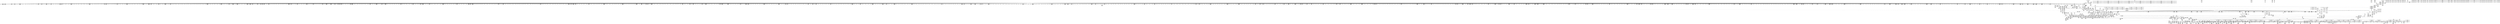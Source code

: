 digraph {
	CE0x3c06140 [shape=record,shape=Mrecord,label="{CE0x3c06140|i16_12|*Constant*|*SummSink*}"]
	CE0x3c61240 [shape=record,shape=Mrecord,label="{CE0x3c61240|40:_%struct.super_block*,_56:_i8*,_:_CRE_480,481_}"]
	CE0x3c09630 [shape=record,shape=Mrecord,label="{CE0x3c09630|_call_void___llvm_gcov_indirect_counter_increment(i32*___llvm_gcov_global_state_pred112,_i64**_getelementptr_inbounds_(_8_x_i64*_,_8_x_i64*_*___llvm_gcda_edge_table111,_i64_0,_i64_2)),_!dbg_!27717|security/selinux/hooks.c,1143|*SummSource*}"]
	CE0x3bf4290 [shape=record,shape=Mrecord,label="{CE0x3bf4290|inode_mode_to_security_class:bb|*SummSink*}"]
	CE0x3c2fb50 [shape=record,shape=Mrecord,label="{CE0x3c2fb50|__llvm_gcov_indirect_counter_increment:bb|*SummSink*}"]
	CE0x3c5c9e0 [shape=record,shape=Mrecord,label="{CE0x3c5c9e0|40:_%struct.super_block*,_56:_i8*,_:_CRE_593,594_}"]
	"CONST[source:0(mediator),value:2(dynamic)][purpose:{object}][SnkIdx:1]"
	CE0x3d2f730 [shape=record,shape=Mrecord,label="{CE0x3d2f730|may_create:tmp42|security/selinux/hooks.c,1728|*SummSource*}"]
	CE0x3d00020 [shape=record,shape=Mrecord,label="{CE0x3d00020|272:_i8*,_:_CRE_1876,1877_}"]
	CE0x3ca3510 [shape=record,shape=Mrecord,label="{CE0x3ca3510|272:_i8*,_:_CRE_618,619_}"]
	CE0x3c03740 [shape=record,shape=Mrecord,label="{CE0x3c03740|i64**_getelementptr_inbounds_(_8_x_i64*_,_8_x_i64*_*___llvm_gcda_edge_table111,_i64_0,_i64_3)|*Constant*}"]
	CE0x3ca9c00 [shape=record,shape=Mrecord,label="{CE0x3ca9c00|272:_i8*,_:_CRE_1267,1268_}"]
	CE0x3c18b80 [shape=record,shape=Mrecord,label="{CE0x3c18b80|may_create:tmp14|security/selinux/hooks.c,1706|*SummSink*}"]
	CE0x3d0b6d0 [shape=record,shape=Mrecord,label="{CE0x3d0b6d0|may_create:tmp29|security/selinux/hooks.c,1722|*SummSource*}"]
	CE0x3c111a0 [shape=record,shape=Mrecord,label="{CE0x3c111a0|may_create:entry}"]
	CE0x3bef310 [shape=record,shape=Mrecord,label="{CE0x3bef310|may_create:tmp18|security/selinux/hooks.c,1706|*SummSource*}"]
	CE0x3bf9d60 [shape=record,shape=Mrecord,label="{CE0x3bf9d60|GLOBAL:may_create|*Constant*|*SummSink*}"]
	CE0x3ca75c0 [shape=record,shape=Mrecord,label="{CE0x3ca75c0|272:_i8*,_:_CRE_1231,1232_}"]
	CE0x3cf4600 [shape=record,shape=Mrecord,label="{CE0x3cf4600|272:_i8*,_:_CRE_1330,1331_}"]
	CE0x3c1d500 [shape=record,shape=Mrecord,label="{CE0x3c1d500|may_create:do.end|*SummSink*}"]
	CE0x3c55ce0 [shape=record,shape=Mrecord,label="{CE0x3c55ce0|40:_%struct.super_block*,_56:_i8*,_:_CRE_294,295_}"]
	CE0x3cf5c50 [shape=record,shape=Mrecord,label="{CE0x3cf5c50|272:_i8*,_:_CRE_1351,1352_}"]
	CE0x3cf2710 [shape=record,shape=Mrecord,label="{CE0x3cf2710|272:_i8*,_:_CRE_1288,1296_|*MultipleSource*|*LoadInst*|security/selinux/hooks.c,1714|security/selinux/hooks.c,1714}"]
	CE0x3ce2960 [shape=record,shape=Mrecord,label="{CE0x3ce2960|i64*_getelementptr_inbounds_(_2_x_i64_,_2_x_i64_*___llvm_gcov_ctr98,_i64_0,_i64_0)|*Constant*|*SummSource*}"]
	CE0x3cfa570 [shape=record,shape=Mrecord,label="{CE0x3cfa570|272:_i8*,_:_CRE_1643,1644_}"]
	CE0x3c1d910 [shape=record,shape=Mrecord,label="{CE0x3c1d910|inode_mode_to_security_class:sw.bb6|*SummSink*}"]
	CE0x3d345f0 [shape=record,shape=Mrecord,label="{CE0x3d345f0|VOIDTB_TE:_CE_64,72_|*MultipleSource*|Function::selinux_inode_mknod&Arg::dentry::|Function::may_create&Arg::dentry::|security/selinux/hooks.c,1730}"]
	CE0x3c3e180 [shape=record,shape=Mrecord,label="{CE0x3c3e180|inode_mode_to_security_class:tmp9|security/selinux/hooks.c,1147|*SummSource*}"]
	CE0x3c376c0 [shape=record,shape=Mrecord,label="{CE0x3c376c0|40:_%struct.super_block*,_56:_i8*,_:_CRE_12,16_|*MultipleSource*|Function::selinux_inode_mknod&Arg::dir::|Function::may_create&Arg::dir::|security/selinux/hooks.c,1713}"]
	CE0x3d0a230 [shape=record,shape=Mrecord,label="{CE0x3d0a230|28:_i32,_:_CRE_120,128_|*MultipleSource*|*LoadInst*|security/selinux/hooks.c,1713|security/selinux/hooks.c,1713|security/selinux/hooks.c,1722}"]
	CE0x3d34ff0 [shape=record,shape=Mrecord,label="{CE0x3d34ff0|VOIDTB_TE:_CE_90,91_}"]
	CE0x3c745c0 [shape=record,shape=Mrecord,label="{CE0x3c745c0|272:_i8*,_:_CRE_428,429_}"]
	CE0x3d35d90 [shape=record,shape=Mrecord,label="{CE0x3d35d90|i64_16|*Constant*|*SummSource*}"]
	CE0x3cffec0 [shape=record,shape=Mrecord,label="{CE0x3cffec0|272:_i8*,_:_CRE_1874,1875_}"]
	CE0x3cf72a0 [shape=record,shape=Mrecord,label="{CE0x3cf72a0|272:_i8*,_:_CRE_1372,1373_}"]
	CE0x3d48c20 [shape=record,shape=Mrecord,label="{CE0x3d48c20|may_create:tmp59|security/selinux/hooks.c,1736|*SummSource*}"]
	CE0x3beb9b0 [shape=record,shape=Mrecord,label="{CE0x3beb9b0|inode_mode_to_security_class:tmp7|security/selinux/hooks.c,1145|*SummSource*}"]
	CE0x3d01790 [shape=record,shape=Mrecord,label="{CE0x3d01790|272:_i8*,_:_CRE_2256,2264_|*MultipleSource*|*LoadInst*|security/selinux/hooks.c,1714|security/selinux/hooks.c,1714}"]
	CE0x3d05b70 [shape=record,shape=Mrecord,label="{CE0x3d05b70|28:_i32,_:_CRE_50,51_}"]
	CE0x3cff040 [shape=record,shape=Mrecord,label="{CE0x3cff040|272:_i8*,_:_CRE_1816,1824_|*MultipleSource*|*LoadInst*|security/selinux/hooks.c,1714|security/selinux/hooks.c,1714}"]
	CE0x3c41f20 [shape=record,shape=Mrecord,label="{CE0x3c41f20|i64*_getelementptr_inbounds_(_18_x_i64_,_18_x_i64_*___llvm_gcov_ctr110,_i64_0,_i64_14)|*Constant*}"]
	CE0x3d06ba0 [shape=record,shape=Mrecord,label="{CE0x3d06ba0|28:_i32,_:_CRE_67,68_}"]
	CE0x3bedfc0 [shape=record,shape=Mrecord,label="{CE0x3bedfc0|GLOBAL:lockdep_rcu_suspicious|*Constant*}"]
	CE0x3cfd320 [shape=record,shape=Mrecord,label="{CE0x3cfd320|272:_i8*,_:_CRE_1686,1687_}"]
	CE0x3c9b1a0 [shape=record,shape=Mrecord,label="{CE0x3c9b1a0|VOIDTB_TE:_CE_288,296_|*MultipleSource*|Function::selinux_inode_mknod&Arg::dentry::|Function::may_create&Arg::dentry::|security/selinux/hooks.c,1730}"]
	CE0x3c5ef90 [shape=record,shape=Mrecord,label="{CE0x3c5ef90|40:_%struct.super_block*,_56:_i8*,_:_CRE_392,400_|*MultipleSource*|Function::selinux_inode_mknod&Arg::dir::|Function::may_create&Arg::dir::|security/selinux/hooks.c,1713}"]
	CE0x3c2eca0 [shape=record,shape=Mrecord,label="{CE0x3c2eca0|__llvm_gcov_indirect_counter_increment:tmp|*SummSource*}"]
	CE0x3c1d6e0 [shape=record,shape=Mrecord,label="{CE0x3c1d6e0|inode_mode_to_security_class:sw.bb6}"]
	CE0x3c6fe10 [shape=record,shape=Mrecord,label="{CE0x3c6fe10|40:_%struct.super_block*,_56:_i8*,_:_CRE_191,192_}"]
	CE0x3c898a0 [shape=record,shape=Mrecord,label="{CE0x3c898a0|40:_%struct.super_block*,_56:_i8*,_:_CRE_913,914_}"]
	CE0x3cf3a50 [shape=record,shape=Mrecord,label="{CE0x3cf3a50|272:_i8*,_:_CRE_1319,1320_}"]
	CE0x3cf9030 [shape=record,shape=Mrecord,label="{CE0x3cf9030|272:_i8*,_:_CRE_1623,1624_}"]
	CE0x3c761d0 [shape=record,shape=Mrecord,label="{CE0x3c761d0|may_create:tmp38|security/selinux/hooks.c,1728|*SummSink*}"]
	CE0x3d05f30 [shape=record,shape=Mrecord,label="{CE0x3d05f30|28:_i32,_:_CRE_54,55_}"]
	CE0x3d066a0 [shape=record,shape=Mrecord,label="{CE0x3d066a0|28:_i32,_:_CRE_62,63_}"]
	CE0x3c9c260 [shape=record,shape=Mrecord,label="{CE0x3c9c260|VOIDTB_TE:_CE_313,314_}"]
	CE0x3ca67f0 [shape=record,shape=Mrecord,label="{CE0x3ca67f0|272:_i8*,_:_CRE_1218,1219_}"]
	CE0x3c4c5c0 [shape=record,shape=Mrecord,label="{CE0x3c4c5c0|40:_%struct.super_block*,_56:_i8*,_:_CRE_865,866_}"]
	CE0x3c509e0 [shape=record,shape=Mrecord,label="{CE0x3c509e0|272:_i8*,_:_CRE_336,344_|*MultipleSource*|*LoadInst*|security/selinux/hooks.c,1714|security/selinux/hooks.c,1714}"]
	CE0x3cf5b40 [shape=record,shape=Mrecord,label="{CE0x3cf5b40|272:_i8*,_:_CRE_1350,1351_}"]
	CE0x3ca4770 [shape=record,shape=Mrecord,label="{CE0x3ca4770|272:_i8*,_:_CRE_648,656_|*MultipleSource*|*LoadInst*|security/selinux/hooks.c,1714|security/selinux/hooks.c,1714}"]
	CE0x3d08da0 [shape=record,shape=Mrecord,label="{CE0x3d08da0|28:_i32,_:_CRE_101,102_}"]
	CE0x3cf2fb0 [shape=record,shape=Mrecord,label="{CE0x3cf2fb0|272:_i8*,_:_CRE_1309,1310_}"]
	CE0x3d0a450 [shape=record,shape=Mrecord,label="{CE0x3d0a450|28:_i32,_:_CRE_136,144_|*MultipleSource*|*LoadInst*|security/selinux/hooks.c,1713|security/selinux/hooks.c,1713|security/selinux/hooks.c,1722}"]
	CE0x3c3d540 [shape=record,shape=Mrecord,label="{CE0x3c3d540|40:_%struct.super_block*,_56:_i8*,_:_CRE_172,173_}"]
	CE0x3cfdff0 [shape=record,shape=Mrecord,label="{CE0x3cfdff0|272:_i8*,_:_CRE_1736,1752_|*MultipleSource*|*LoadInst*|security/selinux/hooks.c,1714|security/selinux/hooks.c,1714}"]
	CE0x3c46870 [shape=record,shape=Mrecord,label="{CE0x3c46870|40:_%struct.super_block*,_56:_i8*,_:_CRE_601,602_}"]
	CE0x3c92300 [shape=record,shape=Mrecord,label="{CE0x3c92300|272:_i8*,_:_CRE_573,574_}"]
	CE0x3bf9b90 [shape=record,shape=Mrecord,label="{CE0x3bf9b90|selinux_inode_mknod:call1|security/selinux/hooks.c,2794|*SummSource*}"]
	CE0x3c122b0 [shape=record,shape=Mrecord,label="{CE0x3c122b0|may_create:dir|Function::may_create&Arg::dir::|*SummSink*}"]
	CE0x3cfc110 [shape=record,shape=Mrecord,label="{CE0x3cfc110|272:_i8*,_:_CRE_1669,1670_}"]
	CE0x3d04720 [shape=record,shape=Mrecord,label="{CE0x3d04720|28:_i32,_:_CRE_12,13_}"]
	CE0x3d05130 [shape=record,shape=Mrecord,label="{CE0x3d05130|28:_i32,_:_CRE_24,28_|*MultipleSource*|*LoadInst*|security/selinux/hooks.c,1713|security/selinux/hooks.c,1713|security/selinux/hooks.c,1722}"]
	CE0x3d38560 [shape=record,shape=Mrecord,label="{CE0x3d38560|VOIDTB_TE:_CE_206,207_}"]
	CE0x3d2e930 [shape=record,shape=Mrecord,label="{CE0x3d2e930|may_create:sid21|security/selinux/hooks.c,1729|*SummSink*}"]
	CE0x3ca1490 [shape=record,shape=Mrecord,label="{CE0x3ca1490|272:_i8*,_:_CRE_32,40_|*MultipleSource*|*LoadInst*|security/selinux/hooks.c,1714|security/selinux/hooks.c,1714}"]
	CE0x3c15b70 [shape=record,shape=Mrecord,label="{CE0x3c15b70|may_create:tmp27|security/selinux/hooks.c,1716}"]
	CE0x3c74b10 [shape=record,shape=Mrecord,label="{CE0x3c74b10|272:_i8*,_:_CRE_433,434_}"]
	CE0x3bfe6a0 [shape=record,shape=Mrecord,label="{CE0x3bfe6a0|_ret_void|*SummSource*}"]
	CE0x3c0fe80 [shape=record,shape=Mrecord,label="{CE0x3c0fe80|selinux_inode_mknod:tmp|*SummSink*}"]
	CE0x3c5b360 [shape=record,shape=Mrecord,label="{CE0x3c5b360|40:_%struct.super_block*,_56:_i8*,_:_CRE_575,576_}"]
	CE0x3c54660 [shape=record,shape=Mrecord,label="{CE0x3c54660|40:_%struct.super_block*,_56:_i8*,_:_CRE_276,277_}"]
	CE0x3c60150 [shape=record,shape=Mrecord,label="{CE0x3c60150|40:_%struct.super_block*,_56:_i8*,_:_CRE_456,464_|*MultipleSource*|Function::selinux_inode_mknod&Arg::dir::|Function::may_create&Arg::dir::|security/selinux/hooks.c,1713}"]
	CE0x3c6ff50 [shape=record,shape=Mrecord,label="{CE0x3c6ff50|40:_%struct.super_block*,_56:_i8*,_:_CRE_192,193_}"]
	CE0x3c8fe10 [shape=record,shape=Mrecord,label="{CE0x3c8fe10|272:_i8*,_:_CRE_461,462_}"]
	CE0x3c3c280 [shape=record,shape=Mrecord,label="{CE0x3c3c280|40:_%struct.super_block*,_56:_i8*,_:_CRE_157,158_}"]
	CE0x3c34540 [shape=record,shape=Mrecord,label="{CE0x3c34540|0:_i8,_:_GCMR_may_create.__warned_internal_global_i8_0,_section_.data.unlikely_,_align_1:_elem_0:default:}"]
	CE0x3c52fe0 [shape=record,shape=Mrecord,label="{CE0x3c52fe0|40:_%struct.super_block*,_56:_i8*,_:_CRE_258,259_}"]
	CE0x3c533a0 [shape=record,shape=Mrecord,label="{CE0x3c533a0|40:_%struct.super_block*,_56:_i8*,_:_CRE_261,262_}"]
	CE0x3c5b220 [shape=record,shape=Mrecord,label="{CE0x3c5b220|40:_%struct.super_block*,_56:_i8*,_:_CRE_574,575_}"]
	CE0x3c378c0 [shape=record,shape=Mrecord,label="{CE0x3c378c0|40:_%struct.super_block*,_56:_i8*,_:_CRE_24,32_|*MultipleSource*|Function::selinux_inode_mknod&Arg::dir::|Function::may_create&Arg::dir::|security/selinux/hooks.c,1713}"]
	CE0x3c565a0 [shape=record,shape=Mrecord,label="{CE0x3c565a0|40:_%struct.super_block*,_56:_i8*,_:_CRE_301,302_}"]
	CE0x3c73f60 [shape=record,shape=Mrecord,label="{CE0x3c73f60|272:_i8*,_:_CRE_422,423_}"]
	CE0x3d19c10 [shape=record,shape=Mrecord,label="{CE0x3d19c10|may_create:tmp35|security/selinux/hooks.c,1726|*SummSource*}"]
	CE0x3d070a0 [shape=record,shape=Mrecord,label="{CE0x3d070a0|28:_i32,_:_CRE_72,73_}"]
	CE0x3d073a0 [shape=record,shape=Mrecord,label="{CE0x3d073a0|28:_i32,_:_CRE_75,76_}"]
	CE0x3c9bbf0 [shape=record,shape=Mrecord,label="{CE0x3c9bbf0|VOIDTB_TE:_CE_307,308_}"]
	CE0x3ca8b00 [shape=record,shape=Mrecord,label="{CE0x3ca8b00|272:_i8*,_:_CRE_1251,1252_}"]
	CE0x3c8c7a0 [shape=record,shape=Mrecord,label="{CE0x3c8c7a0|40:_%struct.super_block*,_56:_i8*,_:_CRE_982,983_}"]
	CE0x3d10870 [shape=record,shape=Mrecord,label="{CE0x3d10870|may_create:call14|security/selinux/hooks.c,1722|*SummSource*}"]
	CE0x3d36360 [shape=record,shape=Mrecord,label="{CE0x3d36360|VOIDTB_TE:_CE_174,175_}"]
	CE0x3d08ca0 [shape=record,shape=Mrecord,label="{CE0x3d08ca0|28:_i32,_:_CRE_100,101_}"]
	CE0x3c90360 [shape=record,shape=Mrecord,label="{CE0x3c90360|272:_i8*,_:_CRE_472,480_|*MultipleSource*|*LoadInst*|security/selinux/hooks.c,1714|security/selinux/hooks.c,1714}"]
	CE0x3cf2870 [shape=record,shape=Mrecord,label="{CE0x3cf2870|272:_i8*,_:_CRE_1296,1300_|*MultipleSource*|*LoadInst*|security/selinux/hooks.c,1714|security/selinux/hooks.c,1714}"]
	CE0x3c1b820 [shape=record,shape=Mrecord,label="{CE0x3c1b820|inode_mode_to_security_class:and|security/selinux/hooks.c,1139|*SummSink*}"]
	CE0x3d03a20 [shape=record,shape=Mrecord,label="{CE0x3d03a20|may_create:sid13|security/selinux/hooks.c,1722|*SummSource*}"]
	CE0x3d0f400 [shape=record,shape=Mrecord,label="{CE0x3d0f400|avc_has_perm:tsid|Function::avc_has_perm&Arg::tsid::|*SummSource*}"]
	CE0x3c2f050 [shape=record,shape=Mrecord,label="{CE0x3c2f050|GLOBAL:may_create.__warned|Global_var:may_create.__warned}"]
	CE0x3c05810 [shape=record,shape=Mrecord,label="{CE0x3c05810|_call_void_mcount()_#3}"]
	CE0x3c0b250 [shape=record,shape=Mrecord,label="{CE0x3c0b250|may_create:if.then}"]
	CE0x3c15be0 [shape=record,shape=Mrecord,label="{CE0x3c15be0|may_create:tmp27|security/selinux/hooks.c,1716|*SummSource*}"]
	CE0x3c3d180 [shape=record,shape=Mrecord,label="{CE0x3c3d180|40:_%struct.super_block*,_56:_i8*,_:_CRE_169,170_}"]
	CE0x3ca1ec0 [shape=record,shape=Mrecord,label="{CE0x3ca1ec0|272:_i8*,_:_CRE_597,598_}"]
	CE0x3d49870 [shape=record,shape=Mrecord,label="{CE0x3d49870|i64*_getelementptr_inbounds_(_26_x_i64_,_26_x_i64_*___llvm_gcov_ctr217,_i64_0,_i64_23)|*Constant*|*SummSink*}"]
	CE0x3c92630 [shape=record,shape=Mrecord,label="{CE0x3c92630|272:_i8*,_:_CRE_576,577_}"]
	CE0x3d0c780 [shape=record,shape=Mrecord,label="{CE0x3d0c780|may_create:tmp30|security/selinux/hooks.c,1725|*SummSource*}"]
	CE0x3c9ab00 [shape=record,shape=Mrecord,label="{CE0x3c9ab00|may_create:tmp24|*LoadInst*|security/selinux/hooks.c,1714|*SummSink*}"]
	CE0x3d46b40 [shape=record,shape=Mrecord,label="{CE0x3d46b40|i64*_getelementptr_inbounds_(_26_x_i64_,_26_x_i64_*___llvm_gcov_ctr217,_i64_0,_i64_20)|*Constant*|*SummSource*}"]
	CE0x3cf9ad0 [shape=record,shape=Mrecord,label="{CE0x3cf9ad0|272:_i8*,_:_CRE_1633,1634_}"]
	CE0x3ca30d0 [shape=record,shape=Mrecord,label="{CE0x3ca30d0|272:_i8*,_:_CRE_614,615_}"]
	CE0x3d2fd50 [shape=record,shape=Mrecord,label="{CE0x3d2fd50|may_create:tmp42|security/selinux/hooks.c,1728}"]
	CE0x3ca1770 [shape=record,shape=Mrecord,label="{CE0x3ca1770|272:_i8*,_:_CRE_48,56_|*MultipleSource*|*LoadInst*|security/selinux/hooks.c,1714|security/selinux/hooks.c,1714}"]
	CE0x3d33550 [shape=record,shape=Mrecord,label="{CE0x3d33550|VOIDTB_TE:_CE_144,145_}"]
	"CONST[source:0(mediator),value:2(dynamic)][purpose:{subject}][SnkIdx:8]"
	CE0x3d071a0 [shape=record,shape=Mrecord,label="{CE0x3d071a0|28:_i32,_:_CRE_73,74_}"]
	CE0x3cfa130 [shape=record,shape=Mrecord,label="{CE0x3cfa130|272:_i8*,_:_CRE_1639,1640_}"]
	CE0x3ca1960 [shape=record,shape=Mrecord,label="{CE0x3ca1960|i32_16|*Constant*|*SummSource*}"]
	CE0x3befe40 [shape=record,shape=Mrecord,label="{CE0x3befe40|may_create:tmp15|security/selinux/hooks.c,1706|*SummSource*}"]
	CE0x3c66200 [shape=record,shape=Mrecord,label="{CE0x3c66200|may_create:if.then16|*SummSink*}"]
	CE0x3c196d0 [shape=record,shape=Mrecord,label="{CE0x3c196d0|may_create:tmp16|security/selinux/hooks.c,1706}"]
	CE0x3d4ae10 [shape=record,shape=Mrecord,label="{CE0x3d4ae10|i64*_getelementptr_inbounds_(_26_x_i64_,_26_x_i64_*___llvm_gcov_ctr217,_i64_0,_i64_24)|*Constant*|*SummSource*}"]
	CE0x3c619c0 [shape=record,shape=Mrecord,label="{CE0x3c619c0|40:_%struct.super_block*,_56:_i8*,_:_CRE_486,487_}"]
	CE0x3c214f0 [shape=record,shape=Mrecord,label="{CE0x3c214f0|inode_mode_to_security_class:tmp3|security/selinux/hooks.c,1141}"]
	CE0x3ca43f0 [shape=record,shape=Mrecord,label="{CE0x3ca43f0|272:_i8*,_:_CRE_1208,1209_}"]
	CE0x3c04160 [shape=record,shape=Mrecord,label="{CE0x3c04160|GLOBAL:__llvm_gcov_ctr217|Global_var:__llvm_gcov_ctr217|*SummSource*}"]
	CE0x3c49000 [shape=record,shape=Mrecord,label="{CE0x3c49000|40:_%struct.super_block*,_56:_i8*,_:_CRE_672,680_|*MultipleSource*|Function::selinux_inode_mknod&Arg::dir::|Function::may_create&Arg::dir::|security/selinux/hooks.c,1713}"]
	CE0x3c04000 [shape=record,shape=Mrecord,label="{CE0x3c04000|GLOBAL:__llvm_gcov_ctr217|Global_var:__llvm_gcov_ctr217}"]
	CE0x3cdc9e0 [shape=record,shape=Mrecord,label="{CE0x3cdc9e0|get_current:tmp2|*SummSink*}"]
	CE0x3d339a0 [shape=record,shape=Mrecord,label="{CE0x3d339a0|VOIDTB_TE:_CE_146,147_}"]
	CE0x3c57ab0 [shape=record,shape=Mrecord,label="{CE0x3c57ab0|i64*_getelementptr_inbounds_(_26_x_i64_,_26_x_i64_*___llvm_gcov_ctr217,_i64_0,_i64_1)|*Constant*|*SummSink*}"]
	CE0x3c51f00 [shape=record,shape=Mrecord,label="{CE0x3c51f00|i64_5|*Constant*}"]
	CE0x3ca9af0 [shape=record,shape=Mrecord,label="{CE0x3ca9af0|272:_i8*,_:_CRE_1266,1267_}"]
	CE0x3d47660 [shape=record,shape=Mrecord,label="{CE0x3d47660|i64_21|*Constant*}"]
	CE0x3c03140 [shape=record,shape=Mrecord,label="{CE0x3c03140|i16_10|*Constant*|*SummSource*}"]
	CE0x3cfa9b0 [shape=record,shape=Mrecord,label="{CE0x3cfa9b0|272:_i8*,_:_CRE_1647,1648_}"]
	CE0x3c1fd40 [shape=record,shape=Mrecord,label="{CE0x3c1fd40|inode_mode_to_security_class:sw.bb3|*SummSink*}"]
	CE0x3c9fc90 [shape=record,shape=Mrecord,label="{CE0x3c9fc90|272:_i8*,_:_CRE_395,396_}"]
	CE0x3c06e40 [shape=record,shape=Mrecord,label="{CE0x3c06e40|inode_mode_to_security_class:sw.bb|*SummSource*}"]
	CE0x3c557e0 [shape=record,shape=Mrecord,label="{CE0x3c557e0|40:_%struct.super_block*,_56:_i8*,_:_CRE_290,291_}"]
	CE0x3c31890 [shape=record,shape=Mrecord,label="{CE0x3c31890|may_create:do.body|*SummSink*}"]
	CE0x3c5b9a0 [shape=record,shape=Mrecord,label="{CE0x3c5b9a0|40:_%struct.super_block*,_56:_i8*,_:_CRE_580,581_}"]
	CE0x3ca76d0 [shape=record,shape=Mrecord,label="{CE0x3ca76d0|272:_i8*,_:_CRE_1232,1233_}"]
	CE0x3bf4940 [shape=record,shape=Mrecord,label="{CE0x3bf4940|i64_3|*Constant*}"]
	CE0x3c76bc0 [shape=record,shape=Mrecord,label="{CE0x3c76bc0|i64*_getelementptr_inbounds_(_26_x_i64_,_26_x_i64_*___llvm_gcov_ctr217,_i64_0,_i64_6)|*Constant*}"]
	CE0x3d0e660 [shape=record,shape=Mrecord,label="{CE0x3d0e660|may_create:tobool15|security/selinux/hooks.c,1725|*SummSource*}"]
	CE0x3d31250 [shape=record,shape=Mrecord,label="{CE0x3d31250|VOIDTB_TE:_CE_156,157_}"]
	CE0x3d04e30 [shape=record,shape=Mrecord,label="{CE0x3d04e30|28:_i32,_:_CRE_21,22_}"]
	CE0x3c48940 [shape=record,shape=Mrecord,label="{CE0x3c48940|40:_%struct.super_block*,_56:_i8*,_:_CRE_648,656_|*MultipleSource*|Function::selinux_inode_mknod&Arg::dir::|Function::may_create&Arg::dir::|security/selinux/hooks.c,1713}"]
	CE0x3bf7d30 [shape=record,shape=Mrecord,label="{CE0x3bf7d30|i64_1|*Constant*}"]
	CE0x3c72310 [shape=record,shape=Mrecord,label="{CE0x3c72310|40:_%struct.super_block*,_56:_i8*,_:_CRE_244,245_}"]
	CE0x3c66190 [shape=record,shape=Mrecord,label="{CE0x3c66190|may_create:if.then16|*SummSource*}"]
	CE0x3c00a80 [shape=record,shape=Mrecord,label="{CE0x3c00a80|inode_mode_to_security_class:tmp18|security/selinux/hooks.c,1158|*SummSink*}"]
	CE0x3c59170 [shape=record,shape=Mrecord,label="{CE0x3c59170|40:_%struct.super_block*,_56:_i8*,_:_CRE_544,552_|*MultipleSource*|Function::selinux_inode_mknod&Arg::dir::|Function::may_create&Arg::dir::|security/selinux/hooks.c,1713}"]
	CE0x3c4fd30 [shape=record,shape=Mrecord,label="{CE0x3c4fd30|272:_i8*,_:_CRE_280,288_|*MultipleSource*|*LoadInst*|security/selinux/hooks.c,1714|security/selinux/hooks.c,1714}"]
	CE0x3d37130 [shape=record,shape=Mrecord,label="{CE0x3d37130|VOIDTB_TE:_CE_187,188_}"]
	CE0x3d4ea80 [shape=record,shape=Mrecord,label="{CE0x3d4ea80|__llvm_gcov_indirect_counter_increment:tmp5|*SummSink*}"]
	CE0x3c36ad0 [shape=record,shape=Mrecord,label="{CE0x3c36ad0|may_create:i_security|security/selinux/hooks.c,1713}"]
	CE0x3d028d0 [shape=record,shape=Mrecord,label="{CE0x3d028d0|may_create:dentry12|security/selinux/hooks.c,1720|*SummSource*}"]
	CE0x3d05230 [shape=record,shape=Mrecord,label="{CE0x3d05230|28:_i32,_:_CRE_28,32_|*MultipleSource*|*LoadInst*|security/selinux/hooks.c,1713|security/selinux/hooks.c,1713|security/selinux/hooks.c,1722}"]
	CE0x3c89b20 [shape=record,shape=Mrecord,label="{CE0x3c89b20|40:_%struct.super_block*,_56:_i8*,_:_CRE_915,916_}"]
	CE0x3c52ae0 [shape=record,shape=Mrecord,label="{CE0x3c52ae0|40:_%struct.super_block*,_56:_i8*,_:_CRE_254,255_}"]
	CE0x3c4ece0 [shape=record,shape=Mrecord,label="{CE0x3c4ece0|272:_i8*,_:_CRE_208,216_|*MultipleSource*|*LoadInst*|security/selinux/hooks.c,1714|security/selinux/hooks.c,1714}"]
	CE0x3d343f0 [shape=record,shape=Mrecord,label="{CE0x3d343f0|VOIDTB_TE:_CE_56,64_|*MultipleSource*|Function::selinux_inode_mknod&Arg::dentry::|Function::may_create&Arg::dentry::|security/selinux/hooks.c,1730}"]
	CE0x3c91a80 [shape=record,shape=Mrecord,label="{CE0x3c91a80|272:_i8*,_:_CRE_565,566_}"]
	CE0x3c55060 [shape=record,shape=Mrecord,label="{CE0x3c55060|40:_%struct.super_block*,_56:_i8*,_:_CRE_284,285_}"]
	CE0x3c8b560 [shape=record,shape=Mrecord,label="{CE0x3c8b560|40:_%struct.super_block*,_56:_i8*,_:_CRE_936,944_|*MultipleSource*|Function::selinux_inode_mknod&Arg::dir::|Function::may_create&Arg::dir::|security/selinux/hooks.c,1713}"]
	CE0x3c61380 [shape=record,shape=Mrecord,label="{CE0x3c61380|40:_%struct.super_block*,_56:_i8*,_:_CRE_481,482_}"]
	CE0x3d013f0 [shape=record,shape=Mrecord,label="{CE0x3d013f0|272:_i8*,_:_CRE_2120,2248_|*MultipleSource*|*LoadInst*|security/selinux/hooks.c,1714|security/selinux/hooks.c,1714}"]
	CE0x3ca5ef0 [shape=record,shape=Mrecord,label="{CE0x3ca5ef0|272:_i8*,_:_CRE_1210,1211_}"]
	CE0x3c9d3d0 [shape=record,shape=Mrecord,label="{CE0x3c9d3d0|i64_17|*Constant*|*SummSink*}"]
	CE0x3c8fbf0 [shape=record,shape=Mrecord,label="{CE0x3c8fbf0|272:_i8*,_:_CRE_459,460_}"]
	CE0x3d54060 [shape=record,shape=Mrecord,label="{CE0x3d54060|__llvm_gcov_indirect_counter_increment:exit|*SummSource*}"]
	CE0x3beeee0 [shape=record,shape=Mrecord,label="{CE0x3beeee0|may_create:tmp17|security/selinux/hooks.c,1706|*SummSink*}"]
	CE0x3c52ea0 [shape=record,shape=Mrecord,label="{CE0x3c52ea0|40:_%struct.super_block*,_56:_i8*,_:_CRE_257,258_}"]
	CE0x3c48030 [shape=record,shape=Mrecord,label="{CE0x3c48030|40:_%struct.super_block*,_56:_i8*,_:_CRE_620,621_}"]
	CE0x3d0bc10 [shape=record,shape=Mrecord,label="{CE0x3d0bc10|_ret_i32_%retval.0,_!dbg_!27728|security/selinux/avc.c,775|*SummSink*}"]
	CE0x3c3fdc0 [shape=record,shape=Mrecord,label="{CE0x3c3fdc0|inode_mode_to_security_class:tmp10|security/selinux/hooks.c,1149|*SummSource*}"]
	CE0x3cfa350 [shape=record,shape=Mrecord,label="{CE0x3cfa350|272:_i8*,_:_CRE_1641,1642_}"]
	CE0x3c202b0 [shape=record,shape=Mrecord,label="{CE0x3c202b0|i64_2|*Constant*|*SummSink*}"]
	CE0x3c428b0 [shape=record,shape=Mrecord,label="{CE0x3c428b0|get_current:entry}"]
	CE0x3c930d0 [shape=record,shape=Mrecord,label="{CE0x3c930d0|272:_i8*,_:_CRE_586,587_}"]
	CE0x3c9d4a0 [shape=record,shape=Mrecord,label="{CE0x3c9d4a0|may_create:tmp47|security/selinux/hooks.c,1731}"]
	CE0x3bf7aa0 [shape=record,shape=Mrecord,label="{CE0x3bf7aa0|GLOBAL:may_create|*Constant*}"]
	CE0x3c3d840 [shape=record,shape=Mrecord,label="{CE0x3c3d840|i64**_getelementptr_inbounds_(_8_x_i64*_,_8_x_i64*_*___llvm_gcda_edge_table111,_i64_0,_i64_4)|*Constant*|*SummSink*}"]
	CE0x3c60a50 [shape=record,shape=Mrecord,label="{CE0x3c60a50|40:_%struct.super_block*,_56:_i8*,_:_CRE_474,475_}"]
	CE0x3c57850 [shape=record,shape=Mrecord,label="{CE0x3c57850|may_create:tmp7|security/selinux/hooks.c,1706}"]
	CE0x3c662c0 [shape=record,shape=Mrecord,label="{CE0x3c662c0|may_create:do.body}"]
	CE0x3c9e3d0 [shape=record,shape=Mrecord,label="{CE0x3c9e3d0|may_create:tmp49|security/selinux/hooks.c,1731|*SummSink*}"]
	CE0x3d0f9b0 [shape=record,shape=Mrecord,label="{CE0x3d0f9b0|avc_has_perm:tclass|Function::avc_has_perm&Arg::tclass::|*SummSink*}"]
	CE0x3d02d00 [shape=record,shape=Mrecord,label="{CE0x3d02d00|may_create:u|security/selinux/hooks.c,1720|*SummSource*}"]
	CE0x3cf43e0 [shape=record,shape=Mrecord,label="{CE0x3cf43e0|272:_i8*,_:_CRE_1328,1329_}"]
	CE0x3be32e0 [shape=record,shape=Mrecord,label="{CE0x3be32e0|inode_mode_to_security_class:tmp}"]
	CE0x3c16090 [shape=record,shape=Mrecord,label="{CE0x3c16090|i32_4096|*Constant*}"]
	CE0x3cf4a40 [shape=record,shape=Mrecord,label="{CE0x3cf4a40|272:_i8*,_:_CRE_1334,1335_}"]
	CE0x3d4f080 [shape=record,shape=Mrecord,label="{CE0x3d4f080|__llvm_gcov_indirect_counter_increment:tmp6|*SummSource*}"]
	CE0x3c56960 [shape=record,shape=Mrecord,label="{CE0x3c56960|40:_%struct.super_block*,_56:_i8*,_:_CRE_304,305_}"]
	CE0x3d525f0 [shape=record,shape=Mrecord,label="{CE0x3d525f0|may_create:retval.0}"]
	CE0x3c449f0 [shape=record,shape=Mrecord,label="{CE0x3c449f0|i64**_getelementptr_inbounds_(_8_x_i64*_,_8_x_i64*_*___llvm_gcda_edge_table111,_i64_0,_i64_7)|*Constant*|*SummSink*}"]
	CE0x3c73900 [shape=record,shape=Mrecord,label="{CE0x3c73900|272:_i8*,_:_CRE_416,417_}"]
	CE0x3d4d710 [shape=record,shape=Mrecord,label="{CE0x3d4d710|__llvm_gcov_indirect_counter_increment:counter}"]
	CE0x3c2fc60 [shape=record,shape=Mrecord,label="{CE0x3c2fc60|__llvm_gcov_indirect_counter_increment:bb4}"]
	CE0x3cfcbb0 [shape=record,shape=Mrecord,label="{CE0x3cfcbb0|272:_i8*,_:_CRE_1679,1680_}"]
	CE0x3d2ef20 [shape=record,shape=Mrecord,label="{CE0x3d2ef20|may_create:tmp46|security/selinux/hooks.c,1729}"]
	CE0x3d39000 [shape=record,shape=Mrecord,label="{CE0x3d39000|VOIDTB_TE:_CE_216,217_}"]
	CE0x3bfeb40 [shape=record,shape=Mrecord,label="{CE0x3bfeb40|i64*_getelementptr_inbounds_(_18_x_i64_,_18_x_i64_*___llvm_gcov_ctr110,_i64_0,_i64_9)|*Constant*}"]
	CE0x3cf9690 [shape=record,shape=Mrecord,label="{CE0x3cf9690|272:_i8*,_:_CRE_1629,1630_}"]
	CE0x3d076a0 [shape=record,shape=Mrecord,label="{CE0x3d076a0|28:_i32,_:_CRE_78,79_}"]
	CE0x3c73d40 [shape=record,shape=Mrecord,label="{CE0x3c73d40|272:_i8*,_:_CRE_420,421_}"]
	CE0x3cf33f0 [shape=record,shape=Mrecord,label="{CE0x3cf33f0|272:_i8*,_:_CRE_1313,1314_}"]
	CE0x3c19370 [shape=record,shape=Mrecord,label="{CE0x3c19370|i64*_getelementptr_inbounds_(_26_x_i64_,_26_x_i64_*___llvm_gcov_ctr217,_i64_0,_i64_8)|*Constant*}"]
	CE0x3c1dd20 [shape=record,shape=Mrecord,label="{CE0x3c1dd20|i64*_getelementptr_inbounds_(_26_x_i64_,_26_x_i64_*___llvm_gcov_ctr217,_i64_0,_i64_0)|*Constant*|*SummSource*}"]
	CE0x3c5c620 [shape=record,shape=Mrecord,label="{CE0x3c5c620|40:_%struct.super_block*,_56:_i8*,_:_CRE_590,591_}"]
	CE0x3d111c0 [shape=record,shape=Mrecord,label="{CE0x3d111c0|avc_has_perm:entry|*SummSink*}"]
	CE0x3cfc880 [shape=record,shape=Mrecord,label="{CE0x3cfc880|272:_i8*,_:_CRE_1676,1677_}"]
	CE0x3c1c930 [shape=record,shape=Mrecord,label="{CE0x3c1c930|i32_24576|*Constant*}"]
	CE0x3c12a40 [shape=record,shape=Mrecord,label="{CE0x3c12a40|inode_mode_to_security_class:mode|Function::inode_mode_to_security_class&Arg::mode::}"]
	CE0x3d2e0c0 [shape=record,shape=Mrecord,label="{CE0x3d2e0c0|may_create:tmp45|security/selinux/hooks.c,1728|*SummSource*}"]
	CE0x3c8cb60 [shape=record,shape=Mrecord,label="{CE0x3c8cb60|40:_%struct.super_block*,_56:_i8*,_:_CRE_988,992_|*MultipleSource*|Function::selinux_inode_mknod&Arg::dir::|Function::may_create&Arg::dir::|security/selinux/hooks.c,1713}"]
	CE0x3bffc00 [shape=record,shape=Mrecord,label="{CE0x3bffc00|i32_3|*Constant*|*SummSink*}"]
	CE0x3d37570 [shape=record,shape=Mrecord,label="{CE0x3d37570|VOIDTB_TE:_CE_191,192_}"]
	CE0x3c1bfc0 [shape=record,shape=Mrecord,label="{CE0x3c1bfc0|inode_mode_to_security_class:sw.bb4|*SummSource*}"]
	CE0x3c5abe0 [shape=record,shape=Mrecord,label="{CE0x3c5abe0|40:_%struct.super_block*,_56:_i8*,_:_CRE_569,570_}"]
	CE0x3d023a0 [shape=record,shape=Mrecord,label="{CE0x3d023a0|i8_10|*Constant*|*SummSink*}"]
	CE0x3ca2740 [shape=record,shape=Mrecord,label="{CE0x3ca2740|272:_i8*,_:_CRE_605,606_}"]
	CE0x3c19130 [shape=record,shape=Mrecord,label="{CE0x3c19130|i64*_getelementptr_inbounds_(_26_x_i64_,_26_x_i64_*___llvm_gcov_ctr217,_i64_0,_i64_8)|*Constant*|*SummSink*}"]
	CE0x3bfd7c0 [shape=record,shape=Mrecord,label="{CE0x3bfd7c0|_ret_i16_%retval.0,_!dbg_!27724|security/selinux/hooks.c,1158}"]
	CE0x3d4af30 [shape=record,shape=Mrecord,label="{CE0x3d4af30|may_create:tmp62|security/selinux/hooks.c,1739|*SummSink*}"]
	CE0x3d200e0 [shape=record,shape=Mrecord,label="{CE0x3d200e0|8:_i32,_22:_i16,_:_CRE_8,12_|*MultipleSource*|security/selinux/hooks.c,1728|security/selinux/hooks.c,1714|security/selinux/hooks.c,1714}"]
	CE0x3c3c640 [shape=record,shape=Mrecord,label="{CE0x3c3c640|40:_%struct.super_block*,_56:_i8*,_:_CRE_160,161_}"]
	CE0x3c89620 [shape=record,shape=Mrecord,label="{CE0x3c89620|40:_%struct.super_block*,_56:_i8*,_:_CRE_911,912_}"]
	CE0x3c1d820 [shape=record,shape=Mrecord,label="{CE0x3c1d820|inode_mode_to_security_class:sw.bb6|*SummSource*}"]
	CE0x3d30460 [shape=record,shape=Mrecord,label="{CE0x3d30460|VOIDTB_TE:_CE_16,24_|*MultipleSource*|Function::selinux_inode_mknod&Arg::dentry::|Function::may_create&Arg::dentry::|security/selinux/hooks.c,1730}"]
	CE0x3cfaac0 [shape=record,shape=Mrecord,label="{CE0x3cfaac0|272:_i8*,_:_CRE_1648,1649_}"]
	CE0x3d0acd0 [shape=record,shape=Mrecord,label="{CE0x3d0acd0|28:_i32,_:_CRE_168,184_|*MultipleSource*|*LoadInst*|security/selinux/hooks.c,1713|security/selinux/hooks.c,1713|security/selinux/hooks.c,1722}"]
	CE0x3cf62b0 [shape=record,shape=Mrecord,label="{CE0x3cf62b0|272:_i8*,_:_CRE_1357,1358_}"]
	CE0x3cfd540 [shape=record,shape=Mrecord,label="{CE0x3cfd540|272:_i8*,_:_CRE_1872,1873_}"]
	CE0x3c4cb70 [shape=record,shape=Mrecord,label="{CE0x3c4cb70|40:_%struct.super_block*,_56:_i8*,_:_CRE_868,869_}"]
	CE0x3cff210 [shape=record,shape=Mrecord,label="{CE0x3cff210|272:_i8*,_:_CRE_1824,1828_|*MultipleSource*|*LoadInst*|security/selinux/hooks.c,1714|security/selinux/hooks.c,1714}"]
	CE0x3cf3b60 [shape=record,shape=Mrecord,label="{CE0x3cf3b60|272:_i8*,_:_CRE_1320,1321_}"]
	CE0x3c71720 [shape=record,shape=Mrecord,label="{CE0x3c71720|40:_%struct.super_block*,_56:_i8*,_:_CRE_224,232_|*MultipleSource*|Function::selinux_inode_mknod&Arg::dir::|Function::may_create&Arg::dir::|security/selinux/hooks.c,1713}"]
	CE0x3c93510 [shape=record,shape=Mrecord,label="{CE0x3c93510|272:_i8*,_:_CRE_590,591_}"]
	CE0x3c8bbb0 [shape=record,shape=Mrecord,label="{CE0x3c8bbb0|40:_%struct.super_block*,_56:_i8*,_:_CRE_968,976_|*MultipleSource*|Function::selinux_inode_mknod&Arg::dir::|Function::may_create&Arg::dir::|security/selinux/hooks.c,1713}"]
	CE0x3d10f60 [shape=record,shape=Mrecord,label="{CE0x3d10f60|avc_has_perm:entry|*SummSource*}"]
	CE0x3c2f810 [shape=record,shape=Mrecord,label="{CE0x3c2f810|may_create:lor.lhs.false|*SummSink*}"]
	CE0x3c30200 [shape=record,shape=Mrecord,label="{CE0x3c30200|may_create:newsid|security/selinux/hooks.c, 1709|*SummSource*}"]
	CE0x3d4c050 [shape=record,shape=Mrecord,label="{CE0x3d4c050|may_create:tmp64|security/selinux/hooks.c,1739|*SummSink*}"]
	CE0x3cf44f0 [shape=record,shape=Mrecord,label="{CE0x3cf44f0|272:_i8*,_:_CRE_1329,1330_}"]
	CE0x3d541e0 [shape=record,shape=Mrecord,label="{CE0x3d541e0|__llvm_gcov_indirect_counter_increment:exit|*SummSink*}"]
	CE0x3c3b100 [shape=record,shape=Mrecord,label="{CE0x3c3b100|40:_%struct.super_block*,_56:_i8*,_:_CRE_143,144_}"]
	CE0x3c89ee0 [shape=record,shape=Mrecord,label="{CE0x3c89ee0|40:_%struct.super_block*,_56:_i8*,_:_CRE_918,919_}"]
	CE0x3c9b5c0 [shape=record,shape=Mrecord,label="{CE0x3c9b5c0|VOIDTB_TE:_CE_304,305_}"]
	CE0x3c4a700 [shape=record,shape=Mrecord,label="{CE0x3c4a700|40:_%struct.super_block*,_56:_i8*,_:_CRE_752,756_|*MultipleSource*|Function::selinux_inode_mknod&Arg::dir::|Function::may_create&Arg::dir::|security/selinux/hooks.c,1713}"]
	CE0x3c715d0 [shape=record,shape=Mrecord,label="{CE0x3c715d0|40:_%struct.super_block*,_56:_i8*,_:_CRE_216,224_|*MultipleSource*|Function::selinux_inode_mknod&Arg::dir::|Function::may_create&Arg::dir::|security/selinux/hooks.c,1713}"]
	CE0x3d007c0 [shape=record,shape=Mrecord,label="{CE0x3d007c0|272:_i8*,_:_CRE_1888,1896_|*MultipleSource*|*LoadInst*|security/selinux/hooks.c,1714|security/selinux/hooks.c,1714}"]
	CE0x3cf3d80 [shape=record,shape=Mrecord,label="{CE0x3cf3d80|272:_i8*,_:_CRE_1322,1323_}"]
	CE0x3cf7080 [shape=record,shape=Mrecord,label="{CE0x3cf7080|272:_i8*,_:_CRE_1370,1371_}"]
	CE0x3c134a0 [shape=record,shape=Mrecord,label="{CE0x3c134a0|i32_40960|*Constant*|*SummSink*}"]
	CE0x3d46570 [shape=record,shape=Mrecord,label="{CE0x3d46570|may_create:tmp53|security/selinux/hooks.c,1733}"]
	CE0x3cf8360 [shape=record,shape=Mrecord,label="{CE0x3cf8360|272:_i8*,_:_CRE_1596,1600_|*MultipleSource*|*LoadInst*|security/selinux/hooks.c,1714|security/selinux/hooks.c,1714}"]
	CE0x3c2f8d0 [shape=record,shape=Mrecord,label="{CE0x3c2f8d0|may_create:return}"]
	CE0x3d51360 [shape=record,shape=Mrecord,label="{CE0x3d51360|_call_void_mcount()_#3}"]
	CE0x3c8ee20 [shape=record,shape=Mrecord,label="{CE0x3c8ee20|272:_i8*,_:_CRE_446,447_}"]
	CE0x3d01050 [shape=record,shape=Mrecord,label="{CE0x3d01050|272:_i8*,_:_CRE_2056,2112_|*MultipleSource*|*LoadInst*|security/selinux/hooks.c,1714|security/selinux/hooks.c,1714}"]
	CE0x3beeb10 [shape=record,shape=Mrecord,label="{CE0x3beeb10|i8*_getelementptr_inbounds_(_45_x_i8_,_45_x_i8_*_.str12,_i32_0,_i32_0)|*Constant*}"]
	CE0x3d39990 [shape=record,shape=Mrecord,label="{CE0x3d39990|VOIDTB_TE:_CE_232,240_|*MultipleSource*|Function::selinux_inode_mknod&Arg::dentry::|Function::may_create&Arg::dentry::|security/selinux/hooks.c,1730}"]
	CE0x3d2fc70 [shape=record,shape=Mrecord,label="{CE0x3d2fc70|i64_15|*Constant*|*SummSource*}"]
	CE0x3c0c0b0 [shape=record,shape=Mrecord,label="{CE0x3c0c0b0|inode_mode_to_security_class:tmp4|security/selinux/hooks.c,1143}"]
	CE0x3c06cb0 [shape=record,shape=Mrecord,label="{CE0x3c06cb0|inode_mode_to_security_class:sw.epilog|*SummSink*}"]
	CE0x3ca4ea0 [shape=record,shape=Mrecord,label="{CE0x3ca4ea0|272:_i8*,_:_CRE_680,696_|*MultipleSource*|*LoadInst*|security/selinux/hooks.c,1714|security/selinux/hooks.c,1714}"]
	CE0x3bf7c60 [shape=record,shape=Mrecord,label="{CE0x3bf7c60|selinux_inode_mknod:bb}"]
	CE0x3cfe560 [shape=record,shape=Mrecord,label="{CE0x3cfe560|272:_i8*,_:_CRE_1768,1776_|*MultipleSource*|*LoadInst*|security/selinux/hooks.c,1714|security/selinux/hooks.c,1714}"]
	CE0x3bd2280 [shape=record,shape=Mrecord,label="{CE0x3bd2280|may_create:dentry|Function::may_create&Arg::dentry::|*SummSource*}"]
	CE0x3d4bed0 [shape=record,shape=Mrecord,label="{CE0x3d4bed0|may_create:tmp64|security/selinux/hooks.c,1739|*SummSource*}"]
	CE0x3c46c30 [shape=record,shape=Mrecord,label="{CE0x3c46c30|40:_%struct.super_block*,_56:_i8*,_:_CRE_604,605_}"]
	CE0x3c0ee30 [shape=record,shape=Mrecord,label="{CE0x3c0ee30|i64_1|*Constant*}"]
	CE0x3be3650 [shape=record,shape=Mrecord,label="{CE0x3be3650|selinux_inode_mknod:call|security/selinux/hooks.c,2794|*SummSink*}"]
	CE0x3cff3e0 [shape=record,shape=Mrecord,label="{CE0x3cff3e0|272:_i8*,_:_CRE_1832,1840_|*MultipleSource*|*LoadInst*|security/selinux/hooks.c,1714|security/selinux/hooks.c,1714}"]
	CE0x3d072a0 [shape=record,shape=Mrecord,label="{CE0x3d072a0|28:_i32,_:_CRE_74,75_}"]
	CE0x3d109f0 [shape=record,shape=Mrecord,label="{CE0x3d109f0|may_create:call14|security/selinux/hooks.c,1722|*SummSink*}"]
	CE0x3c72f70 [shape=record,shape=Mrecord,label="{CE0x3c72f70|272:_i8*,_:_CRE_407,408_}"]
	CE0x3d06ea0 [shape=record,shape=Mrecord,label="{CE0x3d06ea0|28:_i32,_:_CRE_70,71_}"]
	CE0x3c0a4b0 [shape=record,shape=Mrecord,label="{CE0x3c0a4b0|GLOBAL:may_create.__warned|Global_var:may_create.__warned|*SummSource*}"]
	CE0x3ca8f40 [shape=record,shape=Mrecord,label="{CE0x3ca8f40|272:_i8*,_:_CRE_1255,1256_}"]
	CE0x3cf98b0 [shape=record,shape=Mrecord,label="{CE0x3cf98b0|272:_i8*,_:_CRE_1631,1632_}"]
	CE0x3c5c8a0 [shape=record,shape=Mrecord,label="{CE0x3c5c8a0|40:_%struct.super_block*,_56:_i8*,_:_CRE_592,593_}"]
	CE0x3ca03c0 [shape=record,shape=Mrecord,label="{CE0x3ca03c0|272:_i8*,_:_CRE_402,403_}"]
	CE0x3c17bc0 [shape=record,shape=Mrecord,label="{CE0x3c17bc0|_call_void___llvm_gcov_indirect_counter_increment(i32*___llvm_gcov_global_state_pred112,_i64**_getelementptr_inbounds_(_8_x_i64*_,_8_x_i64*_*___llvm_gcda_edge_table111,_i64_0,_i64_3)),_!dbg_!27718|security/selinux/hooks.c,1145|*SummSink*}"]
	CE0x3c1bae0 [shape=record,shape=Mrecord,label="{CE0x3c1bae0|may_create:tmp1|*SummSource*}"]
	CE0x3c30880 [shape=record,shape=Mrecord,label="{CE0x3c30880|may_create:if.end|*SummSource*}"]
	CE0x3d39660 [shape=record,shape=Mrecord,label="{CE0x3d39660|VOIDTB_TE:_CE_222,223_}"]
	CE0x3c393b0 [shape=record,shape=Mrecord,label="{CE0x3c393b0|may_create:tmp20|security/selinux/hooks.c,1706}"]
	CE0x3c37250 [shape=record,shape=Mrecord,label="{CE0x3c37250|may_create:tmp23|security/selinux/hooks.c,1713}"]
	CE0x3ca2630 [shape=record,shape=Mrecord,label="{CE0x3ca2630|272:_i8*,_:_CRE_604,605_}"]
	CE0x3d0d3a0 [shape=record,shape=Mrecord,label="{CE0x3d0d3a0|may_create:tmp33|security/selinux/hooks.c,1725}"]
	CE0x3c01fb0 [shape=record,shape=Mrecord,label="{CE0x3c01fb0|i64**_getelementptr_inbounds_(_8_x_i64*_,_8_x_i64*_*___llvm_gcda_edge_table111,_i64_0,_i64_0)|*Constant*|*SummSource*}"]
	CE0x3d38bc0 [shape=record,shape=Mrecord,label="{CE0x3d38bc0|VOIDTB_TE:_CE_212,213_}"]
	CE0x3ca63b0 [shape=record,shape=Mrecord,label="{CE0x3ca63b0|272:_i8*,_:_CRE_1214,1215_}"]
	CE0x3c47ef0 [shape=record,shape=Mrecord,label="{CE0x3c47ef0|40:_%struct.super_block*,_56:_i8*,_:_CRE_619,620_}"]
	CE0x3c8ca20 [shape=record,shape=Mrecord,label="{CE0x3c8ca20|40:_%struct.super_block*,_56:_i8*,_:_CRE_984,988_|*MultipleSource*|Function::selinux_inode_mknod&Arg::dir::|Function::may_create&Arg::dir::|security/selinux/hooks.c,1713}"]
	CE0x3c91160 [shape=record,shape=Mrecord,label="{CE0x3c91160|272:_i8*,_:_CRE_544,552_|*MultipleSource*|*LoadInst*|security/selinux/hooks.c,1714|security/selinux/hooks.c,1714}"]
	CE0x3beee70 [shape=record,shape=Mrecord,label="{CE0x3beee70|may_create:tmp17|security/selinux/hooks.c,1706|*SummSource*}"]
	CE0x3bed000 [shape=record,shape=Mrecord,label="{CE0x3bed000|i64**_getelementptr_inbounds_(_8_x_i64*_,_8_x_i64*_*___llvm_gcda_edge_table111,_i64_0,_i64_4)|*Constant*}"]
	CE0x3cf3fa0 [shape=record,shape=Mrecord,label="{CE0x3cf3fa0|272:_i8*,_:_CRE_1324,1325_}"]
	CE0x3c8b420 [shape=record,shape=Mrecord,label="{CE0x3c8b420|40:_%struct.super_block*,_56:_i8*,_:_CRE_935,936_}"]
	CE0x3ca1650 [shape=record,shape=Mrecord,label="{CE0x3ca1650|272:_i8*,_:_CRE_40,48_|*MultipleSource*|*LoadInst*|security/selinux/hooks.c,1714|security/selinux/hooks.c,1714}"]
	CE0x3c1c440 [shape=record,shape=Mrecord,label="{CE0x3c1c440|may_create:if.end17}"]
	CE0x3c03d50 [shape=record,shape=Mrecord,label="{CE0x3c03d50|may_create:tmp4|security/selinux/hooks.c,1706|*SummSink*}"]
	CE0x3cf6090 [shape=record,shape=Mrecord,label="{CE0x3cf6090|272:_i8*,_:_CRE_1355,1356_}"]
	CE0x3c9b9e0 [shape=record,shape=Mrecord,label="{CE0x3c9b9e0|VOIDTB_TE:_CE_306,307_}"]
	CE0x3c59870 [shape=record,shape=Mrecord,label="{CE0x3c59870|40:_%struct.super_block*,_56:_i8*,_:_CRE_554,555_}"]
	CE0x4eeaa30 [shape=record,shape=Mrecord,label="{CE0x4eeaa30|selinux_inode_mknod:tmp2|*SummSink*}"]
	CE0x3ca66e0 [shape=record,shape=Mrecord,label="{CE0x3ca66e0|272:_i8*,_:_CRE_1217,1218_}"]
	CE0x3cf1940 [shape=record,shape=Mrecord,label="{CE0x3cf1940|272:_i8*,_:_CRE_1269,1270_}"]
	CE0x3d0a340 [shape=record,shape=Mrecord,label="{CE0x3d0a340|28:_i32,_:_CRE_128,136_|*MultipleSource*|*LoadInst*|security/selinux/hooks.c,1713|security/selinux/hooks.c,1713|security/selinux/hooks.c,1722}"]
	CE0x3d33280 [shape=record,shape=Mrecord,label="{CE0x3d33280|VOIDTB_TE:_CE_96,104_|*MultipleSource*|Function::selinux_inode_mknod&Arg::dentry::|Function::may_create&Arg::dentry::|security/selinux/hooks.c,1730}"]
	CE0x3c93a60 [shape=record,shape=Mrecord,label="{CE0x3c93a60|272:_i8*,_:_CRE_595,596_}"]
	CE0x3d1fd70 [shape=record,shape=Mrecord,label="{CE0x3d1fd70|may_create:flags|security/selinux/hooks.c,1728|*SummSink*}"]
	CE0x3ca3fb0 [shape=record,shape=Mrecord,label="{CE0x3ca3fb0|272:_i8*,_:_CRE_628,629_}"]
	CE0x3c15050 [shape=record,shape=Mrecord,label="{CE0x3c15050|0:_i32,_4:_i32,_8:_i32,_12:_i32,_:_CMRE_4,8_|*MultipleSource*|security/selinux/hooks.c,1706|security/selinux/hooks.c,1706|security/selinux/hooks.c,1716}"]
	CE0x3c0cb90 [shape=record,shape=Mrecord,label="{CE0x3c0cb90|inode_mode_to_security_class:tmp4|security/selinux/hooks.c,1143|*SummSource*}"]
	CE0x3c42960 [shape=record,shape=Mrecord,label="{CE0x3c42960|get_current:entry|*SummSource*}"]
	CE0x3cf3720 [shape=record,shape=Mrecord,label="{CE0x3cf3720|272:_i8*,_:_CRE_1316,1317_}"]
	CE0x3c94440 [shape=record,shape=Mrecord,label="{CE0x3c94440|272:_i8*,_:_CRE_132,136_|*MultipleSource*|*LoadInst*|security/selinux/hooks.c,1714|security/selinux/hooks.c,1714}"]
	CE0x3d041c0 [shape=record,shape=Mrecord,label="{CE0x3d041c0|28:_i32,_:_CRE_9,10_}"]
	CE0x3c0baa0 [shape=record,shape=Mrecord,label="{CE0x3c0baa0|__llvm_gcov_indirect_counter_increment:entry|*SummSink*}"]
	CE0x3cf6e60 [shape=record,shape=Mrecord,label="{CE0x3cf6e60|272:_i8*,_:_CRE_1368,1369_}"]
	CE0x3cfd430 [shape=record,shape=Mrecord,label="{CE0x3cfd430|272:_i8*,_:_CRE_1687,1688_}"]
	CE0x3d08ba0 [shape=record,shape=Mrecord,label="{CE0x3d08ba0|28:_i32,_:_CRE_99,100_}"]
	CE0x3d33ea0 [shape=record,shape=Mrecord,label="{CE0x3d33ea0|VOIDTB_TE:_CE_149,150_}"]
	CE0x3cfadf0 [shape=record,shape=Mrecord,label="{CE0x3cfadf0|272:_i8*,_:_CRE_1651,1652_}"]
	CE0x3ca5980 [shape=record,shape=Mrecord,label="{CE0x3ca5980|272:_i8*,_:_CRE_880,896_|*MultipleSource*|*LoadInst*|security/selinux/hooks.c,1714|security/selinux/hooks.c,1714}"]
	CE0x3cfc770 [shape=record,shape=Mrecord,label="{CE0x3cfc770|272:_i8*,_:_CRE_1675,1676_}"]
	CE0x3c4b8c0 [shape=record,shape=Mrecord,label="{CE0x3c4b8c0|40:_%struct.super_block*,_56:_i8*,_:_CRE_824,832_|*MultipleSource*|Function::selinux_inode_mknod&Arg::dir::|Function::may_create&Arg::dir::|security/selinux/hooks.c,1713}"]
	CE0x3ca7c20 [shape=record,shape=Mrecord,label="{CE0x3ca7c20|272:_i8*,_:_CRE_1237,1238_}"]
	CE0x3d360d0 [shape=record,shape=Mrecord,label="{CE0x3d360d0|i64_16|*Constant*|*SummSink*}"]
	CE0x3d33010 [shape=record,shape=Mrecord,label="{CE0x3d33010|VOIDTB_TE:_CE_93,94_}"]
	CE0x3bfa550 [shape=record,shape=Mrecord,label="{CE0x3bfa550|inode_mode_to_security_class:entry|*SummSink*}"]
	CE0x3bf9630 [shape=record,shape=Mrecord,label="{CE0x3bf9630|inode_mode_to_security_class:tmp|*SummSink*}"]
	CE0x3c5f810 [shape=record,shape=Mrecord,label="{CE0x3c5f810|40:_%struct.super_block*,_56:_i8*,_:_CRE_424,432_|*MultipleSource*|Function::selinux_inode_mknod&Arg::dir::|Function::may_create&Arg::dir::|security/selinux/hooks.c,1713}"]
	CE0x3d00380 [shape=record,shape=Mrecord,label="{CE0x3d00380|272:_i8*,_:_CRE_1878,1879_}"]
	CE0x3c57310 [shape=record,shape=Mrecord,label="{CE0x3c57310|may_create:lor.lhs.false}"]
	CE0x3d1c980 [shape=record,shape=Mrecord,label="{CE0x3d1c980|i64_14|*Constant*}"]
	CE0x3cf8190 [shape=record,shape=Mrecord,label="{CE0x3cf8190|272:_i8*,_:_CRE_1592,1596_|*MultipleSource*|*LoadInst*|security/selinux/hooks.c,1714|security/selinux/hooks.c,1714}"]
	CE0x3d099b0 [shape=record,shape=Mrecord,label="{CE0x3d099b0|28:_i32,_:_CRE_112,113_}"]
	CE0x3d39110 [shape=record,shape=Mrecord,label="{CE0x3d39110|VOIDTB_TE:_CE_217,218_}"]
	CE0x3c4eb10 [shape=record,shape=Mrecord,label="{CE0x3c4eb10|272:_i8*,_:_CRE_200,204_|*MultipleSource*|*LoadInst*|security/selinux/hooks.c,1714|security/selinux/hooks.c,1714}"]
	CE0x3c51910 [shape=record,shape=Mrecord,label="{CE0x3c51910|i64_4|*Constant*}"]
	CE0x3cf7bf0 [shape=record,shape=Mrecord,label="{CE0x3cf7bf0|272:_i8*,_:_CRE_1536,1568_|*MultipleSource*|*LoadInst*|security/selinux/hooks.c,1714|security/selinux/hooks.c,1714}"]
	CE0x3c33600 [shape=record,shape=Mrecord,label="{CE0x3c33600|may_create:tmp3|*SummSink*}"]
	CE0x3d36cf0 [shape=record,shape=Mrecord,label="{CE0x3d36cf0|VOIDTB_TE:_CE_183,184_}"]
	CE0x3d31f10 [shape=record,shape=Mrecord,label="{CE0x3d31f10|VOIDTB_TE:_CE_168,169_}"]
	CE0x3c91330 [shape=record,shape=Mrecord,label="{CE0x3c91330|272:_i8*,_:_CRE_552,556_|*MultipleSource*|*LoadInst*|security/selinux/hooks.c,1714|security/selinux/hooks.c,1714}"]
	CE0x3c737f0 [shape=record,shape=Mrecord,label="{CE0x3c737f0|272:_i8*,_:_CRE_415,416_}"]
	CE0x3d33df0 [shape=record,shape=Mrecord,label="{CE0x3d33df0|VOIDTB_TE:_CE_148,149_}"]
	CE0x3c87960 [shape=record,shape=Mrecord,label="{CE0x3c87960|40:_%struct.super_block*,_56:_i8*,_:_CRE_888,889_}"]
	CE0x3c14d30 [shape=record,shape=Mrecord,label="{CE0x3c14d30|may_create:sid11|security/selinux/hooks.c,1716|*SummSink*}"]
	CE0x3c452f0 [shape=record,shape=Mrecord,label="{CE0x3c452f0|inode_mode_to_security_class:tmp15|security/selinux/hooks.c,1153|*SummSource*}"]
	CE0x3c90140 [shape=record,shape=Mrecord,label="{CE0x3c90140|272:_i8*,_:_CRE_560,561_}"]
	CE0x3c0ca00 [shape=record,shape=Mrecord,label="{CE0x3c0ca00|i64*_getelementptr_inbounds_(_18_x_i64_,_18_x_i64_*___llvm_gcov_ctr110,_i64_0,_i64_10)|*Constant*}"]
	"CONST[source:0(mediator),value:0(static)][purpose:{operation}][SnkIdx:3]"
	CE0x3d48940 [shape=record,shape=Mrecord,label="{CE0x3d48940|may_create:tmp58|security/selinux/hooks.c,1736|*SummSink*}"]
	CE0x3ca2410 [shape=record,shape=Mrecord,label="{CE0x3ca2410|272:_i8*,_:_CRE_602,603_}"]
	CE0x3cfd650 [shape=record,shape=Mrecord,label="{CE0x3cfd650|272:_i8*,_:_CRE_1688,1696_|*MultipleSource*|*LoadInst*|security/selinux/hooks.c,1714|security/selinux/hooks.c,1714}"]
	CE0x3d0b2d0 [shape=record,shape=Mrecord,label="{CE0x3d0b2d0|28:_i32,_:_CRE_200,208_|*MultipleSource*|*LoadInst*|security/selinux/hooks.c,1713|security/selinux/hooks.c,1713|security/selinux/hooks.c,1722}"]
	CE0x3c3cc80 [shape=record,shape=Mrecord,label="{CE0x3c3cc80|40:_%struct.super_block*,_56:_i8*,_:_CRE_165,166_}"]
	CE0x3c0a980 [shape=record,shape=Mrecord,label="{CE0x3c0a980|i16_9|*Constant*|*SummSink*}"]
	CE0x3c1cec0 [shape=record,shape=Mrecord,label="{CE0x3c1cec0|i32_16384|*Constant*}"]
	CE0x3d53030 [shape=record,shape=Mrecord,label="{CE0x3d53030|i64*_getelementptr_inbounds_(_26_x_i64_,_26_x_i64_*___llvm_gcov_ctr217,_i64_0,_i64_25)|*Constant*|*SummSink*}"]
	CE0x3d52cb0 [shape=record,shape=Mrecord,label="{CE0x3d52cb0|i64*_getelementptr_inbounds_(_26_x_i64_,_26_x_i64_*___llvm_gcov_ctr217,_i64_0,_i64_25)|*Constant*}"]
	CE0x3c56320 [shape=record,shape=Mrecord,label="{CE0x3c56320|40:_%struct.super_block*,_56:_i8*,_:_CRE_299,300_}"]
	CE0x3c8fd00 [shape=record,shape=Mrecord,label="{CE0x3c8fd00|272:_i8*,_:_CRE_460,461_}"]
	CE0x3c39090 [shape=record,shape=Mrecord,label="{CE0x3c39090|may_create:security|security/selinux/hooks.c,1706|*SummSink*}"]
	CE0x3d2d460 [shape=record,shape=Mrecord,label="{CE0x3d2d460|may_create:tmp41|security/selinux/hooks.c,1728|*SummSource*}"]
	CE0x3d54b40 [shape=record,shape=Mrecord,label="{CE0x3d54b40|i16_5|*Constant*}"]
	CE0x3cf3c70 [shape=record,shape=Mrecord,label="{CE0x3cf3c70|272:_i8*,_:_CRE_1321,1322_}"]
	CE0x3c0aa20 [shape=record,shape=Mrecord,label="{CE0x3c0aa20|i16_6|*Constant*}"]
	CE0x3cf1e90 [shape=record,shape=Mrecord,label="{CE0x3cf1e90|272:_i8*,_:_CRE_1274,1275_}"]
	CE0x3c76700 [shape=record,shape=Mrecord,label="{CE0x3c76700|may_create:tmp39|security/selinux/hooks.c,1728|*SummSink*}"]
	CE0x3c13b90 [shape=record,shape=Mrecord,label="{CE0x3c13b90|may_create:tmp10|security/selinux/hooks.c,1706|*SummSource*}"]
	CE0x3c45810 [shape=record,shape=Mrecord,label="{CE0x3c45810|inode_mode_to_security_class:tmp15|security/selinux/hooks.c,1153|*SummSink*}"]
	CE0x3c0f240 [shape=record,shape=Mrecord,label="{CE0x3c0f240|inode_mode_to_security_class:tmp1}"]
	CE0x3d36580 [shape=record,shape=Mrecord,label="{CE0x3d36580|VOIDTB_TE:_CE_176,177_}"]
	CE0x3c3b4c0 [shape=record,shape=Mrecord,label="{CE0x3c3b4c0|40:_%struct.super_block*,_56:_i8*,_:_CRE_146,147_}"]
	CE0x3c89da0 [shape=record,shape=Mrecord,label="{CE0x3c89da0|40:_%struct.super_block*,_56:_i8*,_:_CRE_917,918_}"]
	CE0x3d00cb0 [shape=record,shape=Mrecord,label="{CE0x3d00cb0|272:_i8*,_:_CRE_1920,1928_|*MultipleSource*|*LoadInst*|security/selinux/hooks.c,1714|security/selinux/hooks.c,1714}"]
	CE0x3bf0a70 [shape=record,shape=Mrecord,label="{CE0x3bf0a70|inode_mode_to_security_class:sw.bb1}"]
	CE0x3c37ac0 [shape=record,shape=Mrecord,label="{CE0x3c37ac0|40:_%struct.super_block*,_56:_i8*,_:_CRE_40,48_|*MultipleSource*|Function::selinux_inode_mknod&Arg::dir::|Function::may_create&Arg::dir::|security/selinux/hooks.c,1713}"]
	CE0x3c87e60 [shape=record,shape=Mrecord,label="{CE0x3c87e60|40:_%struct.super_block*,_56:_i8*,_:_CRE_892,893_}"]
	CE0x3d0ce70 [shape=record,shape=Mrecord,label="{CE0x3d0ce70|may_create:tmp32|security/selinux/hooks.c,1725}"]
	CE0x3d061a0 [shape=record,shape=Mrecord,label="{CE0x3d061a0|28:_i32,_:_CRE_57,58_}"]
	CE0x3d10140 [shape=record,shape=Mrecord,label="{CE0x3d10140|_ret_i32_%retval.0,_!dbg_!27728|security/selinux/avc.c,775}"]
	CE0x3c06660 [shape=record,shape=Mrecord,label="{CE0x3c06660|i16_7|*Constant*}"]
	CE0x3d4e5e0 [shape=record,shape=Mrecord,label="{CE0x3d4e5e0|__llvm_gcov_indirect_counter_increment:tmp3|*SummSink*}"]
	CE0x3d16820 [shape=record,shape=Mrecord,label="{CE0x3d16820|may_create:type|security/selinux/hooks.c,1719|*SummSource*}"]
	CE0x3c48670 [shape=record,shape=Mrecord,label="{CE0x3c48670|40:_%struct.super_block*,_56:_i8*,_:_CRE_632,640_|*MultipleSource*|Function::selinux_inode_mknod&Arg::dir::|Function::may_create&Arg::dir::|security/selinux/hooks.c,1713}"]
	CE0x3be3570 [shape=record,shape=Mrecord,label="{CE0x3be3570|GLOBAL:inode_mode_to_security_class|*Constant*}"]
	CE0x3ca21f0 [shape=record,shape=Mrecord,label="{CE0x3ca21f0|272:_i8*,_:_CRE_600,601_}"]
	CE0x3d49c70 [shape=record,shape=Mrecord,label="{CE0x3d49c70|may_create:tmp61|security/selinux/hooks.c,1737|*SummSource*}"]
	CE0x3c74180 [shape=record,shape=Mrecord,label="{CE0x3c74180|272:_i8*,_:_CRE_424,425_}"]
	CE0x3ca5070 [shape=record,shape=Mrecord,label="{CE0x3ca5070|272:_i8*,_:_CRE_696,704_|*MultipleSource*|*LoadInst*|security/selinux/hooks.c,1714|security/selinux/hooks.c,1714}"]
	CE0x3d082a0 [shape=record,shape=Mrecord,label="{CE0x3d082a0|28:_i32,_:_CRE_90,91_}"]
	CE0x3c58630 [shape=record,shape=Mrecord,label="{CE0x3c58630|40:_%struct.super_block*,_56:_i8*,_:_CRE_512,520_|*MultipleSource*|Function::selinux_inode_mknod&Arg::dir::|Function::may_create&Arg::dir::|security/selinux/hooks.c,1713}"]
	CE0x3ca97c0 [shape=record,shape=Mrecord,label="{CE0x3ca97c0|272:_i8*,_:_CRE_1263,1264_}"]
	CE0x3d4f670 [shape=record,shape=Mrecord,label="{CE0x3d4f670|get_current:bb|*SummSource*}"]
	CE0x3c52860 [shape=record,shape=Mrecord,label="{CE0x3c52860|40:_%struct.super_block*,_56:_i8*,_:_CRE_252,253_}"]
	CE0x3c92850 [shape=record,shape=Mrecord,label="{CE0x3c92850|272:_i8*,_:_CRE_578,579_}"]
	CE0x3c47db0 [shape=record,shape=Mrecord,label="{CE0x3c47db0|40:_%struct.super_block*,_56:_i8*,_:_CRE_618,619_}"]
	CE0x3bf41d0 [shape=record,shape=Mrecord,label="{CE0x3bf41d0|inode_mode_to_security_class:bb|*SummSource*}"]
	CE0x3c732a0 [shape=record,shape=Mrecord,label="{CE0x3c732a0|272:_i8*,_:_CRE_410,411_}"]
	CE0x3c38790 [shape=record,shape=Mrecord,label="{CE0x3c38790|i32_22|*Constant*}"]
	CE0x3c88ae0 [shape=record,shape=Mrecord,label="{CE0x3c88ae0|40:_%struct.super_block*,_56:_i8*,_:_CRE_902,903_}"]
	CE0x3c4f5f0 [shape=record,shape=Mrecord,label="{CE0x3c4f5f0|272:_i8*,_:_CRE_256,264_|*MultipleSource*|*LoadInst*|security/selinux/hooks.c,1714|security/selinux/hooks.c,1714}"]
	CE0x3c1a3b0 [shape=record,shape=Mrecord,label="{CE0x3c1a3b0|_call_void_lockdep_rcu_suspicious(i8*_getelementptr_inbounds_(_25_x_i8_,_25_x_i8_*_.str3,_i32_0,_i32_0),_i32_1706,_i8*_getelementptr_inbounds_(_45_x_i8_,_45_x_i8_*_.str12,_i32_0,_i32_0))_#10,_!dbg_!27731|security/selinux/hooks.c,1706|*SummSink*}"]
	CE0x3ca6e50 [shape=record,shape=Mrecord,label="{CE0x3ca6e50|272:_i8*,_:_CRE_1224,1225_}"]
	CE0x3c1f9b0 [shape=record,shape=Mrecord,label="{CE0x3c1f9b0|may_create:call|security/selinux/hooks.c,1706}"]
	CE0x3c1d2d0 [shape=record,shape=Mrecord,label="{CE0x3c1d2d0|may_create:do.end}"]
	CE0x3cfc000 [shape=record,shape=Mrecord,label="{CE0x3cfc000|272:_i8*,_:_CRE_1668,1669_}"]
	"CONST[source:1(input),value:2(dynamic)][purpose:{object}][SrcIdx:23]"
	CE0x3c6fa50 [shape=record,shape=Mrecord,label="{CE0x3c6fa50|40:_%struct.super_block*,_56:_i8*,_:_CRE_188,189_}"]
	CE0x3d1c540 [shape=record,shape=Mrecord,label="{CE0x3d1c540|i64_13|*Constant*|*SummSource*}"]
	CE0x3c3cdc0 [shape=record,shape=Mrecord,label="{CE0x3c3cdc0|40:_%struct.super_block*,_56:_i8*,_:_CRE_166,167_}"]
	CE0x3c8f150 [shape=record,shape=Mrecord,label="{CE0x3c8f150|272:_i8*,_:_CRE_449,450_}"]
	CE0x3c0fc20 [shape=record,shape=Mrecord,label="{CE0x3c0fc20|i32_0|*Constant*|*SummSink*}"]
	CE0x3c1ba00 [shape=record,shape=Mrecord,label="{CE0x3c1ba00|inode_mode_to_security_class:and|security/selinux/hooks.c,1139|*SummSource*}"]
	CE0x3d00ab0 [shape=record,shape=Mrecord,label="{CE0x3d00ab0|272:_i8*,_:_CRE_1904,1920_|*MultipleSource*|*LoadInst*|security/selinux/hooks.c,1714|security/selinux/hooks.c,1714}"]
	CE0x3bf9a00 [shape=record,shape=Mrecord,label="{CE0x3bf9a00|selinux_inode_mknod:call1|security/selinux/hooks.c,2794}"]
	CE0x3d4d010 [shape=record,shape=Mrecord,label="{CE0x3d4d010|__llvm_gcov_indirect_counter_increment:tmp2|*SummSource*}"]
	CE0x3c0e3f0 [shape=record,shape=Mrecord,label="{CE0x3c0e3f0|i32_32768|*Constant*|*SummSink*}"]
	CE0x3c5c3a0 [shape=record,shape=Mrecord,label="{CE0x3c5c3a0|40:_%struct.super_block*,_56:_i8*,_:_CRE_588,589_}"]
	CE0x3d084a0 [shape=record,shape=Mrecord,label="{CE0x3d084a0|28:_i32,_:_CRE_92,93_}"]
	CE0x3ca7d30 [shape=record,shape=Mrecord,label="{CE0x3ca7d30|272:_i8*,_:_CRE_1238,1239_}"]
	CE0x3c90f90 [shape=record,shape=Mrecord,label="{CE0x3c90f90|272:_i8*,_:_CRE_536,540_|*MultipleSource*|*LoadInst*|security/selinux/hooks.c,1714|security/selinux/hooks.c,1714}"]
	CE0x3bf4040 [shape=record,shape=Mrecord,label="{CE0x3bf4040|may_create:bb}"]
	CE0x3ca0cd0 [shape=record,shape=Mrecord,label="{CE0x3ca0cd0|i32_8|*Constant*|*SummSink*}"]
	CE0x3c487b0 [shape=record,shape=Mrecord,label="{CE0x3c487b0|40:_%struct.super_block*,_56:_i8*,_:_CRE_640,648_|*MultipleSource*|Function::selinux_inode_mknod&Arg::dir::|Function::may_create&Arg::dir::|security/selinux/hooks.c,1713}"]
	CE0x3c9e500 [shape=record,shape=Mrecord,label="{CE0x3c9e500|may_create:tmp50|security/selinux/hooks.c,1731}"]
	CE0x3c6f190 [shape=record,shape=Mrecord,label="{CE0x3c6f190|40:_%struct.super_block*,_56:_i8*,_:_CRE_181,182_}"]
	CE0x3cf61a0 [shape=record,shape=Mrecord,label="{CE0x3cf61a0|272:_i8*,_:_CRE_1356,1357_}"]
	CE0x3c1cb20 [shape=record,shape=Mrecord,label="{CE0x3c1cb20|may_create:if.then|*SummSink*}"]
	CE0x3c77590 [shape=record,shape=Mrecord,label="{CE0x3c77590|may_create:tmp13|security/selinux/hooks.c,1706|*SummSource*}"]
	CE0x3ca1300 [shape=record,shape=Mrecord,label="{CE0x3ca1300|272:_i8*,_:_CRE_24,32_|*MultipleSource*|*LoadInst*|security/selinux/hooks.c,1714|security/selinux/hooks.c,1714}"]
	CE0x3c3fb50 [shape=record,shape=Mrecord,label="{CE0x3c3fb50|i64**_getelementptr_inbounds_(_8_x_i64*_,_8_x_i64*_*___llvm_gcda_edge_table111,_i64_0,_i64_5)|*Constant*|*SummSource*}"]
	CE0x3d106c0 [shape=record,shape=Mrecord,label="{CE0x3d106c0|avc_has_perm:auditdata|Function::avc_has_perm&Arg::auditdata::|*SummSink*}"]
	CE0x3c72220 [shape=record,shape=Mrecord,label="{CE0x3c72220|40:_%struct.super_block*,_56:_i8*,_:_CRE_243,244_}"]
	CE0x3c19a70 [shape=record,shape=Mrecord,label="{CE0x3c19a70|may_create:tmp16|security/selinux/hooks.c,1706|*SummSink*}"]
	CE0x3c41510 [shape=record,shape=Mrecord,label="{CE0x3c41510|inode_mode_to_security_class:tmp12|security/selinux/hooks.c,1151}"]
	CE0x3c1a2d0 [shape=record,shape=Mrecord,label="{CE0x3c1a2d0|_call_void_lockdep_rcu_suspicious(i8*_getelementptr_inbounds_(_25_x_i8_,_25_x_i8_*_.str3,_i32_0,_i32_0),_i32_1706,_i8*_getelementptr_inbounds_(_45_x_i8_,_45_x_i8_*_.str12,_i32_0,_i32_0))_#10,_!dbg_!27731|security/selinux/hooks.c,1706}"]
	CE0x3c4c380 [shape=record,shape=Mrecord,label="{CE0x3c4c380|40:_%struct.super_block*,_56:_i8*,_:_CRE_864,865_}"]
	CE0x3c71fe0 [shape=record,shape=Mrecord,label="{CE0x3c71fe0|40:_%struct.super_block*,_56:_i8*,_:_CRE_242,243_}"]
	CE0x3d4e920 [shape=record,shape=Mrecord,label="{CE0x3d4e920|__llvm_gcov_indirect_counter_increment:tmp5|*SummSource*}"]
	CE0x3bf9cf0 [shape=record,shape=Mrecord,label="{CE0x3bf9cf0|GLOBAL:may_create|*Constant*|*SummSource*}"]
	CE0x3bf6780 [shape=record,shape=Mrecord,label="{CE0x3bf6780|inode_mode_to_security_class:sw.epilog|*SummSource*}"]
	CE0x3c5bd60 [shape=record,shape=Mrecord,label="{CE0x3c5bd60|40:_%struct.super_block*,_56:_i8*,_:_CRE_583,584_}"]
	CE0x3d2f110 [shape=record,shape=Mrecord,label="{CE0x3d2f110|may_create:tmp46|security/selinux/hooks.c,1729|*SummSink*}"]
	CE0x3c4b680 [shape=record,shape=Mrecord,label="{CE0x3c4b680|40:_%struct.super_block*,_56:_i8*,_:_CRE_816,824_|*MultipleSource*|Function::selinux_inode_mknod&Arg::dir::|Function::may_create&Arg::dir::|security/selinux/hooks.c,1713}"]
	CE0x3c2fa50 [shape=record,shape=Mrecord,label="{CE0x3c2fa50|may_create:return|*SummSink*}"]
	CE0x3c42d20 [shape=record,shape=Mrecord,label="{CE0x3c42d20|_ret_%struct.task_struct*_%tmp4,_!dbg_!27714|./arch/x86/include/asm/current.h,14}"]
	CE0x3c16810 [shape=record,shape=Mrecord,label="{CE0x3c16810|may_create:tobool|security/selinux/hooks.c,1706}"]
	CE0x3d088a0 [shape=record,shape=Mrecord,label="{CE0x3d088a0|28:_i32,_:_CRE_96,97_}"]
	CE0x3c0abf0 [shape=record,shape=Mrecord,label="{CE0x3c0abf0|i16_6|*Constant*|*SummSink*}"]
	CE0x3c5cc60 [shape=record,shape=Mrecord,label="{CE0x3c5cc60|40:_%struct.super_block*,_56:_i8*,_:_CRE_595,596_}"]
	CE0x3cf23e0 [shape=record,shape=Mrecord,label="{CE0x3cf23e0|272:_i8*,_:_CRE_1279,1280_}"]
	CE0x3d4e270 [shape=record,shape=Mrecord,label="{CE0x3d4e270|__llvm_gcov_indirect_counter_increment:counter|*SummSource*}"]
	CE0x3c40500 [shape=record,shape=Mrecord,label="{CE0x3c40500|inode_mode_to_security_class:tmp11|security/selinux/hooks.c,1149|*SummSource*}"]
	CE0x3ca98d0 [shape=record,shape=Mrecord,label="{CE0x3ca98d0|272:_i8*,_:_CRE_1264,1265_}"]
	CE0x3c5a1e0 [shape=record,shape=Mrecord,label="{CE0x3c5a1e0|40:_%struct.super_block*,_56:_i8*,_:_CRE_561,562_}"]
	CE0x3d06fa0 [shape=record,shape=Mrecord,label="{CE0x3d06fa0|28:_i32,_:_CRE_71,72_}"]
	CE0x3c8d950 [shape=record,shape=Mrecord,label="{CE0x3c8d950|272:_i8*,_:_CRE_64,72_|*MultipleSource*|*LoadInst*|security/selinux/hooks.c,1714|security/selinux/hooks.c,1714}"]
	CE0x3d32f00 [shape=record,shape=Mrecord,label="{CE0x3d32f00|VOIDTB_TE:_CE_92,93_}"]
	CE0x3bf8920 [shape=record,shape=Mrecord,label="{CE0x3bf8920|selinux_inode_mknod:tmp|*SummSource*}"]
	CE0x3c478b0 [shape=record,shape=Mrecord,label="{CE0x3c478b0|40:_%struct.super_block*,_56:_i8*,_:_CRE_614,615_}"]
	CE0x3d43a80 [shape=record,shape=Mrecord,label="{CE0x3d43a80|may_create:tmp55|security/selinux/hooks.c,1735|*SummSink*}"]
	"CONST[source:2(external),value:2(dynamic)][purpose:{subject}][SrcIdx:26]"
	CE0x3ca0090 [shape=record,shape=Mrecord,label="{CE0x3ca0090|272:_i8*,_:_CRE_399,400_}"]
	CE0x3c55f60 [shape=record,shape=Mrecord,label="{CE0x3c55f60|40:_%struct.super_block*,_56:_i8*,_:_CRE_296,297_}"]
	CE0x3c1a680 [shape=record,shape=Mrecord,label="{CE0x3c1a680|i8*_getelementptr_inbounds_(_25_x_i8_,_25_x_i8_*_.str3,_i32_0,_i32_0)|*Constant*}"]
	CE0x3c1c800 [shape=record,shape=Mrecord,label="{CE0x3c1c800|GLOBAL:__llvm_gcov_indirect_counter_increment|*Constant*|*SummSink*}"]
	CE0x3d0ea20 [shape=record,shape=Mrecord,label="{CE0x3d0ea20|i64_11|*Constant*}"]
	CE0x3d52660 [shape=record,shape=Mrecord,label="{CE0x3d52660|may_create:retval.0|*SummSource*}"]
	CE0x3c5ad20 [shape=record,shape=Mrecord,label="{CE0x3c5ad20|40:_%struct.super_block*,_56:_i8*,_:_CRE_570,571_}"]
	CE0x3d03360 [shape=record,shape=Mrecord,label="{CE0x3d03360|28:_i32,_:_CRE_0,8_|*MultipleSource*|*LoadInst*|security/selinux/hooks.c,1713|security/selinux/hooks.c,1713|security/selinux/hooks.c,1722}"]
	CE0x3c9efe0 [shape=record,shape=Mrecord,label="{CE0x3c9efe0|272:_i8*,_:_CRE_352,360_|*MultipleSource*|*LoadInst*|security/selinux/hooks.c,1714|security/selinux/hooks.c,1714}"]
	CE0x3c30ec0 [shape=record,shape=Mrecord,label="{CE0x3c30ec0|__llvm_gcov_indirect_counter_increment:tmp1}"]
	CE0x3c1b990 [shape=record,shape=Mrecord,label="{CE0x3c1b990|inode_mode_to_security_class:and|security/selinux/hooks.c,1139}"]
	CE0x3c45db0 [shape=record,shape=Mrecord,label="{CE0x3c45db0|_call_void___llvm_gcov_indirect_counter_increment(i32*___llvm_gcov_global_state_pred112,_i64**_getelementptr_inbounds_(_8_x_i64*_,_8_x_i64*_*___llvm_gcda_edge_table111,_i64_0,_i64_0)),_!dbg_!27723|security/selinux/hooks.c,1157|*SummSink*}"]
	CE0x3c4a4c0 [shape=record,shape=Mrecord,label="{CE0x3c4a4c0|40:_%struct.super_block*,_56:_i8*,_:_CRE_744,752_|*MultipleSource*|Function::selinux_inode_mknod&Arg::dir::|Function::may_create&Arg::dir::|security/selinux/hooks.c,1713}"]
	CE0x3c336d0 [shape=record,shape=Mrecord,label="{CE0x3c336d0|_call_void_mcount()_#3}"]
	CE0x3cf9cf0 [shape=record,shape=Mrecord,label="{CE0x3cf9cf0|272:_i8*,_:_CRE_1635,1636_}"]
	CE0x3c99bc0 [shape=record,shape=Mrecord,label="{CE0x3c99bc0|may_create:s_security|security/selinux/hooks.c,1714|*SummSink*}"]
	CE0x3c0b440 [shape=record,shape=Mrecord,label="{CE0x3c0b440|GLOBAL:__llvm_gcov_indirect_counter_increment|*Constant*}"]
	CE0x3d19860 [shape=record,shape=Mrecord,label="{CE0x3d19860|i64*_getelementptr_inbounds_(_26_x_i64_,_26_x_i64_*___llvm_gcov_ctr217,_i64_0,_i64_12)|*Constant*|*SummSource*}"]
	CE0x3c00e10 [shape=record,shape=Mrecord,label="{CE0x3c00e10|inode_mode_to_security_class:tmp19|security/selinux/hooks.c,1158|*SummSource*}"]
	CE0x3ca3950 [shape=record,shape=Mrecord,label="{CE0x3ca3950|272:_i8*,_:_CRE_622,623_}"]
	CE0x3d07da0 [shape=record,shape=Mrecord,label="{CE0x3d07da0|28:_i32,_:_CRE_85,86_}"]
	CE0x3d357f0 [shape=record,shape=Mrecord,label="{CE0x3d357f0|may_create:and|security/selinux/hooks.c,1728|*SummSource*}"]
	CE0x3c73c30 [shape=record,shape=Mrecord,label="{CE0x3c73c30|272:_i8*,_:_CRE_419,420_}"]
	CE0x3d087a0 [shape=record,shape=Mrecord,label="{CE0x3d087a0|28:_i32,_:_CRE_95,96_}"]
	CE0x3c51800 [shape=record,shape=Mrecord,label="{CE0x3c51800|may_create:tobool1|security/selinux/hooks.c,1706|*SummSink*}"]
	CE0x3c31bd0 [shape=record,shape=Mrecord,label="{CE0x3c31bd0|__llvm_gcov_indirect_counter_increment:bb4|*SummSink*}"]
	CE0x3c1f2b0 [shape=record,shape=Mrecord,label="{CE0x3c1f2b0|may_create:tobool18|security/selinux/hooks.c,1728|*SummSink*}"]
	CE0x3ca2960 [shape=record,shape=Mrecord,label="{CE0x3ca2960|272:_i8*,_:_CRE_607,608_}"]
	CE0x3c317c0 [shape=record,shape=Mrecord,label="{CE0x3c317c0|may_create:do.body|*SummSource*}"]
	CE0x3c547a0 [shape=record,shape=Mrecord,label="{CE0x3c547a0|40:_%struct.super_block*,_56:_i8*,_:_CRE_277,278_}"]
	CE0x3d0d550 [shape=record,shape=Mrecord,label="{CE0x3d0d550|may_create:tmp33|security/selinux/hooks.c,1725|*SummSource*}"]
	CE0x3c88860 [shape=record,shape=Mrecord,label="{CE0x3c88860|40:_%struct.super_block*,_56:_i8*,_:_CRE_900,901_}"]
	CE0x3d39880 [shape=record,shape=Mrecord,label="{CE0x3d39880|VOIDTB_TE:_CE_224,232_|*MultipleSource*|Function::selinux_inode_mknod&Arg::dentry::|Function::may_create&Arg::dentry::|security/selinux/hooks.c,1730}"]
	CE0x3c14040 [shape=record,shape=Mrecord,label="{CE0x3c14040|may_create:tmp11|security/selinux/hooks.c,1706|*SummSource*}"]
	CE0x3c05a20 [shape=record,shape=Mrecord,label="{CE0x3c05a20|inode_mode_to_security_class:conv|security/selinux/hooks.c,1139|*SummSource*}"]
	CE0x3d39bb0 [shape=record,shape=Mrecord,label="{CE0x3d39bb0|VOIDTB_TE:_CE_248,256_|*MultipleSource*|Function::selinux_inode_mknod&Arg::dentry::|Function::may_create&Arg::dentry::|security/selinux/hooks.c,1730}"]
	CE0x3d47c30 [shape=record,shape=Mrecord,label="{CE0x3d47c30|i64_22|*Constant*|*SummSink*}"]
	CE0x3d35c60 [shape=record,shape=Mrecord,label="{CE0x3d35c60|i64_16|*Constant*}"]
	CE0x3cd8250 [shape=record,shape=Mrecord,label="{CE0x3cd8250|get_current:tmp3|*SummSink*}"]
	CE0x3c03ae0 [shape=record,shape=Mrecord,label="{CE0x3c03ae0|i64_0|*Constant*}"]
	CE0x3ca5d20 [shape=record,shape=Mrecord,label="{CE0x3ca5d20|272:_i8*,_:_CRE_1209,1210_}"]
	CE0x3d038a0 [shape=record,shape=Mrecord,label="{CE0x3d038a0|may_create:sid13|security/selinux/hooks.c,1722}"]
	CE0x3cfc220 [shape=record,shape=Mrecord,label="{CE0x3cfc220|272:_i8*,_:_CRE_1670,1671_}"]
	CE0x3c44a60 [shape=record,shape=Mrecord,label="{CE0x3c44a60|i64*_getelementptr_inbounds_(_18_x_i64_,_18_x_i64_*___llvm_gcov_ctr110,_i64_0,_i64_15)|*Constant*}"]
	CE0x3d31e00 [shape=record,shape=Mrecord,label="{CE0x3d31e00|VOIDTB_TE:_CE_167,168_}"]
	CE0x3c01c60 [shape=record,shape=Mrecord,label="{CE0x3c01c60|i64**_getelementptr_inbounds_(_8_x_i64*_,_8_x_i64*_*___llvm_gcda_edge_table111,_i64_0,_i64_0)|*Constant*}"]
	CE0x3c92c90 [shape=record,shape=Mrecord,label="{CE0x3c92c90|272:_i8*,_:_CRE_582,583_}"]
	CE0x3c5da40 [shape=record,shape=Mrecord,label="{CE0x3c5da40|40:_%struct.super_block*,_56:_i8*,_:_CRE_309,310_}"]
	CE0x3c0a7b0 [shape=record,shape=Mrecord,label="{CE0x3c0a7b0|i16_9|*Constant*}"]
	CE0x3ca2eb0 [shape=record,shape=Mrecord,label="{CE0x3ca2eb0|272:_i8*,_:_CRE_612,613_}"]
	CE0x3cf7fc0 [shape=record,shape=Mrecord,label="{CE0x3cf7fc0|272:_i8*,_:_CRE_1584,1592_|*MultipleSource*|*LoadInst*|security/selinux/hooks.c,1714|security/selinux/hooks.c,1714}"]
	CE0x3c89c60 [shape=record,shape=Mrecord,label="{CE0x3c89c60|40:_%struct.super_block*,_56:_i8*,_:_CRE_916,917_}"]
	CE0x3d530a0 [shape=record,shape=Mrecord,label="{CE0x3d530a0|may_create:tmp66|security/selinux/hooks.c,1742|*SummSink*}"]
	CE0x3c90650 [shape=record,shape=Mrecord,label="{CE0x3c90650|272:_i8*,_:_CRE_488,496_|*MultipleSource*|*LoadInst*|security/selinux/hooks.c,1714|security/selinux/hooks.c,1714}"]
	CE0x3c36b70 [shape=record,shape=Mrecord,label="{CE0x3c36b70|may_create:i_security|security/selinux/hooks.c,1713|*SummSource*}"]
	CE0x3c9c8c0 [shape=record,shape=Mrecord,label="{CE0x3c9c8c0|VOIDTB_TE:_CE_319,320_}"]
	CE0x3c3b380 [shape=record,shape=Mrecord,label="{CE0x3c3b380|40:_%struct.super_block*,_56:_i8*,_:_CRE_145,146_}"]
	CE0x3c02920 [shape=record,shape=Mrecord,label="{CE0x3c02920|inode_mode_to_security_class:tmp17|security/selinux/hooks.c,1157|*SummSource*}"]
	CE0x3d324f0 [shape=record,shape=Mrecord,label="{CE0x3d324f0|i32_4|*Constant*|*SummSource*}"]
	CE0x3c91ec0 [shape=record,shape=Mrecord,label="{CE0x3c91ec0|272:_i8*,_:_CRE_569,570_}"]
	CE0x3c92a70 [shape=record,shape=Mrecord,label="{CE0x3c92a70|272:_i8*,_:_CRE_580,581_}"]
	"CONST[source:0(mediator),value:2(dynamic)][purpose:{subject}][SnkIdx:4]"
	CE0x3d1f1e0 [shape=record,shape=Mrecord,label="{CE0x3d1f1e0|i32_5|*Constant*}"]
	CE0x3c511c0 [shape=record,shape=Mrecord,label="{CE0x3c511c0|may_create:if.end25|*SummSource*}"]
	CE0x3c8e6b0 [shape=record,shape=Mrecord,label="{CE0x3c8e6b0|272:_i8*,_:_CRE_439,440_}"]
	CE0x3c1b140 [shape=record,shape=Mrecord,label="{CE0x3c1b140|get_current:tmp1|*SummSource*}"]
	CE0x3d498e0 [shape=record,shape=Mrecord,label="{CE0x3d498e0|may_create:tmp60|security/selinux/hooks.c,1737|*SummSink*}"]
	CE0x3c53620 [shape=record,shape=Mrecord,label="{CE0x3c53620|40:_%struct.super_block*,_56:_i8*,_:_CRE_263,264_}"]
	CE0x3c465f0 [shape=record,shape=Mrecord,label="{CE0x3c465f0|40:_%struct.super_block*,_56:_i8*,_:_CRE_599,600_}"]
	CE0x3c064f0 [shape=record,shape=Mrecord,label="{CE0x3c064f0|i16_13|*Constant*|*SummSource*}"]
	CE0x3c77100 [shape=record,shape=Mrecord,label="{CE0x3c77100|i64*_getelementptr_inbounds_(_26_x_i64_,_26_x_i64_*___llvm_gcov_ctr217,_i64_0,_i64_6)|*Constant*|*SummSink*}"]
	CE0x3ca2c90 [shape=record,shape=Mrecord,label="{CE0x3ca2c90|272:_i8*,_:_CRE_610,611_}"]
	CE0x3cf75d0 [shape=record,shape=Mrecord,label="{CE0x3cf75d0|272:_i8*,_:_CRE_1375,1376_}"]
	"CONST[source:1(input),value:2(dynamic)][purpose:{object}][SrcIdx:25]"
	CE0x3c744b0 [shape=record,shape=Mrecord,label="{CE0x3c744b0|272:_i8*,_:_CRE_427,428_}"]
	CE0x3c8ff20 [shape=record,shape=Mrecord,label="{CE0x3c8ff20|272:_i8*,_:_CRE_462,463_}"]
	CE0x3cdcf70 [shape=record,shape=Mrecord,label="{CE0x3cdcf70|get_current:tmp4|./arch/x86/include/asm/current.h,14|*SummSink*}"]
	CE0x3c005d0 [shape=record,shape=Mrecord,label="{CE0x3c005d0|i64*_getelementptr_inbounds_(_18_x_i64_,_18_x_i64_*___llvm_gcov_ctr110,_i64_0,_i64_17)|*Constant*}"]
	CE0x3d07fa0 [shape=record,shape=Mrecord,label="{CE0x3d07fa0|28:_i32,_:_CRE_87,88_}"]
	CE0x3cf6910 [shape=record,shape=Mrecord,label="{CE0x3cf6910|272:_i8*,_:_CRE_1363,1364_}"]
	CE0x3c6fb90 [shape=record,shape=Mrecord,label="{CE0x3c6fb90|40:_%struct.super_block*,_56:_i8*,_:_CRE_189,190_}"]
	CE0x3d2f240 [shape=record,shape=Mrecord,label="{CE0x3d2f240|i32_4|*Constant*}"]
	CE0x3c8ab60 [shape=record,shape=Mrecord,label="{CE0x3c8ab60|40:_%struct.super_block*,_56:_i8*,_:_CRE_928,929_}"]
	CE0x3cf5f80 [shape=record,shape=Mrecord,label="{CE0x3cf5f80|272:_i8*,_:_CRE_1354,1355_}"]
	CE0x3c8d4f0 [shape=record,shape=Mrecord,label="{CE0x3c8d4f0|may_create:tmp22|*LoadInst*|security/selinux/hooks.c,1713|*SummSink*}"]
	CE0x3c02020 [shape=record,shape=Mrecord,label="{CE0x3c02020|i64**_getelementptr_inbounds_(_8_x_i64*_,_8_x_i64*_*___llvm_gcda_edge_table111,_i64_0,_i64_0)|*Constant*|*SummSink*}"]
	CE0x3ca2300 [shape=record,shape=Mrecord,label="{CE0x3ca2300|272:_i8*,_:_CRE_601,602_}"]
	CE0x3d32240 [shape=record,shape=Mrecord,label="{CE0x3d32240|VOIDTB_TE:_CE_171,172_}"]
	CE0x3d47f60 [shape=record,shape=Mrecord,label="{CE0x3d47f60|may_create:tmp56|security/selinux/hooks.c,1736|*SummSink*}"]
	CE0x3cf3610 [shape=record,shape=Mrecord,label="{CE0x3cf3610|272:_i8*,_:_CRE_1315,1316_}"]
	CE0x3beb5b0 [shape=record,shape=Mrecord,label="{CE0x3beb5b0|i64*_getelementptr_inbounds_(_18_x_i64_,_18_x_i64_*___llvm_gcov_ctr110,_i64_0,_i64_11)|*Constant*|*SummSink*}"]
	CE0x3c91ca0 [shape=record,shape=Mrecord,label="{CE0x3c91ca0|272:_i8*,_:_CRE_567,568_}"]
	CE0x3c92eb0 [shape=record,shape=Mrecord,label="{CE0x3c92eb0|272:_i8*,_:_CRE_584,585_}"]
	CE0x3d4dc30 [shape=record,shape=Mrecord,label="{CE0x3d4dc30|__llvm_gcov_indirect_counter_increment:tmp5}"]
	CE0x3d379b0 [shape=record,shape=Mrecord,label="{CE0x3d379b0|VOIDTB_TE:_CE_195,196_}"]
	CE0x3c90850 [shape=record,shape=Mrecord,label="{CE0x3c90850|272:_i8*,_:_CRE_496,504_|*MultipleSource*|*LoadInst*|security/selinux/hooks.c,1714|security/selinux/hooks.c,1714}"]
	CE0x3c8a2a0 [shape=record,shape=Mrecord,label="{CE0x3c8a2a0|40:_%struct.super_block*,_56:_i8*,_:_CRE_921,922_}"]
	CE0x3bf0910 [shape=record,shape=Mrecord,label="{CE0x3bf0910|inode_mode_to_security_class:return|*SummSource*}"]
	CE0x3c18650 [shape=record,shape=Mrecord,label="{CE0x3c18650|may_create:tmp13|security/selinux/hooks.c,1706|*SummSink*}"]
	CE0x3c8e270 [shape=record,shape=Mrecord,label="{CE0x3c8e270|272:_i8*,_:_CRE_435,436_}"]
	CE0x3d43900 [shape=record,shape=Mrecord,label="{CE0x3d43900|may_create:tmp55|security/selinux/hooks.c,1735|*SummSource*}"]
	CE0x3c06780 [shape=record,shape=Mrecord,label="{CE0x3c06780|i16_7|*Constant*|*SummSource*}"]
	CE0x3c61880 [shape=record,shape=Mrecord,label="{CE0x3c61880|40:_%struct.super_block*,_56:_i8*,_:_CRE_485,486_}"]
	CE0x3c1c170 [shape=record,shape=Mrecord,label="{CE0x3c1c170|inode_mode_to_security_class:sw.bb3}"]
	CE0x3d0f530 [shape=record,shape=Mrecord,label="{CE0x3d0f530|avc_has_perm:tsid|Function::avc_has_perm&Arg::tsid::|*SummSink*}"]
	CE0x3c701d0 [shape=record,shape=Mrecord,label="{CE0x3c701d0|40:_%struct.super_block*,_56:_i8*,_:_CRE_194,195_}"]
	CE0x3c542a0 [shape=record,shape=Mrecord,label="{CE0x3c542a0|40:_%struct.super_block*,_56:_i8*,_:_CRE_273,274_}"]
	CE0x3c1d9d0 [shape=record,shape=Mrecord,label="{CE0x3c1d9d0|inode_mode_to_security_class:bb}"]
	CE0x3cf4930 [shape=record,shape=Mrecord,label="{CE0x3cf4930|272:_i8*,_:_CRE_1333,1334_}"]
	CE0x3c4d7f0 [shape=record,shape=Mrecord,label="{CE0x3c4d7f0|40:_%struct.super_block*,_56:_i8*,_:_CRE_878,879_}"]
	CE0x3d065a0 [shape=record,shape=Mrecord,label="{CE0x3d065a0|28:_i32,_:_CRE_61,62_}"]
	CE0x3bf2570 [shape=record,shape=Mrecord,label="{CE0x3bf2570|GLOBAL:__llvm_gcov_global_state_pred112|Global_var:__llvm_gcov_global_state_pred112}"]
	CE0x3c20640 [shape=record,shape=Mrecord,label="{CE0x3c20640|i32_49152|*Constant*}"]
	CE0x3d2f9f0 [shape=record,shape=Mrecord,label="{CE0x3d2f9f0|may_create:tmp43|security/selinux/hooks.c,1728}"]
	CE0x3cf6a20 [shape=record,shape=Mrecord,label="{CE0x3cf6a20|272:_i8*,_:_CRE_1364,1365_}"]
	CE0x3c30ad0 [shape=record,shape=Mrecord,label="{CE0x3c30ad0|may_create:land.lhs.true|*SummSource*}"]
	CE0x3c4dbb0 [shape=record,shape=Mrecord,label="{CE0x3c4dbb0|40:_%struct.super_block*,_56:_i8*,_:_CRE_881,882_}"]
	CE0x3c88c20 [shape=record,shape=Mrecord,label="{CE0x3c88c20|40:_%struct.super_block*,_56:_i8*,_:_CRE_903,904_}"]
	CE0x3c8b970 [shape=record,shape=Mrecord,label="{CE0x3c8b970|40:_%struct.super_block*,_56:_i8*,_:_CRE_960,968_|*MultipleSource*|Function::selinux_inode_mknod&Arg::dir::|Function::may_create&Arg::dir::|security/selinux/hooks.c,1713}"]
	CE0x3cfead0 [shape=record,shape=Mrecord,label="{CE0x3cfead0|272:_i8*,_:_CRE_1792,1800_|*MultipleSource*|*LoadInst*|security/selinux/hooks.c,1714|security/selinux/hooks.c,1714}"]
	CE0x3c38500 [shape=record,shape=Mrecord,label="{CE0x3c38500|may_create:tmp19|security/selinux/hooks.c,1706}"]
	CE0x3c3ffd0 [shape=record,shape=Mrecord,label="{CE0x3c3ffd0|i64*_getelementptr_inbounds_(_18_x_i64_,_18_x_i64_*___llvm_gcov_ctr110,_i64_0,_i64_13)|*Constant*|*SummSource*}"]
	CE0x3c66640 [shape=record,shape=Mrecord,label="{CE0x3c66640|__llvm_gcov_indirect_counter_increment:tmp1|*SummSink*}"]
	CE0x3d52730 [shape=record,shape=Mrecord,label="{CE0x3d52730|may_create:retval.0|*SummSink*}"]
	CE0x3c9a9a0 [shape=record,shape=Mrecord,label="{CE0x3c9a9a0|may_create:tmp24|*LoadInst*|security/selinux/hooks.c,1714|*SummSource*}"]
	CE0x3c4bb00 [shape=record,shape=Mrecord,label="{CE0x3c4bb00|40:_%struct.super_block*,_56:_i8*,_:_CRE_832,840_|*MultipleSource*|Function::selinux_inode_mknod&Arg::dir::|Function::may_create&Arg::dir::|security/selinux/hooks.c,1713}"]
	CE0x3ca55e0 [shape=record,shape=Mrecord,label="{CE0x3ca55e0|272:_i8*,_:_CRE_720,736_|*MultipleSource*|*LoadInst*|security/selinux/hooks.c,1714|security/selinux/hooks.c,1714}"]
	CE0x3c92520 [shape=record,shape=Mrecord,label="{CE0x3c92520|272:_i8*,_:_CRE_575,576_}"]
	CE0x3c884a0 [shape=record,shape=Mrecord,label="{CE0x3c884a0|40:_%struct.super_block*,_56:_i8*,_:_CRE_897,898_}"]
	CE0x3cf4e80 [shape=record,shape=Mrecord,label="{CE0x3cf4e80|272:_i8*,_:_CRE_1338,1339_}"]
	CE0x3c51f70 [shape=record,shape=Mrecord,label="{CE0x3c51f70|i64_5|*Constant*|*SummSource*}"]
	CE0x3beec90 [shape=record,shape=Mrecord,label="{CE0x3beec90|i8*_getelementptr_inbounds_(_45_x_i8_,_45_x_i8_*_.str12,_i32_0,_i32_0)|*Constant*|*SummSink*}"]
	CE0x3c6f410 [shape=record,shape=Mrecord,label="{CE0x3c6f410|40:_%struct.super_block*,_56:_i8*,_:_CRE_183,184_}"]
	CE0x3c06850 [shape=record,shape=Mrecord,label="{CE0x3c06850|i64*_getelementptr_inbounds_(_26_x_i64_,_26_x_i64_*___llvm_gcov_ctr217,_i64_0,_i64_0)|*Constant*|*SummSink*}"]
	CE0x3c566e0 [shape=record,shape=Mrecord,label="{CE0x3c566e0|40:_%struct.super_block*,_56:_i8*,_:_CRE_302,303_}"]
	CE0x3ca4cd0 [shape=record,shape=Mrecord,label="{CE0x3ca4cd0|272:_i8*,_:_CRE_672,680_|*MultipleSource*|*LoadInst*|security/selinux/hooks.c,1714|security/selinux/hooks.c,1714}"]
	CE0x3d01d00 [shape=record,shape=Mrecord,label="{CE0x3d01d00|may_create:tmp25|security/selinux/hooks.c,1714|*SummSource*}"]
	CE0x3d38cd0 [shape=record,shape=Mrecord,label="{CE0x3d38cd0|VOIDTB_TE:_CE_213,214_}"]
	CE0x3c44050 [shape=record,shape=Mrecord,label="{CE0x3c44050|inode_mode_to_security_class:tmp14|security/selinux/hooks.c,1153}"]
	CE0x3d54a10 [shape=record,shape=Mrecord,label="{CE0x3d54a10|may_create:call32|security/selinux/hooks.c,1739|*SummSink*}"]
	CE0x3bd30d0 [shape=record,shape=Mrecord,label="{CE0x3bd30d0|_ret_i32_%call1,_!dbg_!27717|security/selinux/hooks.c,2794}"]
	CE0x3bee280 [shape=record,shape=Mrecord,label="{CE0x3bee280|i32_1706|*Constant*}"]
	CE0x3c551a0 [shape=record,shape=Mrecord,label="{CE0x3c551a0|40:_%struct.super_block*,_56:_i8*,_:_CRE_285,286_}"]
	CE0x3c5b5e0 [shape=record,shape=Mrecord,label="{CE0x3c5b5e0|40:_%struct.super_block*,_56:_i8*,_:_CRE_577,578_}"]
	CE0x3d08f10 [shape=record,shape=Mrecord,label="{CE0x3d08f10|28:_i32,_:_CRE_102,103_}"]
	CE0x3c746d0 [shape=record,shape=Mrecord,label="{CE0x3c746d0|272:_i8*,_:_CRE_429,430_}"]
	CE0x3c91b90 [shape=record,shape=Mrecord,label="{CE0x3c91b90|272:_i8*,_:_CRE_566,567_}"]
	CE0x3bf83f0 [shape=record,shape=Mrecord,label="{CE0x3bf83f0|selinux_inode_mknod:tmp1|*SummSource*}"]
	CE0x3c706d0 [shape=record,shape=Mrecord,label="{CE0x3c706d0|40:_%struct.super_block*,_56:_i8*,_:_CRE_198,199_}"]
	CE0x3c49dc0 [shape=record,shape=Mrecord,label="{CE0x3c49dc0|40:_%struct.super_block*,_56:_i8*,_:_CRE_712,728_|*MultipleSource*|Function::selinux_inode_mknod&Arg::dir::|Function::may_create&Arg::dir::|security/selinux/hooks.c,1713}"]
	CE0x3beb520 [shape=record,shape=Mrecord,label="{CE0x3beb520|i64*_getelementptr_inbounds_(_18_x_i64_,_18_x_i64_*___llvm_gcov_ctr110,_i64_0,_i64_11)|*Constant*|*SummSource*}"]
	CE0x3c54020 [shape=record,shape=Mrecord,label="{CE0x3c54020|40:_%struct.super_block*,_56:_i8*,_:_CRE_271,272_}"]
	CE0x3c0a050 [shape=record,shape=Mrecord,label="{CE0x3c0a050|i64_0|*Constant*|*SummSource*}"]
	CE0x3c556a0 [shape=record,shape=Mrecord,label="{CE0x3c556a0|40:_%struct.super_block*,_56:_i8*,_:_CRE_289,290_}"]
	CE0x3c87730 [shape=record,shape=Mrecord,label="{CE0x3c87730|40:_%struct.super_block*,_56:_i8*,_:_CRE_886,887_}"]
	CE0x3c193e0 [shape=record,shape=Mrecord,label="{CE0x3c193e0|i64*_getelementptr_inbounds_(_26_x_i64_,_26_x_i64_*___llvm_gcov_ctr217,_i64_0,_i64_8)|*Constant*|*SummSource*}"]
	CE0x3d04d30 [shape=record,shape=Mrecord,label="{CE0x3d04d30|28:_i32,_:_CRE_20,21_}"]
	CE0x3c8ef30 [shape=record,shape=Mrecord,label="{CE0x3c8ef30|272:_i8*,_:_CRE_447,448_}"]
	CE0x3c75150 [shape=record,shape=Mrecord,label="{CE0x3c75150|i64*_getelementptr_inbounds_(_26_x_i64_,_26_x_i64_*___llvm_gcov_ctr217,_i64_0,_i64_9)|*Constant*|*SummSink*}"]
	CE0x3d0d6d0 [shape=record,shape=Mrecord,label="{CE0x3d0d6d0|may_create:tmp33|security/selinux/hooks.c,1725|*SummSink*}"]
	CE0x3d0c560 [shape=record,shape=Mrecord,label="{CE0x3d0c560|i64_10|*Constant*|*SummSink*}"]
	CE0x3c87be0 [shape=record,shape=Mrecord,label="{CE0x3c87be0|40:_%struct.super_block*,_56:_i8*,_:_CRE_890,891_}"]
	CE0x3cfb230 [shape=record,shape=Mrecord,label="{CE0x3cfb230|272:_i8*,_:_CRE_1655,1656_}"]
	CE0x3c5ead0 [shape=record,shape=Mrecord,label="{CE0x3c5ead0|40:_%struct.super_block*,_56:_i8*,_:_CRE_376,384_|*MultipleSource*|Function::selinux_inode_mknod&Arg::dir::|Function::may_create&Arg::dir::|security/selinux/hooks.c,1713}"]
	CE0x3cf88d0 [shape=record,shape=Mrecord,label="{CE0x3cf88d0|272:_i8*,_:_CRE_1617,1618_}"]
	CE0x3ca7b10 [shape=record,shape=Mrecord,label="{CE0x3ca7b10|272:_i8*,_:_CRE_1236,1237_}"]
	CE0x3be4370 [shape=record,shape=Mrecord,label="{CE0x3be4370|selinux_inode_mknod:entry|*SummSource*}"]
	CE0x3ca9160 [shape=record,shape=Mrecord,label="{CE0x3ca9160|272:_i8*,_:_CRE_1257,1258_}"]
	CE0x3be31b0 [shape=record,shape=Mrecord,label="{CE0x3be31b0|i64*_getelementptr_inbounds_(_18_x_i64_,_18_x_i64_*___llvm_gcov_ctr110,_i64_0,_i64_0)|*Constant*|*SummSink*}"]
	CE0x3d07ca0 [shape=record,shape=Mrecord,label="{CE0x3d07ca0|28:_i32,_:_CRE_84,85_}"]
	CE0x3cf8bc0 [shape=record,shape=Mrecord,label="{CE0x3cf8bc0|272:_i8*,_:_CRE_1620,1621_}"]
	CE0x3bfa320 [shape=record,shape=Mrecord,label="{CE0x3bfa320|inode_mode_to_security_class:entry|*SummSource*}"]
	CE0x3ca3c80 [shape=record,shape=Mrecord,label="{CE0x3ca3c80|272:_i8*,_:_CRE_625,626_}"]
	CE0x3d33be0 [shape=record,shape=Mrecord,label="{CE0x3d33be0|VOIDTB_TE:_CE_147,148_}"]
	CE0x3c12000 [shape=record,shape=Mrecord,label="{CE0x3c12000|inode_mode_to_security_class:tmp13|security/selinux/hooks.c,1151|*SummSink*}"]
	CE0x3cf24f0 [shape=record,shape=Mrecord,label="{CE0x3cf24f0|272:_i8*,_:_CRE_1304,1305_}"]
	CE0x3c39e90 [shape=record,shape=Mrecord,label="{CE0x3c39e90|40:_%struct.super_block*,_56:_i8*,_:_CRE_88,96_|*MultipleSource*|Function::selinux_inode_mknod&Arg::dir::|Function::may_create&Arg::dir::|security/selinux/hooks.c,1713}"]
	CE0x3c065c0 [shape=record,shape=Mrecord,label="{CE0x3c065c0|i16_13|*Constant*|*SummSink*}"]
	CE0x3c66750 [shape=record,shape=Mrecord,label="{CE0x3c66750|__llvm_gcov_indirect_counter_increment:tmp2}"]
	CE0x3c0a0c0 [shape=record,shape=Mrecord,label="{CE0x3c0a0c0|i64_0|*Constant*|*SummSink*}"]
	CE0x3c3d040 [shape=record,shape=Mrecord,label="{CE0x3c3d040|40:_%struct.super_block*,_56:_i8*,_:_CRE_168,169_}"]
	CE0x3d05570 [shape=record,shape=Mrecord,label="{CE0x3d05570|28:_i32,_:_CRE_34,35_|*MultipleSource*|*LoadInst*|security/selinux/hooks.c,1713|security/selinux/hooks.c,1713|security/selinux/hooks.c,1722}"]
	CE0x3c87d20 [shape=record,shape=Mrecord,label="{CE0x3c87d20|40:_%struct.super_block*,_56:_i8*,_:_CRE_891,892_}"]
	CE0x3d46c60 [shape=record,shape=Mrecord,label="{CE0x3d46c60|may_create:tmp53|security/selinux/hooks.c,1733|*SummSink*}"]
	CE0x3d55000 [shape=record,shape=Mrecord,label="{CE0x3d55000|may_create:tmp66|security/selinux/hooks.c,1742}"]
	CE0x3d00920 [shape=record,shape=Mrecord,label="{CE0x3d00920|272:_i8*,_:_CRE_1896,1904_|*MultipleSource*|*LoadInst*|security/selinux/hooks.c,1714|security/selinux/hooks.c,1714}"]
	CE0x3d37350 [shape=record,shape=Mrecord,label="{CE0x3d37350|VOIDTB_TE:_CE_189,190_}"]
	CE0x3d454e0 [shape=record,shape=Mrecord,label="{CE0x3d454e0|i64*_getelementptr_inbounds_(_26_x_i64_,_26_x_i64_*___llvm_gcov_ctr217,_i64_0,_i64_19)|*Constant*}"]
	CE0x3c99ef0 [shape=record,shape=Mrecord,label="{CE0x3c99ef0|272:_i8*,_:_CRE_0,8_|*MultipleSource*|*LoadInst*|security/selinux/hooks.c,1714|security/selinux/hooks.c,1714}"]
	CE0x3ca2da0 [shape=record,shape=Mrecord,label="{CE0x3ca2da0|272:_i8*,_:_CRE_611,612_}"]
	CE0x3be5600 [shape=record,shape=Mrecord,label="{CE0x3be5600|i64*_getelementptr_inbounds_(_2_x_i64_,_2_x_i64_*___llvm_gcov_ctr226,_i64_0,_i64_0)|*Constant*}"]
	CE0x3c3e730 [shape=record,shape=Mrecord,label="{CE0x3c3e730|inode_mode_to_security_class:tmp9|security/selinux/hooks.c,1147|*SummSink*}"]
	CE0x3c30780 [shape=record,shape=Mrecord,label="{CE0x3c30780|may_create:if.end}"]
	CE0x3c61d80 [shape=record,shape=Mrecord,label="{CE0x3c61d80|40:_%struct.super_block*,_56:_i8*,_:_CRE_496,500_|*MultipleSource*|Function::selinux_inode_mknod&Arg::dir::|Function::may_create&Arg::dir::|security/selinux/hooks.c,1713}"]
	CE0x3c44e00 [shape=record,shape=Mrecord,label="{CE0x3c44e00|i64*_getelementptr_inbounds_(_18_x_i64_,_18_x_i64_*___llvm_gcov_ctr110,_i64_0,_i64_15)|*Constant*|*SummSource*}"]
	CE0x3c3b740 [shape=record,shape=Mrecord,label="{CE0x3c3b740|40:_%struct.super_block*,_56:_i8*,_:_CRE_148,149_}"]
	CE0x3c46eb0 [shape=record,shape=Mrecord,label="{CE0x3c46eb0|40:_%struct.super_block*,_56:_i8*,_:_CRE_606,607_}"]
	CE0x3c46370 [shape=record,shape=Mrecord,label="{CE0x3c46370|40:_%struct.super_block*,_56:_i8*,_:_CRE_597,598_}"]
	CE0x3c9cd00 [shape=record,shape=Mrecord,label="{CE0x3c9cd00|GLOBAL:security_transition_sid|*Constant*}"]
	CE0x3d09bd0 [shape=record,shape=Mrecord,label="{CE0x3d09bd0|28:_i32,_:_CRE_114,115_}"]
	CE0x3ca04d0 [shape=record,shape=Mrecord,label="{CE0x3ca04d0|272:_i8*,_:_CRE_403,404_}"]
	CE0x3d47b10 [shape=record,shape=Mrecord,label="{CE0x3d47b10|i64_22|*Constant*}"]
	CE0x3cf1d80 [shape=record,shape=Mrecord,label="{CE0x3cf1d80|272:_i8*,_:_CRE_1273,1274_}"]
	CE0x3c87820 [shape=record,shape=Mrecord,label="{CE0x3c87820|40:_%struct.super_block*,_56:_i8*,_:_CRE_887,888_}"]
	CE0x3c5a960 [shape=record,shape=Mrecord,label="{CE0x3c5a960|40:_%struct.super_block*,_56:_i8*,_:_CRE_567,568_}"]
	CE0x3c6f910 [shape=record,shape=Mrecord,label="{CE0x3c6f910|40:_%struct.super_block*,_56:_i8*,_:_CRE_187,188_}"]
	CE0x3d05790 [shape=record,shape=Mrecord,label="{CE0x3d05790|28:_i32,_:_CRE_48,49_}"]
	CE0x3c8f260 [shape=record,shape=Mrecord,label="{CE0x3c8f260|272:_i8*,_:_CRE_450,451_}"]
	CE0x3d005a0 [shape=record,shape=Mrecord,label="{CE0x3d005a0|may_create:tmp25|security/selinux/hooks.c,1714}"]
	CE0x3c31220 [shape=record,shape=Mrecord,label="{CE0x3c31220|may_create:ad|security/selinux/hooks.c, 1710|*SummSink*}"]
	CE0x3d446b0 [shape=record,shape=Mrecord,label="{CE0x3d446b0|may_create:tobool28|security/selinux/hooks.c,1736|*SummSink*}"]
	CE0x3c9a560 [shape=record,shape=Mrecord,label="{CE0x3c9a560|may_create:i_sb|security/selinux/hooks.c,1714}"]
	CE0x3d09df0 [shape=record,shape=Mrecord,label="{CE0x3d09df0|28:_i32,_:_CRE_116,117_}"]
	CE0x3c56460 [shape=record,shape=Mrecord,label="{CE0x3c56460|40:_%struct.super_block*,_56:_i8*,_:_CRE_300,301_}"]
	CE0x3c13540 [shape=record,shape=Mrecord,label="{CE0x3c13540|_call_void___llvm_gcov_indirect_counter_increment(i32*___llvm_gcov_global_state_pred112,_i64**_getelementptr_inbounds_(_8_x_i64*_,_8_x_i64*_*___llvm_gcda_edge_table111,_i64_0,_i64_1)),_!dbg_!27715|security/selinux/hooks.c,1141}"]
	CE0x3bfd430 [shape=record,shape=Mrecord,label="{CE0x3bfd430|inode_mode_to_security_class:mode|Function::inode_mode_to_security_class&Arg::mode::|*SummSource*}"]
	CE0x3c50470 [shape=record,shape=Mrecord,label="{CE0x3c50470|272:_i8*,_:_CRE_312,320_|*MultipleSource*|*LoadInst*|security/selinux/hooks.c,1714|security/selinux/hooks.c,1714}"]
	CE0x3c4d570 [shape=record,shape=Mrecord,label="{CE0x3c4d570|40:_%struct.super_block*,_56:_i8*,_:_CRE_876,877_}"]
	CE0x3d34bf0 [shape=record,shape=Mrecord,label="{CE0x3d34bf0|VOIDTB_TE:_CE_88,89_}"]
	CE0x3d042f0 [shape=record,shape=Mrecord,label="{CE0x3d042f0|may_create:call14|security/selinux/hooks.c,1722}"]
	CE0x3bede40 [shape=record,shape=Mrecord,label="{CE0x3bede40|i8*_getelementptr_inbounds_(_25_x_i8_,_25_x_i8_*_.str3,_i32_0,_i32_0)|*Constant*|*SummSource*}"]
	CE0x3c31300 [shape=record,shape=Mrecord,label="{CE0x3c31300|i64*_getelementptr_inbounds_(_26_x_i64_,_26_x_i64_*___llvm_gcov_ctr217,_i64_0,_i64_1)|*Constant*|*SummSource*}"]
	CE0x3c3bc40 [shape=record,shape=Mrecord,label="{CE0x3c3bc40|40:_%struct.super_block*,_56:_i8*,_:_CRE_152,153_}"]
	CE0x3d01220 [shape=record,shape=Mrecord,label="{CE0x3d01220|272:_i8*,_:_CRE_2112,2120_|*MultipleSource*|*LoadInst*|security/selinux/hooks.c,1714|security/selinux/hooks.c,1714}"]
	CE0x3c75cc0 [shape=record,shape=Mrecord,label="{CE0x3c75cc0|may_create:tmp37|security/selinux/hooks.c,1728|*SummSink*}"]
	CE0x3bd2de0 [shape=record,shape=Mrecord,label="{CE0x3bd2de0|_ret_i32_%retval.0,_!dbg_!27798|security/selinux/hooks.c,1742|*SummSink*}"]
	CE0x3d4cd60 [shape=record,shape=Mrecord,label="{CE0x3d4cd60|may_create:call32|security/selinux/hooks.c,1739}"]
	CE0x3d330e0 [shape=record,shape=Mrecord,label="{CE0x3d330e0|VOIDTB_TE:_CE_94,95_}"]
	CE0x3ca88e0 [shape=record,shape=Mrecord,label="{CE0x3ca88e0|272:_i8*,_:_CRE_1249,1250_}"]
	CE0x3cfeca0 [shape=record,shape=Mrecord,label="{CE0x3cfeca0|272:_i8*,_:_CRE_1800,1804_|*MultipleSource*|*LoadInst*|security/selinux/hooks.c,1714|security/selinux/hooks.c,1714}"]
	CE0x3c59e20 [shape=record,shape=Mrecord,label="{CE0x3c59e20|40:_%struct.super_block*,_56:_i8*,_:_CRE_558,559_}"]
	CE0x3bef9c0 [shape=record,shape=Mrecord,label="{CE0x3bef9c0|GLOBAL:get_current|*Constant*}"]
	CE0x3c1fe00 [shape=record,shape=Mrecord,label="{CE0x3c1fe00|i64*_getelementptr_inbounds_(_18_x_i64_,_18_x_i64_*___llvm_gcov_ctr110,_i64_0,_i64_0)|*Constant*}"]
	CE0x3c92fc0 [shape=record,shape=Mrecord,label="{CE0x3c92fc0|272:_i8*,_:_CRE_585,586_}"]
	CE0x3c33500 [shape=record,shape=Mrecord,label="{CE0x3c33500|may_create:tmp3|*SummSource*}"]
	CE0x3c5d680 [shape=record,shape=Mrecord,label="{CE0x3c5d680|40:_%struct.super_block*,_56:_i8*,_:_CRE_306,307_}"]
	CE0x3c500d0 [shape=record,shape=Mrecord,label="{CE0x3c500d0|272:_i8*,_:_CRE_296,304_|*MultipleSource*|*LoadInst*|security/selinux/hooks.c,1714|security/selinux/hooks.c,1714}"]
	CE0x3c91830 [shape=record,shape=Mrecord,label="{CE0x3c91830|272:_i8*,_:_CRE_564,565_}"]
	CE0x3c39b30 [shape=record,shape=Mrecord,label="{CE0x3c39b30|40:_%struct.super_block*,_56:_i8*,_:_CRE_76,80_|*MultipleSource*|Function::selinux_inode_mknod&Arg::dir::|Function::may_create&Arg::dir::|security/selinux/hooks.c,1713}"]
	CE0x3cf8f20 [shape=record,shape=Mrecord,label="{CE0x3cf8f20|272:_i8*,_:_CRE_1622,1623_}"]
	CE0x3c36360 [shape=record,shape=Mrecord,label="{CE0x3c36360|may_create:tmp21|security/selinux/hooks.c,1706|*SummSink*}"]
	CE0x3c0c690 [shape=record,shape=Mrecord,label="{CE0x3c0c690|i64**_getelementptr_inbounds_(_8_x_i64*_,_8_x_i64*_*___llvm_gcda_edge_table111,_i64_0,_i64_2)|*Constant*}"]
	CE0x3c40a20 [shape=record,shape=Mrecord,label="{CE0x3c40a20|inode_mode_to_security_class:tmp11|security/selinux/hooks.c,1149|*SummSink*}"]
	CE0x3ca0e30 [shape=record,shape=Mrecord,label="{CE0x3ca0e30|may_create:i_sb|security/selinux/hooks.c,1714|*SummSink*}"]
	CE0x3c00c70 [shape=record,shape=Mrecord,label="{CE0x3c00c70|inode_mode_to_security_class:tmp19|security/selinux/hooks.c,1158}"]
	CE0x3d085a0 [shape=record,shape=Mrecord,label="{CE0x3d085a0|28:_i32,_:_CRE_93,94_}"]
	CE0x3c1c9a0 [shape=record,shape=Mrecord,label="{CE0x3c1c9a0|i32_24576|*Constant*|*SummSource*}"]
	CE0x3c61600 [shape=record,shape=Mrecord,label="{CE0x3c61600|40:_%struct.super_block*,_56:_i8*,_:_CRE_483,484_}"]
	CE0x3d4a0f0 [shape=record,shape=Mrecord,label="{CE0x3d4a0f0|may_create:tmp61|security/selinux/hooks.c,1737|*SummSink*}"]
	CE0x3c8af20 [shape=record,shape=Mrecord,label="{CE0x3c8af20|40:_%struct.super_block*,_56:_i8*,_:_CRE_931,932_}"]
	CE0x3cf22d0 [shape=record,shape=Mrecord,label="{CE0x3cf22d0|272:_i8*,_:_CRE_1278,1279_}"]
	CE0x3c03c80 [shape=record,shape=Mrecord,label="{CE0x3c03c80|may_create:tmp4|security/selinux/hooks.c,1706|*SummSource*}"]
	CE0x3c369f0 [shape=record,shape=Mrecord,label="{CE0x3c369f0|may_create:i_security|security/selinux/hooks.c,1713|*SummSink*}"]
	CE0x3ca78f0 [shape=record,shape=Mrecord,label="{CE0x3ca78f0|272:_i8*,_:_CRE_1234,1235_}"]
	CE0x3c50810 [shape=record,shape=Mrecord,label="{CE0x3c50810|272:_i8*,_:_CRE_328,336_|*MultipleSource*|*LoadInst*|security/selinux/hooks.c,1714|security/selinux/hooks.c,1714}"]
	CE0x3d43f00 [shape=record,shape=Mrecord,label="{CE0x3d43f00|may_create:call27|security/selinux/hooks.c,1735|*SummSource*}"]
	CE0x3d36280 [shape=record,shape=Mrecord,label="{CE0x3d36280|VOIDTB_TE:_CE_173,174_}"]
	CE0x3c36ef0 [shape=record,shape=Mrecord,label="{CE0x3c36ef0|40:_%struct.super_block*,_56:_i8*,_:_CRE_0,2_|*MultipleSource*|Function::selinux_inode_mknod&Arg::dir::|Function::may_create&Arg::dir::|security/selinux/hooks.c,1713}"]
	CE0x3c931e0 [shape=record,shape=Mrecord,label="{CE0x3c931e0|272:_i8*,_:_CRE_587,588_}"]
	CE0x3ca8d20 [shape=record,shape=Mrecord,label="{CE0x3ca8d20|272:_i8*,_:_CRE_1253,1254_}"]
	CE0x3d2fce0 [shape=record,shape=Mrecord,label="{CE0x3d2fce0|i64_15|*Constant*|*SummSink*}"]
	CE0x3c2fe50 [shape=record,shape=Mrecord,label="{CE0x3c2fe50|__llvm_gcov_indirect_counter_increment:pred}"]
	CE0x3c76830 [shape=record,shape=Mrecord,label="{CE0x3c76830|may_create:tmp40|security/selinux/hooks.c,1728}"]
	CE0x3d0cbc0 [shape=record,shape=Mrecord,label="{CE0x3d0cbc0|may_create:tmp31|security/selinux/hooks.c,1725|*SummSource*}"]
	CE0x3d42550 [shape=record,shape=Mrecord,label="{CE0x3d42550|may_create:tobool23|security/selinux/hooks.c,1731|*SummSource*}"]
	CE0x3c44630 [shape=record,shape=Mrecord,label="{CE0x3c44630|i64**_getelementptr_inbounds_(_8_x_i64*_,_8_x_i64*_*___llvm_gcda_edge_table111,_i64_0,_i64_7)|*Constant*}"]
	CE0x3c5e650 [shape=record,shape=Mrecord,label="{CE0x3c5e650|40:_%struct.super_block*,_56:_i8*,_:_CRE_352,360_|*MultipleSource*|Function::selinux_inode_mknod&Arg::dir::|Function::may_create&Arg::dir::|security/selinux/hooks.c,1713}"]
	CE0x3c5b860 [shape=record,shape=Mrecord,label="{CE0x3c5b860|40:_%struct.super_block*,_56:_i8*,_:_CRE_579,580_}"]
	CE0x3c9b7d0 [shape=record,shape=Mrecord,label="{CE0x3c9b7d0|VOIDTB_TE:_CE_305,306_}"]
	CE0x3bf88b0 [shape=record,shape=Mrecord,label="{CE0x3bf88b0|selinux_inode_mknod:tmp3|*SummSource*}"]
	CE0x3d48da0 [shape=record,shape=Mrecord,label="{CE0x3d48da0|may_create:tmp59|security/selinux/hooks.c,1736|*SummSink*}"]
	CE0x3c9fe70 [shape=record,shape=Mrecord,label="{CE0x3c9fe70|272:_i8*,_:_CRE_397,398_}"]
	CE0x3cdc970 [shape=record,shape=Mrecord,label="{CE0x3cdc970|get_current:tmp2|*SummSource*}"]
	CE0x3c87aa0 [shape=record,shape=Mrecord,label="{CE0x3c87aa0|40:_%struct.super_block*,_56:_i8*,_:_CRE_889,890_}"]
	CE0x3d4cc30 [shape=record,shape=Mrecord,label="{CE0x3d4cc30|may_create:tmp65|security/selinux/hooks.c,1739|*SummSink*}"]
	CE0x3ca64c0 [shape=record,shape=Mrecord,label="{CE0x3ca64c0|272:_i8*,_:_CRE_1215,1216_}"]
	CE0x3d10c90 [shape=record,shape=Mrecord,label="{CE0x3d10c90|i32_(i32,_i32,_i16,_i32,_%struct.common_audit_data*)*_bitcast_(i32_(i32,_i32,_i16,_i32,_%struct.common_audit_data.495*)*_avc_has_perm_to_i32_(i32,_i32,_i16,_i32,_%struct.common_audit_data*)*)|*Constant*|*SummSource*}"]
	CE0x3d39aa0 [shape=record,shape=Mrecord,label="{CE0x3d39aa0|VOIDTB_TE:_CE_240,248_|*MultipleSource*|Function::selinux_inode_mknod&Arg::dentry::|Function::may_create&Arg::dentry::|security/selinux/hooks.c,1730}"]
	CE0x3c1b080 [shape=record,shape=Mrecord,label="{CE0x3c1b080|inode_mode_to_security_class:return}"]
	CE0x3c1f8e0 [shape=record,shape=Mrecord,label="{CE0x3c1f8e0|_call_void_mcount()_#3|*SummSink*}"]
	CE0x3c92b80 [shape=record,shape=Mrecord,label="{CE0x3c92b80|272:_i8*,_:_CRE_581,582_}"]
	CE0x3c9e250 [shape=record,shape=Mrecord,label="{CE0x3c9e250|may_create:tmp49|security/selinux/hooks.c,1731|*SummSource*}"]
	CE0x3c0f2b0 [shape=record,shape=Mrecord,label="{CE0x3c0f2b0|inode_mode_to_security_class:tmp1|*SummSource*}"]
	CE0x3bd2f30 [shape=record,shape=Mrecord,label="{CE0x3bd2f30|inode_mode_to_security_class:sw.bb2|*SummSource*}"]
	CE0x3c93b70 [shape=record,shape=Mrecord,label="{CE0x3c93b70|272:_i8*,_:_CRE_96,104_|*MultipleSource*|*LoadInst*|security/selinux/hooks.c,1714|security/selinux/hooks.c,1714}"]
	CE0x3c73e50 [shape=record,shape=Mrecord,label="{CE0x3c73e50|272:_i8*,_:_CRE_421,422_}"]
	CE0x3bf1110 [shape=record,shape=Mrecord,label="{CE0x3bf1110|GLOBAL:__llvm_gcov_global_state_pred112|Global_var:__llvm_gcov_global_state_pred112|*SummSource*}"]
	CE0x3cfd210 [shape=record,shape=Mrecord,label="{CE0x3cfd210|272:_i8*,_:_CRE_1685,1686_}"]
	CE0x3d32020 [shape=record,shape=Mrecord,label="{CE0x3d32020|VOIDTB_TE:_CE_169,170_}"]
	CE0x3c3a040 [shape=record,shape=Mrecord,label="{CE0x3c3a040|40:_%struct.super_block*,_56:_i8*,_:_CRE_96,104_|*MultipleSource*|Function::selinux_inode_mknod&Arg::dir::|Function::may_create&Arg::dir::|security/selinux/hooks.c,1713}"]
	CE0x3c9bf60 [shape=record,shape=Mrecord,label="{CE0x3c9bf60|VOIDTB_TE:_CE_310,311_}"]
	CE0x3c12470 [shape=record,shape=Mrecord,label="{CE0x3c12470|selinux_inode_mknod:dentry|Function::selinux_inode_mknod&Arg::dentry::}"]
	CE0x3d0a8d0 [shape=record,shape=Mrecord,label="{CE0x3d0a8d0|28:_i32,_:_CRE_152,160_|*MultipleSource*|*LoadInst*|security/selinux/hooks.c,1713|security/selinux/hooks.c,1713|security/selinux/hooks.c,1722}"]
	CE0x3c8fae0 [shape=record,shape=Mrecord,label="{CE0x3c8fae0|272:_i8*,_:_CRE_458,459_}"]
	CE0x3cfd100 [shape=record,shape=Mrecord,label="{CE0x3cfd100|272:_i8*,_:_CRE_1684,1685_}"]
	CE0x3ca8060 [shape=record,shape=Mrecord,label="{CE0x3ca8060|272:_i8*,_:_CRE_1241,1242_}"]
	CE0x3c4d930 [shape=record,shape=Mrecord,label="{CE0x3c4d930|40:_%struct.super_block*,_56:_i8*,_:_CRE_879,880_}"]
	CE0x3c1bed0 [shape=record,shape=Mrecord,label="{CE0x3c1bed0|inode_mode_to_security_class:sw.bb4}"]
	CE0x3ca86c0 [shape=record,shape=Mrecord,label="{CE0x3ca86c0|272:_i8*,_:_CRE_1247,1248_}"]
	CE0x3c88ea0 [shape=record,shape=Mrecord,label="{CE0x3c88ea0|40:_%struct.super_block*,_56:_i8*,_:_CRE_905,906_}"]
	CE0x3c201d0 [shape=record,shape=Mrecord,label="{CE0x3c201d0|i64_3|*Constant*|*SummSink*}"]
	CE0x3ca1c30 [shape=record,shape=Mrecord,label="{CE0x3ca1c30|272:_i8*,_:_CRE_392,393_}"]
	CE0x3c4af80 [shape=record,shape=Mrecord,label="{CE0x3c4af80|40:_%struct.super_block*,_56:_i8*,_:_CRE_792,800_|*MultipleSource*|Function::selinux_inode_mknod&Arg::dir::|Function::may_create&Arg::dir::|security/selinux/hooks.c,1713}"]
	CE0x3d06da0 [shape=record,shape=Mrecord,label="{CE0x3d06da0|28:_i32,_:_CRE_69,70_}"]
	CE0x3c1dbb0 [shape=record,shape=Mrecord,label="{CE0x3c1dbb0|i64*_getelementptr_inbounds_(_26_x_i64_,_26_x_i64_*___llvm_gcov_ctr217,_i64_0,_i64_0)|*Constant*}"]
	CE0x3c0ac90 [shape=record,shape=Mrecord,label="{CE0x3c0ac90|inode_mode_to_security_class:retval.0}"]
	CE0x3d389a0 [shape=record,shape=Mrecord,label="{CE0x3d389a0|VOIDTB_TE:_CE_210,211_}"]
	CE0x3cf8c30 [shape=record,shape=Mrecord,label="{CE0x3cf8c30|272:_i8*,_:_CRE_1619,1620_}"]
	CE0x3c2f1d0 [shape=record,shape=Mrecord,label="{CE0x3c2f1d0|may_create:ad|security/selinux/hooks.c, 1710|*SummSource*}"]
	CE0x3ca7a00 [shape=record,shape=Mrecord,label="{CE0x3ca7a00|272:_i8*,_:_CRE_1235,1236_}"]
	CE0x3c56aa0 [shape=record,shape=Mrecord,label="{CE0x3c56aa0|40:_%struct.super_block*,_56:_i8*,_:_CRE_305,306_}"]
	CE0x3cfbab0 [shape=record,shape=Mrecord,label="{CE0x3cfbab0|272:_i8*,_:_CRE_1663,1664_}"]
	CE0x3c5c260 [shape=record,shape=Mrecord,label="{CE0x3c5c260|40:_%struct.super_block*,_56:_i8*,_:_CRE_587,588_}"]
	CE0x3c718a0 [shape=record,shape=Mrecord,label="{CE0x3c718a0|40:_%struct.super_block*,_56:_i8*,_:_CRE_232,236_|*MultipleSource*|Function::selinux_inode_mknod&Arg::dir::|Function::may_create&Arg::dir::|security/selinux/hooks.c,1713}"]
	CE0x3c45b80 [shape=record,shape=Mrecord,label="{CE0x3c45b80|_call_void___llvm_gcov_indirect_counter_increment(i32*___llvm_gcov_global_state_pred112,_i64**_getelementptr_inbounds_(_8_x_i64*_,_8_x_i64*_*___llvm_gcda_edge_table111,_i64_0,_i64_0)),_!dbg_!27723|security/selinux/hooks.c,1157}"]
	CE0x3c5a6e0 [shape=record,shape=Mrecord,label="{CE0x3c5a6e0|40:_%struct.super_block*,_56:_i8*,_:_CRE_565,566_}"]
	CE0x3bfe7c0 [shape=record,shape=Mrecord,label="{CE0x3bfe7c0|_ret_void|*SummSink*}"]
	CE0x3c0fab0 [shape=record,shape=Mrecord,label="{CE0x3c0fab0|i32_0|*Constant*|*SummSource*}"]
	CE0x3ca95a0 [shape=record,shape=Mrecord,label="{CE0x3ca95a0|272:_i8*,_:_CRE_1261,1262_}"]
	CE0x3c9ee10 [shape=record,shape=Mrecord,label="{CE0x3c9ee10|272:_i8*,_:_CRE_344,352_|*MultipleSource*|*LoadInst*|security/selinux/hooks.c,1714|security/selinux/hooks.c,1714}"]
	CE0x3c94270 [shape=record,shape=Mrecord,label="{CE0x3c94270|272:_i8*,_:_CRE_128,132_|*MultipleSource*|*LoadInst*|security/selinux/hooks.c,1714|security/selinux/hooks.c,1714}"]
	CE0x3d0a120 [shape=record,shape=Mrecord,label="{CE0x3d0a120|28:_i32,_:_CRE_119,120_}"]
	CE0x3c6f550 [shape=record,shape=Mrecord,label="{CE0x3c6f550|40:_%struct.super_block*,_56:_i8*,_:_CRE_184,185_}"]
	CE0x3c751c0 [shape=record,shape=Mrecord,label="{CE0x3c751c0|may_create:tmp17|security/selinux/hooks.c,1706}"]
	CE0x3d48410 [shape=record,shape=Mrecord,label="{CE0x3d48410|may_create:tmp57|security/selinux/hooks.c,1736|*SummSink*}"]
	CE0x3c51e90 [shape=record,shape=Mrecord,label="{CE0x3c51e90|may_create:tmp10|security/selinux/hooks.c,1706}"]
	CE0x3cf4d70 [shape=record,shape=Mrecord,label="{CE0x3cf4d70|272:_i8*,_:_CRE_1337,1338_}"]
	CE0x3c5ae60 [shape=record,shape=Mrecord,label="{CE0x3c5ae60|40:_%struct.super_block*,_56:_i8*,_:_CRE_571,572_}"]
	CE0x3cf55f0 [shape=record,shape=Mrecord,label="{CE0x3cf55f0|272:_i8*,_:_CRE_1345,1346_}"]
	CE0x3c31ec0 [shape=record,shape=Mrecord,label="{CE0x3c31ec0|i32_-1|*Constant*}"]
	CE0x3cf31d0 [shape=record,shape=Mrecord,label="{CE0x3cf31d0|272:_i8*,_:_CRE_1311,1312_}"]
	CE0x3c0fa40 [shape=record,shape=Mrecord,label="{CE0x3c0fa40|i32_0|*Constant*}"]
	CE0x3d1f0b0 [shape=record,shape=Mrecord,label="{CE0x3d1f0b0|may_create:tmp40|security/selinux/hooks.c,1728|*SummSink*}"]
	CE0x3d0d270 [shape=record,shape=Mrecord,label="{CE0x3d0d270|may_create:tmp32|security/selinux/hooks.c,1725|*SummSink*}"]
	CE0x3c747e0 [shape=record,shape=Mrecord,label="{CE0x3c747e0|272:_i8*,_:_CRE_430,431_}"]
	CE0x3c5aaa0 [shape=record,shape=Mrecord,label="{CE0x3c5aaa0|40:_%struct.super_block*,_56:_i8*,_:_CRE_568,569_}"]
	CE0x3bf6690 [shape=record,shape=Mrecord,label="{CE0x3bf6690|inode_mode_to_security_class:sw.epilog}"]
	CE0x3c141c0 [shape=record,shape=Mrecord,label="{CE0x3c141c0|may_create:tmp11|security/selinux/hooks.c,1706|*SummSink*}"]
	CE0x3c46730 [shape=record,shape=Mrecord,label="{CE0x3c46730|40:_%struct.super_block*,_56:_i8*,_:_CRE_600,601_}"]
	CE0x3cfd8c0 [shape=record,shape=Mrecord,label="{CE0x3cfd8c0|272:_i8*,_:_CRE_1704,1712_|*MultipleSource*|*LoadInst*|security/selinux/hooks.c,1714|security/selinux/hooks.c,1714}"]
	CE0x3c8a020 [shape=record,shape=Mrecord,label="{CE0x3c8a020|40:_%struct.super_block*,_56:_i8*,_:_CRE_919,920_}"]
	CE0x3c76580 [shape=record,shape=Mrecord,label="{CE0x3c76580|may_create:tmp39|security/selinux/hooks.c,1728|*SummSource*}"]
	CE0x3cff780 [shape=record,shape=Mrecord,label="{CE0x3cff780|272:_i8*,_:_CRE_1848,1856_|*MultipleSource*|*LoadInst*|security/selinux/hooks.c,1714|security/selinux/hooks.c,1714}"]
	CE0x3cfaf00 [shape=record,shape=Mrecord,label="{CE0x3cfaf00|272:_i8*,_:_CRE_1652,1653_}"]
	CE0x3c940e0 [shape=record,shape=Mrecord,label="{CE0x3c940e0|272:_i8*,_:_CRE_120,128_|*MultipleSource*|*LoadInst*|security/selinux/hooks.c,1714|security/selinux/hooks.c,1714}"]
	"CONST[source:1(input),value:2(dynamic)][purpose:{object}][SrcIdx:24]"
	CE0x3c473b0 [shape=record,shape=Mrecord,label="{CE0x3c473b0|40:_%struct.super_block*,_56:_i8*,_:_CRE_610,611_}"]
	CE0x3c2f9b0 [shape=record,shape=Mrecord,label="{CE0x3c2f9b0|may_create:return|*SummSource*}"]
	CE0x3d39d80 [shape=record,shape=Mrecord,label="{CE0x3d39d80|VOIDTB_TE:_CE_256,264_|*MultipleSource*|Function::selinux_inode_mknod&Arg::dentry::|Function::may_create&Arg::dentry::|security/selinux/hooks.c,1730}"]
	CE0x3ce1460 [shape=record,shape=Mrecord,label="{CE0x3ce1460|get_current:tmp}"]
	CE0x3c8e190 [shape=record,shape=Mrecord,label="{CE0x3c8e190|272:_i8*,_:_CRE_434,435_}"]
	CE0x3c70d10 [shape=record,shape=Mrecord,label="{CE0x3c70d10|40:_%struct.super_block*,_56:_i8*,_:_CRE_203,204_}"]
	CE0x3d42b90 [shape=record,shape=Mrecord,label="{CE0x3d42b90|may_create:tmp54|security/selinux/hooks.c,1733}"]
	CE0x3c73190 [shape=record,shape=Mrecord,label="{CE0x3c73190|272:_i8*,_:_CRE_409,410_}"]
	CE0x3d048d0 [shape=record,shape=Mrecord,label="{CE0x3d048d0|28:_i32,_:_CRE_15,16_}"]
	CE0x3c72a90 [shape=record,shape=Mrecord,label="{CE0x3c72a90|40:_%struct.super_block*,_56:_i8*,_:_CRE_250,251_}"]
	CE0x3cf2600 [shape=record,shape=Mrecord,label="{CE0x3cf2600|272:_i8*,_:_CRE_1280,1288_|*MultipleSource*|*LoadInst*|security/selinux/hooks.c,1714|security/selinux/hooks.c,1714}"]
	CE0x3bf8990 [shape=record,shape=Mrecord,label="{CE0x3bf8990|selinux_inode_mknod:tmp}"]
	CE0x3d33450 [shape=record,shape=Mrecord,label="{CE0x3d33450|VOIDTB_TE:_CE_112,144_|*MultipleSource*|Function::selinux_inode_mknod&Arg::dentry::|Function::may_create&Arg::dentry::|security/selinux/hooks.c,1730}"]
	CE0x3cfa680 [shape=record,shape=Mrecord,label="{CE0x3cfa680|272:_i8*,_:_CRE_1644,1645_}"]
	CE0x3c62860 [shape=record,shape=Mrecord,label="{CE0x3c62860|get_current:tmp4|./arch/x86/include/asm/current.h,14}"]
	CE0x3c8f370 [shape=record,shape=Mrecord,label="{CE0x3c8f370|272:_i8*,_:_CRE_451,452_}"]
	CE0x3cd81b0 [shape=record,shape=Mrecord,label="{CE0x3cd81b0|get_current:tmp3|*SummSource*}"]
	CE0x3c88720 [shape=record,shape=Mrecord,label="{CE0x3c88720|40:_%struct.super_block*,_56:_i8*,_:_CRE_899,900_}"]
	CE0x3ca89f0 [shape=record,shape=Mrecord,label="{CE0x3ca89f0|272:_i8*,_:_CRE_1250,1251_}"]
	CE0x3c73a10 [shape=record,shape=Mrecord,label="{CE0x3c73a10|272:_i8*,_:_CRE_417,418_}"]
	CE0x3ca2fc0 [shape=record,shape=Mrecord,label="{CE0x3ca2fc0|272:_i8*,_:_CRE_613,614_}"]
	CE0x3c142f0 [shape=record,shape=Mrecord,label="{CE0x3c142f0|may_create:tmp12|security/selinux/hooks.c,1706}"]
	CE0x3d1ef80 [shape=record,shape=Mrecord,label="{CE0x3d1ef80|may_create:tmp40|security/selinux/hooks.c,1728|*SummSource*}"]
	CE0x3c4d6b0 [shape=record,shape=Mrecord,label="{CE0x3c4d6b0|40:_%struct.super_block*,_56:_i8*,_:_CRE_877,878_}"]
	CE0x3bee160 [shape=record,shape=Mrecord,label="{CE0x3bee160|GLOBAL:lockdep_rcu_suspicious|*Constant*|*SummSink*}"]
	CE0x3d37bd0 [shape=record,shape=Mrecord,label="{CE0x3d37bd0|VOIDTB_TE:_CE_197,198_}"]
	CE0x3ca3400 [shape=record,shape=Mrecord,label="{CE0x3ca3400|272:_i8*,_:_CRE_617,618_}"]
	CE0x3c552e0 [shape=record,shape=Mrecord,label="{CE0x3c552e0|40:_%struct.super_block*,_56:_i8*,_:_CRE_286,287_}"]
	CE0x3c1d260 [shape=record,shape=Mrecord,label="{CE0x3c1d260|i32_4096|*Constant*|*SummSink*}"]
	CE0x3c1c330 [shape=record,shape=Mrecord,label="{CE0x3c1c330|may_create:if.end30|*SummSink*}"]
	CE0x3c3dfe0 [shape=record,shape=Mrecord,label="{CE0x3c3dfe0|inode_mode_to_security_class:tmp9|security/selinux/hooks.c,1147}"]
	CE0x3c8f8c0 [shape=record,shape=Mrecord,label="{CE0x3c8f8c0|272:_i8*,_:_CRE_456,457_}"]
	CE0x3c58870 [shape=record,shape=Mrecord,label="{CE0x3c58870|40:_%struct.super_block*,_56:_i8*,_:_CRE_520,528_|*MultipleSource*|Function::selinux_inode_mknod&Arg::dir::|Function::may_create&Arg::dir::|security/selinux/hooks.c,1713}"]
	CE0x3d318b0 [shape=record,shape=Mrecord,label="{CE0x3d318b0|VOIDTB_TE:_CE_162,163_}"]
	CE0x3d083a0 [shape=record,shape=Mrecord,label="{CE0x3d083a0|28:_i32,_:_CRE_91,92_}"]
	CE0x3d4dad0 [shape=record,shape=Mrecord,label="{CE0x3d4dad0|i64*_null|*Constant*|*SummSink*}"]
	CE0x3c5b0e0 [shape=record,shape=Mrecord,label="{CE0x3c5b0e0|40:_%struct.super_block*,_56:_i8*,_:_CRE_573,574_}"]
	CE0x3cf64d0 [shape=record,shape=Mrecord,label="{CE0x3cf64d0|272:_i8*,_:_CRE_1359,1360_}"]
	CE0x3c438a0 [shape=record,shape=Mrecord,label="{CE0x3c438a0|_call_void___llvm_gcov_indirect_counter_increment(i32*___llvm_gcov_global_state_pred112,_i64**_getelementptr_inbounds_(_8_x_i64*_,_8_x_i64*_*___llvm_gcda_edge_table111,_i64_0,_i64_7)),_!dbg_!27722|security/selinux/hooks.c,1153}"]
	CE0x3c947e0 [shape=record,shape=Mrecord,label="{CE0x3c947e0|272:_i8*,_:_CRE_144,152_|*MultipleSource*|*LoadInst*|security/selinux/hooks.c,1714|security/selinux/hooks.c,1714}"]
	CE0x3bf8710 [shape=record,shape=Mrecord,label="{CE0x3bf8710|selinux_inode_mknod:tmp2|*SummSource*}"]
	CE0x3c54520 [shape=record,shape=Mrecord,label="{CE0x3c54520|40:_%struct.super_block*,_56:_i8*,_:_CRE_275,276_}"]
	CE0x3c34640 [shape=record,shape=Mrecord,label="{CE0x3c34640|may_create:tmp8|security/selinux/hooks.c,1706|*SummSource*}"]
	CE0x3c59630 [shape=record,shape=Mrecord,label="{CE0x3c59630|40:_%struct.super_block*,_56:_i8*,_:_CRE_553,554_}"]
	CE0x3c0e1f0 [shape=record,shape=Mrecord,label="{CE0x3c0e1f0|selinux_inode_mknod:tmp1}"]
	CE0x3c13370 [shape=record,shape=Mrecord,label="{CE0x3c13370|i64*_getelementptr_inbounds_(_26_x_i64_,_26_x_i64_*___llvm_gcov_ctr217,_i64_0,_i64_1)|*Constant*}"]
	CE0x3c6f7d0 [shape=record,shape=Mrecord,label="{CE0x3c6f7d0|40:_%struct.super_block*,_56:_i8*,_:_CRE_186,187_}"]
	CE0x3ca01a0 [shape=record,shape=Mrecord,label="{CE0x3ca01a0|272:_i8*,_:_CRE_400,401_}"]
	CE0x3c4a000 [shape=record,shape=Mrecord,label="{CE0x3c4a000|40:_%struct.super_block*,_56:_i8*,_:_CRE_728,736_|*MultipleSource*|Function::selinux_inode_mknod&Arg::dir::|Function::may_create&Arg::dir::|security/selinux/hooks.c,1713}"]
	CE0x3c1d460 [shape=record,shape=Mrecord,label="{CE0x3c1d460|may_create:do.end|*SummSource*}"]
	CE0x3c36710 [shape=record,shape=Mrecord,label="{CE0x3c36710|i32_10|*Constant*|*SummSource*}"]
	CE0x3d305d0 [shape=record,shape=Mrecord,label="{CE0x3d305d0|VOIDTB_TE:_CE_24,40_|*MultipleSource*|Function::selinux_inode_mknod&Arg::dentry::|Function::may_create&Arg::dentry::|security/selinux/hooks.c,1730}"]
	CE0x3c1e9a0 [shape=record,shape=Mrecord,label="{CE0x3c1e9a0|may_create:tmp36|security/selinux/hooks.c,1728|*SummSource*}"]
	CE0x3c05880 [shape=record,shape=Mrecord,label="{CE0x3c05880|_call_void_mcount()_#3|*SummSource*}"]
	CE0x3c44ef0 [shape=record,shape=Mrecord,label="{CE0x3c44ef0|i64*_getelementptr_inbounds_(_18_x_i64_,_18_x_i64_*___llvm_gcov_ctr110,_i64_0,_i64_15)|*Constant*|*SummSink*}"]
	CE0x587ed20 [shape=record,shape=Mrecord,label="{CE0x587ed20|inode_mode_to_security_class:conv|security/selinux/hooks.c,1139|*SummSink*}"]
	CE0x3d4dd10 [shape=record,shape=Mrecord,label="{CE0x3d4dd10|__llvm_gcov_indirect_counter_increment:tmp3}"]
	CE0x3c89260 [shape=record,shape=Mrecord,label="{CE0x3c89260|40:_%struct.super_block*,_56:_i8*,_:_CRE_908,909_}"]
	CE0x3c9c150 [shape=record,shape=Mrecord,label="{CE0x3c9c150|VOIDTB_TE:_CE_312,313_}"]
	CE0x3ca7f50 [shape=record,shape=Mrecord,label="{CE0x3ca7f50|272:_i8*,_:_CRE_1240,1241_}"]
	CE0x3c1c0b0 [shape=record,shape=Mrecord,label="{CE0x3c1c0b0|inode_mode_to_security_class:sw.bb4|*SummSink*}"]
	CE0x3c0e610 [shape=record,shape=Mrecord,label="{CE0x3c0e610|i32_40960|*Constant*|*SummSource*}"]
	CE0x3d4c650 [shape=record,shape=Mrecord,label="{CE0x3d4c650|may_create:sid31|security/selinux/hooks.c,1739|*SummSink*}"]
	CE0x3c8f6a0 [shape=record,shape=Mrecord,label="{CE0x3c8f6a0|272:_i8*,_:_CRE_454,455_}"]
	CE0x3c1cc30 [shape=record,shape=Mrecord,label="{CE0x3c1cc30|may_create:if.then29}"]
	CE0x3d01ed0 [shape=record,shape=Mrecord,label="{CE0x3d01ed0|may_create:tmp25|security/selinux/hooks.c,1714|*SummSink*}"]
	CE0x3ce8160 [shape=record,shape=Mrecord,label="{CE0x3ce8160|i64*_getelementptr_inbounds_(_2_x_i64_,_2_x_i64_*___llvm_gcov_ctr98,_i64_0,_i64_0)|*Constant*|*SummSink*}"]
	CE0x3d33760 [shape=record,shape=Mrecord,label="{CE0x3d33760|VOIDTB_TE:_CE_145,146_}"]
	CE0x3d075a0 [shape=record,shape=Mrecord,label="{CE0x3d075a0|28:_i32,_:_CRE_77,78_}"]
	CE0x3d4cab0 [shape=record,shape=Mrecord,label="{CE0x3d4cab0|may_create:tmp65|security/selinux/hooks.c,1739|*SummSource*}"]
	CE0x3c58ef0 [shape=record,shape=Mrecord,label="{CE0x3c58ef0|40:_%struct.super_block*,_56:_i8*,_:_CRE_540,544_|*MultipleSource*|Function::selinux_inode_mknod&Arg::dir::|Function::may_create&Arg::dir::|security/selinux/hooks.c,1713}"]
	CE0x3bf30e0 [shape=record,shape=Mrecord,label="{CE0x3bf30e0|i32_1|*Constant*|*SummSource*}"]
	CE0x3d10b20 [shape=record,shape=Mrecord,label="{CE0x3d10b20|i32_(i32,_i32,_i16,_i32,_%struct.common_audit_data*)*_bitcast_(i32_(i32,_i32,_i16,_i32,_%struct.common_audit_data.495*)*_avc_has_perm_to_i32_(i32,_i32,_i16,_i32,_%struct.common_audit_data*)*)|*Constant*}"]
	CE0x3d17010 [shape=record,shape=Mrecord,label="{CE0x3d17010|may_create:u|security/selinux/hooks.c,1720|*SummSink*}"]
	CE0x3d54680 [shape=record,shape=Mrecord,label="{CE0x3d54680|__llvm_gcov_indirect_counter_increment:bb|*SummSource*}"]
	CE0x3d47800 [shape=record,shape=Mrecord,label="{CE0x3d47800|i64_21|*Constant*|*SummSink*}"]
	CE0x3c918a0 [shape=record,shape=Mrecord,label="{CE0x3c918a0|272:_i8*,_:_CRE_563,564_}"]
	CE0x3c4e240 [shape=record,shape=Mrecord,label="{CE0x3c4e240|272:_i8*,_:_CRE_152,160_|*MultipleSource*|*LoadInst*|security/selinux/hooks.c,1714|security/selinux/hooks.c,1714}"]
	CE0x3c6e8d0 [shape=record,shape=Mrecord,label="{CE0x3c6e8d0|40:_%struct.super_block*,_56:_i8*,_:_CRE_174,175_}"]
	CE0x3c14b10 [shape=record,shape=Mrecord,label="{CE0x3c14b10|inode_mode_to_security_class:tmp5|security/selinux/hooks.c,1143|*SummSource*}"]
	CE0x3c43130 [shape=record,shape=Mrecord,label="{CE0x3c43130|i32_78|*Constant*}"]
	CE0x3beb620 [shape=record,shape=Mrecord,label="{CE0x3beb620|inode_mode_to_security_class:tmp6|security/selinux/hooks.c,1145|*SummSink*}"]
	CE0x3ce14d0 [shape=record,shape=Mrecord,label="{CE0x3ce14d0|COLLAPSED:_GCMRE___llvm_gcov_ctr98_internal_global_2_x_i64_zeroinitializer:_elem_0:default:}"]
	CE0x3c5c760 [shape=record,shape=Mrecord,label="{CE0x3c5c760|40:_%struct.super_block*,_56:_i8*,_:_CRE_591,592_}"]
	CE0x3d42240 [shape=record,shape=Mrecord,label="{CE0x3d42240|GLOBAL:security_transition_sid|*Constant*|*SummSource*}"]
	CE0x3c3a550 [shape=record,shape=Mrecord,label="{CE0x3c3a550|40:_%struct.super_block*,_56:_i8*,_:_CRE_120,128_|*MultipleSource*|Function::selinux_inode_mknod&Arg::dir::|Function::may_create&Arg::dir::|security/selinux/hooks.c,1713}"]
	CE0x3bf9180 [shape=record,shape=Mrecord,label="{CE0x3bf9180|selinux_inode_mknod:bb|*SummSink*}"]
	CE0x3be7c50 [shape=record,shape=Mrecord,label="{CE0x3be7c50|selinux_inode_mknod:bb|*SummSource*}"]
	CE0x3c31a50 [shape=record,shape=Mrecord,label="{CE0x3c31a50|may_create:if.then20|*SummSource*}"]
	CE0x3c8ed10 [shape=record,shape=Mrecord,label="{CE0x3c8ed10|272:_i8*,_:_CRE_445,446_}"]
	CE0x3c138c0 [shape=record,shape=Mrecord,label="{CE0x3c138c0|may_create:tmp9|security/selinux/hooks.c,1706|*SummSink*}"]
	CE0x3d38340 [shape=record,shape=Mrecord,label="{CE0x3d38340|VOIDTB_TE:_CE_204,205_}"]
	CE0x3c54b60 [shape=record,shape=Mrecord,label="{CE0x3c54b60|40:_%struct.super_block*,_56:_i8*,_:_CRE_280,281_}"]
	CE0x3cf73b0 [shape=record,shape=Mrecord,label="{CE0x3cf73b0|272:_i8*,_:_CRE_1373,1374_}"]
	CE0x3c93840 [shape=record,shape=Mrecord,label="{CE0x3c93840|272:_i8*,_:_CRE_593,594_}"]
	CE0x3c8bff0 [shape=record,shape=Mrecord,label="{CE0x3c8bff0|40:_%struct.super_block*,_56:_i8*,_:_CRE_977,978_}"]
	CE0x3c9dfd0 [shape=record,shape=Mrecord,label="{CE0x3c9dfd0|may_create:tmp49|security/selinux/hooks.c,1731}"]
	CE0x3c561e0 [shape=record,shape=Mrecord,label="{CE0x3c561e0|40:_%struct.super_block*,_56:_i8*,_:_CRE_298,299_}"]
	CE0x3bf36c0 [shape=record,shape=Mrecord,label="{CE0x3bf36c0|__llvm_gcov_indirect_counter_increment:predecessor|Function::__llvm_gcov_indirect_counter_increment&Arg::predecessor::|*SummSource*}"]
	CE0x3c15300 [shape=record,shape=Mrecord,label="{CE0x3c15300|i32_3|*Constant*}"]
	CE0x3c72c40 [shape=record,shape=Mrecord,label="{CE0x3c72c40|272:_i8*,_:_CRE_404,405_}"]
	CE0x3bd2690 [shape=record,shape=Mrecord,label="{CE0x3bd2690|may_create:tclass|Function::may_create&Arg::tclass::}"]
	CE0x3c583f0 [shape=record,shape=Mrecord,label="{CE0x3c583f0|40:_%struct.super_block*,_56:_i8*,_:_CRE_508,512_|*MultipleSource*|Function::selinux_inode_mknod&Arg::dir::|Function::may_create&Arg::dir::|security/selinux/hooks.c,1713}"]
	CE0x3d063a0 [shape=record,shape=Mrecord,label="{CE0x3d063a0|28:_i32,_:_CRE_59,60_}"]
	CE0x3c77520 [shape=record,shape=Mrecord,label="{CE0x3c77520|may_create:tmp13|security/selinux/hooks.c,1706}"]
	CE0x3c0ae60 [shape=record,shape=Mrecord,label="{CE0x3c0ae60|inode_mode_to_security_class:retval.0|*SummSink*}"]
	CE0x3c9e830 [shape=record,shape=Mrecord,label="{CE0x3c9e830|may_create:tmp50|security/selinux/hooks.c,1731|*SummSink*}"]
	CE0x3c3eb10 [shape=record,shape=Mrecord,label="{CE0x3c3eb10|_call_void___llvm_gcov_indirect_counter_increment(i32*___llvm_gcov_global_state_pred112,_i64**_getelementptr_inbounds_(_8_x_i64*_,_8_x_i64*_*___llvm_gcda_edge_table111,_i64_0,_i64_5)),_!dbg_!27720|security/selinux/hooks.c,1149|*SummSource*}"]
	CE0x3d43890 [shape=record,shape=Mrecord,label="{CE0x3d43890|may_create:tmp55|security/selinux/hooks.c,1735}"]
	CE0x3c38e10 [shape=record,shape=Mrecord,label="{CE0x3c38e10|COLLAPSED:_CMRE:_elem_0::|security/selinux/hooks.c,1706}"]
	CE0x3c593f0 [shape=record,shape=Mrecord,label="{CE0x3c593f0|40:_%struct.super_block*,_56:_i8*,_:_CRE_552,553_}"]
	CE0x3bfff20 [shape=record,shape=Mrecord,label="{CE0x3bfff20|may_create:create_sid|security/selinux/hooks.c,1717|*SummSource*}"]
	CE0x3beded0 [shape=record,shape=Mrecord,label="{CE0x3beded0|i8*_getelementptr_inbounds_(_25_x_i8_,_25_x_i8_*_.str3,_i32_0,_i32_0)|*Constant*|*SummSink*}"]
	CE0x3c34910 [shape=record,shape=Mrecord,label="{CE0x3c34910|may_create:tmp8|security/selinux/hooks.c,1706|*SummSink*}"]
	CE0x3c8b060 [shape=record,shape=Mrecord,label="{CE0x3c8b060|40:_%struct.super_block*,_56:_i8*,_:_CRE_932,933_}"]
	CE0x3d068a0 [shape=record,shape=Mrecord,label="{CE0x3d068a0|28:_i32,_:_CRE_64,65_}"]
	CE0x3c47b30 [shape=record,shape=Mrecord,label="{CE0x3c47b30|40:_%struct.super_block*,_56:_i8*,_:_CRE_616,617_}"]
	CE0x3cf51b0 [shape=record,shape=Mrecord,label="{CE0x3cf51b0|272:_i8*,_:_CRE_1341,1342_}"]
	CE0x3cf21c0 [shape=record,shape=Mrecord,label="{CE0x3cf21c0|272:_i8*,_:_CRE_1277,1278_}"]
	CE0x3c52720 [shape=record,shape=Mrecord,label="{CE0x3c52720|40:_%struct.super_block*,_56:_i8*,_:_CRE_251,252_}"]
	CE0x3c14710 [shape=record,shape=Mrecord,label="{CE0x3c14710|i64*_getelementptr_inbounds_(_18_x_i64_,_18_x_i64_*___llvm_gcov_ctr110,_i64_0,_i64_10)|*Constant*|*SummSink*}"]
	CE0x3c5dcc0 [shape=record,shape=Mrecord,label="{CE0x3c5dcc0|40:_%struct.super_block*,_56:_i8*,_:_CRE_311,312_}"]
	CE0x3c53c60 [shape=record,shape=Mrecord,label="{CE0x3c53c60|40:_%struct.super_block*,_56:_i8*,_:_CRE_268,269_}"]
	CE0x3c9dd20 [shape=record,shape=Mrecord,label="{CE0x3c9dd20|may_create:tmp48|security/selinux/hooks.c,1731|*SummSource*}"]
	CE0x3bf7930 [shape=record,shape=Mrecord,label="{CE0x3bf7930|_ret_i16_%retval.0,_!dbg_!27724|security/selinux/hooks.c,1158|*SummSink*}"]
	CE0x3c31b20 [shape=record,shape=Mrecord,label="{CE0x3c31b20|may_create:if.then20|*SummSink*}"]
	CE0x3d00090 [shape=record,shape=Mrecord,label="{CE0x3d00090|272:_i8*,_:_CRE_1875,1876_}"]
	CE0x3d09ac0 [shape=record,shape=Mrecord,label="{CE0x3d09ac0|28:_i32,_:_CRE_113,114_}"]
	CE0x3ca9380 [shape=record,shape=Mrecord,label="{CE0x3ca9380|272:_i8*,_:_CRE_1259,1260_}"]
	CE0x3c8d7c0 [shape=record,shape=Mrecord,label="{CE0x3c8d7c0|272:_i8*,_:_CRE_56,64_|*MultipleSource*|*LoadInst*|security/selinux/hooks.c,1714|security/selinux/hooks.c,1714}"]
	CE0x3ca6d40 [shape=record,shape=Mrecord,label="{CE0x3ca6d40|272:_i8*,_:_CRE_1223,1224_}"]
	CE0x3d2d9e0 [shape=record,shape=Mrecord,label="{CE0x3d2d9e0|may_create:tmp44|security/selinux/hooks.c,1728}"]
	CE0x3c70590 [shape=record,shape=Mrecord,label="{CE0x3c70590|40:_%struct.super_block*,_56:_i8*,_:_CRE_197,198_}"]
	CE0x3ca40c0 [shape=record,shape=Mrecord,label="{CE0x3ca40c0|272:_i8*,_:_CRE_629,630_}"]
	CE0x3d368b0 [shape=record,shape=Mrecord,label="{CE0x3d368b0|VOIDTB_TE:_CE_179,180_}"]
	CE0x3d11760 [shape=record,shape=Mrecord,label="{CE0x3d11760|avc_has_perm:ssid|Function::avc_has_perm&Arg::ssid::}"]
	CE0x3cfa8a0 [shape=record,shape=Mrecord,label="{CE0x3cfa8a0|272:_i8*,_:_CRE_1646,1647_}"]
	CE0x3c1fef0 [shape=record,shape=Mrecord,label="{CE0x3c1fef0|i64*_getelementptr_inbounds_(_18_x_i64_,_18_x_i64_*___llvm_gcov_ctr110,_i64_0,_i64_0)|*Constant*|*SummSource*}"]
	CE0x3c43910 [shape=record,shape=Mrecord,label="{CE0x3c43910|_call_void___llvm_gcov_indirect_counter_increment(i32*___llvm_gcov_global_state_pred112,_i64**_getelementptr_inbounds_(_8_x_i64*_,_8_x_i64*_*___llvm_gcda_edge_table111,_i64_0,_i64_7)),_!dbg_!27722|security/selinux/hooks.c,1153|*SummSource*}"]
	CE0x3d06ca0 [shape=record,shape=Mrecord,label="{CE0x3d06ca0|28:_i32,_:_CRE_68,69_}"]
	CE0x3d309d0 [shape=record,shape=Mrecord,label="{CE0x3d309d0|VOIDTB_TE:_CE_40,48_|*MultipleSource*|Function::selinux_inode_mknod&Arg::dentry::|Function::may_create&Arg::dentry::|security/selinux/hooks.c,1730}"]
	CE0x3c8b1a0 [shape=record,shape=Mrecord,label="{CE0x3c8b1a0|40:_%struct.super_block*,_56:_i8*,_:_CRE_933,934_}"]
	CE0x3bf4440 [shape=record,shape=Mrecord,label="{CE0x3bf4440|inode_mode_to_security_class:sw.bb5|*SummSource*}"]
	CE0x3cf8aa0 [shape=record,shape=Mrecord,label="{CE0x3cf8aa0|272:_i8*,_:_CRE_1618,1619_}"]
	CE0x3d331b0 [shape=record,shape=Mrecord,label="{CE0x3d331b0|VOIDTB_TE:_CE_95,96_}"]
	CE0x3c5d4a0 [shape=record,shape=Mrecord,label="{CE0x3c5d4a0|GLOBAL:current_task|Global_var:current_task|*SummSink*}"]
	CE0x3c45bf0 [shape=record,shape=Mrecord,label="{CE0x3c45bf0|_call_void___llvm_gcov_indirect_counter_increment(i32*___llvm_gcov_global_state_pred112,_i64**_getelementptr_inbounds_(_8_x_i64*_,_8_x_i64*_*___llvm_gcda_edge_table111,_i64_0,_i64_0)),_!dbg_!27723|security/selinux/hooks.c,1157|*SummSource*}"]
	CE0x3c46d70 [shape=record,shape=Mrecord,label="{CE0x3c46d70|40:_%struct.super_block*,_56:_i8*,_:_CRE_605,606_}"]
	CE0x3c0c920 [shape=record,shape=Mrecord,label="{CE0x3c0c920|i64**_getelementptr_inbounds_(_8_x_i64*_,_8_x_i64*_*___llvm_gcda_edge_table111,_i64_0,_i64_2)|*Constant*|*SummSource*}"]
	CE0x3d37020 [shape=record,shape=Mrecord,label="{CE0x3d37020|VOIDTB_TE:_CE_186,187_}"]
	CE0x3d54e90 [shape=record,shape=Mrecord,label="{CE0x3d54e90|i16_5|*Constant*|*SummSink*}"]
	CE0x3cf30c0 [shape=record,shape=Mrecord,label="{CE0x3cf30c0|272:_i8*,_:_CRE_1310,1311_}"]
	CE0x3c37bc0 [shape=record,shape=Mrecord,label="{CE0x3c37bc0|40:_%struct.super_block*,_56:_i8*,_:_CRE_48,56_|*MultipleSource*|Function::selinux_inode_mknod&Arg::dir::|Function::may_create&Arg::dir::|security/selinux/hooks.c,1713}"]
	CE0x3c4e940 [shape=record,shape=Mrecord,label="{CE0x3c4e940|272:_i8*,_:_CRE_192,200_|*MultipleSource*|*LoadInst*|security/selinux/hooks.c,1714|security/selinux/hooks.c,1714}"]
	CE0x3c72d50 [shape=record,shape=Mrecord,label="{CE0x3c72d50|272:_i8*,_:_CRE_405,406_}"]
	CE0x3d09ce0 [shape=record,shape=Mrecord,label="{CE0x3d09ce0|28:_i32,_:_CRE_115,116_}"]
	CE0x3d0fd90 [shape=record,shape=Mrecord,label="{CE0x3d0fd90|i32_9437184|*Constant*|*SummSource*}"]
	CE0x3c75960 [shape=record,shape=Mrecord,label="{CE0x3c75960|i64_14|*Constant*|*SummSink*}"]
	CE0x3ca3840 [shape=record,shape=Mrecord,label="{CE0x3ca3840|272:_i8*,_:_CRE_621,622_}"]
	CE0x3c49b80 [shape=record,shape=Mrecord,label="{CE0x3c49b80|40:_%struct.super_block*,_56:_i8*,_:_CRE_704,712_|*MultipleSource*|Function::selinux_inode_mknod&Arg::dir::|Function::may_create&Arg::dir::|security/selinux/hooks.c,1713}"]
	CE0x3bf8d90 [shape=record,shape=Mrecord,label="{CE0x3bf8d90|i64*_getelementptr_inbounds_(_2_x_i64_,_2_x_i64_*___llvm_gcov_ctr226,_i64_0,_i64_0)|*Constant*|*SummSource*}"]
	CE0x3d05030 [shape=record,shape=Mrecord,label="{CE0x3d05030|28:_i32,_:_CRE_23,24_}"]
	CE0x3c9d1b0 [shape=record,shape=Mrecord,label="{CE0x3c9d1b0|i64_18|*Constant*|*SummSink*}"]
	CE0x3bef6b0 [shape=record,shape=Mrecord,label="{CE0x3bef6b0|may_create:call4|security/selinux/hooks.c,1706|*SummSource*}"]
	CE0x3c02090 [shape=record,shape=Mrecord,label="{CE0x3c02090|i64*_getelementptr_inbounds_(_18_x_i64_,_18_x_i64_*___llvm_gcov_ctr110,_i64_0,_i64_16)|*Constant*}"]
	CE0x3c3a1f0 [shape=record,shape=Mrecord,label="{CE0x3c3a1f0|40:_%struct.super_block*,_56:_i8*,_:_CRE_104,112_|*MultipleSource*|Function::selinux_inode_mknod&Arg::dir::|Function::may_create&Arg::dir::|security/selinux/hooks.c,1713}"]
	CE0x3c64a30 [shape=record,shape=Mrecord,label="{CE0x3c64a30|may_create:tmp2}"]
	CE0x3c31070 [shape=record,shape=Mrecord,label="{CE0x3c31070|may_create:tmp7|security/selinux/hooks.c,1706|*SummSource*}"]
	CE0x3d2d8b0 [shape=record,shape=Mrecord,label="{CE0x3d2d8b0|may_create:tmp43|security/selinux/hooks.c,1728|*SummSink*}"]
	CE0x3d52340 [shape=record,shape=Mrecord,label="{CE0x3d52340|i32_128|*Constant*|*SummSource*}"]
	CE0x3c627a0 [shape=record,shape=Mrecord,label="{CE0x3c627a0|_call_void_mcount()_#3|*SummSink*}"]
	CE0x3bf78c0 [shape=record,shape=Mrecord,label="{CE0x3bf78c0|_ret_i16_%retval.0,_!dbg_!27724|security/selinux/hooks.c,1158|*SummSource*}"]
	CE0x3bebf30 [shape=record,shape=Mrecord,label="{CE0x3bebf30|inode_mode_to_security_class:tmp7|security/selinux/hooks.c,1145|*SummSink*}"]
	CE0x3c33db0 [shape=record,shape=Mrecord,label="{CE0x3c33db0|may_create:call|security/selinux/hooks.c,1706|*SummSource*}"]
	CE0x3d4ef20 [shape=record,shape=Mrecord,label="{CE0x3d4ef20|__llvm_gcov_indirect_counter_increment:tmp6}"]
	CE0x3c3cf00 [shape=record,shape=Mrecord,label="{CE0x3c3cf00|40:_%struct.super_block*,_56:_i8*,_:_CRE_167,168_}"]
	CE0x3c30190 [shape=record,shape=Mrecord,label="{CE0x3c30190|may_create:newsid|security/selinux/hooks.c, 1709}"]
	CE0x3c8dec0 [shape=record,shape=Mrecord,label="{CE0x3c8dec0|272:_i8*,_:_CRE_88,96_|*MultipleSource*|*LoadInst*|security/selinux/hooks.c,1714|security/selinux/hooks.c,1714}"]
	CE0x3c502a0 [shape=record,shape=Mrecord,label="{CE0x3c502a0|272:_i8*,_:_CRE_304,312_|*MultipleSource*|*LoadInst*|security/selinux/hooks.c,1714|security/selinux/hooks.c,1714}"]
	CE0x3c44980 [shape=record,shape=Mrecord,label="{CE0x3c44980|i64**_getelementptr_inbounds_(_8_x_i64*_,_8_x_i64*_*___llvm_gcda_edge_table111,_i64_0,_i64_7)|*Constant*|*SummSource*}"]
	CE0x3cfcee0 [shape=record,shape=Mrecord,label="{CE0x3cfcee0|272:_i8*,_:_CRE_1682,1683_}"]
	CE0x3bf87e0 [shape=record,shape=Mrecord,label="{CE0x3bf87e0|selinux_inode_mknod:tmp3}"]
	CE0x3c16c80 [shape=record,shape=Mrecord,label="{CE0x3c16c80|may_create:tmp2|*SummSink*}"]
	CE0x3c31930 [shape=record,shape=Mrecord,label="{CE0x3c31930|may_create:if.then20}"]
	CE0x3c6f050 [shape=record,shape=Mrecord,label="{CE0x3c6f050|40:_%struct.super_block*,_56:_i8*,_:_CRE_180,181_}"]
	CE0x3c20a90 [shape=record,shape=Mrecord,label="{CE0x3c20a90|may_create:if.end26|*SummSource*}"]
	CE0x3d4d5b0 [shape=record,shape=Mrecord,label="{CE0x3d4d5b0|i64*_null|*Constant*}"]
	CE0x3c48530 [shape=record,shape=Mrecord,label="{CE0x3c48530|40:_%struct.super_block*,_56:_i8*,_:_CRE_624,628_|*MultipleSource*|Function::selinux_inode_mknod&Arg::dir::|Function::may_create&Arg::dir::|security/selinux/hooks.c,1713}"]
	CE0x3bef490 [shape=record,shape=Mrecord,label="{CE0x3bef490|may_create:tmp18|security/selinux/hooks.c,1706|*SummSink*}"]
	CE0x3d31be0 [shape=record,shape=Mrecord,label="{CE0x3d31be0|VOIDTB_TE:_CE_165,166_}"]
	CE0x3cfc330 [shape=record,shape=Mrecord,label="{CE0x3cfc330|272:_i8*,_:_CRE_1671,1672_}"]
	CE0x3c2fcf0 [shape=record,shape=Mrecord,label="{CE0x3c2fcf0|__llvm_gcov_indirect_counter_increment:bb4|*SummSource*}"]
	CE0x3c48170 [shape=record,shape=Mrecord,label="{CE0x3c48170|40:_%struct.super_block*,_56:_i8*,_:_CRE_621,622_}"]
	CE0x3c9cbf0 [shape=record,shape=Mrecord,label="{CE0x3c9cbf0|may_create:call22|security/selinux/hooks.c,1729|*SummSink*}"]
	CE0x3c10b10 [shape=record,shape=Mrecord,label="{CE0x3c10b10|__llvm_gcov_indirect_counter_increment:counters|Function::__llvm_gcov_indirect_counter_increment&Arg::counters::}"]
	CE0x3c3c8c0 [shape=record,shape=Mrecord,label="{CE0x3c3c8c0|40:_%struct.super_block*,_56:_i8*,_:_CRE_162,163_}"]
	CE0x3cf9580 [shape=record,shape=Mrecord,label="{CE0x3cf9580|272:_i8*,_:_CRE_1628,1629_}"]
	CE0x3d48290 [shape=record,shape=Mrecord,label="{CE0x3d48290|may_create:tmp57|security/selinux/hooks.c,1736|*SummSource*}"]
	CE0x3c1d170 [shape=record,shape=Mrecord,label="{CE0x3c1d170|i32_4096|*Constant*|*SummSource*}"]
	CE0x3c6ec90 [shape=record,shape=Mrecord,label="{CE0x3c6ec90|40:_%struct.super_block*,_56:_i8*,_:_CRE_177,178_}"]
	CE0x3c3b880 [shape=record,shape=Mrecord,label="{CE0x3c3b880|40:_%struct.super_block*,_56:_i8*,_:_CRE_149,150_}"]
	CE0x3c469b0 [shape=record,shape=Mrecord,label="{CE0x3c469b0|40:_%struct.super_block*,_56:_i8*,_:_CRE_602,603_}"]
	CE0x3bf3470 [shape=record,shape=Mrecord,label="{CE0x3bf3470|__llvm_gcov_indirect_counter_increment:predecessor|Function::__llvm_gcov_indirect_counter_increment&Arg::predecessor::}"]
	CE0x3cf6b30 [shape=record,shape=Mrecord,label="{CE0x3cf6b30|272:_i8*,_:_CRE_1365,1366_}"]
	CE0x3d04b30 [shape=record,shape=Mrecord,label="{CE0x3d04b30|28:_i32,_:_CRE_18,19_}"]
	CE0x3c03a00 [shape=record,shape=Mrecord,label="{CE0x3c03a00|i64**_getelementptr_inbounds_(_8_x_i64*_,_8_x_i64*_*___llvm_gcda_edge_table111,_i64_0,_i64_3)|*Constant*|*SummSink*}"]
	CE0x3c5cb20 [shape=record,shape=Mrecord,label="{CE0x3c5cb20|40:_%struct.super_block*,_56:_i8*,_:_CRE_594,595_}"]
	CE0x3d19980 [shape=record,shape=Mrecord,label="{CE0x3d19980|may_create:tmp34|security/selinux/hooks.c,1726|*SummSink*}"]
	CE0x3cfb010 [shape=record,shape=Mrecord,label="{CE0x3cfb010|272:_i8*,_:_CRE_1653,1654_}"]
	CE0x3c5bea0 [shape=record,shape=Mrecord,label="{CE0x3c5bea0|40:_%struct.super_block*,_56:_i8*,_:_CRE_584,585_}"]
	CE0x3c206b0 [shape=record,shape=Mrecord,label="{CE0x3c206b0|i32_49152|*Constant*|*SummSource*}"]
	CE0x3c309b0 [shape=record,shape=Mrecord,label="{CE0x3c309b0|may_create:land.lhs.true}"]
	CE0x3beebd0 [shape=record,shape=Mrecord,label="{CE0x3beebd0|i8*_getelementptr_inbounds_(_45_x_i8_,_45_x_i8_*_.str12,_i32_0,_i32_0)|*Constant*|*SummSource*}"]
	CE0x3cf2a00 [shape=record,shape=Mrecord,label="{CE0x3cf2a00|272:_i8*,_:_CRE_1305,1306_}"]
	CE0x3c9d340 [shape=record,shape=Mrecord,label="{CE0x3c9d340|i64_17|*Constant*|*SummSource*}"]
	CE0x3c38f80 [shape=record,shape=Mrecord,label="{CE0x3c38f80|may_create:security|security/selinux/hooks.c,1706}"]
	CE0x3d45090 [shape=record,shape=Mrecord,label="{CE0x3d45090|may_create:tmp51|security/selinux/hooks.c,1732}"]
	CE0x3c13cf0 [shape=record,shape=Mrecord,label="{CE0x3c13cf0|may_create:tmp10|security/selinux/hooks.c,1706|*SummSink*}"]
	CE0x3c6eb50 [shape=record,shape=Mrecord,label="{CE0x3c6eb50|40:_%struct.super_block*,_56:_i8*,_:_CRE_176,177_}"]
	CE0x3d05640 [shape=record,shape=Mrecord,label="{CE0x3d05640|28:_i32,_:_CRE_40,44_|*MultipleSource*|*LoadInst*|security/selinux/hooks.c,1713|security/selinux/hooks.c,1713|security/selinux/hooks.c,1722}"]
	CE0x3d03bc0 [shape=record,shape=Mrecord,label="{CE0x3d03bc0|may_create:sid13|security/selinux/hooks.c,1722|*SummSink*}"]
	CE0x3d05cc0 [shape=record,shape=Mrecord,label="{CE0x3d05cc0|28:_i32,_:_CRE_51,52_}"]
	CE0x3cfcdd0 [shape=record,shape=Mrecord,label="{CE0x3cfcdd0|272:_i8*,_:_CRE_1681,1682_}"]
	CE0x3c0e4c0 [shape=record,shape=Mrecord,label="{CE0x3c0e4c0|i32_40960|*Constant*}"]
	CE0x4eea900 [shape=record,shape=Mrecord,label="{CE0x4eea900|i64*_getelementptr_inbounds_(_2_x_i64_,_2_x_i64_*___llvm_gcov_ctr226,_i64_0,_i64_1)|*Constant*|*SummSink*}"]
	CE0x3c38a10 [shape=record,shape=Mrecord,label="{CE0x3c38a10|i32_22|*Constant*|*SummSource*}"]
	CE0x3d0c660 [shape=record,shape=Mrecord,label="{CE0x3d0c660|may_create:tmp30|security/selinux/hooks.c,1725}"]
	CE0x3c3bd80 [shape=record,shape=Mrecord,label="{CE0x3c3bd80|40:_%struct.super_block*,_56:_i8*,_:_CRE_153,154_}"]
	CE0x3cf5a30 [shape=record,shape=Mrecord,label="{CE0x3cf5a30|272:_i8*,_:_CRE_1349,1350_}"]
	CE0x3d101b0 [shape=record,shape=Mrecord,label="{CE0x3d101b0|avc_has_perm:requested|Function::avc_has_perm&Arg::requested::}"]
	CE0x3c8ce30 [shape=record,shape=Mrecord,label="{CE0x3c8ce30|40:_%struct.super_block*,_56:_i8*,_:_CRE_1000,1008_|*MultipleSource*|Function::selinux_inode_mknod&Arg::dir::|Function::may_create&Arg::dir::|security/selinux/hooks.c,1713}"]
	CE0x3d1c7e0 [shape=record,shape=Mrecord,label="{CE0x3d1c7e0|may_create:tmp38|security/selinux/hooks.c,1728}"]
	CE0x3cf4c60 [shape=record,shape=Mrecord,label="{CE0x3cf4c60|272:_i8*,_:_CRE_1336,1337_}"]
	CE0x3d2ff50 [shape=record,shape=Mrecord,label="{CE0x3d2ff50|may_create:d_name|security/selinux/hooks.c,1730|*SummSink*}"]
	CE0x3c9d590 [shape=record,shape=Mrecord,label="{CE0x3c9d590|may_create:tmp47|security/selinux/hooks.c,1731|*SummSource*}"]
	CE0x3c11940 [shape=record,shape=Mrecord,label="{CE0x3c11940|inode_mode_to_security_class:tmp13|security/selinux/hooks.c,1151}"]
	CE0x3c3fc30 [shape=record,shape=Mrecord,label="{CE0x3c3fc30|i64*_getelementptr_inbounds_(_18_x_i64_,_18_x_i64_*___llvm_gcov_ctr110,_i64_0,_i64_13)|*Constant*}"]
	CE0x3cfa790 [shape=record,shape=Mrecord,label="{CE0x3cfa790|272:_i8*,_:_CRE_1645,1646_}"]
	CE0x3c60d40 [shape=record,shape=Mrecord,label="{CE0x3c60d40|40:_%struct.super_block*,_56:_i8*,_:_CRE_476,477_}"]
	CE0x3c0a5c0 [shape=record,shape=Mrecord,label="{CE0x3c0a5c0|GLOBAL:may_create.__warned|Global_var:may_create.__warned|*SummSink*}"]
	CE0x3d52d90 [shape=record,shape=Mrecord,label="{CE0x3d52d90|may_create:tmp66|security/selinux/hooks.c,1742|*SummSource*}"]
	CE0x3c16c10 [shape=record,shape=Mrecord,label="{CE0x3c16c10|may_create:tmp2|*SummSource*}"]
	CE0x3be75f0 [shape=record,shape=Mrecord,label="{CE0x3be75f0|_call_void_mcount()_#3|*SummSource*}"]
	CE0x3d19910 [shape=record,shape=Mrecord,label="{CE0x3d19910|i64*_getelementptr_inbounds_(_26_x_i64_,_26_x_i64_*___llvm_gcov_ctr217,_i64_0,_i64_12)|*Constant*|*SummSink*}"]
	CE0x3d538a0 [shape=record,shape=Mrecord,label="{CE0x3d538a0|may_create:tmp67|security/selinux/hooks.c,1742|*SummSink*}"]
	CE0x3d36690 [shape=record,shape=Mrecord,label="{CE0x3d36690|VOIDTB_TE:_CE_177,178_}"]
	CE0x3d497c0 [shape=record,shape=Mrecord,label="{CE0x3d497c0|i64*_getelementptr_inbounds_(_26_x_i64_,_26_x_i64_*___llvm_gcov_ctr217,_i64_0,_i64_23)|*Constant*|*SummSource*}"]
	CE0x3c18860 [shape=record,shape=Mrecord,label="{CE0x3c18860|may_create:tmp14|security/selinux/hooks.c,1706}"]
	CE0x3c061e0 [shape=record,shape=Mrecord,label="{CE0x3c061e0|i16_11|*Constant*}"]
	CE0x3c10120 [shape=record,shape=Mrecord,label="{CE0x3c10120|selinux_inode_mknod:tmp3|*SummSink*}"]
	CE0x3c0b140 [shape=record,shape=Mrecord,label="{CE0x3c0b140|may_create:if.then24|*SummSink*}"]
	CE0x3c01330 [shape=record,shape=Mrecord,label="{CE0x3c01330|inode_mode_to_security_class:tmp19|security/selinux/hooks.c,1158|*SummSink*}"]
	CE0x3c529a0 [shape=record,shape=Mrecord,label="{CE0x3c529a0|40:_%struct.super_block*,_56:_i8*,_:_CRE_253,254_}"]
	CE0x3c1c630 [shape=record,shape=Mrecord,label="{CE0x3c1c630|may_create:if.end17|*SummSink*}"]
	CE0x3c733b0 [shape=record,shape=Mrecord,label="{CE0x3c733b0|272:_i8*,_:_CRE_411,412_}"]
	CE0x3c361e0 [shape=record,shape=Mrecord,label="{CE0x3c361e0|may_create:tmp21|security/selinux/hooks.c,1706|*SummSource*}"]
	CE0x3c74a00 [shape=record,shape=Mrecord,label="{CE0x3c74a00|272:_i8*,_:_CRE_432,433_}"]
	"CONST[source:0(mediator),value:2(dynamic)][purpose:{object}][SnkIdx:10]"
	CE0x3c88220 [shape=record,shape=Mrecord,label="{CE0x3c88220|40:_%struct.super_block*,_56:_i8*,_:_CRE_895,896_}"]
	CE0x3d086a0 [shape=record,shape=Mrecord,label="{CE0x3d086a0|28:_i32,_:_CRE_94,95_}"]
	CE0x3c4c140 [shape=record,shape=Mrecord,label="{CE0x3c4c140|40:_%struct.super_block*,_56:_i8*,_:_CRE_856,864_|*MultipleSource*|Function::selinux_inode_mknod&Arg::dir::|Function::may_create&Arg::dir::|security/selinux/hooks.c,1713}"]
	CE0x3cfb120 [shape=record,shape=Mrecord,label="{CE0x3cfb120|272:_i8*,_:_CRE_1654,1655_}"]
	CE0x3c060a0 [shape=record,shape=Mrecord,label="{CE0x3c060a0|i16_12|*Constant*|*SummSource*}"]
	CE0x3c8f590 [shape=record,shape=Mrecord,label="{CE0x3c8f590|272:_i8*,_:_CRE_453,454_}"]
	CE0x3d020a0 [shape=record,shape=Mrecord,label="{CE0x3d020a0|may_create:tmp26|security/selinux/hooks.c,1714|*SummSource*}"]
	CE0x3c0ab20 [shape=record,shape=Mrecord,label="{CE0x3c0ab20|i16_6|*Constant*|*SummSource*}"]
	CE0x3c8c520 [shape=record,shape=Mrecord,label="{CE0x3c8c520|40:_%struct.super_block*,_56:_i8*,_:_CRE_980,981_}"]
	CE0x3c72590 [shape=record,shape=Mrecord,label="{CE0x3c72590|40:_%struct.super_block*,_56:_i8*,_:_CRE_246,247_}"]
	CE0x3d4aa30 [shape=record,shape=Mrecord,label="{CE0x3d4aa30|i64*_getelementptr_inbounds_(_26_x_i64_,_26_x_i64_*___llvm_gcov_ctr217,_i64_0,_i64_24)|*Constant*}"]
	CE0x3cd7900 [shape=record,shape=Mrecord,label="{CE0x3cd7900|i64*_getelementptr_inbounds_(_2_x_i64_,_2_x_i64_*___llvm_gcov_ctr98,_i64_0,_i64_1)|*Constant*|*SummSource*}"]
	CE0x4eeaaa0 [shape=record,shape=Mrecord,label="{CE0x4eeaaa0|selinux_inode_mknod:tmp2}"]
	CE0x3d43140 [shape=record,shape=Mrecord,label="{CE0x3d43140|may_create:tmp54|security/selinux/hooks.c,1733|*SummSink*}"]
	CE0x3bd2830 [shape=record,shape=Mrecord,label="{CE0x3bd2830|may_create:tclass|Function::may_create&Arg::tclass::|*SummSource*}"]
	CE0x3d353b0 [shape=record,shape=Mrecord,label="{CE0x3d353b0|may_create:conv|security/selinux/hooks.c,1728|*SummSink*}"]
	CE0x3ca7290 [shape=record,shape=Mrecord,label="{CE0x3ca7290|272:_i8*,_:_CRE_1228,1229_}"]
	CE0x3c18cb0 [shape=record,shape=Mrecord,label="{CE0x3c18cb0|i1_true|*Constant*}"]
	CE0x3c4b200 [shape=record,shape=Mrecord,label="{CE0x3c4b200|40:_%struct.super_block*,_56:_i8*,_:_CRE_800,804_|*MultipleSource*|Function::selinux_inode_mknod&Arg::dir::|Function::may_create&Arg::dir::|security/selinux/hooks.c,1713}"]
	CE0x3c58170 [shape=record,shape=Mrecord,label="{CE0x3c58170|40:_%struct.super_block*,_56:_i8*,_:_CRE_504,508_|*MultipleSource*|Function::selinux_inode_mknod&Arg::dir::|Function::may_create&Arg::dir::|security/selinux/hooks.c,1713}"]
	CE0x3c34130 [shape=record,shape=Mrecord,label="{CE0x3c34130|%struct.task_struct*_(%struct.task_struct**)*_asm_movq_%gs:$_1:P_,$0_,_r,im,_dirflag_,_fpsr_,_flags_}"]
	CE0x3c735d0 [shape=record,shape=Mrecord,label="{CE0x3c735d0|272:_i8*,_:_CRE_413,414_}"]
	CE0x3c90bf0 [shape=record,shape=Mrecord,label="{CE0x3c90bf0|272:_i8*,_:_CRE_512,528_|*MultipleSource*|*LoadInst*|security/selinux/hooks.c,1714|security/selinux/hooks.c,1714}"]
	CE0x3ca77e0 [shape=record,shape=Mrecord,label="{CE0x3ca77e0|272:_i8*,_:_CRE_1233,1234_}"]
	CE0x3d00490 [shape=record,shape=Mrecord,label="{CE0x3d00490|272:_i8*,_:_CRE_1879,1880_}"]
	CE0x3d4ab60 [shape=record,shape=Mrecord,label="{CE0x3d4ab60|may_create:tmp62|security/selinux/hooks.c,1739|*SummSource*}"]
	CE0x3c30d90 [shape=record,shape=Mrecord,label="{CE0x3c30d90|i32_-1|*Constant*|*SummSink*}"]
	CE0x3c534e0 [shape=record,shape=Mrecord,label="{CE0x3c534e0|40:_%struct.super_block*,_56:_i8*,_:_CRE_262,263_}"]
	CE0x3c75bb0 [shape=record,shape=Mrecord,label="{CE0x3c75bb0|may_create:tmp37|security/selinux/hooks.c,1728|*SummSource*}"]
	CE0x3c47630 [shape=record,shape=Mrecord,label="{CE0x3c47630|40:_%struct.super_block*,_56:_i8*,_:_CRE_612,613_}"]
	CE0x3c03990 [shape=record,shape=Mrecord,label="{CE0x3c03990|i64**_getelementptr_inbounds_(_8_x_i64*_,_8_x_i64*_*___llvm_gcda_edge_table111,_i64_0,_i64_3)|*Constant*|*SummSource*}"]
	CE0x3d07aa0 [shape=record,shape=Mrecord,label="{CE0x3d07aa0|28:_i32,_:_CRE_82,83_}"]
	CE0x3cf8e10 [shape=record,shape=Mrecord,label="{CE0x3cf8e10|272:_i8*,_:_CRE_1621,1622_}"]
	CE0x3d10500 [shape=record,shape=Mrecord,label="{CE0x3d10500|avc_has_perm:auditdata|Function::avc_has_perm&Arg::auditdata::}"]
	CE0x3d081a0 [shape=record,shape=Mrecord,label="{CE0x3d081a0|28:_i32,_:_CRE_89,90_}"]
	CE0x3ca6050 [shape=record,shape=Mrecord,label="{CE0x3ca6050|272:_i8*,_:_CRE_1212,1213_}"]
	CE0x3c9da70 [shape=record,shape=Mrecord,label="{CE0x3c9da70|may_create:tmp47|security/selinux/hooks.c,1731|*SummSink*}"]
	CE0x3d37ce0 [shape=record,shape=Mrecord,label="{CE0x3d37ce0|VOIDTB_TE:_CE_198,199_}"]
	CE0x3d31470 [shape=record,shape=Mrecord,label="{CE0x3d31470|VOIDTB_TE:_CE_158,159_}"]
	"CONST[source:0(mediator),value:2(dynamic)][purpose:{object}][SnkIdx:6]"
	CE0x3c8a7a0 [shape=record,shape=Mrecord,label="{CE0x3c8a7a0|40:_%struct.super_block*,_56:_i8*,_:_CRE_925,926_}"]
	CE0x3c76a90 [shape=record,shape=Mrecord,label="{CE0x3c76a90|may_create:tmp12|security/selinux/hooks.c,1706|*SummSink*}"]
	CE0x3c0a710 [shape=record,shape=Mrecord,label="{CE0x3c0a710|i16_7|*Constant*|*SummSink*}"]
	CE0x3c8b6a0 [shape=record,shape=Mrecord,label="{CE0x3c8b6a0|40:_%struct.super_block*,_56:_i8*,_:_CRE_944,952_|*MultipleSource*|Function::selinux_inode_mknod&Arg::dir::|Function::may_create&Arg::dir::|security/selinux/hooks.c,1713}"]
	CE0x3cfc990 [shape=record,shape=Mrecord,label="{CE0x3cfc990|272:_i8*,_:_CRE_1677,1678_}"]
	CE0x3c9a370 [shape=record,shape=Mrecord,label="{CE0x3c9a370|may_create:s_security|security/selinux/hooks.c,1714}"]
	CE0x3c21680 [shape=record,shape=Mrecord,label="{CE0x3c21680|inode_mode_to_security_class:tmp3|security/selinux/hooks.c,1141|*SummSource*}"]
	CE0x3c40170 [shape=record,shape=Mrecord,label="{CE0x3c40170|inode_mode_to_security_class:tmp10|security/selinux/hooks.c,1149|*SummSink*}"]
	CE0x3c1daf0 [shape=record,shape=Mrecord,label="{CE0x3c1daf0|may_create:if.then29|*SummSink*}"]
	CE0x3ca0b50 [shape=record,shape=Mrecord,label="{CE0x3ca0b50|i32_8|*Constant*|*SummSource*}"]
	CE0x3c13750 [shape=record,shape=Mrecord,label="{CE0x3c13750|_call_void___llvm_gcov_indirect_counter_increment(i32*___llvm_gcov_global_state_pred112,_i64**_getelementptr_inbounds_(_8_x_i64*_,_8_x_i64*_*___llvm_gcda_edge_table111,_i64_0,_i64_1)),_!dbg_!27715|security/selinux/hooks.c,1141|*SummSink*}"]
	CE0x3c660d0 [shape=record,shape=Mrecord,label="{CE0x3c660d0|may_create:if.then16}"]
	CE0x3d45c90 [shape=record,shape=Mrecord,label="{CE0x3d45c90|may_create:tmp52|security/selinux/hooks.c,1732}"]
	CE0x3bf1420 [shape=record,shape=Mrecord,label="{CE0x3bf1420|0:_i32,_:_GCMR___llvm_gcov_global_state_pred112_internal_unnamed_addr_global_i32_-1:_elem_0:default:}"]
	CE0x3c8db20 [shape=record,shape=Mrecord,label="{CE0x3c8db20|272:_i8*,_:_CRE_72,80_|*MultipleSource*|*LoadInst*|security/selinux/hooks.c,1714|security/selinux/hooks.c,1714}"]
	CE0x3c55ba0 [shape=record,shape=Mrecord,label="{CE0x3c55ba0|40:_%struct.super_block*,_56:_i8*,_:_CRE_293,294_}"]
	CE0x3c93730 [shape=record,shape=Mrecord,label="{CE0x3c93730|272:_i8*,_:_CRE_592,593_}"]
	CE0x3c40e00 [shape=record,shape=Mrecord,label="{CE0x3c40e00|_call_void___llvm_gcov_indirect_counter_increment(i32*___llvm_gcov_global_state_pred112,_i64**_getelementptr_inbounds_(_8_x_i64*_,_8_x_i64*_*___llvm_gcda_edge_table111,_i64_0,_i64_6)),_!dbg_!27721|security/selinux/hooks.c,1151|*SummSource*}"]
	CE0x3d06aa0 [shape=record,shape=Mrecord,label="{CE0x3d06aa0|28:_i32,_:_CRE_66,67_}"]
	CE0x3d09020 [shape=record,shape=Mrecord,label="{CE0x3d09020|28:_i32,_:_CRE_103,104_}"]
	CE0x3c9f1b0 [shape=record,shape=Mrecord,label="{CE0x3c9f1b0|272:_i8*,_:_CRE_360,368_|*MultipleSource*|*LoadInst*|security/selinux/hooks.c,1714|security/selinux/hooks.c,1714}"]
	CE0x3d42320 [shape=record,shape=Mrecord,label="{CE0x3d42320|GLOBAL:security_transition_sid|*Constant*|*SummSink*}"]
	CE0x3d46bf0 [shape=record,shape=Mrecord,label="{CE0x3d46bf0|i64*_getelementptr_inbounds_(_26_x_i64_,_26_x_i64_*___llvm_gcov_ctr217,_i64_0,_i64_20)|*Constant*|*SummSink*}"]
	CE0x3cfb670 [shape=record,shape=Mrecord,label="{CE0x3cfb670|272:_i8*,_:_CRE_1659,1660_}"]
	CE0x3c3bb00 [shape=record,shape=Mrecord,label="{CE0x3c3bb00|40:_%struct.super_block*,_56:_i8*,_:_CRE_151,152_}"]
	CE0x3d30e10 [shape=record,shape=Mrecord,label="{CE0x3d30e10|VOIDTB_TE:_CE_152,153_}"]
	CE0x3d20b20 [shape=record,shape=Mrecord,label="{CE0x3d20b20|8:_i32,_22:_i16,_:_CRE_22,24_|*MultipleSource*|security/selinux/hooks.c,1728|security/selinux/hooks.c,1714|security/selinux/hooks.c,1714}"]
	CE0x3c53da0 [shape=record,shape=Mrecord,label="{CE0x3c53da0|40:_%struct.super_block*,_56:_i8*,_:_CRE_269,270_}"]
	CE0x3d37f00 [shape=record,shape=Mrecord,label="{CE0x3d37f00|VOIDTB_TE:_CE_200,201_}"]
	CE0x3c51340 [shape=record,shape=Mrecord,label="{CE0x3c51340|may_create:if.end25|*SummSink*}"]
	CE0x3c16a00 [shape=record,shape=Mrecord,label="{CE0x3c16a00|i32_61440|*Constant*|*SummSource*}"]
	CE0x3c64980 [shape=record,shape=Mrecord,label="{CE0x3c64980|may_create:tmp6|security/selinux/hooks.c,1706|*SummSink*}"]
	CE0x3d48540 [shape=record,shape=Mrecord,label="{CE0x3d48540|may_create:tmp58|security/selinux/hooks.c,1736}"]
	CE0x3c3f800 [shape=record,shape=Mrecord,label="{CE0x3c3f800|i64**_getelementptr_inbounds_(_8_x_i64*_,_8_x_i64*_*___llvm_gcda_edge_table111,_i64_0,_i64_5)|*Constant*}"]
	CE0x3c12d20 [shape=record,shape=Mrecord,label="{CE0x3c12d20|selinux_inode_mknod:mode|Function::selinux_inode_mknod&Arg::mode::|*SummSource*}"]
	CE0x3c64820 [shape=record,shape=Mrecord,label="{CE0x3c64820|may_create:tmp6|security/selinux/hooks.c,1706|*SummSource*}"]
	CE0x3c20ea0 [shape=record,shape=Mrecord,label="{CE0x3c20ea0|inode_mode_to_security_class:tmp2|security/selinux/hooks.c,1141}"]
	CE0x3ca3b70 [shape=record,shape=Mrecord,label="{CE0x3ca3b70|272:_i8*,_:_CRE_624,625_}"]
	CE0x3c3aad0 [shape=record,shape=Mrecord,label="{CE0x3c3aad0|40:_%struct.super_block*,_56:_i8*,_:_CRE_138,139_}"]
	CE0x3d35230 [shape=record,shape=Mrecord,label="{CE0x3d35230|may_create:conv|security/selinux/hooks.c,1728|*SummSource*}"]
	CE0x3c4c800 [shape=record,shape=Mrecord,label="{CE0x3c4c800|40:_%struct.super_block*,_56:_i8*,_:_CRE_866,867_}"]
	CE0x3cfc440 [shape=record,shape=Mrecord,label="{CE0x3cfc440|272:_i8*,_:_CRE_1672,1673_}"]
	CE0x3ca60c0 [shape=record,shape=Mrecord,label="{CE0x3ca60c0|272:_i8*,_:_CRE_1211,1212_}"]
	CE0x3d39770 [shape=record,shape=Mrecord,label="{CE0x3d39770|VOIDTB_TE:_CE_223,224_}"]
	CE0x3c52d60 [shape=record,shape=Mrecord,label="{CE0x3c52d60|40:_%struct.super_block*,_56:_i8*,_:_CRE_256,257_}"]
	CE0x3c8e490 [shape=record,shape=Mrecord,label="{CE0x3c8e490|272:_i8*,_:_CRE_437,438_}"]
	CE0x3c482b0 [shape=record,shape=Mrecord,label="{CE0x3c482b0|40:_%struct.super_block*,_56:_i8*,_:_CRE_622,623_}"]
	CE0x3cdd030 [shape=record,shape=Mrecord,label="{CE0x3cdd030|GLOBAL:current_task|Global_var:current_task}"]
	CE0x3d19040 [shape=record,shape=Mrecord,label="{CE0x3d19040|i8_10|*Constant*}"]
	CE0x3be77e0 [shape=record,shape=Mrecord,label="{CE0x3be77e0|selinux_inode_mknod:call|security/selinux/hooks.c,2794}"]
	CE0x3c6ea10 [shape=record,shape=Mrecord,label="{CE0x3c6ea10|40:_%struct.super_block*,_56:_i8*,_:_CRE_175,176_}"]
	CE0x3c19d70 [shape=record,shape=Mrecord,label="{CE0x3c19d70|i8_1|*Constant*|*SummSource*}"]
	CE0x3c61c40 [shape=record,shape=Mrecord,label="{CE0x3c61c40|40:_%struct.super_block*,_56:_i8*,_:_CRE_488,496_|*MultipleSource*|Function::selinux_inode_mknod&Arg::dir::|Function::may_create&Arg::dir::|security/selinux/hooks.c,1713}"]
	CE0x3ca7070 [shape=record,shape=Mrecord,label="{CE0x3ca7070|272:_i8*,_:_CRE_1226,1227_}"]
	CE0x3ca6a10 [shape=record,shape=Mrecord,label="{CE0x3ca6a10|272:_i8*,_:_CRE_1220,1221_}"]
	CE0x3c9beb0 [shape=record,shape=Mrecord,label="{CE0x3c9beb0|VOIDTB_TE:_CE_309,310_}"]
	CE0x3c9a930 [shape=record,shape=Mrecord,label="{CE0x3c9a930|may_create:tmp24|*LoadInst*|security/selinux/hooks.c,1714}"]
	CE0x3c17990 [shape=record,shape=Mrecord,label="{CE0x3c17990|_call_void___llvm_gcov_indirect_counter_increment(i32*___llvm_gcov_global_state_pred112,_i64**_getelementptr_inbounds_(_8_x_i64*_,_8_x_i64*_*___llvm_gcda_edge_table111,_i64_0,_i64_3)),_!dbg_!27718|security/selinux/hooks.c,1145}"]
	CE0x3cf6c40 [shape=record,shape=Mrecord,label="{CE0x3cf6c40|272:_i8*,_:_CRE_1366,1367_}"]
	CE0x3c8c230 [shape=record,shape=Mrecord,label="{CE0x3c8c230|40:_%struct.super_block*,_56:_i8*,_:_CRE_978,979_}"]
	CE0x3d31140 [shape=record,shape=Mrecord,label="{CE0x3d31140|VOIDTB_TE:_CE_155,156_}"]
	CE0x3c4eeb0 [shape=record,shape=Mrecord,label="{CE0x3c4eeb0|272:_i8*,_:_CRE_216,224_|*MultipleSource*|*LoadInst*|security/selinux/hooks.c,1714|security/selinux/hooks.c,1714}"]
	CE0x3c17620 [shape=record,shape=Mrecord,label="{CE0x3c17620|inode_mode_to_security_class:tmp5|security/selinux/hooks.c,1143|*SummSink*}"]
	CE0x3c54de0 [shape=record,shape=Mrecord,label="{CE0x3c54de0|40:_%struct.super_block*,_56:_i8*,_:_CRE_282,283_}"]
	CE0x3c3c780 [shape=record,shape=Mrecord,label="{CE0x3c3c780|40:_%struct.super_block*,_56:_i8*,_:_CRE_161,162_}"]
	CE0x3c3afc0 [shape=record,shape=Mrecord,label="{CE0x3c3afc0|40:_%struct.super_block*,_56:_i8*,_:_CRE_142,143_}"]
	CE0x3cfde20 [shape=record,shape=Mrecord,label="{CE0x3cfde20|272:_i8*,_:_CRE_1728,1736_|*MultipleSource*|*LoadInst*|security/selinux/hooks.c,1714|security/selinux/hooks.c,1714}"]
	CE0x3c8aa20 [shape=record,shape=Mrecord,label="{CE0x3c8aa20|40:_%struct.super_block*,_56:_i8*,_:_CRE_927,928_}"]
	CE0x3ca87d0 [shape=record,shape=Mrecord,label="{CE0x3ca87d0|272:_i8*,_:_CRE_1248,1249_}"]
	CE0x3c117b0 [shape=record,shape=Mrecord,label="{CE0x3c117b0|selinux_inode_mknod:dir|Function::selinux_inode_mknod&Arg::dir::|*SummSource*}"]
	CE0x3bd2cd0 [shape=record,shape=Mrecord,label="{CE0x3bd2cd0|_ret_i32_%retval.0,_!dbg_!27798|security/selinux/hooks.c,1742|*SummSource*}"]
	CE0x3c885e0 [shape=record,shape=Mrecord,label="{CE0x3c885e0|40:_%struct.super_block*,_56:_i8*,_:_CRE_898,899_}"]
	CE0x3d04c30 [shape=record,shape=Mrecord,label="{CE0x3d04c30|28:_i32,_:_CRE_19,20_}"]
	CE0x3c55560 [shape=record,shape=Mrecord,label="{CE0x3c55560|40:_%struct.super_block*,_56:_i8*,_:_CRE_288,289_}"]
	CE0x3c3fbc0 [shape=record,shape=Mrecord,label="{CE0x3c3fbc0|i64**_getelementptr_inbounds_(_8_x_i64*_,_8_x_i64*_*___llvm_gcda_edge_table111,_i64_0,_i64_5)|*Constant*|*SummSink*}"]
	CE0x3c31cd0 [shape=record,shape=Mrecord,label="{CE0x3c31cd0|__llvm_gcov_indirect_counter_increment:pred|*SummSource*}"]
	CE0x3cf6800 [shape=record,shape=Mrecord,label="{CE0x3cf6800|272:_i8*,_:_CRE_1362,1363_}"]
	CE0x3ca74b0 [shape=record,shape=Mrecord,label="{CE0x3ca74b0|272:_i8*,_:_CRE_1230,1231_}"]
	CE0x3d4d840 [shape=record,shape=Mrecord,label="{CE0x3d4d840|__llvm_gcov_indirect_counter_increment:counter|*SummSink*}"]
	CE0x3c12e20 [shape=record,shape=Mrecord,label="{CE0x3c12e20|selinux_inode_mknod:mode|Function::selinux_inode_mknod&Arg::mode::|*SummSink*}"]
	CE0x3c3ad40 [shape=record,shape=Mrecord,label="{CE0x3c3ad40|40:_%struct.super_block*,_56:_i8*,_:_CRE_140,141_}"]
	CE0x3c5a5a0 [shape=record,shape=Mrecord,label="{CE0x3c5a5a0|40:_%struct.super_block*,_56:_i8*,_:_CRE_564,565_}"]
	CE0x3c37ed0 [shape=record,shape=Mrecord,label="{CE0x3c37ed0|i32_78|*Constant*|*SummSource*}"]
	CE0x3c41af0 [shape=record,shape=Mrecord,label="{CE0x3c41af0|i64**_getelementptr_inbounds_(_8_x_i64*_,_8_x_i64*_*___llvm_gcda_edge_table111,_i64_0,_i64_6)|*Constant*}"]
	CE0x3c60c50 [shape=record,shape=Mrecord,label="{CE0x3c60c50|40:_%struct.super_block*,_56:_i8*,_:_CRE_475,476_}"]
	CE0x3c464b0 [shape=record,shape=Mrecord,label="{CE0x3c464b0|40:_%struct.super_block*,_56:_i8*,_:_CRE_598,599_}"]
	CE0x3bf4720 [shape=record,shape=Mrecord,label="{CE0x3bf4720|may_create:tobool|security/selinux/hooks.c,1706|*SummSink*}"]
	CE0x3c8d070 [shape=record,shape=Mrecord,label="{CE0x3c8d070|may_create:tmp22|*LoadInst*|security/selinux/hooks.c,1713}"]
	CE0x3c420b0 [shape=record,shape=Mrecord,label="{CE0x3c420b0|inode_mode_to_security_class:tmp12|security/selinux/hooks.c,1151|*SummSource*}"]
	CE0x3bfd4a0 [shape=record,shape=Mrecord,label="{CE0x3bfd4a0|inode_mode_to_security_class:mode|Function::inode_mode_to_security_class&Arg::mode::|*SummSink*}"]
	CE0x3c479f0 [shape=record,shape=Mrecord,label="{CE0x3c479f0|40:_%struct.super_block*,_56:_i8*,_:_CRE_615,616_}"]
	CE0x3d38de0 [shape=record,shape=Mrecord,label="{CE0x3d38de0|VOIDTB_TE:_CE_214,215_}"]
	CE0x3c726d0 [shape=record,shape=Mrecord,label="{CE0x3c726d0|40:_%struct.super_block*,_56:_i8*,_:_CRE_247,248_}"]
	CE0x3c72810 [shape=record,shape=Mrecord,label="{CE0x3c72810|40:_%struct.super_block*,_56:_i8*,_:_CRE_248,249_}"]
	CE0x3d078a0 [shape=record,shape=Mrecord,label="{CE0x3d078a0|28:_i32,_:_CRE_80,81_}"]
	CE0x3d4be60 [shape=record,shape=Mrecord,label="{CE0x3d4be60|may_create:tmp64|security/selinux/hooks.c,1739}"]
	CE0x3d069a0 [shape=record,shape=Mrecord,label="{CE0x3d069a0|28:_i32,_:_CRE_65,66_}"]
	CE0x3c90250 [shape=record,shape=Mrecord,label="{CE0x3c90250|272:_i8*,_:_CRE_464,472_|*MultipleSource*|*LoadInst*|security/selinux/hooks.c,1714|security/selinux/hooks.c,1714}"]
	CE0x3c76e50 [shape=record,shape=Mrecord,label="{CE0x3c76e50|i64*_getelementptr_inbounds_(_26_x_i64_,_26_x_i64_*___llvm_gcov_ctr217,_i64_0,_i64_6)|*Constant*|*SummSource*}"]
	CE0x3d2e240 [shape=record,shape=Mrecord,label="{CE0x3d2e240|may_create:tmp45|security/selinux/hooks.c,1728|*SummSink*}"]
	CE0x3c932f0 [shape=record,shape=Mrecord,label="{CE0x3c932f0|272:_i8*,_:_CRE_588,589_}"]
	CE0x3c93f10 [shape=record,shape=Mrecord,label="{CE0x3c93f10|272:_i8*,_:_CRE_112,120_|*MultipleSource*|*LoadInst*|security/selinux/hooks.c,1714|security/selinux/hooks.c,1714}"]
	CE0x3d34250 [shape=record,shape=Mrecord,label="{CE0x3d34250|VOIDTB_TE:_CE_48,52_|*MultipleSource*|Function::selinux_inode_mknod&Arg::dentry::|Function::may_create&Arg::dentry::|security/selinux/hooks.c,1730}"]
	CE0x3d0b4d0 [shape=record,shape=Mrecord,label="{CE0x3d0b4d0|may_create:tmp29|security/selinux/hooks.c,1722}"]
	CE0x3d04840 [shape=record,shape=Mrecord,label="{CE0x3d04840|28:_i32,_:_CRE_14,15_}"]
	CE0x3d10270 [shape=record,shape=Mrecord,label="{CE0x3d10270|avc_has_perm:requested|Function::avc_has_perm&Arg::requested::|*SummSource*}"]
	CE0x3ca3d90 [shape=record,shape=Mrecord,label="{CE0x3ca3d90|272:_i8*,_:_CRE_626,627_}"]
	CE0x3bfe630 [shape=record,shape=Mrecord,label="{CE0x3bfe630|_ret_void}"]
	CE0x3d0ba50 [shape=record,shape=Mrecord,label="{CE0x3d0ba50|_ret_i32_%retval.0,_!dbg_!27728|security/selinux/avc.c,775|*SummSource*}"]
	CE0x3c9a3e0 [shape=record,shape=Mrecord,label="{CE0x3c9a3e0|may_create:s_security|security/selinux/hooks.c,1714|*SummSource*}"]
	CE0x3c3ecd0 [shape=record,shape=Mrecord,label="{CE0x3c3ecd0|_call_void___llvm_gcov_indirect_counter_increment(i32*___llvm_gcov_global_state_pred112,_i64**_getelementptr_inbounds_(_8_x_i64*_,_8_x_i64*_*___llvm_gcda_edge_table111,_i64_0,_i64_5)),_!dbg_!27720|security/selinux/hooks.c,1149|*SummSink*}"]
	CE0x3c543e0 [shape=record,shape=Mrecord,label="{CE0x3c543e0|40:_%struct.super_block*,_56:_i8*,_:_CRE_274,275_}"]
	CE0x3d38120 [shape=record,shape=Mrecord,label="{CE0x3d38120|VOIDTB_TE:_CE_202,203_}"]
	CE0x3d1fc20 [shape=record,shape=Mrecord,label="{CE0x3d1fc20|may_create:flags|security/selinux/hooks.c,1728}"]
	CE0x3c06d70 [shape=record,shape=Mrecord,label="{CE0x3c06d70|inode_mode_to_security_class:sw.bb}"]
	CE0x3cf4820 [shape=record,shape=Mrecord,label="{CE0x3cf4820|272:_i8*,_:_CRE_1332,1333_}"]
	CE0x3d02860 [shape=record,shape=Mrecord,label="{CE0x3d02860|may_create:dentry12|security/selinux/hooks.c,1720}"]
	CE0x3d522d0 [shape=record,shape=Mrecord,label="{CE0x3d522d0|i32_128|*Constant*}"]
	CE0x3c38660 [shape=record,shape=Mrecord,label="{CE0x3c38660|may_create:tmp19|security/selinux/hooks.c,1706|*SummSource*}"]
	CE0x3c0b6d0 [shape=record,shape=Mrecord,label="{CE0x3c0b6d0|GLOBAL:__llvm_gcov_indirect_counter_increment|*Constant*|*SummSource*}"]
	CE0x3ca2b80 [shape=record,shape=Mrecord,label="{CE0x3ca2b80|272:_i8*,_:_CRE_609,610_}"]
	CE0x3d0f880 [shape=record,shape=Mrecord,label="{CE0x3d0f880|avc_has_perm:tclass|Function::avc_has_perm&Arg::tclass::|*SummSource*}"]
	CE0x3c8cca0 [shape=record,shape=Mrecord,label="{CE0x3c8cca0|40:_%struct.super_block*,_56:_i8*,_:_CRE_992,1000_|*MultipleSource*|Function::selinux_inode_mknod&Arg::dir::|Function::may_create&Arg::dir::|security/selinux/hooks.c,1713}"]
	CE0x3c5bae0 [shape=record,shape=Mrecord,label="{CE0x3c5bae0|40:_%struct.super_block*,_56:_i8*,_:_CRE_581,582_}"]
	CE0x3d029a0 [shape=record,shape=Mrecord,label="{CE0x3d029a0|may_create:dentry12|security/selinux/hooks.c,1720|*SummSink*}"]
	CE0x3c42590 [shape=record,shape=Mrecord,label="{CE0x3c42590|GLOBAL:get_current|*Constant*|*SummSource*}"]
	CE0x3d4d2e0 [shape=record,shape=Mrecord,label="{CE0x3d4d2e0|0:_i64*,_array:_GCR___llvm_gcda_edge_table111_internal_unnamed_addr_constant_8_x_i64*_i64*_getelementptr_inbounds_(_18_x_i64_,_18_x_i64_*___llvm_gcov_ctr110,_i64_0,_i64_1),_i64*_getelementptr_inbounds_(_18_x_i64_,_18_x_i64_*___llvm_gcov_ctr110,_i64_0,_i64_2),_i64*_getelementptr_inbounds_(_18_x_i64_,_18_x_i64_*___llvm_gcov_ctr110,_i64_0,_i64_3),_i64*_getelementptr_inbounds_(_18_x_i64_,_18_x_i64_*___llvm_gcov_ctr110,_i64_0,_i64_4),_i64*_getelementptr_inbounds_(_18_x_i64_,_18_x_i64_*___llvm_gcov_ctr110,_i64_0,_i64_5),_i64*_getelementptr_inbounds_(_18_x_i64_,_18_x_i64_*___llvm_gcov_ctr110,_i64_0,_i64_6),_i64*_getelementptr_inbounds_(_18_x_i64_,_18_x_i64_*___llvm_gcov_ctr110,_i64_0,_i64_7),_i64*_getelementptr_inbounds_(_18_x_i64_,_18_x_i64_*___llvm_gcov_ctr110,_i64_0,_i64_8)_:_elem_0::}"]
	CE0x3c8e8d0 [shape=record,shape=Mrecord,label="{CE0x3c8e8d0|272:_i8*,_:_CRE_441,442_}"]
	CE0x3c342d0 [shape=record,shape=Mrecord,label="{CE0x3c342d0|%struct.task_struct*_(%struct.task_struct**)*_asm_movq_%gs:$_1:P_,$0_,_r,im,_dirflag_,_fpsr_,_flags_|*SummSource*}"]
	CE0x3bfe530 [shape=record,shape=Mrecord,label="{CE0x3bfe530|__llvm_gcov_indirect_counter_increment:counters|Function::__llvm_gcov_indirect_counter_increment&Arg::counters::|*SummSink*}"]
	CE0x3d47970 [shape=record,shape=Mrecord,label="{CE0x3d47970|may_create:tmp57|security/selinux/hooks.c,1736}"]
	CE0x3d0bdf0 [shape=record,shape=Mrecord,label="{CE0x3d0bdf0|may_create:tobool15|security/selinux/hooks.c,1725|*SummSink*}"]
	CE0x3d34df0 [shape=record,shape=Mrecord,label="{CE0x3d34df0|VOIDTB_TE:_CE_89,90_}"]
	CE0x3c6ef10 [shape=record,shape=Mrecord,label="{CE0x3c6ef10|40:_%struct.super_block*,_56:_i8*,_:_CRE_179,180_}"]
	CE0x3d54890 [shape=record,shape=Mrecord,label="{CE0x3d54890|may_create:call32|security/selinux/hooks.c,1739|*SummSource*}"]
	CE0x3c0a1d0 [shape=record,shape=Mrecord,label="{CE0x3c0a1d0|may_create:tmp6|security/selinux/hooks.c,1706}"]
	CE0x3d064a0 [shape=record,shape=Mrecord,label="{CE0x3d064a0|28:_i32,_:_CRE_60,61_}"]
	CE0x3d471a0 [shape=record,shape=Mrecord,label="{CE0x3d471a0|i64_18|*Constant*}"]
	CE0x3c47c70 [shape=record,shape=Mrecord,label="{CE0x3c47c70|40:_%struct.super_block*,_56:_i8*,_:_CRE_617,618_}"]
	CE0x3c1cf90 [shape=record,shape=Mrecord,label="{CE0x3c1cf90|i32_16384|*Constant*|*SummSource*}"]
	CE0x3c9c9d0 [shape=record,shape=Mrecord,label="{CE0x3c9c9d0|may_create:call22|security/selinux/hooks.c,1729}"]
	CE0x3bee4a0 [shape=record,shape=Mrecord,label="{CE0x3bee4a0|i32_1706|*Constant*|*SummSource*}"]
	CE0x3c53ee0 [shape=record,shape=Mrecord,label="{CE0x3c53ee0|40:_%struct.super_block*,_56:_i8*,_:_CRE_270,271_}"]
	CE0x3c5f410 [shape=record,shape=Mrecord,label="{CE0x3c5f410|40:_%struct.super_block*,_56:_i8*,_:_CRE_408,416_|*MultipleSource*|Function::selinux_inode_mknod&Arg::dir::|Function::may_create&Arg::dir::|security/selinux/hooks.c,1713}"]
	CE0x3c9b3b0 [shape=record,shape=Mrecord,label="{CE0x3c9b3b0|VOIDTB_TE:_CE_296,304_|*MultipleSource*|Function::selinux_inode_mknod&Arg::dentry::|Function::may_create&Arg::dentry::|security/selinux/hooks.c,1730}"]
	CE0x3d5d240 [shape=record,shape=Mrecord,label="{CE0x3d5d240|i64*_getelementptr_inbounds_(_2_x_i64_,_2_x_i64_*___llvm_gcov_ctr98,_i64_0,_i64_1)|*Constant*|*SummSink*}"]
	CE0x3c66010 [shape=record,shape=Mrecord,label="{CE0x3c66010|may_create:bb|*SummSink*}"]
	CE0x3d06000 [shape=record,shape=Mrecord,label="{CE0x3d06000|28:_i32,_:_CRE_55,56_}"]
	CE0x3cf41c0 [shape=record,shape=Mrecord,label="{CE0x3cf41c0|272:_i8*,_:_CRE_1326,1327_}"]
	CE0x3c8b2e0 [shape=record,shape=Mrecord,label="{CE0x3c8b2e0|40:_%struct.super_block*,_56:_i8*,_:_CRE_934,935_}"]
	CE0x3c59ab0 [shape=record,shape=Mrecord,label="{CE0x3c59ab0|40:_%struct.super_block*,_56:_i8*,_:_CRE_555,556_}"]
	CE0x3c48b80 [shape=record,shape=Mrecord,label="{CE0x3c48b80|40:_%struct.super_block*,_56:_i8*,_:_CRE_656,664_|*MultipleSource*|Function::selinux_inode_mknod&Arg::dir::|Function::may_create&Arg::dir::|security/selinux/hooks.c,1713}"]
	CE0x3bf7e40 [shape=record,shape=Mrecord,label="{CE0x3bf7e40|i32_8192|*Constant*}"]
	CE0x3c1c6a0 [shape=record,shape=Mrecord,label="{CE0x3c1c6a0|i32_49152|*Constant*|*SummSink*}"]
	CE0x3c4cf30 [shape=record,shape=Mrecord,label="{CE0x3c4cf30|40:_%struct.super_block*,_56:_i8*,_:_CRE_871,872_}"]
	CE0x3bffe40 [shape=record,shape=Mrecord,label="{CE0x3bffe40|may_create:create_sid|security/selinux/hooks.c,1717|*SummSink*}"]
	CE0x3c5db80 [shape=record,shape=Mrecord,label="{CE0x3c5db80|40:_%struct.super_block*,_56:_i8*,_:_CRE_310,311_}"]
	CE0x3d09240 [shape=record,shape=Mrecord,label="{CE0x3d09240|28:_i32,_:_CRE_105,106_}"]
	CE0x3c516a0 [shape=record,shape=Mrecord,label="{CE0x3c516a0|may_create:tobool1|security/selinux/hooks.c,1706|*SummSource*}"]
	CE0x3c0cc70 [shape=record,shape=Mrecord,label="{CE0x3c0cc70|selinux_inode_mknod:entry}"]
	CE0x3c0a340 [shape=record,shape=Mrecord,label="{CE0x3c0a340|may_create:tmp5|security/selinux/hooks.c,1706}"]
	CE0x3cfa460 [shape=record,shape=Mrecord,label="{CE0x3cfa460|272:_i8*,_:_CRE_1642,1643_}"]
	CE0x3c9ad80 [shape=record,shape=Mrecord,label="{CE0x3c9ad80|VOIDTB_TE:_CE_272,280_|*MultipleSource*|Function::selinux_inode_mknod&Arg::dentry::|Function::may_create&Arg::dentry::|security/selinux/hooks.c,1730}"]
	CE0x3c11710 [shape=record,shape=Mrecord,label="{CE0x3c11710|selinux_inode_mknod:dir|Function::selinux_inode_mknod&Arg::dir::}"]
	CE0x3c8aca0 [shape=record,shape=Mrecord,label="{CE0x3c8aca0|40:_%struct.super_block*,_56:_i8*,_:_CRE_929,930_}"]
	CE0x3c4de30 [shape=record,shape=Mrecord,label="{CE0x3c4de30|40:_%struct.super_block*,_56:_i8*,_:_CRE_883,884_}"]
	CE0x3cf8700 [shape=record,shape=Mrecord,label="{CE0x3cf8700|272:_i8*,_:_CRE_1608,1612_|*MultipleSource*|*LoadInst*|security/selinux/hooks.c,1714|security/selinux/hooks.c,1714}"]
	CE0x3d0ea90 [shape=record,shape=Mrecord,label="{CE0x3d0ea90|i64_11|*Constant*|*SummSource*}"]
	CE0x3c1b460 [shape=record,shape=Mrecord,label="{CE0x3c1b460|may_create:tmp|*SummSink*}"]
	CE0x3bef890 [shape=record,shape=Mrecord,label="{CE0x3bef890|may_create:call4|security/selinux/hooks.c,1706|*SummSink*}"]
	CE0x3c61100 [shape=record,shape=Mrecord,label="{CE0x3c61100|40:_%struct.super_block*,_56:_i8*,_:_CRE_479,480_}"]
	CE0x3c14780 [shape=record,shape=Mrecord,label="{CE0x3c14780|inode_mode_to_security_class:tmp4|security/selinux/hooks.c,1143|*SummSink*}"]
	CE0x3d00e80 [shape=record,shape=Mrecord,label="{CE0x3d00e80|272:_i8*,_:_CRE_1928,2056_|*MultipleSource*|*LoadInst*|security/selinux/hooks.c,1714|security/selinux/hooks.c,1714}"]
	CE0x3cdcf00 [shape=record,shape=Mrecord,label="{CE0x3cdcf00|get_current:tmp4|./arch/x86/include/asm/current.h,14|*SummSource*}"]
	CE0x3be45c0 [shape=record,shape=Mrecord,label="{CE0x3be45c0|i64_1|*Constant*}"]
	CE0x3d05980 [shape=record,shape=Mrecord,label="{CE0x3d05980|28:_i32,_:_CRE_49,50_}"]
	CE0x3c12950 [shape=record,shape=Mrecord,label="{CE0x3c12950|may_create:dentry|Function::may_create&Arg::dentry::}"]
	CE0x3c4f7c0 [shape=record,shape=Mrecord,label="{CE0x3c4f7c0|272:_i8*,_:_CRE_264,268_|*MultipleSource*|*LoadInst*|security/selinux/hooks.c,1714|security/selinux/hooks.c,1714}"]
	CE0x3c16d80 [shape=record,shape=Mrecord,label="{CE0x3c16d80|may_create:tmp8|security/selinux/hooks.c,1706}"]
	CE0x3d09350 [shape=record,shape=Mrecord,label="{CE0x3d09350|28:_i32,_:_CRE_106,107_}"]
	CE0x3c5bc20 [shape=record,shape=Mrecord,label="{CE0x3c5bc20|40:_%struct.super_block*,_56:_i8*,_:_CRE_582,583_}"]
	CE0x3d38780 [shape=record,shape=Mrecord,label="{CE0x3d38780|VOIDTB_TE:_CE_208,209_}"]
	CE0x3c02e40 [shape=record,shape=Mrecord,label="{CE0x3c02e40|inode_mode_to_security_class:tmp17|security/selinux/hooks.c,1157|*SummSink*}"]
	CE0x3d47d30 [shape=record,shape=Mrecord,label="{CE0x3d47d30|may_create:tmp56|security/selinux/hooks.c,1736}"]
	CE0x3c17a00 [shape=record,shape=Mrecord,label="{CE0x3c17a00|_call_void___llvm_gcov_indirect_counter_increment(i32*___llvm_gcov_global_state_pred112,_i64**_getelementptr_inbounds_(_8_x_i64*_,_8_x_i64*_*___llvm_gcda_edge_table111,_i64_0,_i64_3)),_!dbg_!27718|security/selinux/hooks.c,1145|*SummSource*}"]
	CE0x3d4f3a0 [shape=record,shape=Mrecord,label="{CE0x3d4f3a0|__llvm_gcov_indirect_counter_increment:tmp6|*SummSink*}"]
	CE0x3c93620 [shape=record,shape=Mrecord,label="{CE0x3c93620|272:_i8*,_:_CRE_591,592_}"]
	CE0x3c1ca10 [shape=record,shape=Mrecord,label="{CE0x3c1ca10|i32_24576|*Constant*|*SummSink*}"]
	CE0x3ca3a60 [shape=record,shape=Mrecord,label="{CE0x3ca3a60|272:_i8*,_:_CRE_623,624_}"]
	CE0x3c916d0 [shape=record,shape=Mrecord,label="{CE0x3c916d0|272:_i8*,_:_CRE_562,563_}"]
	CE0x3d077a0 [shape=record,shape=Mrecord,label="{CE0x3d077a0|28:_i32,_:_CRE_79,80_}"]
	CE0x3c57060 [shape=record,shape=Mrecord,label="{CE0x3c57060|may_create:land.lhs.true2}"]
	CE0x3d53ff0 [shape=record,shape=Mrecord,label="{CE0x3d53ff0|__llvm_gcov_indirect_counter_increment:exit}"]
	CE0x3d37790 [shape=record,shape=Mrecord,label="{CE0x3d37790|VOIDTB_TE:_CE_193,194_}"]
	CE0x3cf7df0 [shape=record,shape=Mrecord,label="{CE0x3cf7df0|272:_i8*,_:_CRE_1568,1584_|*MultipleSource*|*LoadInst*|security/selinux/hooks.c,1714|security/selinux/hooks.c,1714}"]
	CE0x3c9d2d0 [shape=record,shape=Mrecord,label="{CE0x3c9d2d0|i64_17|*Constant*}"]
	CE0x3d31690 [shape=record,shape=Mrecord,label="{CE0x3d31690|VOIDTB_TE:_CE_160,161_}"]
	CE0x3c70e50 [shape=record,shape=Mrecord,label="{CE0x3c70e50|40:_%struct.super_block*,_56:_i8*,_:_CRE_204,205_}"]
	CE0x3c55420 [shape=record,shape=Mrecord,label="{CE0x3c55420|40:_%struct.super_block*,_56:_i8*,_:_CRE_287,288_}"]
	CE0x3d4f940 [shape=record,shape=Mrecord,label="{CE0x3d4f940|i64*_getelementptr_inbounds_(_2_x_i64_,_2_x_i64_*___llvm_gcov_ctr98,_i64_0,_i64_0)|*Constant*}"]
	CE0x3cd77d0 [shape=record,shape=Mrecord,label="{CE0x3cd77d0|get_current:tmp1|*SummSink*}"]
	CE0x3c37cc0 [shape=record,shape=Mrecord,label="{CE0x3c37cc0|40:_%struct.super_block*,_56:_i8*,_:_CRE_56,64_|*MultipleSource*|Function::selinux_inode_mknod&Arg::dir::|Function::may_create&Arg::dir::|security/selinux/hooks.c,1713}"]
	CE0x3ca84a0 [shape=record,shape=Mrecord,label="{CE0x3ca84a0|272:_i8*,_:_CRE_1245,1246_}"]
	CE0x3d4f1f0 [shape=record,shape=Mrecord,label="{CE0x3d4f1f0|get_current:bb}"]
	CE0x3c51d20 [shape=record,shape=Mrecord,label="{CE0x3c51d20|i64_4|*Constant*|*SummSink*}"]
	CE0x3c44bf0 [shape=record,shape=Mrecord,label="{CE0x3c44bf0|inode_mode_to_security_class:tmp14|security/selinux/hooks.c,1153|*SummSource*}"]
	CE0x3cfe390 [shape=record,shape=Mrecord,label="{CE0x3cfe390|272:_i8*,_:_CRE_1760,1764_|*MultipleSource*|*LoadInst*|security/selinux/hooks.c,1714|security/selinux/hooks.c,1714}"]
	CE0x3d35920 [shape=record,shape=Mrecord,label="{CE0x3d35920|may_create:and|security/selinux/hooks.c,1728|*SummSink*}"]
	CE0x3d361b0 [shape=record,shape=Mrecord,label="{CE0x3d361b0|i64_15|*Constant*}"]
	CE0x3c0af30 [shape=record,shape=Mrecord,label="{CE0x3c0af30|may_create:if.end26|*SummSink*}"]
	CE0x3c70f90 [shape=record,shape=Mrecord,label="{CE0x3c70f90|40:_%struct.super_block*,_56:_i8*,_:_CRE_205,206_}"]
	CE0x3d05330 [shape=record,shape=Mrecord,label="{CE0x3d05330|28:_i32,_:_CRE_32,34_|*MultipleSource*|*LoadInst*|security/selinux/hooks.c,1713|security/selinux/hooks.c,1713|security/selinux/hooks.c,1722}"]
	CE0x3d38ef0 [shape=record,shape=Mrecord,label="{CE0x3d38ef0|VOIDTB_TE:_CE_215,216_}"]
	CE0x3c57150 [shape=record,shape=Mrecord,label="{CE0x3c57150|may_create:land.lhs.true2|*SummSource*}"]
	CE0x3cfccc0 [shape=record,shape=Mrecord,label="{CE0x3cfccc0|272:_i8*,_:_CRE_1680,1681_}"]
	CE0x3c11ae0 [shape=record,shape=Mrecord,label="{CE0x3c11ae0|inode_mode_to_security_class:tmp13|security/selinux/hooks.c,1151|*SummSource*}"]
	CE0x3c4d2f0 [shape=record,shape=Mrecord,label="{CE0x3c4d2f0|40:_%struct.super_block*,_56:_i8*,_:_CRE_874,875_}"]
	CE0x3c37ff0 [shape=record,shape=Mrecord,label="{CE0x3c37ff0|may_create:cred|security/selinux/hooks.c,1706}"]
	CE0x3d32130 [shape=record,shape=Mrecord,label="{CE0x3d32130|VOIDTB_TE:_CE_170,171_}"]
	"CONST[source:0(mediator),value:0(static)][purpose:{operation}][SnkIdx:11]"
	CE0x3bd2b00 [shape=record,shape=Mrecord,label="{CE0x3bd2b00|_ret_i32_%retval.0,_!dbg_!27798|security/selinux/hooks.c,1742}"]
	CE0x3c426f0 [shape=record,shape=Mrecord,label="{CE0x3c426f0|GLOBAL:get_current|*Constant*|*SummSink*}"]
	CE0x3c2ed70 [shape=record,shape=Mrecord,label="{CE0x3c2ed70|__llvm_gcov_indirect_counter_increment:tmp|*SummSink*}"]
	CE0x3c71350 [shape=record,shape=Mrecord,label="{CE0x3c71350|40:_%struct.super_block*,_56:_i8*,_:_CRE_208,210_|*MultipleSource*|Function::selinux_inode_mknod&Arg::dir::|Function::may_create&Arg::dir::|security/selinux/hooks.c,1713}"]
	CE0x3d36be0 [shape=record,shape=Mrecord,label="{CE0x3d36be0|VOIDTB_TE:_CE_182,183_}"]
	CE0x3d4f7d0 [shape=record,shape=Mrecord,label="{CE0x3d4f7d0|get_current:bb|*SummSink*}"]
	CE0x3c3b600 [shape=record,shape=Mrecord,label="{CE0x3c3b600|40:_%struct.super_block*,_56:_i8*,_:_CRE_147,148_}"]
	CE0x3ca5240 [shape=record,shape=Mrecord,label="{CE0x3ca5240|272:_i8*,_:_CRE_704,708_|*MultipleSource*|*LoadInst*|security/selinux/hooks.c,1714|security/selinux/hooks.c,1714}"]
	CE0x3cfe900 [shape=record,shape=Mrecord,label="{CE0x3cfe900|272:_i8*,_:_CRE_1784,1792_|*MultipleSource*|*LoadInst*|security/selinux/hooks.c,1714|security/selinux/hooks.c,1714}"]
	CE0x3c920e0 [shape=record,shape=Mrecord,label="{CE0x3c920e0|272:_i8*,_:_CRE_571,572_}"]
	CE0x3d0d0f0 [shape=record,shape=Mrecord,label="{CE0x3d0d0f0|may_create:tmp32|security/selinux/hooks.c,1725|*SummSource*}"]
	CE0x3cfa020 [shape=record,shape=Mrecord,label="{CE0x3cfa020|272:_i8*,_:_CRE_1638,1639_}"]
	CE0x3c4f250 [shape=record,shape=Mrecord,label="{CE0x3c4f250|272:_i8*,_:_CRE_240,248_|*MultipleSource*|*LoadInst*|security/selinux/hooks.c,1714|security/selinux/hooks.c,1714}"]
	CE0x3c899e0 [shape=record,shape=Mrecord,label="{CE0x3c899e0|40:_%struct.super_block*,_56:_i8*,_:_CRE_914,915_}"]
	CE0x3cfd760 [shape=record,shape=Mrecord,label="{CE0x3cfd760|272:_i8*,_:_CRE_1696,1704_|*MultipleSource*|*LoadInst*|security/selinux/hooks.c,1714|security/selinux/hooks.c,1714}"]
	CE0x3d2e800 [shape=record,shape=Mrecord,label="{CE0x3d2e800|may_create:sid21|security/selinux/hooks.c,1729|*SummSource*}"]
	CE0x3c38ff0 [shape=record,shape=Mrecord,label="{CE0x3c38ff0|may_create:security|security/selinux/hooks.c,1706|*SummSource*}"]
	CE0x3c9ac30 [shape=record,shape=Mrecord,label="{CE0x3c9ac30|i32_16|*Constant*}"]
	CE0x3c4d070 [shape=record,shape=Mrecord,label="{CE0x3c4d070|40:_%struct.super_block*,_56:_i8*,_:_CRE_872,873_}"]
	CE0x3beca20 [shape=record,shape=Mrecord,label="{CE0x3beca20|inode_mode_to_security_class:tmp8|security/selinux/hooks.c,1147}"]
	CE0x3c1b010 [shape=record,shape=Mrecord,label="{CE0x3c1b010|inode_mode_to_security_class:sw.bb2|*SummSink*}"]
	CE0x3ca3ea0 [shape=record,shape=Mrecord,label="{CE0x3ca3ea0|272:_i8*,_:_CRE_627,628_}"]
	CE0x3c5afa0 [shape=record,shape=Mrecord,label="{CE0x3c5afa0|40:_%struct.super_block*,_56:_i8*,_:_CRE_572,573_}"]
	CE0x3c3ae80 [shape=record,shape=Mrecord,label="{CE0x3c3ae80|40:_%struct.super_block*,_56:_i8*,_:_CRE_141,142_}"]
	CE0x3c1c290 [shape=record,shape=Mrecord,label="{CE0x3c1c290|may_create:if.end30|*SummSource*}"]
	CE0x3c4f420 [shape=record,shape=Mrecord,label="{CE0x3c4f420|272:_i8*,_:_CRE_248,252_|*MultipleSource*|*LoadInst*|security/selinux/hooks.c,1714|security/selinux/hooks.c,1714}"]
	CE0x3c8c660 [shape=record,shape=Mrecord,label="{CE0x3c8c660|40:_%struct.super_block*,_56:_i8*,_:_CRE_981,982_}"]
	CE0x3c5a460 [shape=record,shape=Mrecord,label="{CE0x3c5a460|40:_%struct.super_block*,_56:_i8*,_:_CRE_563,564_}"]
	CE0x3c4ca80 [shape=record,shape=Mrecord,label="{CE0x3c4ca80|40:_%struct.super_block*,_56:_i8*,_:_CRE_867,868_}"]
	CE0x3cf9140 [shape=record,shape=Mrecord,label="{CE0x3cf9140|272:_i8*,_:_CRE_1624,1625_}"]
	CE0x3c02780 [shape=record,shape=Mrecord,label="{CE0x3c02780|inode_mode_to_security_class:tmp17|security/selinux/hooks.c,1157}"]
	CE0x3cf53d0 [shape=record,shape=Mrecord,label="{CE0x3cf53d0|272:_i8*,_:_CRE_1343,1344_}"]
	CE0x3d01b30 [shape=record,shape=Mrecord,label="{CE0x3d01b30|272:_i8*,_:_CRE_2268,2304_|*MultipleSource*|*LoadInst*|security/selinux/hooks.c,1714|security/selinux/hooks.c,1714}"]
	CE0x3cf20b0 [shape=record,shape=Mrecord,label="{CE0x3cf20b0|272:_i8*,_:_CRE_1276,1277_}"]
	CE0x3cf7a60 [shape=record,shape=Mrecord,label="{CE0x3cf7a60|272:_i8*,_:_CRE_1392,1536_|*MultipleSource*|*LoadInst*|security/selinux/hooks.c,1714|security/selinux/hooks.c,1714}"]
	CE0x3d4c180 [shape=record,shape=Mrecord,label="{CE0x3d4c180|may_create:sid31|security/selinux/hooks.c,1739}"]
	CE0x3c538a0 [shape=record,shape=Mrecord,label="{CE0x3c538a0|40:_%struct.super_block*,_56:_i8*,_:_CRE_265,266_}"]
	CE0x3d31ad0 [shape=record,shape=Mrecord,label="{CE0x3d31ad0|VOIDTB_TE:_CE_164,165_}"]
	CE0x3d08aa0 [shape=record,shape=Mrecord,label="{CE0x3d08aa0|28:_i32,_:_CRE_98,99_}"]
	CE0x3cf65e0 [shape=record,shape=Mrecord,label="{CE0x3cf65e0|272:_i8*,_:_CRE_1360,1361_}"]
	CE0x3c88360 [shape=record,shape=Mrecord,label="{CE0x3c88360|40:_%struct.super_block*,_56:_i8*,_:_CRE_896,897_}"]
	CE0x3c39980 [shape=record,shape=Mrecord,label="{CE0x3c39980|40:_%struct.super_block*,_56:_i8*,_:_CRE_72,76_|*MultipleSource*|Function::selinux_inode_mknod&Arg::dir::|Function::may_create&Arg::dir::|security/selinux/hooks.c,1713}"]
	CE0x3c889a0 [shape=record,shape=Mrecord,label="{CE0x3c889a0|40:_%struct.super_block*,_56:_i8*,_:_CRE_901,902_}"]
	CE0x3d20390 [shape=record,shape=Mrecord,label="{CE0x3d20390|may_create:conv|security/selinux/hooks.c,1728}"]
	CE0x3d0d800 [shape=record,shape=Mrecord,label="{CE0x3d0d800|may_create:tmp34|security/selinux/hooks.c,1726}"]
	CE0x3c55920 [shape=record,shape=Mrecord,label="{CE0x3c55920|40:_%struct.super_block*,_56:_i8*,_:_CRE_291,292_}"]
	CE0x3d515d0 [shape=record,shape=Mrecord,label="{CE0x3d515d0|_call_void_mcount()_#3|*SummSource*}"]
	CE0x3d02030 [shape=record,shape=Mrecord,label="{CE0x3d02030|may_create:tmp26|security/selinux/hooks.c,1714|*SummSink*}"]
	CE0x3d42630 [shape=record,shape=Mrecord,label="{CE0x3d42630|may_create:tobool23|security/selinux/hooks.c,1731|*SummSink*}"]
	CE0x3c21800 [shape=record,shape=Mrecord,label="{CE0x3c21800|inode_mode_to_security_class:tmp3|security/selinux/hooks.c,1141|*SummSink*}"]
	CE0x3bf7a30 [shape=record,shape=Mrecord,label="{CE0x3bf7a30|selinux_inode_mknod:call1|security/selinux/hooks.c,2794|*SummSink*}"]
	CE0x3c70810 [shape=record,shape=Mrecord,label="{CE0x3c70810|40:_%struct.super_block*,_56:_i8*,_:_CRE_199,200_}"]
	CE0x3c39ce0 [shape=record,shape=Mrecord,label="{CE0x3c39ce0|40:_%struct.super_block*,_56:_i8*,_:_CRE_80,88_|*MultipleSource*|Function::selinux_inode_mknod&Arg::dir::|Function::may_create&Arg::dir::|security/selinux/hooks.c,1713}"]
	CE0x3c8a8e0 [shape=record,shape=Mrecord,label="{CE0x3c8a8e0|40:_%struct.super_block*,_56:_i8*,_:_CRE_926,927_}"]
	CE0x3c560a0 [shape=record,shape=Mrecord,label="{CE0x3c560a0|40:_%struct.super_block*,_56:_i8*,_:_CRE_297,298_}"]
	CE0x3c5d7c0 [shape=record,shape=Mrecord,label="{CE0x3c5d7c0|40:_%struct.super_block*,_56:_i8*,_:_CRE_307,308_}"]
	CE0x3c097f0 [shape=record,shape=Mrecord,label="{CE0x3c097f0|_call_void___llvm_gcov_indirect_counter_increment(i32*___llvm_gcov_global_state_pred112,_i64**_getelementptr_inbounds_(_8_x_i64*_,_8_x_i64*_*___llvm_gcda_edge_table111,_i64_0,_i64_2)),_!dbg_!27717|security/selinux/hooks.c,1143|*SummSink*}"]
	CE0x3d16ac0 [shape=record,shape=Mrecord,label="{CE0x3d16ac0|0:_i8,_8:_%struct.dentry*,_24:_%struct.selinux_audit_data*,_:_SCMRE_0,1_|*MultipleSource*|security/selinux/hooks.c, 1710|security/selinux/hooks.c,1719}"]
	CE0x3cf52c0 [shape=record,shape=Mrecord,label="{CE0x3cf52c0|272:_i8*,_:_CRE_1342,1343_}"]
	CE0x3c9a070 [shape=record,shape=Mrecord,label="{CE0x3c9a070|272:_i8*,_:_CRE_8,16_|*MultipleSource*|*LoadInst*|security/selinux/hooks.c,1714|security/selinux/hooks.c,1714}"]
	CE0x3c1f000 [shape=record,shape=Mrecord,label="{CE0x3c1f000|may_create:tobool18|security/selinux/hooks.c,1728}"]
	CE0x3c062b0 [shape=record,shape=Mrecord,label="{CE0x3c062b0|i16_11|*Constant*|*SummSource*}"]
	CE0x3ca0f70 [shape=record,shape=Mrecord,label="{CE0x3ca0f70|272:_i8*,_:_CRE_16,20_|*MultipleSource*|*LoadInst*|security/selinux/hooks.c,1714|security/selinux/hooks.c,1714}"]
	CE0x3cf1c70 [shape=record,shape=Mrecord,label="{CE0x3cf1c70|272:_i8*,_:_CRE_1272,1273_}"]
	CE0x3c06380 [shape=record,shape=Mrecord,label="{CE0x3c06380|i16_11|*Constant*|*SummSink*}"]
	CE0x3d32670 [shape=record,shape=Mrecord,label="{CE0x3d32670|i32_4|*Constant*|*SummSink*}"]
	CE0x3c53260 [shape=record,shape=Mrecord,label="{CE0x3c53260|40:_%struct.super_block*,_56:_i8*,_:_CRE_260,261_}"]
	CE0x3ca0740 [shape=record,shape=Mrecord,label="{CE0x3ca0740|may_create:tmp23|security/selinux/hooks.c,1713|*SummSource*}"]
	CE0x3c343b0 [shape=record,shape=Mrecord,label="{CE0x3c343b0|%struct.task_struct*_(%struct.task_struct**)*_asm_movq_%gs:$_1:P_,$0_,_r,im,_dirflag_,_fpsr_,_flags_|*SummSink*}"]
	CE0x3c8f9d0 [shape=record,shape=Mrecord,label="{CE0x3c8f9d0|272:_i8*,_:_CRE_457,458_}"]
	CE0x3cface0 [shape=record,shape=Mrecord,label="{CE0x3cface0|272:_i8*,_:_CRE_1650,1651_}"]
	CE0x3c736e0 [shape=record,shape=Mrecord,label="{CE0x3c736e0|272:_i8*,_:_CRE_414,415_}"]
	CE0x3d1f4f0 [shape=record,shape=Mrecord,label="{CE0x3d1f4f0|i32_5|*Constant*|*SummSource*}"]
	CE0x3c2ff60 [shape=record,shape=Mrecord,label="{CE0x3c2ff60|i32_1|*Constant*|*SummSink*}"]
	CE0x3bf49f0 [shape=record,shape=Mrecord,label="{CE0x3bf49f0|i64*_getelementptr_inbounds_(_18_x_i64_,_18_x_i64_*___llvm_gcov_ctr110,_i64_0,_i64_9)|*Constant*|*SummSource*}"]
	CE0x3c59ba0 [shape=record,shape=Mrecord,label="{CE0x3c59ba0|40:_%struct.super_block*,_56:_i8*,_:_CRE_556,557_}"]
	CE0x3ca31e0 [shape=record,shape=Mrecord,label="{CE0x3ca31e0|272:_i8*,_:_CRE_615,616_}"]
	CE0x3c8e7c0 [shape=record,shape=Mrecord,label="{CE0x3c8e7c0|272:_i8*,_:_CRE_440,441_}"]
	CE0x3ca65d0 [shape=record,shape=Mrecord,label="{CE0x3ca65d0|272:_i8*,_:_CRE_1216,1217_}"]
	CE0x3d39fc0 [shape=record,shape=Mrecord,label="{CE0x3d39fc0|VOIDTB_TE:_CE_264,272_|*MultipleSource*|Function::selinux_inode_mknod&Arg::dentry::|Function::may_create&Arg::dentry::|security/selinux/hooks.c,1730}"]
	CE0x3d39550 [shape=record,shape=Mrecord,label="{CE0x3d39550|VOIDTB_TE:_CE_221,222_}"]
	CE0x3beb810 [shape=record,shape=Mrecord,label="{CE0x3beb810|inode_mode_to_security_class:tmp7|security/selinux/hooks.c,1145}"]
	CE0x3befdd0 [shape=record,shape=Mrecord,label="{CE0x3befdd0|may_create:tmp15|security/selinux/hooks.c,1706}"]
	CE0x3c34810 [shape=record,shape=Mrecord,label="{CE0x3c34810|may_create:tobool1|security/selinux/hooks.c,1706}"]
	CE0x3c4ccb0 [shape=record,shape=Mrecord,label="{CE0x3c4ccb0|40:_%struct.super_block*,_56:_i8*,_:_CRE_869,870_}"]
	CE0x3d349f0 [shape=record,shape=Mrecord,label="{CE0x3d349f0|VOIDTB_TE:_CE_80,88_|*MultipleSource*|Function::selinux_inode_mknod&Arg::dentry::|Function::may_create&Arg::dentry::|security/selinux/hooks.c,1730}"]
	CE0x3d48ed0 [shape=record,shape=Mrecord,label="{CE0x3d48ed0|may_create:tmp60|security/selinux/hooks.c,1737}"]
	CE0x3c423b0 [shape=record,shape=Mrecord,label="{CE0x3c423b0|i64*_getelementptr_inbounds_(_18_x_i64_,_18_x_i64_*___llvm_gcov_ctr110,_i64_0,_i64_14)|*Constant*|*SummSink*}"]
	CE0x3d2df10 [shape=record,shape=Mrecord,label="{CE0x3d2df10|may_create:tmp45|security/selinux/hooks.c,1728}"]
	CE0x3c70310 [shape=record,shape=Mrecord,label="{CE0x3c70310|40:_%struct.super_block*,_56:_i8*,_:_CRE_195,196_}"]
	CE0x3d4d170 [shape=record,shape=Mrecord,label="{CE0x3d4d170|__llvm_gcov_indirect_counter_increment:tmp2|*SummSink*}"]
	CE0x3c1d080 [shape=record,shape=Mrecord,label="{CE0x3c1d080|i32_16384|*Constant*|*SummSink*}"]
	CE0x3c20f80 [shape=record,shape=Mrecord,label="{CE0x3c20f80|inode_mode_to_security_class:tmp2|security/selinux/hooks.c,1141|*SummSink*}"]
	CE0x3d07ea0 [shape=record,shape=Mrecord,label="{CE0x3d07ea0|28:_i32,_:_CRE_86,87_}"]
	CE0x3c9f550 [shape=record,shape=Mrecord,label="{CE0x3c9f550|272:_i8*,_:_CRE_376,380_|*MultipleSource*|*LoadInst*|security/selinux/hooks.c,1714|security/selinux/hooks.c,1714}"]
	CE0x3c42a50 [shape=record,shape=Mrecord,label="{CE0x3c42a50|get_current:entry|*SummSink*}"]
	CE0x3c9fc20 [shape=record,shape=Mrecord,label="{CE0x3c9fc20|272:_i8*,_:_CRE_396,397_}"]
	CE0x3ca6c30 [shape=record,shape=Mrecord,label="{CE0x3ca6c30|272:_i8*,_:_CRE_1222,1223_}"]
	CE0x3c9dea0 [shape=record,shape=Mrecord,label="{CE0x3c9dea0|may_create:tmp48|security/selinux/hooks.c,1731|*SummSink*}"]
	CE0x3cf9470 [shape=record,shape=Mrecord,label="{CE0x3cf9470|272:_i8*,_:_CRE_1627,1628_}"]
	CE0x3cf9e00 [shape=record,shape=Mrecord,label="{CE0x3cf9e00|272:_i8*,_:_CRE_1636,1637_}"]
	CE0x3c2ebe0 [shape=record,shape=Mrecord,label="{CE0x3c2ebe0|__llvm_gcov_indirect_counter_increment:tmp}"]
	CE0x3c4e0b0 [shape=record,shape=Mrecord,label="{CE0x3c4e0b0|40:_%struct.super_block*,_56:_i8*,_:_CRE_885,886_}"]
	CE0x3bfe240 [shape=record,shape=Mrecord,label="{CE0x3bfe240|selinux_inode_mknod:tmp1|*SummSink*}"]
	CE0x3c0b070 [shape=record,shape=Mrecord,label="{CE0x3c0b070|may_create:if.then24|*SummSource*}"]
	CE0x3c02220 [shape=record,shape=Mrecord,label="{CE0x3c02220|inode_mode_to_security_class:tmp16|security/selinux/hooks.c,1157|*SummSource*}"]
	CE0x3c8f040 [shape=record,shape=Mrecord,label="{CE0x3c8f040|272:_i8*,_:_CRE_448,449_}"]
	CE0x3c90030 [shape=record,shape=Mrecord,label="{CE0x3c90030|272:_i8*,_:_CRE_463,464_}"]
	CE0x3d04960 [shape=record,shape=Mrecord,label="{CE0x3d04960|28:_i32,_:_CRE_16,17_}"]
	CE0x3c4a280 [shape=record,shape=Mrecord,label="{CE0x3c4a280|40:_%struct.super_block*,_56:_i8*,_:_CRE_736,740_|*MultipleSource*|Function::selinux_inode_mknod&Arg::dir::|Function::may_create&Arg::dir::|security/selinux/hooks.c,1713}"]
	CE0x3c5d320 [shape=record,shape=Mrecord,label="{CE0x3c5d320|GLOBAL:current_task|Global_var:current_task|*SummSource*}"]
	CE0x3c93400 [shape=record,shape=Mrecord,label="{CE0x3c93400|272:_i8*,_:_CRE_589,590_}"]
	CE0x3c548e0 [shape=record,shape=Mrecord,label="{CE0x3c548e0|40:_%struct.super_block*,_56:_i8*,_:_CRE_278,279_}"]
	CE0x3d0aed0 [shape=record,shape=Mrecord,label="{CE0x3d0aed0|28:_i32,_:_CRE_184,192_|*MultipleSource*|*LoadInst*|security/selinux/hooks.c,1713|security/selinux/hooks.c,1713|security/selinux/hooks.c,1722}"]
	CE0x3ca2850 [shape=record,shape=Mrecord,label="{CE0x3ca2850|272:_i8*,_:_CRE_606,607_}"]
	CE0x3d44540 [shape=record,shape=Mrecord,label="{CE0x3d44540|may_create:tobool28|security/selinux/hooks.c,1736|*SummSource*}"]
	CE0x3d10e10 [shape=record,shape=Mrecord,label="{CE0x3d10e10|i32_(i32,_i32,_i16,_i32,_%struct.common_audit_data*)*_bitcast_(i32_(i32,_i32,_i16,_i32,_%struct.common_audit_data.495*)*_avc_has_perm_to_i32_(i32,_i32,_i16,_i32,_%struct.common_audit_data*)*)|*Constant*|*SummSink*}"]
	CE0x3d33350 [shape=record,shape=Mrecord,label="{CE0x3d33350|VOIDTB_TE:_CE_104,112_|*MultipleSource*|Function::selinux_inode_mknod&Arg::dentry::|Function::may_create&Arg::dentry::|security/selinux/hooks.c,1730}"]
	CE0x3cf5920 [shape=record,shape=Mrecord,label="{CE0x3cf5920|272:_i8*,_:_CRE_1348,1349_}"]
	CE0x3d067a0 [shape=record,shape=Mrecord,label="{CE0x3d067a0|28:_i32,_:_CRE_63,64_}"]
	CE0x3d060d0 [shape=record,shape=Mrecord,label="{CE0x3d060d0|28:_i32,_:_CRE_56,57_}"]
	CE0x3d31580 [shape=record,shape=Mrecord,label="{CE0x3d31580|VOIDTB_TE:_CE_159,160_}"]
	CE0x3c20050 [shape=record,shape=Mrecord,label="{CE0x3c20050|i64_3|*Constant*|*SummSource*}"]
	CE0x3c00a10 [shape=record,shape=Mrecord,label="{CE0x3c00a10|i64*_getelementptr_inbounds_(_18_x_i64_,_18_x_i64_*___llvm_gcov_ctr110,_i64_0,_i64_17)|*Constant*|*SummSink*}"]
	CE0x3ca4500 [shape=record,shape=Mrecord,label="{CE0x3ca4500|272:_i8*,_:_CRE_632,640_|*MultipleSource*|*LoadInst*|security/selinux/hooks.c,1714|security/selinux/hooks.c,1714}"]
	CE0x3c3d400 [shape=record,shape=Mrecord,label="{CE0x3c3d400|40:_%struct.super_block*,_56:_i8*,_:_CRE_171,172_}"]
	CE0x3ca7e40 [shape=record,shape=Mrecord,label="{CE0x3ca7e40|272:_i8*,_:_CRE_1239,1240_}"]
	CE0x3c76300 [shape=record,shape=Mrecord,label="{CE0x3c76300|may_create:tmp39|security/selinux/hooks.c,1728}"]
	CE0x3c8e9e0 [shape=record,shape=Mrecord,label="{CE0x3c8e9e0|272:_i8*,_:_CRE_442,443_}"]
	CE0x3d074a0 [shape=record,shape=Mrecord,label="{CE0x3d074a0|28:_i32,_:_CRE_76,77_}"]
	CE0x3d09460 [shape=record,shape=Mrecord,label="{CE0x3d09460|28:_i32,_:_CRE_107,108_}"]
	CE0x3cf3e90 [shape=record,shape=Mrecord,label="{CE0x3cf3e90|272:_i8*,_:_CRE_1323,1324_}"]
	CE0x3d302e0 [shape=record,shape=Mrecord,label="{CE0x3d302e0|VOIDTB_TE:_CE_8,12_|*MultipleSource*|Function::selinux_inode_mknod&Arg::dentry::|Function::may_create&Arg::dentry::|security/selinux/hooks.c,1730}"]
	CE0x3cfcaa0 [shape=record,shape=Mrecord,label="{CE0x3cfcaa0|272:_i8*,_:_CRE_1678,1679_}"]
	CE0x3d45a00 [shape=record,shape=Mrecord,label="{CE0x3d45a00|i64*_getelementptr_inbounds_(_26_x_i64_,_26_x_i64_*___llvm_gcov_ctr217,_i64_0,_i64_19)|*Constant*|*SummSource*}"]
	CE0x3c74fc0 [shape=record,shape=Mrecord,label="{CE0x3c74fc0|i64*_getelementptr_inbounds_(_26_x_i64_,_26_x_i64_*___llvm_gcov_ctr217,_i64_0,_i64_9)|*Constant*|*SummSource*}"]
	CE0x3c38160 [shape=record,shape=Mrecord,label="{CE0x3c38160|may_create:cred|security/selinux/hooks.c,1706|*SummSource*}"]
	CE0x3d47e50 [shape=record,shape=Mrecord,label="{CE0x3d47e50|may_create:tmp56|security/selinux/hooks.c,1736|*SummSource*}"]
	CE0x3d45610 [shape=record,shape=Mrecord,label="{CE0x3d45610|may_create:tmp51|security/selinux/hooks.c,1732|*SummSource*}"]
	CE0x3c1ba70 [shape=record,shape=Mrecord,label="{CE0x3c1ba70|may_create:tmp1}"]
	CE0x3cf4f90 [shape=record,shape=Mrecord,label="{CE0x3cf4f90|272:_i8*,_:_CRE_1339,1340_}"]
	CE0x3d39220 [shape=record,shape=Mrecord,label="{CE0x3d39220|VOIDTB_TE:_CE_218,219_}"]
	CE0x3c92740 [shape=record,shape=Mrecord,label="{CE0x3c92740|272:_i8*,_:_CRE_577,578_}"]
	CE0x3c44f60 [shape=record,shape=Mrecord,label="{CE0x3c44f60|inode_mode_to_security_class:tmp14|security/selinux/hooks.c,1153|*SummSink*}"]
	CE0x3d30270 [shape=record,shape=Mrecord,label="{CE0x3d30270|VOIDTB_TE:_CE_0,4_|*MultipleSource*|Function::selinux_inode_mknod&Arg::dentry::|Function::may_create&Arg::dentry::|security/selinux/hooks.c,1730}"]
	CE0x3d49ad0 [shape=record,shape=Mrecord,label="{CE0x3d49ad0|may_create:tmp61|security/selinux/hooks.c,1737}"]
	CE0x3d05d90 [shape=record,shape=Mrecord,label="{CE0x3d05d90|28:_i32,_:_CRE_52,53_}"]
	CE0x3d32920 [shape=record,shape=Mrecord,label="{CE0x3d32920|may_create:d_name|security/selinux/hooks.c,1730}"]
	CE0x3c1c560 [shape=record,shape=Mrecord,label="{CE0x3c1c560|may_create:if.end17|*SummSource*}"]
	CE0x3c3c3c0 [shape=record,shape=Mrecord,label="{CE0x3c3c3c0|40:_%struct.super_block*,_56:_i8*,_:_CRE_158,159_}"]
	CE0x3d09680 [shape=record,shape=Mrecord,label="{CE0x3d09680|28:_i32,_:_CRE_109,110_}"]
	CE0x3cf3500 [shape=record,shape=Mrecord,label="{CE0x3cf3500|272:_i8*,_:_CRE_1314,1315_}"]
	CE0x3c90dc0 [shape=record,shape=Mrecord,label="{CE0x3c90dc0|272:_i8*,_:_CRE_528,536_|*MultipleSource*|*LoadInst*|security/selinux/hooks.c,1714|security/selinux/hooks.c,1714}"]
	CE0x3c4e5a0 [shape=record,shape=Mrecord,label="{CE0x3c4e5a0|272:_i8*,_:_CRE_176,184_|*MultipleSource*|*LoadInst*|security/selinux/hooks.c,1714|security/selinux/hooks.c,1714}"]
	CE0x3d0f6a0 [shape=record,shape=Mrecord,label="{CE0x3d0f6a0|avc_has_perm:tclass|Function::avc_has_perm&Arg::tclass::}"]
	CE0x3c9ff80 [shape=record,shape=Mrecord,label="{CE0x3c9ff80|272:_i8*,_:_CRE_398,399_}"]
	CE0x3d079a0 [shape=record,shape=Mrecord,label="{CE0x3d079a0|28:_i32,_:_CRE_81,82_}"]
	CE0x3d42490 [shape=record,shape=Mrecord,label="{CE0x3d42490|may_create:tobool23|security/selinux/hooks.c,1731}"]
	CE0x3c5f650 [shape=record,shape=Mrecord,label="{CE0x3c5f650|40:_%struct.super_block*,_56:_i8*,_:_CRE_416,424_|*MultipleSource*|Function::selinux_inode_mknod&Arg::dir::|Function::may_create&Arg::dir::|security/selinux/hooks.c,1713}"]
	CE0x3bf65d0 [shape=record,shape=Mrecord,label="{CE0x3bf65d0|inode_mode_to_security_class:sw.bb1|*SummSink*}"]
	CE0x3c60810 [shape=record,shape=Mrecord,label="{CE0x3c60810|40:_%struct.super_block*,_56:_i8*,_:_CRE_473,474_}"]
	CE0x3bf3150 [shape=record,shape=Mrecord,label="{CE0x3bf3150|may_create:ad|security/selinux/hooks.c, 1710}"]
	CE0x3ca4900 [shape=record,shape=Mrecord,label="{CE0x3ca4900|272:_i8*,_:_CRE_656,664_|*MultipleSource*|*LoadInst*|security/selinux/hooks.c,1714|security/selinux/hooks.c,1714}"]
	CE0x3d1c4d0 [shape=record,shape=Mrecord,label="{CE0x3d1c4d0|i64_13|*Constant*}"]
	CE0x3c9be00 [shape=record,shape=Mrecord,label="{CE0x3c9be00|VOIDTB_TE:_CE_308,309_}"]
	CE0x3d38670 [shape=record,shape=Mrecord,label="{CE0x3d38670|VOIDTB_TE:_CE_207,208_}"]
	CE0x3d33f50 [shape=record,shape=Mrecord,label="{CE0x3d33f50|VOIDTB_TE:_CE_150,151_}"]
	CE0x3d2d590 [shape=record,shape=Mrecord,label="{CE0x3d2d590|may_create:tmp41|security/selinux/hooks.c,1728|*SummSink*}"]
	CE0x3c07080 [shape=record,shape=Mrecord,label="{CE0x3c07080|i64*_getelementptr_inbounds_(_2_x_i64_,_2_x_i64_*___llvm_gcov_ctr226,_i64_0,_i64_1)|*Constant*|*SummSource*}"]
	CE0x3c4bcc0 [shape=record,shape=Mrecord,label="{CE0x3c4bcc0|40:_%struct.super_block*,_56:_i8*,_:_CRE_840,848_|*MultipleSource*|Function::selinux_inode_mknod&Arg::dir::|Function::may_create&Arg::dir::|security/selinux/hooks.c,1713}"]
	CE0x3cffb20 [shape=record,shape=Mrecord,label="{CE0x3cffb20|272:_i8*,_:_CRE_1864,1872_|*MultipleSource*|*LoadInst*|security/selinux/hooks.c,1714|security/selinux/hooks.c,1714}"]
	CE0x3d04690 [shape=record,shape=Mrecord,label="{CE0x3d04690|28:_i32,_:_CRE_11,12_}"]
	CE0x3d443c0 [shape=record,shape=Mrecord,label="{CE0x3d443c0|may_create:tobool28|security/selinux/hooks.c,1736}"]
	CE0x3c92960 [shape=record,shape=Mrecord,label="{CE0x3c92960|272:_i8*,_:_CRE_579,580_}"]
	CE0x3ca2a70 [shape=record,shape=Mrecord,label="{CE0x3ca2a70|272:_i8*,_:_CRE_608,609_}"]
	CE0x3c71ae0 [shape=record,shape=Mrecord,label="{CE0x3c71ae0|40:_%struct.super_block*,_56:_i8*,_:_CRE_240,241_}"]
	CE0x3c8a520 [shape=record,shape=Mrecord,label="{CE0x3c8a520|40:_%struct.super_block*,_56:_i8*,_:_CRE_923,924_}"]
	CE0x3c9af90 [shape=record,shape=Mrecord,label="{CE0x3c9af90|VOIDTB_TE:_CE_280,288_|*MultipleSource*|Function::selinux_inode_mknod&Arg::dentry::|Function::may_create&Arg::dentry::|security/selinux/hooks.c,1730}"]
	CE0x3c030d0 [shape=record,shape=Mrecord,label="{CE0x3c030d0|i16_10|*Constant*}"]
	CE0x3c1e5f0 [shape=record,shape=Mrecord,label="{CE0x3c1e5f0|may_create:tmp35|security/selinux/hooks.c,1726|*SummSink*}"]
	CE0x3d4c4d0 [shape=record,shape=Mrecord,label="{CE0x3d4c4d0|may_create:sid31|security/selinux/hooks.c,1739|*SummSource*}"]
	CE0x3c70950 [shape=record,shape=Mrecord,label="{CE0x3c70950|40:_%struct.super_block*,_56:_i8*,_:_CRE_200,201_}"]
	CE0x3cfc550 [shape=record,shape=Mrecord,label="{CE0x3cfc550|272:_i8*,_:_CRE_1673,1674_}"]
	CE0x3c40100 [shape=record,shape=Mrecord,label="{CE0x3c40100|i64*_getelementptr_inbounds_(_18_x_i64_,_18_x_i64_*___llvm_gcov_ctr110,_i64_0,_i64_13)|*Constant*|*SummSink*}"]
	CE0x3cfe1c0 [shape=record,shape=Mrecord,label="{CE0x3cfe1c0|272:_i8*,_:_CRE_1752,1760_|*MultipleSource*|*LoadInst*|security/selinux/hooks.c,1714|security/selinux/hooks.c,1714}"]
	CE0x3d36f10 [shape=record,shape=Mrecord,label="{CE0x3d36f10|VOIDTB_TE:_CE_185,186_}"]
	CE0x3c13820 [shape=record,shape=Mrecord,label="{CE0x3c13820|may_create:tmp9|security/selinux/hooks.c,1706|*SummSource*}"]
	CE0x3c12630 [shape=record,shape=Mrecord,label="{CE0x3c12630|selinux_inode_mknod:dentry|Function::selinux_inode_mknod&Arg::dentry::|*SummSource*}"]
	CE0x3bf4530 [shape=record,shape=Mrecord,label="{CE0x3bf4530|inode_mode_to_security_class:sw.bb5|*SummSink*}"]
	CE0x3c3bec0 [shape=record,shape=Mrecord,label="{CE0x3c3bec0|40:_%struct.super_block*,_56:_i8*,_:_CRE_154,155_}"]
	CE0x3cf6d50 [shape=record,shape=Mrecord,label="{CE0x3cf6d50|272:_i8*,_:_CRE_1367,1368_}"]
	CE0x3c49240 [shape=record,shape=Mrecord,label="{CE0x3c49240|40:_%struct.super_block*,_56:_i8*,_:_CRE_680,684_|*MultipleSource*|Function::selinux_inode_mknod&Arg::dir::|Function::may_create&Arg::dir::|security/selinux/hooks.c,1713}"]
	CE0x3c8e5a0 [shape=record,shape=Mrecord,label="{CE0x3c8e5a0|272:_i8*,_:_CRE_438,439_}"]
	CE0x3ca4610 [shape=record,shape=Mrecord,label="{CE0x3ca4610|272:_i8*,_:_CRE_640,648_|*MultipleSource*|*LoadInst*|security/selinux/hooks.c,1714|security/selinux/hooks.c,1714}"]
	CE0x3ca4b00 [shape=record,shape=Mrecord,label="{CE0x3ca4b00|272:_i8*,_:_CRE_664,672_|*MultipleSource*|*LoadInst*|security/selinux/hooks.c,1714|security/selinux/hooks.c,1714}"]
	CE0x3cf5700 [shape=record,shape=Mrecord,label="{CE0x3cf5700|272:_i8*,_:_CRE_1346,1347_}"]
	CE0x3bf8ba0 [shape=record,shape=Mrecord,label="{CE0x3bf8ba0|i64*_getelementptr_inbounds_(_2_x_i64_,_2_x_i64_*___llvm_gcov_ctr226,_i64_0,_i64_0)|*Constant*|*SummSink*}"]
	CE0x3cfb780 [shape=record,shape=Mrecord,label="{CE0x3cfb780|272:_i8*,_:_CRE_1660,1661_}"]
	CE0x3bf64e0 [shape=record,shape=Mrecord,label="{CE0x3bf64e0|inode_mode_to_security_class:sw.bb1|*SummSource*}"]
	CE0x3be3350 [shape=record,shape=Mrecord,label="{CE0x3be3350|COLLAPSED:_GCMRE___llvm_gcov_ctr110_internal_global_18_x_i64_zeroinitializer:_elem_0:default:}"]
	CE0x3d4b2c0 [shape=record,shape=Mrecord,label="{CE0x3d4b2c0|may_create:tmp63|security/selinux/hooks.c,1739|*SummSource*}"]
	CE0x3c1bb50 [shape=record,shape=Mrecord,label="{CE0x3c1bb50|may_create:tmp1|*SummSink*}"]
	CE0x3c15670 [shape=record,shape=Mrecord,label="{CE0x3c15670|0:_i32,_4:_i32,_8:_i32,_12:_i32,_:_CMRE_12,16_|*MultipleSource*|security/selinux/hooks.c,1706|security/selinux/hooks.c,1706|security/selinux/hooks.c,1716}"]
	CE0x3c47270 [shape=record,shape=Mrecord,label="{CE0x3c47270|40:_%struct.super_block*,_56:_i8*,_:_CRE_609,610_}"]
	CE0x3c4a940 [shape=record,shape=Mrecord,label="{CE0x3c4a940|40:_%struct.super_block*,_56:_i8*,_:_CRE_760,768_|*MultipleSource*|Function::selinux_inode_mknod&Arg::dir::|Function::may_create&Arg::dir::|security/selinux/hooks.c,1713}"]
	CE0x3c88d60 [shape=record,shape=Mrecord,label="{CE0x3c88d60|40:_%struct.super_block*,_56:_i8*,_:_CRE_904,905_}"]
	CE0x3bf9070 [shape=record,shape=Mrecord,label="{CE0x3bf9070|get_current:tmp|*SummSink*}"]
	CE0x3d45ab0 [shape=record,shape=Mrecord,label="{CE0x3d45ab0|i64*_getelementptr_inbounds_(_26_x_i64_,_26_x_i64_*___llvm_gcov_ctr217,_i64_0,_i64_19)|*Constant*|*SummSink*}"]
	CE0x3cfe730 [shape=record,shape=Mrecord,label="{CE0x3cfe730|272:_i8*,_:_CRE_1776,1784_|*MultipleSource*|*LoadInst*|security/selinux/hooks.c,1714|security/selinux/hooks.c,1714}"]
	CE0x3c6f2d0 [shape=record,shape=Mrecord,label="{CE0x3c6f2d0|40:_%struct.super_block*,_56:_i8*,_:_CRE_182,183_}"]
	CE0x3d10ef0 [shape=record,shape=Mrecord,label="{CE0x3d10ef0|avc_has_perm:entry}"]
	CE0x3c4d1b0 [shape=record,shape=Mrecord,label="{CE0x3c4d1b0|40:_%struct.super_block*,_56:_i8*,_:_CRE_873,874_}"]
	CE0x3d39440 [shape=record,shape=Mrecord,label="{CE0x3d39440|VOIDTB_TE:_CE_220,221_}"]
	CE0x3c92410 [shape=record,shape=Mrecord,label="{CE0x3c92410|272:_i8*,_:_CRE_574,575_}"]
	CE0x3c54160 [shape=record,shape=Mrecord,label="{CE0x3c54160|40:_%struct.super_block*,_56:_i8*,_:_CRE_272,273_}"]
	CE0x3c51bf0 [shape=record,shape=Mrecord,label="{CE0x3c51bf0|i64_4|*Constant*|*SummSource*}"]
	CE0x3d1c9f0 [shape=record,shape=Mrecord,label="{CE0x3d1c9f0|i64_14|*Constant*|*SummSource*}"]
	CE0x3be76f0 [shape=record,shape=Mrecord,label="{CE0x3be76f0|_call_void_mcount()_#3|*SummSink*}"]
	CE0x3c5ed50 [shape=record,shape=Mrecord,label="{CE0x3c5ed50|40:_%struct.super_block*,_56:_i8*,_:_CRE_384,388_|*MultipleSource*|Function::selinux_inode_mknod&Arg::dir::|Function::may_create&Arg::dir::|security/selinux/hooks.c,1713}"]
	CE0x3d0ee40 [shape=record,shape=Mrecord,label="{CE0x3d0ee40|i64_10|*Constant*}"]
	CE0x3d01960 [shape=record,shape=Mrecord,label="{CE0x3d01960|272:_i8*,_:_CRE_2264,2268_|*MultipleSource*|*LoadInst*|security/selinux/hooks.c,1714|security/selinux/hooks.c,1714}"]
	CE0x3d09f00 [shape=record,shape=Mrecord,label="{CE0x3d09f00|28:_i32,_:_CRE_117,118_}"]
	CE0x3d34030 [shape=record,shape=Mrecord,label="{CE0x3d34030|VOIDTB_TE:_CE_151,152_}"]
	CE0x3d0f0f0 [shape=record,shape=Mrecord,label="{CE0x3d0f0f0|avc_has_perm:ssid|Function::avc_has_perm&Arg::ssid::|*SummSource*}"]
	CE0x3beb330 [shape=record,shape=Mrecord,label="{CE0x3beb330|inode_mode_to_security_class:tmp6|security/selinux/hooks.c,1145|*SummSource*}"]
	CE0x3c5b4a0 [shape=record,shape=Mrecord,label="{CE0x3c5b4a0|40:_%struct.super_block*,_56:_i8*,_:_CRE_576,577_}"]
	CE0x3c370e0 [shape=record,shape=Mrecord,label="{CE0x3c370e0|40:_%struct.super_block*,_56:_i8*,_:_CRE_4,8_|*MultipleSource*|Function::selinux_inode_mknod&Arg::dir::|Function::may_create&Arg::dir::|security/selinux/hooks.c,1713}"]
	CE0x3d487c0 [shape=record,shape=Mrecord,label="{CE0x3d487c0|may_create:tmp58|security/selinux/hooks.c,1736|*SummSource*}"]
	CE0x3c3a3a0 [shape=record,shape=Mrecord,label="{CE0x3c3a3a0|40:_%struct.super_block*,_56:_i8*,_:_CRE_112,120_|*MultipleSource*|Function::selinux_inode_mknod&Arg::dir::|Function::may_create&Arg::dir::|security/selinux/hooks.c,1713}"]
	CE0x3c39530 [shape=record,shape=Mrecord,label="{CE0x3c39530|may_create:tmp20|security/selinux/hooks.c,1706|*SummSource*}"]
	CE0x3ca41d0 [shape=record,shape=Mrecord,label="{CE0x3ca41d0|272:_i8*,_:_CRE_630,631_}"]
	CE0x3ca32f0 [shape=record,shape=Mrecord,label="{CE0x3ca32f0|272:_i8*,_:_CRE_616,617_}"]
	CE0x3bf2e60 [shape=record,shape=Mrecord,label="{CE0x3bf2e60|i32_1|*Constant*}"]
	CE0x3c38c20 [shape=record,shape=Mrecord,label="{CE0x3c38c20|i32_22|*Constant*|*SummSink*}"]
	CE0x3c5fa90 [shape=record,shape=Mrecord,label="{CE0x3c5fa90|40:_%struct.super_block*,_56:_i8*,_:_CRE_432,440_|*MultipleSource*|Function::selinux_inode_mknod&Arg::dir::|Function::may_create&Arg::dir::|security/selinux/hooks.c,1713}"]
	CE0x3c42ae0 [shape=record,shape=Mrecord,label="{CE0x3c42ae0|_ret_%struct.task_struct*_%tmp4,_!dbg_!27714|./arch/x86/include/asm/current.h,14|*SummSource*}"]
	CE0x3c3ca00 [shape=record,shape=Mrecord,label="{CE0x3c3ca00|40:_%struct.super_block*,_56:_i8*,_:_CRE_163,164_}"]
	CE0x3c3c140 [shape=record,shape=Mrecord,label="{CE0x3c3c140|40:_%struct.super_block*,_56:_i8*,_:_CRE_156,157_}"]
	CE0x3c59f60 [shape=record,shape=Mrecord,label="{CE0x3c59f60|40:_%struct.super_block*,_56:_i8*,_:_CRE_559,560_}"]
	CE0x3d0f190 [shape=record,shape=Mrecord,label="{CE0x3d0f190|avc_has_perm:ssid|Function::avc_has_perm&Arg::ssid::|*SummSink*}"]
	CE0x3c70090 [shape=record,shape=Mrecord,label="{CE0x3c70090|40:_%struct.super_block*,_56:_i8*,_:_CRE_193,194_}"]
	CE0x3d15e20 [shape=record,shape=Mrecord,label="{CE0x3d15e20|may_create:tmp28|security/selinux/hooks.c,1717|*SummSink*}"]
	CE0x3c87fa0 [shape=record,shape=Mrecord,label="{CE0x3c87fa0|40:_%struct.super_block*,_56:_i8*,_:_CRE_893,894_}"]
	CE0x3c93950 [shape=record,shape=Mrecord,label="{CE0x3c93950|272:_i8*,_:_CRE_594,595_}"]
	CE0x3bd3420 [shape=record,shape=Mrecord,label="{CE0x3bd3420|_ret_i32_%call1,_!dbg_!27717|security/selinux/hooks.c,2794|*SummSink*}"]
	CE0x3c03a70 [shape=record,shape=Mrecord,label="{CE0x3c03a70|i64*_getelementptr_inbounds_(_18_x_i64_,_18_x_i64_*___llvm_gcov_ctr110,_i64_0,_i64_11)|*Constant*}"]
	CE0x3c41eb0 [shape=record,shape=Mrecord,label="{CE0x3c41eb0|i64**_getelementptr_inbounds_(_8_x_i64*_,_8_x_i64*_*___llvm_gcda_edge_table111,_i64_0,_i64_6)|*Constant*|*SummSink*}"]
	CE0x3d36ad0 [shape=record,shape=Mrecord,label="{CE0x3d36ad0|VOIDTB_TE:_CE_181,182_}"]
	CE0x3c10d70 [shape=record,shape=Mrecord,label="{CE0x3c10d70|i64**_getelementptr_inbounds_(_8_x_i64*_,_8_x_i64*_*___llvm_gcda_edge_table111,_i64_0,_i64_1)|*Constant*}"]
	CE0x3bfe4c0 [shape=record,shape=Mrecord,label="{CE0x3bfe4c0|i64**_getelementptr_inbounds_(_8_x_i64*_,_8_x_i64*_*___llvm_gcda_edge_table111,_i64_0,_i64_1)|*Constant*|*SummSink*}"]
	CE0x3c41e40 [shape=record,shape=Mrecord,label="{CE0x3c41e40|i64**_getelementptr_inbounds_(_8_x_i64*_,_8_x_i64*_*___llvm_gcda_edge_table111,_i64_0,_i64_6)|*Constant*|*SummSource*}"]
	CE0x3cf3940 [shape=record,shape=Mrecord,label="{CE0x3cf3940|272:_i8*,_:_CRE_1318,1319_}"]
	CE0x3d19780 [shape=record,shape=Mrecord,label="{CE0x3d19780|may_create:sid11|security/selinux/hooks.c,1716|*SummSource*}"]
	CE0x3d2d750 [shape=record,shape=Mrecord,label="{CE0x3d2d750|may_create:tmp43|security/selinux/hooks.c,1728|*SummSource*}"]
	CE0x3c5a820 [shape=record,shape=Mrecord,label="{CE0x3c5a820|40:_%struct.super_block*,_56:_i8*,_:_CRE_566,567_}"]
	CE0x3d098a0 [shape=record,shape=Mrecord,label="{CE0x3d098a0|28:_i32,_:_CRE_111,112_}"]
	CE0x3d378a0 [shape=record,shape=Mrecord,label="{CE0x3d378a0|VOIDTB_TE:_CE_194,195_}"]
	CE0x3c198f0 [shape=record,shape=Mrecord,label="{CE0x3c198f0|may_create:tmp16|security/selinux/hooks.c,1706|*SummSource*}"]
	CE0x3c19ef0 [shape=record,shape=Mrecord,label="{CE0x3c19ef0|i8_1|*Constant*|*SummSink*}"]
	CE0x3d02c90 [shape=record,shape=Mrecord,label="{CE0x3d02c90|may_create:u|security/selinux/hooks.c,1720}"]
	CE0x3d1fc90 [shape=record,shape=Mrecord,label="{CE0x3d1fc90|may_create:flags|security/selinux/hooks.c,1728|*SummSource*}"]
	CE0x3ca09b0 [shape=record,shape=Mrecord,label="{CE0x3ca09b0|i32_8|*Constant*}"]
	CE0x3ca6900 [shape=record,shape=Mrecord,label="{CE0x3ca6900|272:_i8*,_:_CRE_1219,1220_}"]
	CE0x3c9cae0 [shape=record,shape=Mrecord,label="{CE0x3c9cae0|may_create:call22|security/selinux/hooks.c,1729|*SummSource*}"]
	CE0x3d4e520 [shape=record,shape=Mrecord,label="{CE0x3d4e520|__llvm_gcov_indirect_counter_increment:tmp3|*SummSource*}"]
	CE0x3d0aad0 [shape=record,shape=Mrecord,label="{CE0x3d0aad0|28:_i32,_:_CRE_160,168_|*MultipleSource*|*LoadInst*|security/selinux/hooks.c,1713|security/selinux/hooks.c,1713|security/selinux/hooks.c,1722}"]
	CE0x3cfbcd0 [shape=record,shape=Mrecord,label="{CE0x3cfbcd0|272:_i8*,_:_CRE_1665,1666_}"]
	CE0x3c06b00 [shape=record,shape=Mrecord,label="{CE0x3c06b00|may_create:tmp|*SummSource*}"]
	CE0x3c59ce0 [shape=record,shape=Mrecord,label="{CE0x3c59ce0|40:_%struct.super_block*,_56:_i8*,_:_CRE_557,558_}"]
	CE0x3cf8530 [shape=record,shape=Mrecord,label="{CE0x3cf8530|272:_i8*,_:_CRE_1600,1604_|*MultipleSource*|*LoadInst*|security/selinux/hooks.c,1714|security/selinux/hooks.c,1714}"]
	CE0x3cfb9a0 [shape=record,shape=Mrecord,label="{CE0x3cfb9a0|272:_i8*,_:_CRE_1662,1663_}"]
	CE0x3bd3e90 [shape=record,shape=Mrecord,label="{CE0x3bd3e90|i32_61440|*Constant*}"]
	CE0x3c50fd0 [shape=record,shape=Mrecord,label="{CE0x3c50fd0|may_create:if.end25}"]
	CE0x3c16230 [shape=record,shape=Mrecord,label="{CE0x3c16230|may_create:tmp3}"]
	CE0x3cf4b50 [shape=record,shape=Mrecord,label="{CE0x3cf4b50|272:_i8*,_:_CRE_1335,1336_}"]
	CE0x3c8a160 [shape=record,shape=Mrecord,label="{CE0x3c8a160|40:_%struct.super_block*,_56:_i8*,_:_CRE_920,921_}"]
	CE0x3c09ef0 [shape=record,shape=Mrecord,label="{CE0x3c09ef0|GLOBAL:__llvm_gcov_ctr217|Global_var:__llvm_gcov_ctr217|*SummSink*}"]
	CE0x50517b0 [shape=record,shape=Mrecord,label="{CE0x50517b0|COLLAPSED:_GCMRE___llvm_gcov_ctr226_internal_global_2_x_i64_zeroinitializer:_elem_0:default:}"]
	CE0x3c4da70 [shape=record,shape=Mrecord,label="{CE0x3c4da70|40:_%struct.super_block*,_56:_i8*,_:_CRE_880,881_}"]
	CE0x3cf7900 [shape=record,shape=Mrecord,label="{CE0x3cf7900|272:_i8*,_:_CRE_1384,1392_|*MultipleSource*|*LoadInst*|security/selinux/hooks.c,1714|security/selinux/hooks.c,1714}"]
	CE0x3c8d2f0 [shape=record,shape=Mrecord,label="{CE0x3c8d2f0|may_create:tmp22|*LoadInst*|security/selinux/hooks.c,1713|*SummSource*}"]
	CE0x3cff950 [shape=record,shape=Mrecord,label="{CE0x3cff950|272:_i8*,_:_CRE_1856,1864_|*MultipleSource*|*LoadInst*|security/selinux/hooks.c,1714|security/selinux/hooks.c,1714}"]
	CE0x3bff580 [shape=record,shape=Mrecord,label="{CE0x3bff580|may_create:tmp27|security/selinux/hooks.c,1716|*SummSink*}"]
	CE0x3c4d430 [shape=record,shape=Mrecord,label="{CE0x3c4d430|40:_%struct.super_block*,_56:_i8*,_:_CRE_875,876_}"]
	CE0x3c76050 [shape=record,shape=Mrecord,label="{CE0x3c76050|may_create:tmp38|security/selinux/hooks.c,1728|*SummSource*}"]
	CE0x3d49360 [shape=record,shape=Mrecord,label="{CE0x3d49360|i64*_getelementptr_inbounds_(_26_x_i64_,_26_x_i64_*___llvm_gcov_ctr217,_i64_0,_i64_23)|*Constant*}"]
	CE0x3d4b120 [shape=record,shape=Mrecord,label="{CE0x3d4b120|may_create:tmp63|security/selinux/hooks.c,1739}"]
	CE0x3bec2a0 [shape=record,shape=Mrecord,label="{CE0x3bec2a0|_call_void___llvm_gcov_indirect_counter_increment(i32*___llvm_gcov_global_state_pred112,_i64**_getelementptr_inbounds_(_8_x_i64*_,_8_x_i64*_*___llvm_gcda_edge_table111,_i64_0,_i64_4)),_!dbg_!27719|security/selinux/hooks.c,1147}"]
	CE0x3c2f740 [shape=record,shape=Mrecord,label="{CE0x3c2f740|may_create:lor.lhs.false|*SummSource*}"]
	CE0x3c379c0 [shape=record,shape=Mrecord,label="{CE0x3c379c0|40:_%struct.super_block*,_56:_i8*,_:_CRE_32,40_|*MultipleSource*|Function::selinux_inode_mknod&Arg::dir::|Function::may_create&Arg::dir::|security/selinux/hooks.c,1713}"]
	CE0x3cf1860 [shape=record,shape=Mrecord,label="{CE0x3cf1860|272:_i8*,_:_CRE_1268,1269_}"]
	CE0x3d354e0 [shape=record,shape=Mrecord,label="{CE0x3d354e0|may_create:and|security/selinux/hooks.c,1728}"]
	CE0x3d54d10 [shape=record,shape=Mrecord,label="{CE0x3d54d10|i16_5|*Constant*|*SummSource*}"]
	CE0x3c11260 [shape=record,shape=Mrecord,label="{CE0x3c11260|may_create:entry|*SummSource*}"]
	CE0x3d05e60 [shape=record,shape=Mrecord,label="{CE0x3d05e60|28:_i32,_:_CRE_53,54_}"]
	CE0x3c0e2b0 [shape=record,shape=Mrecord,label="{CE0x3c0e2b0|i32_32768|*Constant*|*SummSource*}"]
	CE0x3ca9050 [shape=record,shape=Mrecord,label="{CE0x3ca9050|272:_i8*,_:_CRE_1256,1257_}"]
	CE0x3c20b30 [shape=record,shape=Mrecord,label="{CE0x3c20b30|may_create:if.then24}"]
	CE0x3d4b710 [shape=record,shape=Mrecord,label="{CE0x3d4b710|may_create:tmp63|security/selinux/hooks.c,1739|*SummSink*}"]
	CE0x3ca2520 [shape=record,shape=Mrecord,label="{CE0x3ca2520|272:_i8*,_:_CRE_603,604_}"]
	CE0x3bf45f0 [shape=record,shape=Mrecord,label="{CE0x3bf45f0|may_create:tobool|security/selinux/hooks.c,1706|*SummSource*}"]
	CE0x3c3eaa0 [shape=record,shape=Mrecord,label="{CE0x3c3eaa0|_call_void___llvm_gcov_indirect_counter_increment(i32*___llvm_gcov_global_state_pred112,_i64**_getelementptr_inbounds_(_8_x_i64*_,_8_x_i64*_*___llvm_gcda_edge_table111,_i64_0,_i64_5)),_!dbg_!27720|security/selinux/hooks.c,1149}"]
	CE0x3c47130 [shape=record,shape=Mrecord,label="{CE0x3c47130|40:_%struct.super_block*,_56:_i8*,_:_CRE_608,609_}"]
	CE0x3d047b0 [shape=record,shape=Mrecord,label="{CE0x3d047b0|28:_i32,_:_CRE_13,14_}"]
	CE0x3c8eaf0 [shape=record,shape=Mrecord,label="{CE0x3c8eaf0|272:_i8*,_:_CRE_443,444_}"]
	CE0x3c203b0 [shape=record,shape=Mrecord,label="{CE0x3c203b0|i64_2|*Constant*|*SummSource*}"]
	CE0x3d2e680 [shape=record,shape=Mrecord,label="{CE0x3d2e680|may_create:sid21|security/selinux/hooks.c,1729}"]
	CE0x3d52410 [shape=record,shape=Mrecord,label="{CE0x3d52410|i32_128|*Constant*|*SummSink*}"]
	CE0x3c6edd0 [shape=record,shape=Mrecord,label="{CE0x3c6edd0|40:_%struct.super_block*,_56:_i8*,_:_CRE_178,179_}"]
	CE0x3c904c0 [shape=record,shape=Mrecord,label="{CE0x3c904c0|272:_i8*,_:_CRE_480,488_|*MultipleSource*|*LoadInst*|security/selinux/hooks.c,1714|security/selinux/hooks.c,1714}"]
	CE0x3c4dcf0 [shape=record,shape=Mrecord,label="{CE0x3c4dcf0|40:_%struct.super_block*,_56:_i8*,_:_CRE_882,883_}"]
	CE0x3c53760 [shape=record,shape=Mrecord,label="{CE0x3c53760|40:_%struct.super_block*,_56:_i8*,_:_CRE_264,265_}"]
	CE0x3c54a20 [shape=record,shape=Mrecord,label="{CE0x3c54a20|40:_%struct.super_block*,_56:_i8*,_:_CRE_279,280_}"]
	CE0x3cfabd0 [shape=record,shape=Mrecord,label="{CE0x3cfabd0|272:_i8*,_:_CRE_1649,1650_}"]
	CE0x3d4c780 [shape=record,shape=Mrecord,label="{CE0x3d4c780|may_create:tmp65|security/selinux/hooks.c,1739}"]
	CE0x3bec4d0 [shape=record,shape=Mrecord,label="{CE0x3bec4d0|_call_void___llvm_gcov_indirect_counter_increment(i32*___llvm_gcov_global_state_pred112,_i64**_getelementptr_inbounds_(_8_x_i64*_,_8_x_i64*_*___llvm_gcda_edge_table111,_i64_0,_i64_4)),_!dbg_!27719|security/selinux/hooks.c,1147|*SummSink*}"]
	CE0x3c880e0 [shape=record,shape=Mrecord,label="{CE0x3c880e0|40:_%struct.super_block*,_56:_i8*,_:_CRE_894,895_}"]
	CE0x3befeb0 [shape=record,shape=Mrecord,label="{CE0x3befeb0|may_create:tmp15|security/selinux/hooks.c,1706|*SummSink*}"]
	CE0x3d2f800 [shape=record,shape=Mrecord,label="{CE0x3d2f800|may_create:tmp42|security/selinux/hooks.c,1728|*SummSink*}"]
	CE0x3c89120 [shape=record,shape=Mrecord,label="{CE0x3c89120|40:_%struct.super_block*,_56:_i8*,_:_CRE_907,908_}"]
	CE0x3c49700 [shape=record,shape=Mrecord,label="{CE0x3c49700|40:_%struct.super_block*,_56:_i8*,_:_CRE_688,692_|*MultipleSource*|Function::selinux_inode_mknod&Arg::dir::|Function::may_create&Arg::dir::|security/selinux/hooks.c,1713}"]
	CE0x3c40fc0 [shape=record,shape=Mrecord,label="{CE0x3c40fc0|_call_void___llvm_gcov_indirect_counter_increment(i32*___llvm_gcov_global_state_pred112,_i64**_getelementptr_inbounds_(_8_x_i64*_,_8_x_i64*_*___llvm_gcda_edge_table111,_i64_0,_i64_6)),_!dbg_!27721|security/selinux/hooks.c,1151|*SummSink*}"]
	CE0x3c74070 [shape=record,shape=Mrecord,label="{CE0x3c74070|272:_i8*,_:_CRE_423,424_}"]
	CE0x3c9e6b0 [shape=record,shape=Mrecord,label="{CE0x3c9e6b0|may_create:tmp50|security/selinux/hooks.c,1731|*SummSource*}"]
	CE0x3c53b20 [shape=record,shape=Mrecord,label="{CE0x3c53b20|40:_%struct.super_block*,_56:_i8*,_:_CRE_267,268_}"]
	CE0x3c006b0 [shape=record,shape=Mrecord,label="{CE0x3c006b0|inode_mode_to_security_class:tmp18|security/selinux/hooks.c,1158|*SummSource*}"]
	CE0x3d43bb0 [shape=record,shape=Mrecord,label="{CE0x3d43bb0|may_create:call27|security/selinux/hooks.c,1735}"]
	CE0x3c06f30 [shape=record,shape=Mrecord,label="{CE0x3c06f30|inode_mode_to_security_class:sw.bb|*SummSink*}"]
	CE0x3c19ba0 [shape=record,shape=Mrecord,label="{CE0x3c19ba0|i8_1|*Constant*}"]
	CE0x3c30270 [shape=record,shape=Mrecord,label="{CE0x3c30270|may_create:newsid|security/selinux/hooks.c, 1709|*SummSink*}"]
	CE0x3c3d8b0 [shape=record,shape=Mrecord,label="{CE0x3c3d8b0|i64*_getelementptr_inbounds_(_18_x_i64_,_18_x_i64_*___llvm_gcov_ctr110,_i64_0,_i64_12)|*Constant*}"]
	CE0x3d35ae0 [shape=record,shape=Mrecord,label="{CE0x3d35ae0|may_create:tobool19|security/selinux/hooks.c,1728|*SummSource*}"]
	CE0x3c5bfe0 [shape=record,shape=Mrecord,label="{CE0x3c5bfe0|40:_%struct.super_block*,_56:_i8*,_:_CRE_585,586_}"]
	CE0x3c9c590 [shape=record,shape=Mrecord,label="{CE0x3c9c590|VOIDTB_TE:_CE_316,317_}"]
	CE0x3c8dcf0 [shape=record,shape=Mrecord,label="{CE0x3c8dcf0|272:_i8*,_:_CRE_80,88_|*MultipleSource*|*LoadInst*|security/selinux/hooks.c,1714|security/selinux/hooks.c,1714}"]
	CE0x3c02520 [shape=record,shape=Mrecord,label="{CE0x3c02520|i64*_getelementptr_inbounds_(_18_x_i64_,_18_x_i64_*___llvm_gcov_ctr110,_i64_0,_i64_16)|*Constant*|*SummSink*}"]
	CE0x3c4adc0 [shape=record,shape=Mrecord,label="{CE0x3c4adc0|40:_%struct.super_block*,_56:_i8*,_:_CRE_776,792_|*MultipleSource*|Function::selinux_inode_mknod&Arg::dir::|Function::may_create&Arg::dir::|security/selinux/hooks.c,1713}"]
	CE0x3ca5b50 [shape=record,shape=Mrecord,label="{CE0x3ca5b50|272:_i8*,_:_CRE_896,1208_|*MultipleSource*|*LoadInst*|security/selinux/hooks.c,1714|security/selinux/hooks.c,1714}"]
	CE0x3d4ebf0 [shape=record,shape=Mrecord,label="{CE0x3d4ebf0|i64_1|*Constant*}"]
	CE0x3c1d610 [shape=record,shape=Mrecord,label="{CE0x3c1d610|may_create:if.end30}"]
	CE0x3c664e0 [shape=record,shape=Mrecord,label="{CE0x3c664e0|__llvm_gcov_indirect_counter_increment:tmp1|*SummSource*}"]
	CE0x3c8f480 [shape=record,shape=Mrecord,label="{CE0x3c8f480|272:_i8*,_:_CRE_452,453_}"]
	CE0x3cf42d0 [shape=record,shape=Mrecord,label="{CE0x3cf42d0|272:_i8*,_:_CRE_1327,1328_}"]
	CE0x3c3cb40 [shape=record,shape=Mrecord,label="{CE0x3c3cb40|40:_%struct.super_block*,_56:_i8*,_:_CRE_164,165_}"]
	CE0x3cfb450 [shape=record,shape=Mrecord,label="{CE0x3cfb450|272:_i8*,_:_CRE_1657,1658_}"]
	CE0x3c90a20 [shape=record,shape=Mrecord,label="{CE0x3c90a20|272:_i8*,_:_CRE_504,512_|*MultipleSource*|*LoadInst*|security/selinux/hooks.c,1714|security/selinux/hooks.c,1714}"]
	CE0x3c14620 [shape=record,shape=Mrecord,label="{CE0x3c14620|i64*_getelementptr_inbounds_(_18_x_i64_,_18_x_i64_*___llvm_gcov_ctr110,_i64_0,_i64_10)|*Constant*|*SummSource*}"]
	CE0x3c9f380 [shape=record,shape=Mrecord,label="{CE0x3c9f380|272:_i8*,_:_CRE_368,372_|*MultipleSource*|*LoadInst*|security/selinux/hooks.c,1714|security/selinux/hooks.c,1714}"]
	CE0x3c91fd0 [shape=record,shape=Mrecord,label="{CE0x3c91fd0|272:_i8*,_:_CRE_570,571_}"]
	CE0x3ca02b0 [shape=record,shape=Mrecord,label="{CE0x3ca02b0|272:_i8*,_:_CRE_401,402_}"]
	CE0x3c539e0 [shape=record,shape=Mrecord,label="{CE0x3c539e0|40:_%struct.super_block*,_56:_i8*,_:_CRE_266,267_}"]
	CE0x3ca85b0 [shape=record,shape=Mrecord,label="{CE0x3ca85b0|272:_i8*,_:_CRE_1246,1247_}"]
	CE0x3c46af0 [shape=record,shape=Mrecord,label="{CE0x3c46af0|40:_%struct.super_block*,_56:_i8*,_:_CRE_603,604_}"]
	CE0x3d0fb20 [shape=record,shape=Mrecord,label="{CE0x3d0fb20|i32_9437184|*Constant*}"]
	CE0x3c0b920 [shape=record,shape=Mrecord,label="{CE0x3c0b920|__llvm_gcov_indirect_counter_increment:entry}"]
	CE0x3c494c0 [shape=record,shape=Mrecord,label="{CE0x3c494c0|40:_%struct.super_block*,_56:_i8*,_:_CRE_684,688_|*MultipleSource*|Function::selinux_inode_mknod&Arg::dir::|Function::may_create&Arg::dir::|security/selinux/hooks.c,1713}"]
	CE0x3c5fcd0 [shape=record,shape=Mrecord,label="{CE0x3c5fcd0|40:_%struct.super_block*,_56:_i8*,_:_CRE_440,448_|*MultipleSource*|Function::selinux_inode_mknod&Arg::dir::|Function::may_create&Arg::dir::|security/selinux/hooks.c,1713}"]
	CE0x3c2ef20 [shape=record,shape=Mrecord,label="{CE0x3c2ef20|may_create:tmp7|security/selinux/hooks.c,1706|*SummSink*}"]
	CE0x3c92da0 [shape=record,shape=Mrecord,label="{CE0x3c92da0|272:_i8*,_:_CRE_583,584_}"]
	CE0x3c5e210 [shape=record,shape=Mrecord,label="{CE0x3c5e210|40:_%struct.super_block*,_56:_i8*,_:_CRE_336,344_|*MultipleSource*|Function::selinux_inode_mknod&Arg::dir::|Function::may_create&Arg::dir::|security/selinux/hooks.c,1713}"]
	CE0x3cf5e70 [shape=record,shape=Mrecord,label="{CE0x3cf5e70|272:_i8*,_:_CRE_1353,1354_}"]
	CE0x3c8c8e0 [shape=record,shape=Mrecord,label="{CE0x3c8c8e0|40:_%struct.super_block*,_56:_i8*,_:_CRE_983,984_}"]
	CE0x3d2dc60 [shape=record,shape=Mrecord,label="{CE0x3d2dc60|may_create:tmp44|security/selinux/hooks.c,1728|*SummSource*}"]
	CE0x3d1f670 [shape=record,shape=Mrecord,label="{CE0x3d1f670|i32_5|*Constant*|*SummSink*}"]
	CE0x3d15c80 [shape=record,shape=Mrecord,label="{CE0x3d15c80|may_create:tmp28|security/selinux/hooks.c,1717}"]
	CE0x3c520e0 [shape=record,shape=Mrecord,label="{CE0x3c520e0|may_create:tmp9|security/selinux/hooks.c,1706}"]
	CE0x3cfb560 [shape=record,shape=Mrecord,label="{CE0x3cfb560|272:_i8*,_:_CRE_1658,1659_}"]
	CE0x3c47770 [shape=record,shape=Mrecord,label="{CE0x3c47770|40:_%struct.super_block*,_56:_i8*,_:_CRE_613,614_}"]
	CE0x3c72450 [shape=record,shape=Mrecord,label="{CE0x3c72450|40:_%struct.super_block*,_56:_i8*,_:_CRE_245,246_}"]
	CE0x3c4f080 [shape=record,shape=Mrecord,label="{CE0x3c4f080|272:_i8*,_:_CRE_224,240_|*MultipleSource*|*LoadInst*|security/selinux/hooks.c,1714|security/selinux/hooks.c,1714}"]
	CE0x3c9f720 [shape=record,shape=Mrecord,label="{CE0x3c9f720|272:_i8*,_:_CRE_384,388_|*MultipleSource*|*LoadInst*|security/selinux/hooks.c,1714|security/selinux/hooks.c,1714}"]
	CE0x3c0b990 [shape=record,shape=Mrecord,label="{CE0x3c0b990|__llvm_gcov_indirect_counter_increment:entry|*SummSource*}"]
	CE0x3d32d60 [shape=record,shape=Mrecord,label="{CE0x3d32d60|VOIDTB_TE:_CE_91,92_}"]
	CE0x3bed5c0 [shape=record,shape=Mrecord,label="{CE0x3bed5c0|inode_mode_to_security_class:sw.bb2}"]
	CE0x3c474f0 [shape=record,shape=Mrecord,label="{CE0x3c474f0|40:_%struct.super_block*,_56:_i8*,_:_CRE_611,612_}"]
	CE0x3c5f1d0 [shape=record,shape=Mrecord,label="{CE0x3c5f1d0|40:_%struct.super_block*,_56:_i8*,_:_CRE_400,408_|*MultipleSource*|Function::selinux_inode_mknod&Arg::dir::|Function::may_create&Arg::dir::|security/selinux/hooks.c,1713}"]
	CE0x3ca5410 [shape=record,shape=Mrecord,label="{CE0x3ca5410|272:_i8*,_:_CRE_712,720_|*MultipleSource*|*LoadInst*|security/selinux/hooks.c,1714|security/selinux/hooks.c,1714}"]
	CE0x3d53290 [shape=record,shape=Mrecord,label="{CE0x3d53290|may_create:tmp67|security/selinux/hooks.c,1742}"]
	CE0x3c3d7d0 [shape=record,shape=Mrecord,label="{CE0x3c3d7d0|i64**_getelementptr_inbounds_(_8_x_i64*_,_8_x_i64*_*___llvm_gcda_edge_table111,_i64_0,_i64_4)|*Constant*|*SummSource*}"]
	CE0x3c8bdb0 [shape=record,shape=Mrecord,label="{CE0x3c8bdb0|40:_%struct.super_block*,_56:_i8*,_:_CRE_976,977_}"]
	CE0x3c88fe0 [shape=record,shape=Mrecord,label="{CE0x3c88fe0|40:_%struct.super_block*,_56:_i8*,_:_CRE_906,907_}"]
	CE0x3c75a90 [shape=record,shape=Mrecord,label="{CE0x3c75a90|may_create:tmp37|security/selinux/hooks.c,1728}"]
	CE0x3d16580 [shape=record,shape=Mrecord,label="{CE0x3d16580|may_create:type|security/selinux/hooks.c,1719|*SummSink*}"]
	CE0x3d36470 [shape=record,shape=Mrecord,label="{CE0x3d36470|VOIDTB_TE:_CE_175,176_}"]
	CE0x3c38060 [shape=record,shape=Mrecord,label="{CE0x3c38060|COLLAPSED:_GCMRE_current_task_external_global_%struct.task_struct*:_elem_0::|security/selinux/hooks.c,1706}"]
	CE0x3c3a950 [shape=record,shape=Mrecord,label="{CE0x3c3a950|40:_%struct.super_block*,_56:_i8*,_:_CRE_137,138_}"]
	CE0x3c3ddf0 [shape=record,shape=Mrecord,label="{CE0x3c3ddf0|inode_mode_to_security_class:tmp8|security/selinux/hooks.c,1147|*SummSink*}"]
	CE0x3c12c20 [shape=record,shape=Mrecord,label="{CE0x3c12c20|selinux_inode_mknod:mode|Function::selinux_inode_mknod&Arg::mode::}"]
	CE0x3cf9be0 [shape=record,shape=Mrecord,label="{CE0x3cf9be0|272:_i8*,_:_CRE_1634,1635_}"]
	CE0x3bf3fa0 [shape=record,shape=Mrecord,label="{CE0x3bf3fa0|may_create:bb|*SummSource*}"]
	CE0x3d0cd40 [shape=record,shape=Mrecord,label="{CE0x3d0cd40|may_create:tmp31|security/selinux/hooks.c,1725|*SummSink*}"]
	CE0x3c308f0 [shape=record,shape=Mrecord,label="{CE0x3c308f0|may_create:if.end|*SummSink*}"]
	CE0x3c14970 [shape=record,shape=Mrecord,label="{CE0x3c14970|inode_mode_to_security_class:tmp5|security/selinux/hooks.c,1143}"]
	CE0x3cf32e0 [shape=record,shape=Mrecord,label="{CE0x3cf32e0|272:_i8*,_:_CRE_1312,1313_}"]
	CE0x3c57250 [shape=record,shape=Mrecord,label="{CE0x3c57250|may_create:land.lhs.true2|*SummSink*}"]
	"CONST[source:0(mediator),value:2(dynamic)][purpose:{object}][SnkIdx:2]"
	CE0x3d01e60 [shape=record,shape=Mrecord,label="{CE0x3d01e60|may_create:tmp26|security/selinux/hooks.c,1714}"]
	CE0x3c5e450 [shape=record,shape=Mrecord,label="{CE0x3c5e450|40:_%struct.super_block*,_56:_i8*,_:_CRE_344,352_|*MultipleSource*|Function::selinux_inode_mknod&Arg::dir::|Function::may_create&Arg::dir::|security/selinux/hooks.c,1713}"]
	CE0x3cf1b60 [shape=record,shape=Mrecord,label="{CE0x3cf1b60|272:_i8*,_:_CRE_1271,1272_}"]
	CE0x3d30f20 [shape=record,shape=Mrecord,label="{CE0x3d30f20|VOIDTB_TE:_CE_153,154_}"]
	CE0x3ca8170 [shape=record,shape=Mrecord,label="{CE0x3ca8170|272:_i8*,_:_CRE_1242,1243_}"]
	CE0x3cf5d60 [shape=record,shape=Mrecord,label="{CE0x3cf5d60|272:_i8*,_:_CRE_1352,1353_}"]
	CE0x3c8f7b0 [shape=record,shape=Mrecord,label="{CE0x3c8f7b0|272:_i8*,_:_CRE_455,456_}"]
	CE0x3c1f870 [shape=record,shape=Mrecord,label="{CE0x3c1f870|_call_void_mcount()_#3|*SummSource*}"]
	CE0x3c55a60 [shape=record,shape=Mrecord,label="{CE0x3c55a60|40:_%struct.super_block*,_56:_i8*,_:_CRE_292,293_}"]
	CE0x3d31360 [shape=record,shape=Mrecord,label="{CE0x3d31360|VOIDTB_TE:_CE_157,158_}"]
	CE0x3c46230 [shape=record,shape=Mrecord,label="{CE0x3c46230|40:_%struct.super_block*,_56:_i8*,_:_CRE_596,597_}"]
	"CONST[source:0(mediator),value:2(dynamic)][purpose:{subject}][SnkIdx:0]"
	CE0x3c893a0 [shape=record,shape=Mrecord,label="{CE0x3c893a0|40:_%struct.super_block*,_56:_i8*,_:_CRE_909,910_}"]
	CE0x3cf2dd0 [shape=record,shape=Mrecord,label="{CE0x3cf2dd0|272:_i8*,_:_CRE_1307,1308_}"]
	CE0x3cfa240 [shape=record,shape=Mrecord,label="{CE0x3cfa240|272:_i8*,_:_CRE_1640,1641_}"]
	CE0x3ca62a0 [shape=record,shape=Mrecord,label="{CE0x3ca62a0|272:_i8*,_:_CRE_1213,1214_}"]
	CE0x3c8a660 [shape=record,shape=Mrecord,label="{CE0x3c8a660|40:_%struct.super_block*,_56:_i8*,_:_CRE_924,925_}"]
	CE0x3d0ffe0 [shape=record,shape=Mrecord,label="{CE0x3d0ffe0|avc_has_perm:requested|Function::avc_has_perm&Arg::requested::|*SummSink*}"]
	CE0x3c06a20 [shape=record,shape=Mrecord,label="{CE0x3c06a20|may_create:tmp}"]
	CE0x3d006b0 [shape=record,shape=Mrecord,label="{CE0x3d006b0|272:_i8*,_:_CRE_1880,1884_|*MultipleSource*|*LoadInst*|security/selinux/hooks.c,1714|security/selinux/hooks.c,1714}"]
	CE0x3d00270 [shape=record,shape=Mrecord,label="{CE0x3d00270|272:_i8*,_:_CRE_1877,1878_}"]
	CE0x3d19af0 [shape=record,shape=Mrecord,label="{CE0x3d19af0|may_create:tmp35|security/selinux/hooks.c,1726}"]
	CE0x3cf6f70 [shape=record,shape=Mrecord,label="{CE0x3cf6f70|272:_i8*,_:_CRE_1369,1370_}"]
	CE0x3bf09b0 [shape=record,shape=Mrecord,label="{CE0x3bf09b0|inode_mode_to_security_class:return|*SummSink*}"]
	CE0x3bfa1d0 [shape=record,shape=Mrecord,label="{CE0x3bfa1d0|inode_mode_to_security_class:entry}"]
	CE0x3cd8060 [shape=record,shape=Mrecord,label="{CE0x3cd8060|get_current:tmp3}"]
	CE0x3c58cb0 [shape=record,shape=Mrecord,label="{CE0x3c58cb0|40:_%struct.super_block*,_56:_i8*,_:_CRE_536,540_|*MultipleSource*|Function::selinux_inode_mknod&Arg::dir::|Function::may_create&Arg::dir::|security/selinux/hooks.c,1713}"]
	CE0x3c3d2c0 [shape=record,shape=Mrecord,label="{CE0x3c3d2c0|40:_%struct.super_block*,_56:_i8*,_:_CRE_170,171_}"]
	CE0x3d37460 [shape=record,shape=Mrecord,label="{CE0x3d37460|VOIDTB_TE:_CE_190,191_}"]
	CE0x3cf99c0 [shape=record,shape=Mrecord,label="{CE0x3cf99c0|272:_i8*,_:_CRE_1632,1633_}"]
	CE0x3cf76e0 [shape=record,shape=Mrecord,label="{CE0x3cf76e0|272:_i8*,_:_CRE_1616,1617_}"]
	CE0x3c1cda0 [shape=record,shape=Mrecord,label="{CE0x3c1cda0|may_create:if.then29|*SummSource*}"]
	CE0x3c52040 [shape=record,shape=Mrecord,label="{CE0x3c52040|i64_5|*Constant*|*SummSink*}"]
	CE0x3ca3730 [shape=record,shape=Mrecord,label="{CE0x3ca3730|272:_i8*,_:_CRE_620,621_}"]
	CE0x3ca9270 [shape=record,shape=Mrecord,label="{CE0x3ca9270|272:_i8*,_:_CRE_1258,1259_}"]
	CE0x3cfee70 [shape=record,shape=Mrecord,label="{CE0x3cfee70|272:_i8*,_:_CRE_1808,1816_|*MultipleSource*|*LoadInst*|security/selinux/hooks.c,1714|security/selinux/hooks.c,1714}"]
	CE0x3c110b0 [shape=record,shape=Mrecord,label="{CE0x3c110b0|i64**_getelementptr_inbounds_(_8_x_i64*_,_8_x_i64*_*___llvm_gcda_edge_table111,_i64_0,_i64_1)|*Constant*|*SummSource*}"]
	CE0x3c56820 [shape=record,shape=Mrecord,label="{CE0x3c56820|40:_%struct.super_block*,_56:_i8*,_:_CRE_303,304_}"]
	CE0x3c1fc80 [shape=record,shape=Mrecord,label="{CE0x3c1fc80|inode_mode_to_security_class:sw.bb3|*SummSource*}"]
	CE0x3c605d0 [shape=record,shape=Mrecord,label="{CE0x3c605d0|40:_%struct.super_block*,_56:_i8*,_:_CRE_472,473_}"]
	CE0x3cf1a50 [shape=record,shape=Mrecord,label="{CE0x3cf1a50|272:_i8*,_:_CRE_1270,1271_}"]
	CE0x3c71210 [shape=record,shape=Mrecord,label="{CE0x3c71210|40:_%struct.super_block*,_56:_i8*,_:_CRE_207,208_}"]
	CE0x3c53120 [shape=record,shape=Mrecord,label="{CE0x3c53120|40:_%struct.super_block*,_56:_i8*,_:_CRE_259,260_}"]
	CE0x3d02200 [shape=record,shape=Mrecord,label="{CE0x3d02200|i8_10|*Constant*|*SummSource*}"]
	CE0x3ca9490 [shape=record,shape=Mrecord,label="{CE0x3ca9490|272:_i8*,_:_CRE_1260,1261_}"]
	CE0x3c364f0 [shape=record,shape=Mrecord,label="{CE0x3c364f0|i32_10|*Constant*}"]
	CE0x3d0ddc0 [shape=record,shape=Mrecord,label="{CE0x3d0ddc0|may_create:tmp34|security/selinux/hooks.c,1726|*SummSource*}"]
	CE0x3d38230 [shape=record,shape=Mrecord,label="{CE0x3d38230|VOIDTB_TE:_CE_203,204_}"]
	CE0x3cfb890 [shape=record,shape=Mrecord,label="{CE0x3cfb890|272:_i8*,_:_CRE_1661,1662_}"]
	CE0x3cf63c0 [shape=record,shape=Mrecord,label="{CE0x3cf63c0|272:_i8*,_:_CRE_1358,1359_}"]
	CE0x3c3a7d0 [shape=record,shape=Mrecord,label="{CE0x3c3a7d0|40:_%struct.super_block*,_56:_i8*,_:_CRE_136,137_}"]
	CE0x3be37b0 [shape=record,shape=Mrecord,label="{CE0x3be37b0|GLOBAL:inode_mode_to_security_class|*Constant*|*SummSink*}"]
	CE0x3bf07b0 [shape=record,shape=Mrecord,label="{CE0x3bf07b0|may_create:tmp5|security/selinux/hooks.c,1706|*SummSink*}"]
	CE0x3c73b20 [shape=record,shape=Mrecord,label="{CE0x3c73b20|272:_i8*,_:_CRE_418,419_}"]
	CE0x3cfc660 [shape=record,shape=Mrecord,label="{CE0x3cfc660|272:_i8*,_:_CRE_1674,1675_}"]
	CE0x3cf40b0 [shape=record,shape=Mrecord,label="{CE0x3cf40b0|272:_i8*,_:_CRE_1325,1326_}"]
	CE0x3cfbef0 [shape=record,shape=Mrecord,label="{CE0x3cfbef0|272:_i8*,_:_CRE_1667,1668_}"]
	CE0x3c06420 [shape=record,shape=Mrecord,label="{CE0x3c06420|i16_13|*Constant*}"]
	CE0x3c91500 [shape=record,shape=Mrecord,label="{CE0x3c91500|272:_i8*,_:_CRE_561,562_}"]
	CE0x3c45150 [shape=record,shape=Mrecord,label="{CE0x3c45150|inode_mode_to_security_class:tmp15|security/selinux/hooks.c,1153}"]
	CE0x3bee0f0 [shape=record,shape=Mrecord,label="{CE0x3bee0f0|GLOBAL:lockdep_rcu_suspicious|*Constant*|*SummSource*}"]
	CE0x3c70450 [shape=record,shape=Mrecord,label="{CE0x3c70450|40:_%struct.super_block*,_56:_i8*,_:_CRE_196,197_}"]
	CE0x3c3c000 [shape=record,shape=Mrecord,label="{CE0x3c3c000|40:_%struct.super_block*,_56:_i8*,_:_CRE_155,156_}"]
	CE0x3c8a3e0 [shape=record,shape=Mrecord,label="{CE0x3c8a3e0|40:_%struct.super_block*,_56:_i8*,_:_CRE_922,923_}"]
	CE0x3bf7da0 [shape=record,shape=Mrecord,label="{CE0x3bf7da0|get_current:tmp1}"]
	CE0x3c15f30 [shape=record,shape=Mrecord,label="{CE0x3c15f30|inode_mode_to_security_class:tmp18|security/selinux/hooks.c,1158}"]
	CE0x3c3da40 [shape=record,shape=Mrecord,label="{CE0x3c3da40|inode_mode_to_security_class:tmp8|security/selinux/hooks.c,1147|*SummSource*}"]
	CE0x3ca20e0 [shape=record,shape=Mrecord,label="{CE0x3ca20e0|272:_i8*,_:_CRE_599,600_}"]
	CE0x3bef170 [shape=record,shape=Mrecord,label="{CE0x3bef170|may_create:tmp18|security/selinux/hooks.c,1706}"]
	CE0x3cf50a0 [shape=record,shape=Mrecord,label="{CE0x3cf50a0|272:_i8*,_:_CRE_1340,1341_}"]
	CE0x3d45b20 [shape=record,shape=Mrecord,label="{CE0x3d45b20|may_create:tmp51|security/selinux/hooks.c,1732|*SummSink*}"]
	CE0x3c5df40 [shape=record,shape=Mrecord,label="{CE0x3c5df40|40:_%struct.super_block*,_56:_i8*,_:_CRE_320,328_|*MultipleSource*|Function::selinux_inode_mknod&Arg::dir::|Function::may_create&Arg::dir::|security/selinux/hooks.c,1713}"]
	CE0x3bfe1d0 [shape=record,shape=Mrecord,label="{CE0x3bfe1d0|i64_1|*Constant*|*SummSource*}"]
	CE0x3c397d0 [shape=record,shape=Mrecord,label="{CE0x3c397d0|40:_%struct.super_block*,_56:_i8*,_:_CRE_64,72_|*MultipleSource*|Function::selinux_inode_mknod&Arg::dir::|Function::may_create&Arg::dir::|security/selinux/hooks.c,1713}"]
	CE0x3d0ebc0 [shape=record,shape=Mrecord,label="{CE0x3d0ebc0|i64_11|*Constant*|*SummSink*}"]
	CE0x3c72950 [shape=record,shape=Mrecord,label="{CE0x3c72950|40:_%struct.super_block*,_56:_i8*,_:_CRE_249,250_}"]
	CE0x3be49d0 [shape=record,shape=Mrecord,label="{CE0x3be49d0|selinux_inode_mknod:entry|*SummSink*}"]
	CE0x3c16540 [shape=record,shape=Mrecord,label="{CE0x3c16540|may_create:call|security/selinux/hooks.c,1706|*SummSink*}"]
	CE0x3c20f10 [shape=record,shape=Mrecord,label="{CE0x3c20f10|inode_mode_to_security_class:tmp2|security/selinux/hooks.c,1141|*SummSource*}"]
	CE0x3d38450 [shape=record,shape=Mrecord,label="{CE0x3d38450|VOIDTB_TE:_CE_205,206_}"]
	CE0x3cf77f0 [shape=record,shape=Mrecord,label="{CE0x3cf77f0|272:_i8*,_:_CRE_1376,1384_|*MultipleSource*|*LoadInst*|security/selinux/hooks.c,1714|security/selinux/hooks.c,1714}"]
	CE0x3c74df0 [shape=record,shape=Mrecord,label="{CE0x3c74df0|i64*_getelementptr_inbounds_(_26_x_i64_,_26_x_i64_*___llvm_gcov_ctr217,_i64_0,_i64_9)|*Constant*}"]
	CE0x3d0fe70 [shape=record,shape=Mrecord,label="{CE0x3d0fe70|i32_9437184|*Constant*|*SummSink*}"]
	CE0x3bd32c0 [shape=record,shape=Mrecord,label="{CE0x3bd32c0|_ret_i32_%call1,_!dbg_!27717|security/selinux/hooks.c,2794|*SummSource*}"]
	CE0x3c4e3d0 [shape=record,shape=Mrecord,label="{CE0x3c4e3d0|272:_i8*,_:_CRE_160,176_|*MultipleSource*|*LoadInst*|security/selinux/hooks.c,1714|security/selinux/hooks.c,1714}"]
	CE0x3d4da60 [shape=record,shape=Mrecord,label="{CE0x3d4da60|i64*_null|*Constant*|*SummSource*}"]
	CE0x3cf9250 [shape=record,shape=Mrecord,label="{CE0x3cf9250|272:_i8*,_:_CRE_1625,1626_}"]
	CE0x3c61740 [shape=record,shape=Mrecord,label="{CE0x3c61740|40:_%struct.super_block*,_56:_i8*,_:_CRE_484,485_}"]
	CE0x3c9c6a0 [shape=record,shape=Mrecord,label="{CE0x3c9c6a0|VOIDTB_TE:_CE_317,318_}"]
	CE0x3d44080 [shape=record,shape=Mrecord,label="{CE0x3d44080|may_create:call27|security/selinux/hooks.c,1735|*SummSink*}"]
	CE0x3c30c30 [shape=record,shape=Mrecord,label="{CE0x3c30c30|i32_-1|*Constant*|*SummSource*}"]
	CE0x3c894e0 [shape=record,shape=Mrecord,label="{CE0x3c894e0|40:_%struct.super_block*,_56:_i8*,_:_CRE_910,911_}"]
	CE0x3bf26f0 [shape=record,shape=Mrecord,label="{CE0x3bf26f0|inode_mode_to_security_class:tmp1|*SummSink*}"]
	CE0x3c76930 [shape=record,shape=Mrecord,label="{CE0x3c76930|may_create:tmp12|security/selinux/hooks.c,1706|*SummSource*}"]
	CE0x3c12840 [shape=record,shape=Mrecord,label="{CE0x3c12840|selinux_inode_mknod:dentry|Function::selinux_inode_mknod&Arg::dentry::|*SummSink*}"]
	CE0x3c4f990 [shape=record,shape=Mrecord,label="{CE0x3c4f990|272:_i8*,_:_CRE_268,272_|*MultipleSource*|*LoadInst*|security/selinux/hooks.c,1714|security/selinux/hooks.c,1714}"]
	CE0x3bf2840 [shape=record,shape=Mrecord,label="{CE0x3bf2840|GLOBAL:__llvm_gcov_global_state_pred112|Global_var:__llvm_gcov_global_state_pred112|*SummSink*}"]
	CE0x3cf97a0 [shape=record,shape=Mrecord,label="{CE0x3cf97a0|272:_i8*,_:_CRE_1630,1631_}"]
	CE0x3c11550 [shape=record,shape=Mrecord,label="{CE0x3c11550|may_create:dir|Function::may_create&Arg::dir::}"]
	CE0x3c9d240 [shape=record,shape=Mrecord,label="{CE0x3c9d240|may_create:tmp48|security/selinux/hooks.c,1731}"]
	CE0x3c1b6c0 [shape=record,shape=Mrecord,label="{CE0x3c1b6c0|i32_61440|*Constant*|*SummSink*}"]
	CE0x3ca8e30 [shape=record,shape=Mrecord,label="{CE0x3ca8e30|272:_i8*,_:_CRE_1254,1255_}"]
	CE0x3cfda50 [shape=record,shape=Mrecord,label="{CE0x3cfda50|272:_i8*,_:_CRE_1712,1720_|*MultipleSource*|*LoadInst*|security/selinux/hooks.c,1714|security/selinux/hooks.c,1714}"]
	CE0x3c422c0 [shape=record,shape=Mrecord,label="{CE0x3c422c0|i64*_getelementptr_inbounds_(_18_x_i64_,_18_x_i64_*___llvm_gcov_ctr110,_i64_0,_i64_14)|*Constant*|*SummSource*}"]
	CE0x3d080a0 [shape=record,shape=Mrecord,label="{CE0x3d080a0|28:_i32,_:_CRE_88,89_}"]
	CE0x3c60e80 [shape=record,shape=Mrecord,label="{CE0x3c60e80|40:_%struct.super_block*,_56:_i8*,_:_CRE_477,478_}"]
	CE0x3c31e30 [shape=record,shape=Mrecord,label="{CE0x3c31e30|__llvm_gcov_indirect_counter_increment:pred|*SummSink*}"]
	CE0x3ca99e0 [shape=record,shape=Mrecord,label="{CE0x3ca99e0|272:_i8*,_:_CRE_1265,1266_}"]
	CE0x3c5ff10 [shape=record,shape=Mrecord,label="{CE0x3c5ff10|40:_%struct.super_block*,_56:_i8*,_:_CRE_448,456_|*MultipleSource*|Function::selinux_inode_mknod&Arg::dir::|Function::may_create&Arg::dir::|security/selinux/hooks.c,1713}"]
	CE0x3d49490 [shape=record,shape=Mrecord,label="{CE0x3d49490|may_create:tmp60|security/selinux/hooks.c,1737|*SummSource*}"]
	CE0x3c20cc0 [shape=record,shape=Mrecord,label="{CE0x3c20cc0|i64*_getelementptr_inbounds_(_18_x_i64_,_18_x_i64_*___llvm_gcov_ctr110,_i64_0,_i64_9)|*Constant*|*SummSink*}"]
	CE0x3cf54e0 [shape=record,shape=Mrecord,label="{CE0x3cf54e0|272:_i8*,_:_CRE_1344,1345_}"]
	CE0x3c499c0 [shape=record,shape=Mrecord,label="{CE0x3c499c0|40:_%struct.super_block*,_56:_i8*,_:_CRE_696,704_|*MultipleSource*|Function::selinux_inode_mknod&Arg::dir::|Function::may_create&Arg::dir::|security/selinux/hooks.c,1713}"]
	CE0x3be3740 [shape=record,shape=Mrecord,label="{CE0x3be3740|GLOBAL:inode_mode_to_security_class|*Constant*|*SummSource*}"]
	CE0x3d37680 [shape=record,shape=Mrecord,label="{CE0x3d37680|VOIDTB_TE:_CE_192,193_}"]
	CE0x3d0b0d0 [shape=record,shape=Mrecord,label="{CE0x3d0b0d0|28:_i32,_:_CRE_192,196_|*MultipleSource*|*LoadInst*|security/selinux/hooks.c,1713|security/selinux/hooks.c,1713|security/selinux/hooks.c,1722}"]
	CE0x3bec310 [shape=record,shape=Mrecord,label="{CE0x3bec310|_call_void___llvm_gcov_indirect_counter_increment(i32*___llvm_gcov_global_state_pred112,_i64**_getelementptr_inbounds_(_8_x_i64*_,_8_x_i64*_*___llvm_gcda_edge_table111,_i64_0,_i64_4)),_!dbg_!27719|security/selinux/hooks.c,1147|*SummSource*}"]
	CE0x3cf3830 [shape=record,shape=Mrecord,label="{CE0x3cf3830|272:_i8*,_:_CRE_1317,1318_}"]
	CE0x3c40360 [shape=record,shape=Mrecord,label="{CE0x3c40360|inode_mode_to_security_class:tmp11|security/selinux/hooks.c,1149}"]
	CE0x3c10a00 [shape=record,shape=Mrecord,label="{CE0x3c10a00|__llvm_gcov_indirect_counter_increment:predecessor|Function::__llvm_gcov_indirect_counter_increment&Arg::predecessor::|*SummSink*}"]
	CE0x3c8c430 [shape=record,shape=Mrecord,label="{CE0x3c8c430|40:_%struct.super_block*,_56:_i8*,_:_CRE_979,980_}"]
	CE0x3d476d0 [shape=record,shape=Mrecord,label="{CE0x3d476d0|i64_21|*Constant*|*SummSource*}"]
	CE0x3c5a0a0 [shape=record,shape=Mrecord,label="{CE0x3c5a0a0|40:_%struct.super_block*,_56:_i8*,_:_CRE_560,561_}"]
	CE0x3c06030 [shape=record,shape=Mrecord,label="{CE0x3c06030|i16_12|*Constant*}"]
	CE0x3d46890 [shape=record,shape=Mrecord,label="{CE0x3d46890|may_create:tmp53|security/selinux/hooks.c,1733|*SummSource*}"]
	CE0x3c13e20 [shape=record,shape=Mrecord,label="{CE0x3c13e20|may_create:tmp11|security/selinux/hooks.c,1706}"]
	CE0x3c6f690 [shape=record,shape=Mrecord,label="{CE0x3c6f690|40:_%struct.super_block*,_56:_i8*,_:_CRE_185,186_}"]
	CE0x3c118a0 [shape=record,shape=Mrecord,label="{CE0x3c118a0|selinux_inode_mknod:dir|Function::selinux_inode_mknod&Arg::dir::|*SummSink*}"]
	CE0x3c5e890 [shape=record,shape=Mrecord,label="{CE0x3c5e890|40:_%struct.super_block*,_56:_i8*,_:_CRE_360,376_|*MultipleSource*|Function::selinux_inode_mknod&Arg::dir::|Function::may_create&Arg::dir::|security/selinux/hooks.c,1713}"]
	CE0x3d033d0 [shape=record,shape=Mrecord,label="{CE0x3d033d0|28:_i32,_:_CRE_8,9_}"]
	CE0x3d38ab0 [shape=record,shape=Mrecord,label="{CE0x3d38ab0|VOIDTB_TE:_CE_211,212_}"]
	CE0x3c36010 [shape=record,shape=Mrecord,label="{CE0x3c36010|may_create:tmp20|security/selinux/hooks.c,1706|*SummSink*}"]
	CE0x3d04a30 [shape=record,shape=Mrecord,label="{CE0x3d04a30|28:_i32,_:_CRE_17,18_}"]
	CE0x3ca0870 [shape=record,shape=Mrecord,label="{CE0x3ca0870|may_create:tmp23|security/selinux/hooks.c,1713|*SummSink*}"]
	CE0x3bffeb0 [shape=record,shape=Mrecord,label="{CE0x3bffeb0|may_create:create_sid|security/selinux/hooks.c,1717}"]
	CE0x3c9f8f0 [shape=record,shape=Mrecord,label="{CE0x3c9f8f0|272:_i8*,_:_CRE_393,394_}"]
	CE0x3d19600 [shape=record,shape=Mrecord,label="{CE0x3d19600|may_create:sid11|security/selinux/hooks.c,1716}"]
	CE0x3c9fac0 [shape=record,shape=Mrecord,label="{CE0x3c9fac0|272:_i8*,_:_CRE_394,395_}"]
	CE0x3c9a600 [shape=record,shape=Mrecord,label="{CE0x3c9a600|may_create:i_sb|security/selinux/hooks.c,1714|*SummSource*}"]
	CE0x3ce1670 [shape=record,shape=Mrecord,label="{CE0x3ce1670|get_current:tmp|*SummSource*}"]
	CE0x3c3ac50 [shape=record,shape=Mrecord,label="{CE0x3c3ac50|40:_%struct.super_block*,_56:_i8*,_:_CRE_139,140_}"]
	CE0x3bffa80 [shape=record,shape=Mrecord,label="{CE0x3bffa80|i32_3|*Constant*|*SummSource*}"]
	CE0x3ca42e0 [shape=record,shape=Mrecord,label="{CE0x3ca42e0|272:_i8*,_:_CRE_631,632_}"]
	CE0x3cfb340 [shape=record,shape=Mrecord,label="{CE0x3cfb340|272:_i8*,_:_CRE_1656,1657_}"]
	CE0x3cfbde0 [shape=record,shape=Mrecord,label="{CE0x3cfbde0|272:_i8*,_:_CRE_1666,1667_}"]
	CE0x3c375c0 [shape=record,shape=Mrecord,label="{CE0x3c375c0|40:_%struct.super_block*,_56:_i8*,_:_CRE_8,12_|*MultipleSource*|Function::selinux_inode_mknod&Arg::dir::|Function::may_create&Arg::dir::|security/selinux/hooks.c,1713}"]
	CE0x3c46ff0 [shape=record,shape=Mrecord,label="{CE0x3c46ff0|40:_%struct.super_block*,_56:_i8*,_:_CRE_607,608_}"]
	CE0x3bd2980 [shape=record,shape=Mrecord,label="{CE0x3bd2980|may_create:tclass|Function::may_create&Arg::tclass::|*SummSink*}"]
	CE0x3c52c20 [shape=record,shape=Mrecord,label="{CE0x3c52c20|40:_%struct.super_block*,_56:_i8*,_:_CRE_255,256_}"]
	CE0x3d0f250 [shape=record,shape=Mrecord,label="{CE0x3d0f250|avc_has_perm:tsid|Function::avc_has_perm&Arg::tsid::}"]
	CE0x3d36e00 [shape=record,shape=Mrecord,label="{CE0x3d36e00|VOIDTB_TE:_CE_184,185_}"]
	CE0x3c0fbb0 [shape=record,shape=Mrecord,label="{CE0x3c0fbb0|inode_mode_to_security_class:conv|security/selinux/hooks.c,1139}"]
	CE0x3c72e60 [shape=record,shape=Mrecord,label="{CE0x3c72e60|272:_i8*,_:_CRE_406,407_}"]
	"CONST[source:0(mediator),value:2(dynamic)][purpose:{object}][SnkIdx:5]"
	CE0x3c5a320 [shape=record,shape=Mrecord,label="{CE0x3c5a320|40:_%struct.super_block*,_56:_i8*,_:_CRE_562,563_}"]
	CE0x3ca1fd0 [shape=record,shape=Mrecord,label="{CE0x3ca1fd0|272:_i8*,_:_CRE_598,599_}"]
	CE0x3c60fc0 [shape=record,shape=Mrecord,label="{CE0x3c60fc0|40:_%struct.super_block*,_56:_i8*,_:_CRE_478,479_}"]
	CE0x3c0ad90 [shape=record,shape=Mrecord,label="{CE0x3c0ad90|inode_mode_to_security_class:retval.0|*SummSource*}"]
	CE0x3ca8280 [shape=record,shape=Mrecord,label="{CE0x3ca8280|272:_i8*,_:_CRE_1243,1244_}"]
	CE0x3d09570 [shape=record,shape=Mrecord,label="{CE0x3d09570|28:_i32,_:_CRE_108,109_}"]
	CE0x3d4a840 [shape=record,shape=Mrecord,label="{CE0x3d4a840|may_create:tmp62|security/selinux/hooks.c,1739}"]
	CE0x3bd40a0 [shape=record,shape=Mrecord,label="{CE0x3bd40a0|i64*_getelementptr_inbounds_(_2_x_i64_,_2_x_i64_*___llvm_gcov_ctr226,_i64_0,_i64_1)|*Constant*}"]
	CE0x3ca1a90 [shape=record,shape=Mrecord,label="{CE0x3ca1a90|i32_16|*Constant*|*SummSink*}"]
	CE0x3d0e4c0 [shape=record,shape=Mrecord,label="{CE0x3d0e4c0|may_create:tobool15|security/selinux/hooks.c,1725}"]
	CE0x3c01680 [shape=record,shape=Mrecord,label="{CE0x3c01680|inode_mode_to_security_class:tmp16|security/selinux/hooks.c,1157}"]
	CE0x3d317a0 [shape=record,shape=Mrecord,label="{CE0x3d317a0|VOIDTB_TE:_CE_161,162_}"]
	CE0x3c74290 [shape=record,shape=Mrecord,label="{CE0x3c74290|272:_i8*,_:_CRE_425,426_}"]
	CE0x3c095c0 [shape=record,shape=Mrecord,label="{CE0x3c095c0|_call_void___llvm_gcov_indirect_counter_increment(i32*___llvm_gcov_global_state_pred112,_i64**_getelementptr_inbounds_(_8_x_i64*_,_8_x_i64*_*___llvm_gcda_edge_table111,_i64_0,_i64_2)),_!dbg_!27717|security/selinux/hooks.c,1143}"]
	CE0x3c1e930 [shape=record,shape=Mrecord,label="{CE0x3c1e930|may_create:tmp36|security/selinux/hooks.c,1728}"]
	CE0x3d37df0 [shape=record,shape=Mrecord,label="{CE0x3d37df0|VOIDTB_TE:_CE_199,200_}"]
	CE0x3be35e0 [shape=record,shape=Mrecord,label="{CE0x3be35e0|selinux_inode_mknod:call|security/selinux/hooks.c,2794|*SummSource*}"]
	CE0x3c9e9e0 [shape=record,shape=Mrecord,label="{CE0x3c9e9e0|i64_18|*Constant*|*SummSource*}"]
	CE0x3c921f0 [shape=record,shape=Mrecord,label="{CE0x3c921f0|272:_i8*,_:_CRE_572,573_}"]
	CE0x3cfbbc0 [shape=record,shape=Mrecord,label="{CE0x3cfbbc0|272:_i8*,_:_CRE_1664,1665_}"]
	CE0x3c4ff00 [shape=record,shape=Mrecord,label="{CE0x3c4ff00|272:_i8*,_:_CRE_288,296_|*MultipleSource*|*LoadInst*|security/selinux/hooks.c,1714|security/selinux/hooks.c,1714}"]
	CE0x3c71d20 [shape=record,shape=Mrecord,label="{CE0x3c71d20|40:_%struct.super_block*,_56:_i8*,_:_CRE_241,242_}"]
	CE0x3c12240 [shape=record,shape=Mrecord,label="{CE0x3c12240|may_create:dir|Function::may_create&Arg::dir::|*SummSource*}"]
	CE0x3d0dc90 [shape=record,shape=Mrecord,label="{CE0x3d0dc90|i64*_getelementptr_inbounds_(_26_x_i64_,_26_x_i64_*___llvm_gcov_ctr217,_i64_0,_i64_12)|*Constant*}"]
	CE0x3c8b7e0 [shape=record,shape=Mrecord,label="{CE0x3c8b7e0|40:_%struct.super_block*,_56:_i8*,_:_CRE_952,960_|*MultipleSource*|Function::selinux_inode_mknod&Arg::dir::|Function::may_create&Arg::dir::|security/selinux/hooks.c,1713}"]
	CE0x3cf2c00 [shape=record,shape=Mrecord,label="{CE0x3cf2c00|272:_i8*,_:_CRE_1306,1307_}"]
	CE0x3ca96b0 [shape=record,shape=Mrecord,label="{CE0x3ca96b0|272:_i8*,_:_CRE_1262,1263_}"]
	CE0x3c388a0 [shape=record,shape=Mrecord,label="{CE0x3c388a0|may_create:tmp19|security/selinux/hooks.c,1706|*SummSink*}"]
	CE0x3c5de00 [shape=record,shape=Mrecord,label="{CE0x3c5de00|40:_%struct.super_block*,_56:_i8*,_:_CRE_312,320_|*MultipleSource*|Function::selinux_inode_mknod&Arg::dir::|Function::may_create&Arg::dir::|security/selinux/hooks.c,1713}"]
	CE0x3d2d330 [shape=record,shape=Mrecord,label="{CE0x3d2d330|may_create:tmp41|security/selinux/hooks.c,1728}"]
	CE0x3cff5b0 [shape=record,shape=Mrecord,label="{CE0x3cff5b0|272:_i8*,_:_CRE_1840,1848_|*MultipleSource*|*LoadInst*|security/selinux/hooks.c,1714|security/selinux/hooks.c,1714}"]
	CE0x3d09790 [shape=record,shape=Mrecord,label="{CE0x3d09790|28:_i32,_:_CRE_110,111_}"]
	CE0x3c48dc0 [shape=record,shape=Mrecord,label="{CE0x3c48dc0|40:_%struct.super_block*,_56:_i8*,_:_CRE_664,672_|*MultipleSource*|Function::selinux_inode_mknod&Arg::dir::|Function::may_create&Arg::dir::|security/selinux/hooks.c,1713}"]
	CE0x3d347f0 [shape=record,shape=Mrecord,label="{CE0x3d347f0|VOIDTB_TE:_CE_72,80_|*MultipleSource*|Function::selinux_inode_mknod&Arg::dentry::|Function::may_create&Arg::dentry::|security/selinux/hooks.c,1730}"]
	CE0x3c02430 [shape=record,shape=Mrecord,label="{CE0x3c02430|i64*_getelementptr_inbounds_(_18_x_i64_,_18_x_i64_*___llvm_gcov_ctr110,_i64_0,_i64_16)|*Constant*|*SummSource*}"]
	CE0x3c36f60 [shape=record,shape=Mrecord,label="{CE0x3c36f60|40:_%struct.super_block*,_56:_i8*,_:_CRE_2,4_|*MultipleSource*|Function::selinux_inode_mknod&Arg::dir::|Function::may_create&Arg::dir::|security/selinux/hooks.c,1713}"]
	CE0x3c9c370 [shape=record,shape=Mrecord,label="{CE0x3c9c370|VOIDTB_TE:_CE_314,315_}"]
	CE0x3c710d0 [shape=record,shape=Mrecord,label="{CE0x3c710d0|40:_%struct.super_block*,_56:_i8*,_:_CRE_206,207_}"]
	CE0x3c36890 [shape=record,shape=Mrecord,label="{CE0x3c36890|i32_10|*Constant*|*SummSink*}"]
	CE0x3cf9360 [shape=record,shape=Mrecord,label="{CE0x3cf9360|272:_i8*,_:_CRE_1626,1627_}"]
	CE0x3d0a6a0 [shape=record,shape=Mrecord,label="{CE0x3d0a6a0|28:_i32,_:_CRE_144,152_|*MultipleSource*|*LoadInst*|security/selinux/hooks.c,1713|security/selinux/hooks.c,1713|security/selinux/hooks.c,1722}"]
	CE0x3ca7180 [shape=record,shape=Mrecord,label="{CE0x3ca7180|272:_i8*,_:_CRE_1227,1228_}"]
	CE0x3c18110 [shape=record,shape=Mrecord,label="{CE0x3c18110|inode_mode_to_security_class:tmp6|security/selinux/hooks.c,1145}"]
	CE0x3c3d680 [shape=record,shape=Mrecord,label="{CE0x3c3d680|40:_%struct.super_block*,_56:_i8*,_:_CRE_173,174_}"]
	CE0x3c55e20 [shape=record,shape=Mrecord,label="{CE0x3c55e20|40:_%struct.super_block*,_56:_i8*,_:_CRE_295,296_}"]
	CE0x3c54ca0 [shape=record,shape=Mrecord,label="{CE0x3c54ca0|40:_%struct.super_block*,_56:_i8*,_:_CRE_281,282_}"]
	CE0x3c06a90 [shape=record,shape=Mrecord,label="{CE0x3c06a90|COLLAPSED:_GCMRE___llvm_gcov_ctr217_internal_global_26_x_i64_zeroinitializer:_elem_0:default:}"]
	CE0x3cf5810 [shape=record,shape=Mrecord,label="{CE0x3cf5810|272:_i8*,_:_CRE_1347,1348_}"]
	CE0x3d46230 [shape=record,shape=Mrecord,label="{CE0x3d46230|may_create:tmp52|security/selinux/hooks.c,1732|*SummSink*}"]
	CE0x3c8e380 [shape=record,shape=Mrecord,label="{CE0x3c8e380|272:_i8*,_:_CRE_436,437_}"]
	CE0x3c58ab0 [shape=record,shape=Mrecord,label="{CE0x3c58ab0|40:_%struct.super_block*,_56:_i8*,_:_CRE_528,536_|*MultipleSource*|Function::selinux_inode_mknod&Arg::dir::|Function::may_create&Arg::dir::|security/selinux/hooks.c,1713}"]
	"CONST[source:0(mediator),value:0(static)][purpose:{operation}][SnkIdx:7]"
	CE0x3d48a70 [shape=record,shape=Mrecord,label="{CE0x3d48a70|may_create:tmp59|security/selinux/hooks.c,1736}"]
	CE0x3c1f180 [shape=record,shape=Mrecord,label="{CE0x3c1f180|may_create:tobool18|security/selinux/hooks.c,1728|*SummSource*}"]
	CE0x3c15dd0 [shape=record,shape=Mrecord,label="{CE0x3c15dd0|i16_10|*Constant*|*SummSink*}"]
	CE0x3d32350 [shape=record,shape=Mrecord,label="{CE0x3d32350|VOIDTB_TE:_CE_172,173_}"]
	CE0x3c734c0 [shape=record,shape=Mrecord,label="{CE0x3c734c0|272:_i8*,_:_CRE_412,413_}"]
	CE0x3c4ab80 [shape=record,shape=Mrecord,label="{CE0x3c4ab80|40:_%struct.super_block*,_56:_i8*,_:_CRE_768,776_|*MultipleSource*|Function::selinux_inode_mknod&Arg::dir::|Function::may_create&Arg::dir::|security/selinux/hooks.c,1713}"]
	CE0x3d327a0 [shape=record,shape=Mrecord,label="{CE0x3d327a0|may_create:d_name|security/selinux/hooks.c,1730|*SummSource*}"]
	CE0x3c61b00 [shape=record,shape=Mrecord,label="{CE0x3c61b00|40:_%struct.super_block*,_56:_i8*,_:_CRE_487,488_}"]
	CE0x3c70bd0 [shape=record,shape=Mrecord,label="{CE0x3c70bd0|40:_%struct.super_block*,_56:_i8*,_:_CRE_202,203_}"]
	CE0x3c42420 [shape=record,shape=Mrecord,label="{CE0x3c42420|inode_mode_to_security_class:tmp12|security/selinux/hooks.c,1151|*SummSink*}"]
	CE0x3c0a440 [shape=record,shape=Mrecord,label="{CE0x3c0a440|may_create:tmp5|security/selinux/hooks.c,1706|*SummSource*}"]
	CE0x3d35690 [shape=record,shape=Mrecord,label="{CE0x3d35690|may_create:tobool19|security/selinux/hooks.c,1728}"]
	CE0x3d0eca0 [shape=record,shape=Mrecord,label="{CE0x3d0eca0|i64_10|*Constant*|*SummSource*}"]
	CE0x3d04f30 [shape=record,shape=Mrecord,label="{CE0x3d04f30|28:_i32,_:_CRE_22,23_}"]
	CE0x3d0c0a0 [shape=record,shape=Mrecord,label="{CE0x3d0c0a0|may_create:tmp31|security/selinux/hooks.c,1725}"]
	CE0x3c93d40 [shape=record,shape=Mrecord,label="{CE0x3c93d40|272:_i8*,_:_CRE_104,112_|*MultipleSource*|*LoadInst*|security/selinux/hooks.c,1714|security/selinux/hooks.c,1714}"]
	CE0x3c5d900 [shape=record,shape=Mrecord,label="{CE0x3c5d900|40:_%struct.super_block*,_56:_i8*,_:_CRE_308,309_}"]
	CE0x3ca6b20 [shape=record,shape=Mrecord,label="{CE0x3ca6b20|272:_i8*,_:_CRE_1221,1222_}"]
	CE0x3cf7190 [shape=record,shape=Mrecord,label="{CE0x3cf7190|272:_i8*,_:_CRE_1371,1372_}"]
	CE0x3d10570 [shape=record,shape=Mrecord,label="{CE0x3d10570|avc_has_perm:auditdata|Function::avc_has_perm&Arg::auditdata::|*SummSource*}"]
	CE0x3ca1db0 [shape=record,shape=Mrecord,label="{CE0x3ca1db0|272:_i8*,_:_CRE_596,597_}"]
	CE0x3cf1fa0 [shape=record,shape=Mrecord,label="{CE0x3cf1fa0|272:_i8*,_:_CRE_1275,1276_}"]
	"CONST[source:0(mediator),value:2(dynamic)][purpose:{object}][SnkIdx:9]"
	CE0x3c5b720 [shape=record,shape=Mrecord,label="{CE0x3c5b720|40:_%struct.super_block*,_56:_i8*,_:_CRE_578,579_}"]
	CE0x3ca6f60 [shape=record,shape=Mrecord,label="{CE0x3ca6f60|272:_i8*,_:_CRE_1225,1226_}"]
	CE0x3cffcf0 [shape=record,shape=Mrecord,label="{CE0x3cffcf0|272:_i8*,_:_CRE_1873,1874_}"]
	CE0x3ca1140 [shape=record,shape=Mrecord,label="{CE0x3ca1140|272:_i8*,_:_CRE_20,21_|*MultipleSource*|*LoadInst*|security/selinux/hooks.c,1714|security/selinux/hooks.c,1714}"]
	CE0x3be33c0 [shape=record,shape=Mrecord,label="{CE0x3be33c0|inode_mode_to_security_class:tmp|*SummSource*}"]
	CE0x3d37ac0 [shape=record,shape=Mrecord,label="{CE0x3d37ac0|VOIDTB_TE:_CE_196,197_}"]
	CE0x3c8ade0 [shape=record,shape=Mrecord,label="{CE0x3c8ade0|40:_%struct.super_block*,_56:_i8*,_:_CRE_930,931_}"]
	CE0x3c743a0 [shape=record,shape=Mrecord,label="{CE0x3c743a0|272:_i8*,_:_CRE_426,427_}"]
	CE0x3c40d90 [shape=record,shape=Mrecord,label="{CE0x3c40d90|_call_void___llvm_gcov_indirect_counter_increment(i32*___llvm_gcov_global_state_pred112,_i64**_getelementptr_inbounds_(_8_x_i64*_,_8_x_i64*_*___llvm_gcda_edge_table111,_i64_0,_i64_6)),_!dbg_!27721|security/selinux/hooks.c,1151}"]
	CE0x3c00960 [shape=record,shape=Mrecord,label="{CE0x3c00960|i64*_getelementptr_inbounds_(_18_x_i64_,_18_x_i64_*___llvm_gcov_ctr110,_i64_0,_i64_17)|*Constant*|*SummSource*}"]
	CE0x3d39330 [shape=record,shape=Mrecord,label="{CE0x3d39330|VOIDTB_TE:_CE_219,220_}"]
	CE0x3bee920 [shape=record,shape=Mrecord,label="{CE0x3bee920|i32_1706|*Constant*|*SummSink*}"]
	CE0x3c8ec00 [shape=record,shape=Mrecord,label="{CE0x3c8ec00|272:_i8*,_:_CRE_444,445_}"]
	CE0x3d2ef90 [shape=record,shape=Mrecord,label="{CE0x3d2ef90|may_create:tmp46|security/selinux/hooks.c,1729|*SummSource*}"]
	CE0x3d015c0 [shape=record,shape=Mrecord,label="{CE0x3d015c0|272:_i8*,_:_CRE_2248,2256_|*MultipleSource*|*LoadInst*|security/selinux/hooks.c,1714|security/selinux/hooks.c,1714}"]
	CE0x3c54f20 [shape=record,shape=Mrecord,label="{CE0x3c54f20|40:_%struct.super_block*,_56:_i8*,_:_CRE_283,284_}"]
	CE0x3c60390 [shape=record,shape=Mrecord,label="{CE0x3c60390|40:_%struct.super_block*,_56:_i8*,_:_CRE_464,472_|*MultipleSource*|Function::selinux_inode_mknod&Arg::dir::|Function::may_create&Arg::dir::|security/selinux/hooks.c,1713}"]
	CE0x3ca8c10 [shape=record,shape=Mrecord,label="{CE0x3ca8c10|272:_i8*,_:_CRE_1252,1253_}"]
	CE0x3c42dc0 [shape=record,shape=Mrecord,label="{CE0x3c42dc0|_ret_%struct.task_struct*_%tmp4,_!dbg_!27714|./arch/x86/include/asm/current.h,14|*SummSink*}"]
	CE0x3d369c0 [shape=record,shape=Mrecord,label="{CE0x3d369c0|VOIDTB_TE:_CE_180,181_}"]
	CE0x3d16450 [shape=record,shape=Mrecord,label="{CE0x3d16450|may_create:type|security/selinux/hooks.c,1719}"]
	CE0x3d46760 [shape=record,shape=Mrecord,label="{CE0x3d46760|i64*_getelementptr_inbounds_(_26_x_i64_,_26_x_i64_*___llvm_gcov_ctr217,_i64_0,_i64_20)|*Constant*}"]
	CE0x3c3b240 [shape=record,shape=Mrecord,label="{CE0x3c3b240|40:_%struct.super_block*,_56:_i8*,_:_CRE_144,145_}"]
	CE0x3c3c500 [shape=record,shape=Mrecord,label="{CE0x3c3c500|40:_%struct.super_block*,_56:_i8*,_:_CRE_159,160_}"]
	CE0x3ca57b0 [shape=record,shape=Mrecord,label="{CE0x3ca57b0|272:_i8*,_:_CRE_736,880_|*MultipleSource*|*LoadInst*|security/selinux/hooks.c,1714|security/selinux/hooks.c,1714}"]
	CE0x3c18a00 [shape=record,shape=Mrecord,label="{CE0x3c18a00|may_create:tmp14|security/selinux/hooks.c,1706|*SummSource*}"]
	CE0x3d15cf0 [shape=record,shape=Mrecord,label="{CE0x3d15cf0|may_create:tmp28|security/selinux/hooks.c,1717|*SummSource*}"]
	CE0x3c058f0 [shape=record,shape=Mrecord,label="{CE0x3c058f0|_call_void_mcount()_#3|*SummSink*}"]
	CE0x3c13660 [shape=record,shape=Mrecord,label="{CE0x3c13660|_call_void___llvm_gcov_indirect_counter_increment(i32*___llvm_gcov_global_state_pred112,_i64**_getelementptr_inbounds_(_8_x_i64*_,_8_x_i64*_*___llvm_gcda_edge_table111,_i64_0,_i64_1)),_!dbg_!27715|security/selinux/hooks.c,1141|*SummSource*}"]
	CE0x3c19000 [shape=record,shape=Mrecord,label="{CE0x3c19000|i1_true|*Constant*|*SummSink*}"]
	CE0x3cf9f10 [shape=record,shape=Mrecord,label="{CE0x3cf9f10|272:_i8*,_:_CRE_1637,1638_}"]
	CE0x3c483f0 [shape=record,shape=Mrecord,label="{CE0x3c483f0|40:_%struct.super_block*,_56:_i8*,_:_CRE_623,624_}"]
	CE0x3c91db0 [shape=record,shape=Mrecord,label="{CE0x3c91db0|272:_i8*,_:_CRE_568,569_}"]
	CE0x3c4e770 [shape=record,shape=Mrecord,label="{CE0x3c4e770|272:_i8*,_:_CRE_184,188_|*MultipleSource*|*LoadInst*|security/selinux/hooks.c,1714|security/selinux/hooks.c,1714}"]
	CE0x3c70a90 [shape=record,shape=Mrecord,label="{CE0x3c70a90|40:_%struct.super_block*,_56:_i8*,_:_CRE_201,202_}"]
	CE0x3d09130 [shape=record,shape=Mrecord,label="{CE0x3d09130|28:_i32,_:_CRE_104,105_}"]
	CE0x3ca8390 [shape=record,shape=Mrecord,label="{CE0x3ca8390|272:_i8*,_:_CRE_1244,1245_}"]
	CE0x3d2dde0 [shape=record,shape=Mrecord,label="{CE0x3d2dde0|may_create:tmp44|security/selinux/hooks.c,1728|*SummSink*}"]
	CE0x3c614c0 [shape=record,shape=Mrecord,label="{CE0x3c614c0|40:_%struct.super_block*,_56:_i8*,_:_CRE_482,483_}"]
	CE0x4f1f6d0 [shape=record,shape=Mrecord,label="{CE0x4f1f6d0|_call_void_mcount()_#3}"]
	CE0x3bd2470 [shape=record,shape=Mrecord,label="{CE0x3bd2470|may_create:dentry|Function::may_create&Arg::dentry::|*SummSink*}"]
	CE0x3c0c990 [shape=record,shape=Mrecord,label="{CE0x3c0c990|i64**_getelementptr_inbounds_(_8_x_i64*_,_8_x_i64*_*___llvm_gcda_edge_table111,_i64_0,_i64_2)|*Constant*|*SummSink*}"]
	CE0x3bf8120 [shape=record,shape=Mrecord,label="{CE0x3bf8120|i32_32768|*Constant*}"]
	CE0x3d062a0 [shape=record,shape=Mrecord,label="{CE0x3d062a0|28:_i32,_:_CRE_58,59_}"]
	CE0x3d15f00 [shape=record,shape=Mrecord,label="{CE0x3d15f00|0:_i32,_:_SCMRE:_elem_0:default:}"]
	CE0x3c56f70 [shape=record,shape=Mrecord,label="{CE0x3c56f70|may_create:land.lhs.true|*SummSink*}"]
	CE0x3d5d3f0 [shape=record,shape=Mrecord,label="{CE0x3d5d3f0|i64*_getelementptr_inbounds_(_2_x_i64_,_2_x_i64_*___llvm_gcov_ctr98,_i64_0,_i64_1)|*Constant*}"]
	CE0x3c3a650 [shape=record,shape=Mrecord,label="{CE0x3c3a650|40:_%struct.super_block*,_56:_i8*,_:_CRE_128,136_|*MultipleSource*|Function::selinux_inode_mknod&Arg::dir::|Function::may_create&Arg::dir::|security/selinux/hooks.c,1713}"]
	CE0x3d37240 [shape=record,shape=Mrecord,label="{CE0x3d37240|VOIDTB_TE:_CE_188,189_}"]
	CE0x3c11410 [shape=record,shape=Mrecord,label="{CE0x3c11410|may_create:entry|*SummSink*}"]
	CE0x3c10f90 [shape=record,shape=Mrecord,label="{CE0x3c10f90|__llvm_gcov_indirect_counter_increment:counters|Function::__llvm_gcov_indirect_counter_increment&Arg::counters::|*SummSource*}"]
	CE0x3d47b80 [shape=record,shape=Mrecord,label="{CE0x3d47b80|i64_22|*Constant*|*SummSource*}"]
	CE0x3c50640 [shape=record,shape=Mrecord,label="{CE0x3c50640|272:_i8*,_:_CRE_320,328_|*MultipleSource*|*LoadInst*|security/selinux/hooks.c,1714|security/selinux/hooks.c,1714}"]
	CE0x3c9c480 [shape=record,shape=Mrecord,label="{CE0x3c9c480|VOIDTB_TE:_CE_315,316_}"]
	CE0x3bf8080 [shape=record,shape=Mrecord,label="{CE0x3bf8080|i32_8192|*Constant*|*SummSink*}"]
	CE0x3cfcff0 [shape=record,shape=Mrecord,label="{CE0x3cfcff0|272:_i8*,_:_CRE_1683,1684_}"]
	CE0x3ca73a0 [shape=record,shape=Mrecord,label="{CE0x3ca73a0|272:_i8*,_:_CRE_1229,1230_}"]
	CE0x3bf7f90 [shape=record,shape=Mrecord,label="{CE0x3bf7f90|i32_8192|*Constant*|*SummSource*}"]
	CE0x3c1cab0 [shape=record,shape=Mrecord,label="{CE0x3c1cab0|may_create:if.then|*SummSource*}"]
	CE0x3cf74c0 [shape=record,shape=Mrecord,label="{CE0x3cf74c0|272:_i8*,_:_CRE_1374,1375_}"]
	CE0x3c4cdf0 [shape=record,shape=Mrecord,label="{CE0x3c4cdf0|40:_%struct.super_block*,_56:_i8*,_:_CRE_870,871_}"]
	CE0x3d319c0 [shape=record,shape=Mrecord,label="{CE0x3d319c0|VOIDTB_TE:_CE_163,164_}"]
	CE0x3d0a010 [shape=record,shape=Mrecord,label="{CE0x3d0a010|28:_i32,_:_CRE_118,119_}"]
	CE0x3cdc900 [shape=record,shape=Mrecord,label="{CE0x3cdc900|get_current:tmp2}"]
	CE0x3c4bf00 [shape=record,shape=Mrecord,label="{CE0x3c4bf00|40:_%struct.super_block*,_56:_i8*,_:_CRE_848,856_|*MultipleSource*|Function::selinux_inode_mknod&Arg::dir::|Function::may_create&Arg::dir::|security/selinux/hooks.c,1713}"]
	CE0x3c37e60 [shape=record,shape=Mrecord,label="{CE0x3c37e60|i32_78|*Constant*|*SummSink*}"]
	CE0x3d0c890 [shape=record,shape=Mrecord,label="{CE0x3d0c890|may_create:tmp30|security/selinux/hooks.c,1725|*SummSink*}"]
	CE0x3d04590 [shape=record,shape=Mrecord,label="{CE0x3d04590|28:_i32,_:_CRE_10,11_}"]
	CE0x3d31030 [shape=record,shape=Mrecord,label="{CE0x3d31030|VOIDTB_TE:_CE_154,155_}"]
	CE0x3d38010 [shape=record,shape=Mrecord,label="{CE0x3d38010|VOIDTB_TE:_CE_201,202_}"]
	CE0x3d52f30 [shape=record,shape=Mrecord,label="{CE0x3d52f30|i64*_getelementptr_inbounds_(_26_x_i64_,_26_x_i64_*___llvm_gcov_ctr217,_i64_0,_i64_25)|*Constant*|*SummSource*}"]
	CE0x3d31cf0 [shape=record,shape=Mrecord,label="{CE0x3d31cf0|VOIDTB_TE:_CE_166,167_}"]
	CE0x3d07ba0 [shape=record,shape=Mrecord,label="{CE0x3d07ba0|28:_i32,_:_CRE_83,84_}"]
	CE0x3c9c040 [shape=record,shape=Mrecord,label="{CE0x3c9c040|VOIDTB_TE:_CE_311,312_}"]
	CE0x3d089a0 [shape=record,shape=Mrecord,label="{CE0x3d089a0|28:_i32,_:_CRE_97,98_}"]
	CE0x3c43b00 [shape=record,shape=Mrecord,label="{CE0x3c43b00|_call_void___llvm_gcov_indirect_counter_increment(i32*___llvm_gcov_global_state_pred112,_i64**_getelementptr_inbounds_(_8_x_i64*_,_8_x_i64*_*___llvm_gcda_edge_table111,_i64_0,_i64_7)),_!dbg_!27722|security/selinux/hooks.c,1153|*SummSink*}"]
	CE0x3c71490 [shape=record,shape=Mrecord,label="{CE0x3c71490|40:_%struct.super_block*,_56:_i8*,_:_CRE_212,216_|*MultipleSource*|Function::selinux_inode_mknod&Arg::dir::|Function::may_create&Arg::dir::|security/selinux/hooks.c,1713}"]
	CE0x3c0a8b0 [shape=record,shape=Mrecord,label="{CE0x3c0a8b0|i16_9|*Constant*|*SummSource*}"]
	CE0x3cfdc50 [shape=record,shape=Mrecord,label="{CE0x3cfdc50|272:_i8*,_:_CRE_1720,1728_|*MultipleSource*|*LoadInst*|security/selinux/hooks.c,1714|security/selinux/hooks.c,1714}"]
	CE0x3c35ec0 [shape=record,shape=Mrecord,label="{CE0x3c35ec0|may_create:tmp21|security/selinux/hooks.c,1706}"]
	CE0x3d367a0 [shape=record,shape=Mrecord,label="{CE0x3d367a0|VOIDTB_TE:_CE_178,179_}"]
	CE0x3c3b9c0 [shape=record,shape=Mrecord,label="{CE0x3c3b9c0|40:_%struct.super_block*,_56:_i8*,_:_CRE_150,151_}"]
	CE0x3d45db0 [shape=record,shape=Mrecord,label="{CE0x3d45db0|may_create:tmp52|security/selinux/hooks.c,1732|*SummSource*}"]
	CE0x3d38890 [shape=record,shape=Mrecord,label="{CE0x3d38890|VOIDTB_TE:_CE_209,210_}"]
	CE0x3c5e080 [shape=record,shape=Mrecord,label="{CE0x3c5e080|40:_%struct.super_block*,_56:_i8*,_:_CRE_328,336_|*MultipleSource*|Function::selinux_inode_mknod&Arg::dir::|Function::may_create&Arg::dir::|security/selinux/hooks.c,1713}"]
	CE0x3ca3620 [shape=record,shape=Mrecord,label="{CE0x3ca3620|272:_i8*,_:_CRE_619,620_}"]
	CE0x3c73080 [shape=record,shape=Mrecord,label="{CE0x3c73080|272:_i8*,_:_CRE_408,409_}"]
	CE0x3c1eb20 [shape=record,shape=Mrecord,label="{CE0x3c1eb20|may_create:tmp36|security/selinux/hooks.c,1728|*SummSink*}"]
	CE0x3c377c0 [shape=record,shape=Mrecord,label="{CE0x3c377c0|40:_%struct.super_block*,_56:_i8*,_:_CRE_16,24_|*MultipleSource*|Function::selinux_inode_mknod&Arg::dir::|Function::may_create&Arg::dir::|security/selinux/hooks.c,1713}"]
	CE0x3d4aec0 [shape=record,shape=Mrecord,label="{CE0x3d4aec0|i64*_getelementptr_inbounds_(_26_x_i64_,_26_x_i64_*___llvm_gcov_ctr217,_i64_0,_i64_24)|*Constant*|*SummSink*}"]
	CE0x3c03b80 [shape=record,shape=Mrecord,label="{CE0x3c03b80|may_create:tmp4|security/selinux/hooks.c,1706}"]
	CE0x3c02590 [shape=record,shape=Mrecord,label="{CE0x3c02590|inode_mode_to_security_class:tmp16|security/selinux/hooks.c,1157|*SummSink*}"]
	CE0x3c61ec0 [shape=record,shape=Mrecord,label="{CE0x3c61ec0|40:_%struct.super_block*,_56:_i8*,_:_CRE_500,504_|*MultipleSource*|Function::selinux_inode_mknod&Arg::dir::|Function::may_create&Arg::dir::|security/selinux/hooks.c,1713}"]
	CE0x3c6fcd0 [shape=record,shape=Mrecord,label="{CE0x3c6fcd0|40:_%struct.super_block*,_56:_i8*,_:_CRE_190,191_}"]
	CE0x3d0b8d0 [shape=record,shape=Mrecord,label="{CE0x3d0b8d0|may_create:tmp29|security/selinux/hooks.c,1722|*SummSink*}"]
	CE0x3c4b440 [shape=record,shape=Mrecord,label="{CE0x3c4b440|40:_%struct.super_block*,_56:_i8*,_:_CRE_808,816_|*MultipleSource*|Function::selinux_inode_mknod&Arg::dir::|Function::may_create&Arg::dir::|security/selinux/hooks.c,1713}"]
	CE0x3c3f220 [shape=record,shape=Mrecord,label="{CE0x3c3f220|inode_mode_to_security_class:tmp10|security/selinux/hooks.c,1149}"]
	CE0x3c1a340 [shape=record,shape=Mrecord,label="{CE0x3c1a340|_call_void_lockdep_rcu_suspicious(i8*_getelementptr_inbounds_(_25_x_i8_,_25_x_i8_*_.str3,_i32_0,_i32_0),_i32_1706,_i8*_getelementptr_inbounds_(_45_x_i8_,_45_x_i8_*_.str12,_i32_0,_i32_0))_#10,_!dbg_!27731|security/selinux/hooks.c,1706|*SummSource*}"]
	CE0x3c3dd80 [shape=record,shape=Mrecord,label="{CE0x3c3dd80|i64*_getelementptr_inbounds_(_18_x_i64_,_18_x_i64_*___llvm_gcov_ctr110,_i64_0,_i64_12)|*Constant*|*SummSink*}"]
	CE0x3bef5c0 [shape=record,shape=Mrecord,label="{CE0x3bef5c0|may_create:call4|security/selinux/hooks.c,1706}"]
	CE0x3c20920 [shape=record,shape=Mrecord,label="{CE0x3c20920|may_create:if.end26}"]
	CE0x3c4df70 [shape=record,shape=Mrecord,label="{CE0x3c4df70|40:_%struct.super_block*,_56:_i8*,_:_CRE_884,885_}"]
	CE0x3c748f0 [shape=record,shape=Mrecord,label="{CE0x3c748f0|272:_i8*,_:_CRE_431,432_}"]
	CE0x3cf2d60 [shape=record,shape=Mrecord,label="{CE0x3cf2d60|272:_i8*,_:_CRE_1308,1309_}"]
	CE0x3c3dc50 [shape=record,shape=Mrecord,label="{CE0x3c3dc50|i64*_getelementptr_inbounds_(_18_x_i64_,_18_x_i64_*___llvm_gcov_ctr110,_i64_0,_i64_12)|*Constant*|*SummSource*}"]
	CE0x3c20340 [shape=record,shape=Mrecord,label="{CE0x3c20340|i64_2|*Constant*}"]
	CE0x3c94610 [shape=record,shape=Mrecord,label="{CE0x3c94610|272:_i8*,_:_CRE_136,140_|*MultipleSource*|*LoadInst*|security/selinux/hooks.c,1714|security/selinux/hooks.c,1714}"]
	CE0x3cf66f0 [shape=record,shape=Mrecord,label="{CE0x3cf66f0|272:_i8*,_:_CRE_1361,1362_}"]
	CE0x3c9c7b0 [shape=record,shape=Mrecord,label="{CE0x3c9c7b0|VOIDTB_TE:_CE_318,319_}"]
	CE0x3c38200 [shape=record,shape=Mrecord,label="{CE0x3c38200|may_create:cred|security/selinux/hooks.c,1706|*SummSink*}"]
	CE0x3c4fb60 [shape=record,shape=Mrecord,label="{CE0x3c4fb60|272:_i8*,_:_CRE_272,280_|*MultipleSource*|*LoadInst*|security/selinux/hooks.c,1714|security/selinux/hooks.c,1714}"]
	CE0x3d35bf0 [shape=record,shape=Mrecord,label="{CE0x3d35bf0|may_create:tobool19|security/selinux/hooks.c,1728|*SummSink*}"]
	CE0x3c5c120 [shape=record,shape=Mrecord,label="{CE0x3c5c120|40:_%struct.super_block*,_56:_i8*,_:_CRE_586,587_}"]
	CE0x3d42d30 [shape=record,shape=Mrecord,label="{CE0x3d42d30|may_create:tmp54|security/selinux/hooks.c,1733|*SummSource*}"]
	CE0x3d53430 [shape=record,shape=Mrecord,label="{CE0x3d53430|may_create:tmp67|security/selinux/hooks.c,1742|*SummSource*}"]
	CE0x3be4630 [shape=record,shape=Mrecord,label="{CE0x3be4630|i64_1|*Constant*|*SummSink*}"]
	CE0x3d54310 [shape=record,shape=Mrecord,label="{CE0x3d54310|__llvm_gcov_indirect_counter_increment:bb}"]
	CE0x3cf4710 [shape=record,shape=Mrecord,label="{CE0x3cf4710|272:_i8*,_:_CRE_1331,1332_}"]
	CE0x3c18e80 [shape=record,shape=Mrecord,label="{CE0x3c18e80|i1_true|*Constant*|*SummSource*}"]
	CE0x3bf4350 [shape=record,shape=Mrecord,label="{CE0x3bf4350|inode_mode_to_security_class:sw.bb5}"]
	CE0x3d1c670 [shape=record,shape=Mrecord,label="{CE0x3d1c670|i64_13|*Constant*|*SummSink*}"]
	CE0x3c89760 [shape=record,shape=Mrecord,label="{CE0x3c89760|40:_%struct.super_block*,_56:_i8*,_:_CRE_912,913_}"]
	CE0x3c5c4e0 [shape=record,shape=Mrecord,label="{CE0x3c5c4e0|40:_%struct.super_block*,_56:_i8*,_:_CRE_589,590_}"]
	CE0x3c9d590 -> CE0x3c9d4a0
	"CONST[source:1(input),value:2(dynamic)][purpose:{object}][SrcIdx:23]" -> CE0x3cf5b40
	CE0x3c31300 -> CE0x3c13370
	CE0x3c44050 -> CE0x3c44f60
	CE0x3c38f80 -> CE0x3c393b0
	CE0x3ca0b50 -> CE0x3ca09b0
	"CONST[source:1(input),value:2(dynamic)][purpose:{object}][SrcIdx:23]" -> CE0x3c6fb90
	"CONST[source:1(input),value:2(dynamic)][purpose:{object}][SrcIdx:23]" -> CE0x3c3d400
	"CONST[source:1(input),value:2(dynamic)][purpose:{object}][SrcIdx:23]" -> CE0x3c72450
	CE0x3c14620 -> CE0x3c0ca00
	"CONST[source:1(input),value:2(dynamic)][purpose:{object}][SrcIdx:23]" -> CE0x3d04720
	CE0x3bf8120 -> CE0x3c0e3f0
	CE0x3be4370 -> CE0x3c0cc70
	CE0x3bd2690 -> CE0x3c9c9d0
	"CONST[source:1(input),value:2(dynamic)][purpose:{object}][SrcIdx:24]" -> CE0x3d39770
	CE0x3d0fe70 -> "CONST[source:0(mediator),value:0(static)][purpose:{operation}][SnkIdx:3]"
	"CONST[source:1(input),value:2(dynamic)][purpose:{object}][SrcIdx:23]" -> CE0x3cfc880
	"CONST[source:1(input),value:2(dynamic)][purpose:{object}][SrcIdx:23]" -> CE0x3c614c0
	CE0x3c9e500 -> CE0x3c06a90
	"CONST[source:1(input),value:2(dynamic)][purpose:{object}][SrcIdx:23]" -> CE0x3d07aa0
	"CONST[source:1(input),value:2(dynamic)][purpose:{object}][SrcIdx:24]" -> CE0x3c9b3b0
	"CONST[source:1(input),value:2(dynamic)][purpose:{object}][SrcIdx:23]" -> CE0x3cf3e90
	"CONST[source:1(input),value:2(dynamic)][purpose:{object}][SrcIdx:23]" -> CE0x3ca6d40
	CE0x3c00c70 -> CE0x3c01330
	"CONST[source:1(input),value:2(dynamic)][purpose:{object}][SrcIdx:23]" -> CE0x3c59f60
	CE0x3c31070 -> CE0x3c57850
	"CONST[source:1(input),value:2(dynamic)][purpose:{object}][SrcIdx:23]" -> CE0x3d04960
	CE0x3c13820 -> CE0x3c520e0
	CE0x3c01680 -> CE0x3c02780
	"CONST[source:1(input),value:2(dynamic)][purpose:{object}][SrcIdx:23]" -> CE0x3c4b440
	"CONST[source:1(input),value:2(dynamic)][purpose:{object}][SrcIdx:23]" -> CE0x3d01050
	"CONST[source:1(input),value:2(dynamic)][purpose:{object}][SrcIdx:23]" -> CE0x3d05e60
	"CONST[source:1(input),value:2(dynamic)][purpose:{object}][SrcIdx:23]" -> CE0x3c4ca80
	CE0x3c11940 -> CE0x3be3350
	CE0x3d0b4d0 -> CE0x3d0f250
	CE0x3c0ee30 -> CE0x3bef170
	"CONST[source:1(input),value:2(dynamic)][purpose:{object}][SrcIdx:23]" -> CE0x3c482b0
	"CONST[source:1(input),value:2(dynamic)][purpose:{object}][SrcIdx:24]" -> CE0x3d33280
	CE0x3c38060 -> CE0x3c393b0
	CE0x3c203b0 -> CE0x3c20340
	"CONST[source:1(input),value:2(dynamic)][purpose:{object}][SrcIdx:23]" -> CE0x3cf6090
	"CONST[source:1(input),value:2(dynamic)][purpose:{object}][SrcIdx:23]" -> CE0x3d068a0
	CE0x3d2d330 -> CE0x3d20390
	"CONST[source:1(input),value:2(dynamic)][purpose:{object}][SrcIdx:23]" -> CE0x3ca6a10
	CE0x3d03a20 -> CE0x3d038a0
	"CONST[source:1(input),value:2(dynamic)][purpose:{object}][SrcIdx:23]" -> CE0x3c3d2c0
	"CONST[source:1(input),value:2(dynamic)][purpose:{object}][SrcIdx:23]" -> CE0x3c72590
	CE0x3d47660 -> CE0x3d47d30
	"CONST[source:1(input),value:2(dynamic)][purpose:{object}][SrcIdx:23]" -> CE0x3c605d0
	"CONST[source:1(input),value:2(dynamic)][purpose:{object}][SrcIdx:23]" -> CE0x3c93620
	CE0x3c15be0 -> CE0x3c15b70
	"CONST[source:1(input),value:2(dynamic)][purpose:{object}][SrcIdx:23]" -> CE0x3c539e0
	CE0x3c0fa40 -> CE0x3c9a370
	"CONST[source:1(input),value:2(dynamic)][purpose:{object}][SrcIdx:23]" -> CE0x3c543e0
	"CONST[source:1(input),value:2(dynamic)][purpose:{object}][SrcIdx:23]" -> CE0x3d04690
	"CONST[source:1(input),value:2(dynamic)][purpose:{object}][SrcIdx:23]" -> CE0x3d07ea0
	"CONST[source:1(input),value:2(dynamic)][purpose:{object}][SrcIdx:24]" -> CE0x3d31030
	CE0x3bfe630 -> CE0x3c13540
	CE0x3ca09b0 -> CE0x3ca0cd0
	CE0x3d471a0 -> CE0x3c9d4a0
	"CONST[source:1(input),value:2(dynamic)][purpose:{object}][SrcIdx:23]" -> CE0x3cf4a40
	CE0x3d4c780 -> CE0x3d4cc30
	"CONST[source:1(input),value:2(dynamic)][purpose:{object}][SrcIdx:23]" -> CE0x3d07ca0
	CE0x3c16810 -> CE0x3c03b80
	"CONST[source:1(input),value:2(dynamic)][purpose:{object}][SrcIdx:23]" -> CE0x3c5abe0
	"CONST[source:1(input),value:2(dynamic)][purpose:{object}][SrcIdx:23]" -> CE0x3ca5ef0
	"CONST[source:1(input),value:2(dynamic)][purpose:{object}][SrcIdx:23]" -> CE0x3c3cc80
	CE0x3d34bf0 -> CE0x3c9c9d0
	"CONST[source:1(input),value:2(dynamic)][purpose:{object}][SrcIdx:23]" -> CE0x3c92960
	"CONST[source:1(input),value:2(dynamic)][purpose:{object}][SrcIdx:23]" -> CE0x3cf7bf0
	"CONST[source:1(input),value:2(dynamic)][purpose:{object}][SrcIdx:24]" -> CE0x3d38cd0
	CE0x3c1b080 -> CE0x3bf09b0
	"CONST[source:1(input),value:2(dynamic)][purpose:{object}][SrcIdx:24]" -> CE0x3d31580
	CE0x3c13370 -> CE0x3c57ab0
	CE0x3c9a370 -> CE0x3d005a0
	"CONST[source:1(input),value:2(dynamic)][purpose:{object}][SrcIdx:23]" -> CE0x3c8d950
	"CONST[source:1(input),value:2(dynamic)][purpose:{object}][SrcIdx:23]" -> CE0x3c93840
	"CONST[source:1(input),value:2(dynamic)][purpose:{object}][SrcIdx:23]" -> CE0x3cfd320
	"CONST[source:1(input),value:2(dynamic)][purpose:{object}][SrcIdx:23]" -> CE0x3c89ee0
	CE0x3d15f00 -> CE0x3c9c9d0
	CE0x3c0a440 -> CE0x3c0a340
	CE0x3d51360 -> CE0x3c627a0
	CE0x3c33500 -> CE0x3c16230
	CE0x3be33c0 -> CE0x3be32e0
	"CONST[source:1(input),value:2(dynamic)][purpose:{object}][SrcIdx:23]" -> CE0x3c4e940
	CE0x3d2ef20 -> CE0x3d2f110
	CE0x3d35690 -> CE0x3d35bf0
	"CONST[source:1(input),value:2(dynamic)][purpose:{object}][SrcIdx:23]" -> CE0x3ca4770
	"CONST[source:1(input),value:2(dynamic)][purpose:{object}][SrcIdx:23]" -> CE0x3cf21c0
	"CONST[source:1(input),value:2(dynamic)][purpose:{object}][SrcIdx:23]" -> CE0x3ca8e30
	"CONST[source:1(input),value:2(dynamic)][purpose:{object}][SrcIdx:23]" -> CE0x3c52c20
	CE0x3d1c4d0 -> CE0x3c75a90
	"CONST[source:1(input),value:2(dynamic)][purpose:{object}][SrcIdx:23]" -> CE0x3c8b2e0
	"CONST[source:1(input),value:2(dynamic)][purpose:{object}][SrcIdx:24]" -> CE0x3d37df0
	CE0x3d522d0 -> CE0x3d101b0
	CE0x3d20b20 -> CE0x3d2d330
	"CONST[source:1(input),value:2(dynamic)][purpose:{object}][SrcIdx:23]" -> CE0x3c54a20
	"CONST[source:1(input),value:2(dynamic)][purpose:{object}][SrcIdx:23]" -> CE0x3ca2b80
	"CONST[source:1(input),value:2(dynamic)][purpose:{object}][SrcIdx:23]" -> CE0x3ca3c80
	CE0x3c15300 -> CE0x3d038a0
	CE0x3c44050 -> CE0x3c45150
	"CONST[source:1(input),value:2(dynamic)][purpose:{object}][SrcIdx:23]" -> CE0x3cf9250
	"CONST[source:1(input),value:2(dynamic)][purpose:{object}][SrcIdx:23]" -> CE0x3c73c30
	"CONST[source:1(input),value:2(dynamic)][purpose:{object}][SrcIdx:23]" -> CE0x3ca7c20
	CE0x3c38790 -> CE0x3c38c20
	CE0x3d4d710 -> CE0x3d4d840
	CE0x3d54890 -> CE0x3d4cd60
	"CONST[source:1(input),value:2(dynamic)][purpose:{object}][SrcIdx:23]" -> CE0x3c91fd0
	"CONST[source:1(input),value:2(dynamic)][purpose:{object}][SrcIdx:23]" -> CE0x3ca9050
	"CONST[source:1(input),value:2(dynamic)][purpose:{object}][SrcIdx:23]" -> CE0x3c48030
	CE0x3c20050 -> CE0x3bf4940
	CE0x3bf78c0 -> CE0x3bfd7c0
	CE0x3d42490 -> CE0x3c9d4a0
	CE0x3d4f1f0 -> CE0x3d4f7d0
	"CONST[source:1(input),value:2(dynamic)][purpose:{object}][SrcIdx:23]" -> CE0x3c47770
	"CONST[source:1(input),value:2(dynamic)][purpose:{object}][SrcIdx:23]" -> CE0x3c8f040
	"CONST[source:1(input),value:2(dynamic)][purpose:{object}][SrcIdx:23]" -> CE0x3d05030
	"CONST[source:1(input),value:2(dynamic)][purpose:{object}][SrcIdx:23]" -> CE0x3c8db20
	"CONST[source:1(input),value:2(dynamic)][purpose:{object}][SrcIdx:23]" -> CE0x3c61d80
	CE0x3c3f220 -> CE0x3c40170
	"CONST[source:1(input),value:2(dynamic)][purpose:{object}][SrcIdx:23]" -> CE0x3c56320
	"CONST[source:1(input),value:2(dynamic)][purpose:{object}][SrcIdx:23]" -> CE0x3c5f1d0
	CE0x3c9d240 -> CE0x3c9dea0
	CE0x3d2f9f0 -> CE0x3d2d8b0
	CE0x3c04160 -> CE0x3c04000
	"CONST[source:1(input),value:2(dynamic)][purpose:{object}][SrcIdx:23]" -> CE0x3c3a040
	CE0x3c1bed0 -> CE0x3c1c0b0
	"CONST[source:1(input),value:2(dynamic)][purpose:{object}][SrcIdx:23]" -> CE0x3c72810
	CE0x3bedfc0 -> CE0x3bee160
	CE0x3d2e0c0 -> CE0x3d2df10
	CE0x3c03a70 -> CE0x3beb5b0
	CE0x3c1c560 -> CE0x3c1c440
	"CONST[source:1(input),value:2(dynamic)][purpose:{object}][SrcIdx:23]" -> CE0x3cfb670
	CE0x3bf3fa0 -> CE0x3bf4040
	"CONST[source:1(input),value:2(dynamic)][purpose:{object}][SrcIdx:23]" -> CE0x3c4cdf0
	CE0x3c36710 -> CE0x3c364f0
	"CONST[source:1(input),value:2(dynamic)][purpose:{object}][SrcIdx:23]" -> CE0x3c117b0
	CE0x3c0ac90 -> CE0x3bfd7c0
	"CONST[source:1(input),value:2(dynamic)][purpose:{object}][SrcIdx:23]" -> CE0x3ca7b10
	CE0x3d19600 -> CE0x3c15b70
	CE0x3d02c90 -> CE0x3d02860
	CE0x3d0f250 -> CE0x3d0f530
	"CONST[source:1(input),value:2(dynamic)][purpose:{object}][SrcIdx:23]" -> CE0x3cf5e70
	"CONST[source:1(input),value:2(dynamic)][purpose:{object}][SrcIdx:24]" -> CE0x3d368b0
	CE0x3be5600 -> CE0x3bf8990
	CE0x3c30190 -> CE0x3c1e930
	CE0x3be32e0 -> CE0x3bf9630
	"CONST[source:1(input),value:2(dynamic)][purpose:{object}][SrcIdx:23]" -> CE0x3d05b70
	CE0x3d0f400 -> CE0x3d0f250
	CE0x3d02860 -> CE0x3d029a0
	"CONST[source:1(input),value:2(dynamic)][purpose:{object}][SrcIdx:23]" -> CE0x3c880e0
	"CONST[source:1(input),value:2(dynamic)][purpose:{object}][SrcIdx:23]" -> CE0x3d0a230
	"CONST[source:1(input),value:2(dynamic)][purpose:{object}][SrcIdx:23]" -> CE0x3c4a4c0
	CE0x3c44a60 -> CE0x3c44050
	"CONST[source:1(input),value:2(dynamic)][purpose:{object}][SrcIdx:23]" -> CE0x3ca9c00
	"CONST[source:1(input),value:2(dynamic)][purpose:{object}][SrcIdx:23]" -> CE0x3cfead0
	CE0x3d2e680 -> CE0x3d2e930
	"CONST[source:1(input),value:2(dynamic)][purpose:{object}][SrcIdx:23]" -> CE0x3c56820
	"CONST[source:1(input),value:2(dynamic)][purpose:{object}][SrcIdx:23]" -> CE0x3c90140
	"CONST[source:1(input),value:2(dynamic)][purpose:{object}][SrcIdx:23]" -> CE0x3c55060
	CE0x3ca09b0 -> CE0x3c9a560
	CE0x3d0b4d0 -> CE0x3d0b8d0
	CE0x3d522d0 -> CE0x3d52410
	CE0x3c57850 -> CE0x3c2ef20
	CE0x3d44540 -> CE0x3d443c0
	CE0x3d02200 -> CE0x3d19040
	"CONST[source:1(input),value:2(dynamic)][purpose:{object}][SrcIdx:23]" -> CE0x3c61880
	"CONST[source:1(input),value:2(dynamic)][purpose:{object}][SrcIdx:23]" -> CE0x3c6f7d0
	CE0x3c3dfe0 -> CE0x3be3350
	"CONST[source:1(input),value:2(dynamic)][purpose:{object}][SrcIdx:23]" -> CE0x3c5f650
	CE0x3c0fa40 -> CE0x3c36ad0
	"CONST[source:1(input),value:2(dynamic)][purpose:{object}][SrcIdx:23]" -> CE0x3d08da0
	CE0x3c9dfd0 -> CE0x3c9e500
	"CONST[source:1(input),value:2(dynamic)][purpose:{object}][SrcIdx:23]" -> CE0x3cfc110
	CE0x3c03ae0 -> CE0x3d47970
	"CONST[source:1(input),value:2(dynamic)][purpose:{object}][SrcIdx:23]" -> CE0x3c8f6a0
	CE0x3c3fc30 -> CE0x3c40100
	"CONST[source:1(input),value:2(dynamic)][purpose:{object}][SrcIdx:23]" -> CE0x3c3a1f0
	"CONST[source:1(input),value:2(dynamic)][purpose:{object}][SrcIdx:24]" -> CE0x3d39fc0
	"CONST[source:1(input),value:2(dynamic)][purpose:{object}][SrcIdx:23]" -> CE0x3c52d60
	"CONST[source:1(input),value:2(dynamic)][purpose:{object}][SrcIdx:23]" -> CE0x3c5ed50
	CE0x3c12240 -> CE0x3c11550
	"CONST[source:1(input),value:2(dynamic)][purpose:{object}][SrcIdx:24]" -> CE0x3d38ab0
	"CONST[source:1(input),value:2(dynamic)][purpose:{object}][SrcIdx:23]" -> CE0x3c74290
	CE0x3c9a560 -> CE0x3ca0e30
	CE0x3c0e2b0 -> CE0x3bf8120
	"CONST[source:1(input),value:2(dynamic)][purpose:{object}][SrcIdx:23]" -> CE0x3ca65d0
	"CONST[source:1(input),value:2(dynamic)][purpose:{object}][SrcIdx:23]" -> CE0x3c46af0
	CE0x3c06030 -> CE0x3c0ac90
	"CONST[source:1(input),value:2(dynamic)][purpose:{object}][SrcIdx:24]" -> CE0x3d33550
	"CONST[source:1(input),value:2(dynamic)][purpose:{object}][SrcIdx:23]" -> CE0x3c4b8c0
	CE0x3be77e0 -> CE0x3bd2690
	"CONST[source:1(input),value:2(dynamic)][purpose:{object}][SrcIdx:23]" -> CE0x3cfbef0
	"CONST[source:1(input),value:2(dynamic)][purpose:{object}][SrcIdx:23]" -> CE0x3ca2740
	"CONST[source:1(input),value:2(dynamic)][purpose:{object}][SrcIdx:23]" -> CE0x3c9ee10
	"CONST[source:1(input),value:2(dynamic)][purpose:{object}][SrcIdx:23]" -> CE0x3cf8c30
	CE0x3c12470 -> CE0x3c12840
	CE0x3c06a90 -> CE0x3c77520
	CE0x3c428b0 -> CE0x3c42a50
	"CONST[source:1(input),value:2(dynamic)][purpose:{object}][SrcIdx:23]" -> CE0x3c37bc0
	"CONST[source:1(input),value:2(dynamic)][purpose:{object}][SrcIdx:23]" -> CE0x3d00090
	CE0x3c17990 -> CE0x3c17bc0
	"CONST[source:1(input),value:2(dynamic)][purpose:{object}][SrcIdx:23]" -> CE0x3c5a1e0
	CE0x3d0dc90 -> CE0x3d0d800
	"CONST[source:1(input),value:2(dynamic)][purpose:{object}][SrcIdx:23]" -> CE0x3d00e80
	"CONST[source:1(input),value:2(dynamic)][purpose:{object}][SrcIdx:23]" -> CE0x3cf33f0
	CE0x3d4e520 -> CE0x3d4dd10
	"CONST[source:1(input),value:2(dynamic)][purpose:{object}][SrcIdx:24]" -> CE0x3d37f00
	CE0x3d4d010 -> CE0x3c66750
	CE0x3d4b2c0 -> CE0x3d4b120
	"CONST[source:1(input),value:2(dynamic)][purpose:{object}][SrcIdx:23]" -> CE0x3ca9160
	CE0x3d327a0 -> CE0x3d32920
	"CONST[source:1(input),value:2(dynamic)][purpose:{object}][SrcIdx:23]" -> CE0x3cfa790
	CE0x3c04000 -> CE0x3c51e90
	"CONST[source:1(input),value:2(dynamic)][purpose:{object}][SrcIdx:23]" -> CE0x3d05640
	CE0x3d2d9e0 -> CE0x3d2dde0
	CE0x3c41af0 -> CE0x3c10b10
	"CONST[source:1(input),value:2(dynamic)][purpose:{object}][SrcIdx:23]" -> CE0x3cfdc50
	CE0x3bf8710 -> CE0x4eeaaa0
	"CONST[source:1(input),value:2(dynamic)][purpose:{object}][SrcIdx:23]" -> CE0x3ca4ea0
	"CONST[source:1(input),value:2(dynamic)][purpose:{object}][SrcIdx:23]" -> CE0x3c8d7c0
	CE0x3d42b90 -> CE0x3c06a90
	CE0x3d1fc90 -> CE0x3d1fc20
	"CONST[source:1(input),value:2(dynamic)][purpose:{object}][SrcIdx:23]" -> CE0x3cff950
	"CONST[source:1(input),value:2(dynamic)][purpose:{object}][SrcIdx:23]" -> CE0x3cf9140
	CE0x3c51e90 -> CE0x3c13cf0
	CE0x3c9a370 -> CE0x3c99bc0
	"CONST[source:1(input),value:2(dynamic)][purpose:{object}][SrcIdx:23]" -> CE0x3c3ae80
	"CONST[source:1(input),value:2(dynamic)][purpose:{object}][SrcIdx:23]" -> CE0x3cf4930
	CE0x3c38060 -> CE0x3c62860
	"CONST[source:1(input),value:2(dynamic)][purpose:{object}][SrcIdx:23]" -> CE0x3c60a50
	CE0x3d32f00 -> CE0x3c9c9d0
	"CONST[source:1(input),value:2(dynamic)][purpose:{object}][SrcIdx:23]" -> CE0x3c8b1a0
	CE0x3bf7da0 -> CE0x3ce14d0
	"CONST[source:1(input),value:2(dynamic)][purpose:{object}][SrcIdx:23]" -> CE0x3c60150
	"CONST[source:1(input),value:2(dynamic)][purpose:{object}][SrcIdx:23]" -> CE0x3c5ff10
	CE0x3d1c7e0 -> CE0x3c761d0
	CE0x3c51f00 -> CE0x3c520e0
	"CONST[source:1(input),value:2(dynamic)][purpose:{object}][SrcIdx:23]" -> CE0x3c502a0
	"CONST[source:1(input),value:2(dynamic)][purpose:{object}][SrcIdx:23]" -> CE0x3c52720
	CE0x3c51910 -> CE0x3c51d20
	"CONST[source:1(input),value:2(dynamic)][purpose:{object}][SrcIdx:23]" -> CE0x3d079a0
	CE0x3c2f050 -> CE0x3c0a5c0
	"CONST[source:1(input),value:2(dynamic)][purpose:{object}][SrcIdx:24]" -> CE0x3d37bd0
	CE0x3c04000 -> CE0x3d2f9f0
	"CONST[source:1(input),value:2(dynamic)][purpose:{object}][SrcIdx:23]" -> CE0x3cfe390
	CE0x3d5d3f0 -> CE0x3d5d240
	CE0x3c62860 -> CE0x3c42d20
	CE0x3d2df10 -> CE0x3d2e240
	"CONST[source:1(input),value:2(dynamic)][purpose:{object}][SrcIdx:23]" -> CE0x3d064a0
	"CONST[source:1(input),value:2(dynamic)][purpose:{object}][SrcIdx:23]" -> CE0x3cfa240
	"CONST[source:1(input),value:2(dynamic)][purpose:{object}][SrcIdx:23]" -> CE0x3cf2600
	CE0x3c3eaa0 -> CE0x3c3ecd0
	"CONST[source:1(input),value:2(dynamic)][purpose:{object}][SrcIdx:23]" -> CE0x3c379c0
	"CONST[source:1(input),value:2(dynamic)][purpose:{object}][SrcIdx:23]" -> CE0x3c54de0
	"CONST[source:1(input),value:2(dynamic)][purpose:{object}][SrcIdx:23]" -> CE0x3c5db80
	"CONST[source:1(input),value:2(dynamic)][purpose:{object}][SrcIdx:23]" -> CE0x3d04c30
	CE0x3c18a00 -> CE0x3c18860
	CE0x3d443c0 -> CE0x3d47d30
	"CONST[source:1(input),value:2(dynamic)][purpose:{object}][SrcIdx:23]" -> CE0x3c88ae0
	CE0x3be3350 -> CE0x3c44050
	"CONST[source:1(input),value:2(dynamic)][purpose:{object}][SrcIdx:23]" -> CE0x3c88220
	"CONST[source:1(input),value:2(dynamic)][purpose:{object}][SrcIdx:23]" -> CE0x3d04b30
	CE0x3d005a0 -> CE0x3d01e60
	"CONST[source:1(input),value:2(dynamic)][purpose:{object}][SrcIdx:23]" -> CE0x3c93d40
	"CONST[source:1(input),value:2(dynamic)][purpose:{object}][SrcIdx:24]" -> CE0x3d39110
	CE0x3d1f1e0 -> CE0x3d1f670
	CE0x3bf4940 -> CE0x3c03b80
	CE0x3d2ef90 -> CE0x3d2ef20
	"CONST[source:1(input),value:2(dynamic)][purpose:{object}][SrcIdx:23]" -> CE0x3d033d0
	"CONST[source:1(input),value:2(dynamic)][purpose:{object}][SrcIdx:23]" -> CE0x3c5b360
	CE0x3c0fa40 -> CE0x3d4c180
	CE0x3d01e60 -> CE0x3d02030
	CE0x3c03ae0 -> CE0x3d1c7e0
	"CONST[source:1(input),value:2(dynamic)][purpose:{object}][SrcIdx:23]" -> CE0x3c930d0
	CE0x3bf6780 -> CE0x3bf6690
	CE0x3d357f0 -> CE0x3d354e0
	CE0x3d15cf0 -> CE0x3d15c80
	CE0x3bf7d30 -> CE0x3cd8060
	CE0x3c2eca0 -> CE0x3c2ebe0
	"CONST[source:1(input),value:2(dynamic)][purpose:{object}][SrcIdx:23]" -> CE0x3cf2710
	CE0x3c006b0 -> CE0x3c15f30
	CE0x3c17a00 -> CE0x3c17990
	"CONST[source:1(input),value:2(dynamic)][purpose:{object}][SrcIdx:23]" -> CE0x3c8a520
	"CONST[source:1(input),value:2(dynamic)][purpose:{object}][SrcIdx:23]" -> CE0x3c3d680
	"CONST[source:1(input),value:2(dynamic)][purpose:{object}][SrcIdx:23]" -> CE0x3c46870
	"CONST[source:1(input),value:2(dynamic)][purpose:{object}][SrcIdx:23]" -> CE0x3c8e9e0
	CE0x3d0d3a0 -> CE0x3d0d6d0
	"CONST[source:1(input),value:2(dynamic)][purpose:{object}][SrcIdx:23]" -> CE0x3c91ca0
	"CONST[source:1(input),value:2(dynamic)][purpose:{object}][SrcIdx:23]" -> CE0x3d082a0
	CE0x3c15b70 -> CE0x3d11760
	CE0x3c0e610 -> CE0x3c0e4c0
	CE0x3d2d330 -> CE0x3d2d590
	"CONST[source:1(input),value:2(dynamic)][purpose:{object}][SrcIdx:23]" -> CE0x3c5e210
	CE0x3c06b00 -> CE0x3c06a20
	CE0x3c21680 -> CE0x3c214f0
	CE0x3d476d0 -> CE0x3d47660
	CE0x3c35ec0 -> CE0x3d19600
	CE0x3c9ac30 -> CE0x3ca1a90
	CE0x3d0d3a0 -> CE0x3c06a90
	CE0x3c12950 -> CE0x3d32920
	CE0x3bfe1d0 -> CE0x3be45c0
	"CONST[source:1(input),value:2(dynamic)][purpose:{object}][SrcIdx:23]" -> CE0x3c70090
	"CONST[source:1(input),value:2(dynamic)][purpose:{object}][SrcIdx:23]" -> CE0x3d03360
	"CONST[source:1(input),value:2(dynamic)][purpose:{object}][SrcIdx:23]" -> CE0x3ca9490
	"CONST[source:1(input),value:2(dynamic)][purpose:{object}][SrcIdx:24]" -> CE0x3d32020
	"CONST[source:1(input),value:2(dynamic)][purpose:{object}][SrcIdx:23]" -> CE0x3c3bb00
	"CONST[source:1(input),value:2(dynamic)][purpose:{object}][SrcIdx:23]" -> CE0x3cfb780
	CE0x3cdd030 -> CE0x3c38060
	CE0x3d47e50 -> CE0x3d47d30
	CE0x3c393b0 -> CE0x3c35ec0
	"CONST[source:1(input),value:2(dynamic)][purpose:{object}][SrcIdx:23]" -> CE0x3c4fb60
	"CONST[source:1(input),value:2(dynamic)][purpose:{object}][SrcIdx:23]" -> CE0x3c5bc20
	CE0x3d1c540 -> CE0x3d1c4d0
	"CONST[source:1(input),value:2(dynamic)][purpose:{object}][SrcIdx:23]" -> CE0x3cf3a50
	CE0x3bf0910 -> CE0x3c1b080
	"CONST[source:1(input),value:2(dynamic)][purpose:{object}][SrcIdx:23]" -> CE0x3c39ce0
	CE0x3d4aa30 -> CE0x3d4a840
	"CONST[source:1(input),value:2(dynamic)][purpose:{object}][SrcIdx:23]" -> CE0x3c89c60
	CE0x3c76bc0 -> CE0x3c77520
	CE0x3d10140 -> CE0x3d0bc10
	CE0x3bfa1d0 -> CE0x3bfa550
	CE0x3d52660 -> CE0x3d525f0
	"CONST[source:1(input),value:2(dynamic)][purpose:{object}][SrcIdx:23]" -> CE0x3c5b720
	"CONST[source:1(input),value:2(dynamic)][purpose:{object}][SrcIdx:23]" -> CE0x3d076a0
	CE0x3c1d170 -> CE0x3c16090
	"CONST[source:1(input),value:2(dynamic)][purpose:{object}][SrcIdx:23]" -> CE0x3ca84a0
	CE0x3d42d30 -> CE0x3d42b90
	CE0x3c0fa40 -> CE0x3d42490
	CE0x3c40e00 -> CE0x3c40d90
	CE0x3d45db0 -> CE0x3d45c90
	CE0x3c0fa40 -> CE0x3c0fc20
	CE0x3c38ff0 -> CE0x3c38f80
	CE0x3d48ed0 -> CE0x3d498e0
	CE0x3be35e0 -> CE0x3be77e0
	"CONST[source:1(input),value:2(dynamic)][purpose:{object}][SrcIdx:23]" -> CE0x3c87730
	CE0x3c04000 -> CE0x3c09ef0
	"CONST[source:1(input),value:2(dynamic)][purpose:{object}][SrcIdx:23]" -> CE0x3d048d0
	CE0x3d4d710 -> CE0x3d4dd10
	CE0x3d43f00 -> CE0x3d43bb0
	"CONST[source:1(input),value:2(dynamic)][purpose:{object}][SrcIdx:24]" -> CE0x3d331b0
	CE0x3d0cbc0 -> CE0x3d0c0a0
	"CONST[source:1(input),value:2(dynamic)][purpose:{object}][SrcIdx:23]" -> CE0x3c46d70
	CE0x3d19af0 -> CE0x3c1e5f0
	"CONST[source:1(input),value:2(dynamic)][purpose:{object}][SrcIdx:23]" -> CE0x3d06ea0
	"CONST[source:1(input),value:2(dynamic)][purpose:{object}][SrcIdx:23]" -> CE0x3d006b0
	"CONST[source:1(input),value:2(dynamic)][purpose:{object}][SrcIdx:23]" -> CE0x3d06ca0
	CE0x3c0a4b0 -> CE0x3c2f050
	CE0x3c9e500 -> CE0x3c9e830
	CE0x3c35ec0 -> CE0x3c36360
	CE0x3d49ad0 -> CE0x3d4a0f0
	"CONST[source:1(input),value:2(dynamic)][purpose:{object}][SrcIdx:23]" -> CE0x3ca55e0
	CE0x3d43bb0 -> CE0x3d525f0
	CE0x3bfe630 -> CE0x3c438a0
	"CONST[source:1(input),value:2(dynamic)][purpose:{object}][SrcIdx:23]" -> CE0x3ca7f50
	"CONST[source:1(input),value:2(dynamic)][purpose:{object}][SrcIdx:23]" -> CE0x3c92520
	"CONST[source:1(input),value:2(dynamic)][purpose:{object}][SrcIdx:23]" -> CE0x3d05f30
	"CONST[source:1(input),value:2(dynamic)][purpose:{object}][SrcIdx:23]" -> CE0x3d08ca0
	"CONST[source:1(input),value:2(dynamic)][purpose:{object}][SrcIdx:23]" -> CE0x3c8fbf0
	"CONST[source:1(input),value:2(dynamic)][purpose:{object}][SrcIdx:23]" -> CE0x3c3afc0
	"CONST[source:1(input),value:2(dynamic)][purpose:{object}][SrcIdx:24]" -> CE0x3d34ff0
	"CONST[source:1(input),value:2(dynamic)][purpose:{object}][SrcIdx:23]" -> CE0x3c3c500
	"CONST[source:1(input),value:2(dynamic)][purpose:{object}][SrcIdx:23]" -> CE0x3d05230
	CE0x3c0e4c0 -> CE0x3c134a0
	CE0x3c02780 -> CE0x3c02e40
	CE0x3c34640 -> CE0x3c16d80
	CE0x3c11550 -> CE0x3c36ad0
	CE0x3c30200 -> CE0x3c30190
	"CONST[source:1(input),value:2(dynamic)][purpose:{object}][SrcIdx:23]" -> CE0x3c87820
	CE0x3d2e800 -> CE0x3d2e680
	"CONST[source:1(input),value:2(dynamic)][purpose:{object}][SrcIdx:23]" -> CE0x3c464b0
	CE0x3c44980 -> CE0x3c44630
	"CONST[source:1(input),value:2(dynamic)][purpose:{object}][SrcIdx:24]" -> CE0x3c9bf60
	CE0x3c3d8b0 -> CE0x3c3dd80
	"CONST[source:1(input),value:2(dynamic)][purpose:{object}][SrcIdx:23]" -> CE0x3cff040
	"CONST[source:1(input),value:2(dynamic)][purpose:{object}][SrcIdx:23]" -> CE0x3c58ef0
	CE0x3d2f240 -> CE0x3d32670
	"CONST[source:1(input),value:2(dynamic)][purpose:{object}][SrcIdx:23]" -> CE0x3c5e450
	CE0x3bef310 -> CE0x3bef170
	"CONST[source:1(input),value:2(dynamic)][purpose:{object}][SrcIdx:23]" -> CE0x3ca40c0
	"CONST[source:1(input),value:2(dynamic)][purpose:{object}][SrcIdx:23]" -> CE0x3d09df0
	CE0x3c0ad90 -> CE0x3c0ac90
	"CONST[source:1(input),value:2(dynamic)][purpose:{object}][SrcIdx:23]" -> CE0x3d099b0
	"CONST[source:1(input),value:2(dynamic)][purpose:{object}][SrcIdx:23]" -> CE0x3c377c0
	"CONST[source:1(input),value:2(dynamic)][purpose:{object}][SrcIdx:23]" -> CE0x3c3d180
	CE0x3d4f080 -> CE0x3d4ef20
	"CONST[source:1(input),value:2(dynamic)][purpose:{object}][SrcIdx:23]" -> CE0x3c91160
	"CONST[source:1(input),value:2(dynamic)][purpose:{object}][SrcIdx:23]" -> CE0x3cf75d0
	"CONST[source:1(input),value:2(dynamic)][purpose:{object}][SrcIdx:23]" -> CE0x3c71350
	"CONST[source:1(input),value:2(dynamic)][purpose:{object}][SrcIdx:23]" -> CE0x3c8c230
	CE0x3c061e0 -> CE0x3c06380
	"CONST[source:1(input),value:2(dynamic)][purpose:{object}][SrcIdx:23]" -> CE0x3d085a0
	"CONST[source:1(input),value:2(dynamic)][purpose:{object}][SrcIdx:23]" -> CE0x3ca6b20
	CE0x3c8d2f0 -> CE0x3c8d070
	CE0x3c74fc0 -> CE0x3c74df0
	CE0x3c20b30 -> CE0x3c0b140
	CE0x3d038a0 -> CE0x3d03bc0
	CE0x3c9d2d0 -> CE0x3c9d3d0
	"CONST[source:1(input),value:2(dynamic)][purpose:{object}][SrcIdx:23]" -> CE0x3cfb010
	CE0x3c3dc50 -> CE0x3c3d8b0
	CE0x3d54d10 -> CE0x3d54b40
	CE0x3d1c980 -> CE0x3c75960
	"CONST[source:1(input),value:2(dynamic)][purpose:{object}][SrcIdx:23]" -> CE0x3ca1fd0
	CE0x3c76050 -> CE0x3d1c7e0
	CE0x3c1f870 -> CE0x3c336d0
	"CONST[source:1(input),value:2(dynamic)][purpose:{object}][SrcIdx:23]" -> CE0x3c542a0
	"CONST[source:1(input),value:2(dynamic)][purpose:{object}][SrcIdx:23]" -> CE0x3c6ea10
	CE0x3c51bf0 -> CE0x3c51910
	"CONST[source:1(input),value:2(dynamic)][purpose:{object}][SrcIdx:24]" -> CE0x3d349f0
	"CONST[source:1(input),value:2(dynamic)][purpose:{object}][SrcIdx:23]" -> CE0x3d09240
	CE0x3c0a7b0 -> CE0x3c0a980
	CE0x3c57850 -> CE0x3c06a90
	"CONST[source:1(input),value:2(dynamic)][purpose:{object}][SrcIdx:23]" -> CE0x3c4d430
	CE0x3c00960 -> CE0x3c005d0
	"CONST[source:1(input),value:2(dynamic)][purpose:{object}][SrcIdx:23]" -> CE0x3c5afa0
	CE0x3d52410 -> "CONST[source:0(mediator),value:0(static)][purpose:{operation}][SnkIdx:11]"
	CE0x3d53ff0 -> CE0x3d541e0
	CE0x3c317c0 -> CE0x3c662c0
	CE0x3c04000 -> CE0x3d0c0a0
	"CONST[source:1(input),value:2(dynamic)][purpose:{object}][SrcIdx:23]" -> CE0x3d01960
	CE0x3cdc900 -> CE0x3cd8060
	"CONST[source:1(input),value:2(dynamic)][purpose:{object}][SrcIdx:23]" -> CE0x3d06000
	"CONST[source:1(input),value:2(dynamic)][purpose:{object}][SrcIdx:23]" -> CE0x3c8e270
	CE0x3bd2690 -> CE0x3d0f6a0
	"CONST[source:1(input),value:2(dynamic)][purpose:{object}][SrcIdx:23]" -> CE0x3ca3510
	CE0x3c37250 -> CE0x3d2e680
	"CONST[source:1(input),value:2(dynamic)][purpose:{object}][SrcIdx:23]" -> CE0x3c534e0
	CE0x3c66750 -> CE0x3d4d710
	CE0x3d15c80 -> CE0x3d15e20
	"CONST[source:1(input),value:2(dynamic)][purpose:{object}][SrcIdx:23]" -> CE0x3cfbbc0
	CE0x3d0ea20 -> CE0x3d0ebc0
	"CONST[source:1(input),value:2(dynamic)][purpose:{object}][SrcIdx:23]" -> CE0x3c6ef10
	"CONST[source:1(input),value:2(dynamic)][purpose:{object}][SrcIdx:23]" -> CE0x3c55ba0
	"CONST[source:1(input),value:2(dynamic)][purpose:{object}][SrcIdx:24]" -> CE0x3d33df0
	CE0x3c06a90 -> CE0x3c64a30
	"CONST[source:1(input),value:2(dynamic)][purpose:{object}][SrcIdx:23]" -> CE0x3c734c0
	"CONST[source:1(input),value:2(dynamic)][purpose:{object}][SrcIdx:23]" -> CE0x3c36ef0
	CE0x3c44a60 -> CE0x3c44ef0
	"CONST[source:1(input),value:2(dynamic)][purpose:{object}][SrcIdx:23]" -> CE0x3c3c780
	CE0x3c38060 -> CE0x3c38500
	"CONST[source:1(input),value:2(dynamic)][purpose:{object}][SrcIdx:23]" -> CE0x3d087a0
	"CONST[source:1(input),value:2(dynamic)][purpose:{object}][SrcIdx:23]" -> CE0x3c5c8a0
	CE0x3c57060 -> CE0x3c57250
	CE0x3c3eb10 -> CE0x3c3eaa0
	CE0x3d10140 -> CE0x3d4cd60
	CE0x3ca1960 -> CE0x3c9ac30
	CE0x3c0c690 -> CE0x3c0c990
	CE0x3bfe630 -> CE0x3bec2a0
	"CONST[source:1(input),value:2(dynamic)][purpose:{object}][SrcIdx:23]" -> CE0x3c3cdc0
	"CONST[source:1(input),value:2(dynamic)][purpose:{object}][SrcIdx:23]" -> CE0x3c53da0
	"CONST[source:1(input),value:2(dynamic)][purpose:{object}][SrcIdx:23]" -> CE0x3c8cb60
	"CONST[source:1(input),value:2(dynamic)][purpose:{object}][SrcIdx:23]" -> CE0x3cf8190
	"CONST[source:1(input),value:2(dynamic)][purpose:{object}][SrcIdx:23]" -> CE0x3c37cc0
	"CONST[source:1(input),value:2(dynamic)][purpose:{object}][SrcIdx:23]" -> CE0x3c9a070
	"CONST[source:1(input),value:2(dynamic)][purpose:{object}][SrcIdx:23]" -> CE0x3cfb560
	CE0x3c06a90 -> CE0x3d4a840
	CE0x3d354e0 -> CE0x3d35690
	"CONST[source:1(input),value:2(dynamic)][purpose:{object}][SrcIdx:23]" -> CE0x3c73e50
	CE0x3d0d0f0 -> CE0x3d0ce70
	CE0x3c3da40 -> CE0x3beca20
	"CONST[source:1(input),value:2(dynamic)][purpose:{object}][SrcIdx:23]" -> CE0x3cf40b0
	CE0x3c06030 -> CE0x3c06140
	"CONST[source:1(input),value:2(dynamic)][purpose:{object}][SrcIdx:23]" -> CE0x3cfbcd0
	CE0x3c19370 -> CE0x3c19130
	"CONST[source:1(input),value:2(dynamic)][purpose:{object}][SrcIdx:23]" -> CE0x3ca3620
	CE0x3d10ef0 -> CE0x3d111c0
	"CONST[source:1(input),value:2(dynamic)][purpose:{object}][SrcIdx:23]" -> CE0x3ca98d0
	"CONST[source:1(input),value:2(dynamic)][purpose:{object}][SrcIdx:23]" -> CE0x3c94440
	CE0x3c520e0 -> CE0x3c138c0
	"CONST[source:1(input),value:2(dynamic)][purpose:{object}][SrcIdx:23]" -> CE0x3ca1140
	"CONST[source:1(input),value:2(dynamic)][purpose:{object}][SrcIdx:23]" -> CE0x3d00920
	"CONST[source:1(input),value:2(dynamic)][purpose:{object}][SrcIdx:23]" -> CE0x3c59ba0
	"CONST[source:1(input),value:2(dynamic)][purpose:{object}][SrcIdx:23]" -> CE0x3c5bea0
	CE0x3c13370 -> CE0x3c64a30
	CE0x3c0ee30 -> CE0x3c16230
	"CONST[source:1(input),value:2(dynamic)][purpose:{object}][SrcIdx:23]" -> CE0x3c54ca0
	CE0x3c76930 -> CE0x3c142f0
	CE0x3d0ee40 -> CE0x3d0c660
	"CONST[source:1(input),value:2(dynamic)][purpose:{object}][SrcIdx:24]" -> CE0x3d378a0
	CE0x3c1f180 -> CE0x3c1f000
	"CONST[source:1(input),value:2(dynamic)][purpose:{object}][SrcIdx:23]" -> CE0x3c60810
	CE0x3d53290 -> CE0x3d538a0
	CE0x3d2f240 -> CE0x3d32920
	CE0x3d52340 -> CE0x3d522d0
	CE0x3bf49f0 -> CE0x3bfeb40
	CE0x3bf3150 -> CE0x3d02c90
	CE0x3d43890 -> CE0x3d0f250
	CE0x3c06a20 -> CE0x3c1ba70
	"CONST[source:1(input),value:2(dynamic)][purpose:{object}][SrcIdx:23]" -> CE0x3d08f10
	CE0x3c13b90 -> CE0x3c51e90
	"CONST[source:1(input),value:2(dynamic)][purpose:{object}][SrcIdx:24]" -> CE0x3c9ad80
	"CONST[source:1(input),value:2(dynamic)][purpose:{object}][SrcIdx:24]" -> CE0x3d31ad0
	CE0x3bf4350 -> CE0x3bf4530
	CE0x3c0ac90 -> CE0x3c0ae60
	"CONST[source:1(input),value:2(dynamic)][purpose:{object}][SrcIdx:23]" -> CE0x3d077a0
	"CONST[source:1(input),value:2(dynamic)][purpose:{object}][SrcIdx:23]" -> CE0x3c9f720
	CE0x3c0fa40 -> CE0x3d0e4c0
	"CONST[source:1(input),value:2(dynamic)][purpose:{object}][SrcIdx:23]" -> CE0x3ca85b0
	"CONST[source:1(input),value:2(dynamic)][purpose:{object}][SrcIdx:23]" -> CE0x3cf9e00
	"CONST[source:1(input),value:2(dynamic)][purpose:{object}][SrcIdx:24]" -> CE0x3d34df0
	"CONST[source:1(input),value:2(dynamic)][purpose:{object}][SrcIdx:23]" -> CE0x3c4e0b0
	CE0x3c06a90 -> CE0x3d48ed0
	"CONST[source:1(input),value:2(dynamic)][purpose:{object}][SrcIdx:23]" -> CE0x3c47b30
	"CONST[source:1(input),value:2(dynamic)][purpose:{object}][SrcIdx:23]" -> CE0x3c71210
	"CONST[source:1(input),value:2(dynamic)][purpose:{object}][SrcIdx:24]" -> CE0x3d38010
	CE0x3c45bf0 -> CE0x3c45b80
	"CONST[source:1(input),value:2(dynamic)][purpose:{object}][SrcIdx:24]" -> CE0x3d31690
	"CONST[source:1(input),value:2(dynamic)][purpose:{object}][SrcIdx:23]" -> CE0x3c36f60
	CE0x3d4bed0 -> CE0x3d4be60
	"CONST[source:1(input),value:2(dynamic)][purpose:{object}][SrcIdx:23]" -> CE0x3c547a0
	"CONST[source:1(input),value:2(dynamic)][purpose:{object}][SrcIdx:23]" -> CE0x3ca7d30
	"CONST[source:1(input),value:2(dynamic)][purpose:{object}][SrcIdx:23]" -> CE0x3d075a0
	"CONST[source:1(input),value:2(dynamic)][purpose:{object}][SrcIdx:24]" -> CE0x3d30e10
	"CONST[source:1(input),value:2(dynamic)][purpose:{object}][SrcIdx:23]" -> CE0x3c47630
	CE0x3c06a90 -> CE0x3d0d800
	"CONST[source:1(input),value:2(dynamic)][purpose:{object}][SrcIdx:23]" -> CE0x3c5c620
	"CONST[source:1(input),value:2(dynamic)][purpose:{object}][SrcIdx:23]" -> CE0x3c71490
	"CONST[source:1(input),value:2(dynamic)][purpose:{object}][SrcIdx:23]" -> CE0x3c92fc0
	"CONST[source:1(input),value:2(dynamic)][purpose:{object}][SrcIdx:24]" -> CE0x3d38450
	CE0x3bfe630 -> CE0x3c17990
	CE0x3c42590 -> CE0x3bef9c0
	"CONST[source:1(input),value:2(dynamic)][purpose:{object}][SrcIdx:23]" -> CE0x3c3d540
	"CONST[source:1(input),value:2(dynamic)][purpose:{object}][SrcIdx:23]" -> CE0x3cf54e0
	"CONST[source:1(input),value:2(dynamic)][purpose:{object}][SrcIdx:23]" -> CE0x3d06fa0
	CE0x3c06a90 -> CE0x3c13e20
	"CONST[source:1(input),value:2(dynamic)][purpose:{object}][SrcIdx:23]" -> CE0x3ca95a0
	"CONST[source:1(input),value:2(dynamic)][purpose:{object}][SrcIdx:23]" -> CE0x3cfa020
	CE0x4eeaaa0 -> CE0x3bf87e0
	"CONST[source:1(input),value:2(dynamic)][purpose:{object}][SrcIdx:23]" -> CE0x3ca3730
	"CONST[source:2(external),value:2(dynamic)][purpose:{subject}][SrcIdx:26]" -> CE0x3c5d320
	CE0x3c095c0 -> CE0x3c097f0
	"CONST[source:1(input),value:2(dynamic)][purpose:{object}][SrcIdx:23]" -> CE0x3c5b860
	"CONST[source:1(input),value:2(dynamic)][purpose:{object}][SrcIdx:24]" -> CE0x3d39660
	CE0x3d4e270 -> CE0x3d4d710
	"CONST[source:1(input),value:2(dynamic)][purpose:{object}][SrcIdx:23]" -> CE0x3c5b0e0
	"CONST[source:1(input),value:2(dynamic)][purpose:{object}][SrcIdx:24]" -> CE0x3c12630
	"CONST[source:1(input),value:2(dynamic)][purpose:{object}][SrcIdx:23]" -> CE0x3cf9030
	CE0x3c0ee30 -> CE0x3c214f0
	"CONST[source:1(input),value:2(dynamic)][purpose:{object}][SrcIdx:23]" -> CE0x3c53120
	"CONST[source:1(input),value:2(dynamic)][purpose:{object}][SrcIdx:23]" -> CE0x3ca97c0
	"CONST[source:1(input),value:2(dynamic)][purpose:{object}][SrcIdx:24]" -> CE0x3c9bbf0
	"CONST[source:1(input),value:2(dynamic)][purpose:{object}][SrcIdx:23]" -> CE0x3c8c660
	CE0x3c76bc0 -> CE0x3c77100
	"CONST[source:1(input),value:2(dynamic)][purpose:{object}][SrcIdx:23]" -> CE0x3d073a0
	CE0x3d35d90 -> CE0x3d35c60
	CE0x3c1d610 -> CE0x3c1c330
	CE0x3c1f000 -> CE0x3c1f2b0
	"CONST[source:1(input),value:2(dynamic)][purpose:{object}][SrcIdx:23]" -> CE0x3c8a3e0
	CE0x3c57310 -> CE0x3c2f810
	"CONST[source:1(input),value:2(dynamic)][purpose:{object}][SrcIdx:23]" -> CE0x3c4eeb0
	"CONST[source:1(input),value:2(dynamic)][purpose:{object}][SrcIdx:23]" -> CE0x3c5b4a0
	CE0x3c0ee30 -> CE0x3c1ba70
	"CONST[source:1(input),value:2(dynamic)][purpose:{object}][SrcIdx:23]" -> CE0x3cf1fa0
	CE0x3c309b0 -> CE0x3c56f70
	"CONST[source:1(input),value:2(dynamic)][purpose:{object}][SrcIdx:23]" -> CE0x3d09570
	"CONST[source:1(input),value:2(dynamic)][purpose:{object}][SrcIdx:23]" -> CE0x3c8a020
	"CONST[source:1(input),value:2(dynamic)][purpose:{object}][SrcIdx:23]" -> CE0x3cfc660
	CE0x3c31cd0 -> CE0x3c2fe50
	"CONST[source:1(input),value:2(dynamic)][purpose:{object}][SrcIdx:23]" -> CE0x3c90650
	"CONST[source:1(input),value:2(dynamic)][purpose:{object}][SrcIdx:23]" -> CE0x3c46730
	CE0x3c0ee30 -> CE0x3c18860
	CE0x3d45a00 -> CE0x3d454e0
	"CONST[source:1(input),value:2(dynamic)][purpose:{object}][SrcIdx:23]" -> CE0x3c73190
	"CONST[source:1(input),value:2(dynamic)][purpose:{object}][SrcIdx:24]" -> CE0x3d39440
	"CONST[source:1(input),value:2(dynamic)][purpose:{object}][SrcIdx:23]" -> CE0x3cfd8c0
	"CONST[source:1(input),value:2(dynamic)][purpose:{object}][SrcIdx:23]" -> CE0x3c4a280
	"CONST[source:1(input),value:2(dynamic)][purpose:{object}][SrcIdx:23]" -> CE0x3c89da0
	"CONST[source:1(input),value:2(dynamic)][purpose:{object}][SrcIdx:23]" -> CE0x3c889a0
	CE0x3d0d550 -> CE0x3d0d3a0
	"CONST[source:1(input),value:2(dynamic)][purpose:{object}][SrcIdx:23]" -> CE0x3c8e380
	CE0x3c18860 -> CE0x3c18b80
	CE0x3c0cc70 -> CE0x3be49d0
	"CONST[source:1(input),value:2(dynamic)][purpose:{object}][SrcIdx:23]" -> CE0x3c72e60
	"CONST[source:1(input),value:2(dynamic)][purpose:{object}][SrcIdx:23]" -> CE0x3ca01a0
	"CONST[source:1(input),value:2(dynamic)][purpose:{object}][SrcIdx:23]" -> CE0x3c4e240
	CE0x3bd2980 -> "CONST[source:0(mediator),value:2(dynamic)][purpose:{object}][SnkIdx:6]"
	"CONST[source:1(input),value:2(dynamic)][purpose:{object}][SrcIdx:23]" -> CE0x3c74070
	CE0x3bf7e40 -> CE0x3bf8080
	CE0x3c214f0 -> CE0x3c21800
	"CONST[source:1(input),value:2(dynamic)][purpose:{object}][SrcIdx:23]" -> CE0x3c4d070
	"CONST[source:1(input),value:2(dynamic)][purpose:{object}][SrcIdx:23]" -> CE0x3c53c60
	"CONST[source:1(input),value:2(dynamic)][purpose:{object}][SrcIdx:23]" -> CE0x3c548e0
	"CONST[source:1(input),value:2(dynamic)][purpose:{object}][SrcIdx:23]" -> CE0x3ca60c0
	"CONST[source:1(input),value:2(dynamic)][purpose:{object}][SrcIdx:23]" -> CE0x3cff5b0
	CE0x3d0b6d0 -> CE0x3d0b4d0
	"CONST[source:1(input),value:2(dynamic)][purpose:{object}][SrcIdx:23]" -> CE0x3ca0090
	CE0x3d4d2e0 -> CE0x3d4d710
	CE0x3d4cc30 -> "CONST[source:0(mediator),value:2(dynamic)][purpose:{object}][SnkIdx:9]"
	CE0x3c01fb0 -> CE0x3c01c60
	CE0x3c0a7b0 -> CE0x3c0ac90
	CE0x3c11550 -> CE0x3c9a560
	"CONST[source:1(input),value:2(dynamic)][purpose:{object}][SrcIdx:23]" -> CE0x3c93730
	CE0x3d331b0 -> CE0x3c9c9d0
	CE0x3c16810 -> CE0x3bf4720
	CE0x3d330e0 -> CE0x3c9c9d0
	CE0x3c03ae0 -> CE0x3c0a0c0
	"CONST[source:1(input),value:2(dynamic)][purpose:{object}][SrcIdx:23]" -> CE0x3c49000
	"CONST[source:1(input),value:2(dynamic)][purpose:{object}][SrcIdx:23]" -> CE0x3d05d90
	"CONST[source:1(input),value:2(dynamic)][purpose:{object}][SrcIdx:23]" -> CE0x3cfccc0
	CE0x3c1d2d0 -> CE0x3c1d500
	"CONST[source:1(input),value:2(dynamic)][purpose:{object}][SrcIdx:23]" -> CE0x3c47db0
	"CONST[source:1(input),value:2(dynamic)][purpose:{object}][SrcIdx:23]" -> CE0x3ca7070
	CE0x3c1c9a0 -> CE0x3c1c930
	"CONST[source:1(input),value:2(dynamic)][purpose:{object}][SrcIdx:23]" -> CE0x3c92300
	"CONST[source:1(input),value:2(dynamic)][purpose:{object}][SrcIdx:23]" -> CE0x3cfb450
	CE0x3c2fe50 -> CE0x3c2ebe0
	CE0x3cd8060 -> CE0x3cd8250
	"CONST[source:1(input),value:2(dynamic)][purpose:{object}][SrcIdx:24]" -> CE0x3c9af90
	CE0x3d43900 -> CE0x3d43890
	"CONST[source:1(input),value:2(dynamic)][purpose:{object}][SrcIdx:23]" -> CE0x3c4a000
	CE0x3d0f0f0 -> CE0x3d11760
	"CONST[source:1(input),value:2(dynamic)][purpose:{object}][SrcIdx:24]" -> CE0x3c9c040
	CE0x3bfeb40 -> CE0x3c20ea0
	"CONST[source:1(input),value:2(dynamic)][purpose:{object}][SrcIdx:23]" -> CE0x3c56aa0
	CE0x3c1d820 -> CE0x3c1d6e0
	"CONST[source:1(input),value:2(dynamic)][purpose:{object}][SrcIdx:23]" -> CE0x3ca75c0
	"CONST[source:1(input),value:2(dynamic)][purpose:{object}][SrcIdx:23]" -> CE0x3d09350
	"CONST[source:1(input),value:2(dynamic)][purpose:{object}][SrcIdx:24]" -> CE0x3d343f0
	"CONST[source:1(input),value:2(dynamic)][purpose:{object}][SrcIdx:23]" -> CE0x3ca2850
	"CONST[source:1(input),value:2(dynamic)][purpose:{object}][SrcIdx:23]" -> CE0x3c732a0
	"CONST[source:1(input),value:2(dynamic)][purpose:{object}][SrcIdx:23]" -> CE0x3c37ac0
	CE0x3d32920 -> CE0x3c9c9d0
	CE0x3c12d20 -> CE0x3c12c20
	CE0x3c2ebe0 -> CE0x3c2ed70
	CE0x3c15300 -> CE0x3d2e680
	"CONST[source:1(input),value:2(dynamic)][purpose:{object}][SrcIdx:23]" -> CE0x3c5fa90
	CE0x3c42d20 -> CE0x3bef5c0
	"CONST[source:1(input),value:2(dynamic)][purpose:{object}][SrcIdx:23]" -> CE0x3ca2300
	"CONST[source:1(input),value:2(dynamic)][purpose:{object}][SrcIdx:23]" -> CE0x3ca62a0
	"CONST[source:1(input),value:2(dynamic)][purpose:{object}][SrcIdx:23]" -> CE0x3c529a0
	CE0x3c0fa40 -> CE0x3d2e680
	CE0x3d2d750 -> CE0x3d2f9f0
	CE0x3c1f000 -> CE0x3c75a90
	CE0x3bef9c0 -> CE0x3c426f0
	"CONST[source:1(input),value:2(dynamic)][purpose:{object}][SrcIdx:24]" -> CE0x3d347f0
	CE0x3c44e00 -> CE0x3c44a60
	"CONST[source:1(input),value:2(dynamic)][purpose:{object}][SrcIdx:23]" -> CE0x3c8dec0
	"CONST[source:1(input),value:2(dynamic)][purpose:{object}][SrcIdx:23]" -> CE0x3cfa570
	CE0x3d53430 -> CE0x3d53290
	"CONST[source:1(input),value:2(dynamic)][purpose:{object}][SrcIdx:23]" -> CE0x3c4c380
	"CONST[source:1(input),value:2(dynamic)][purpose:{object}][SrcIdx:24]" -> CE0x3c9c260
	CE0x3ce1460 -> CE0x3bf7da0
	"CONST[source:1(input),value:2(dynamic)][purpose:{object}][SrcIdx:23]" -> CE0x3c4ff00
	"CONST[source:1(input),value:2(dynamic)][purpose:{object}][SrcIdx:23]" -> CE0x3c3a550
	"CONST[source:1(input),value:2(dynamic)][purpose:{object}][SrcIdx:23]" -> CE0x3ca1ec0
	"CONST[source:1(input),value:2(dynamic)][purpose:{object}][SrcIdx:23]" -> CE0x3c6f2d0
	"CONST[source:1(input),value:2(dynamic)][purpose:{object}][SrcIdx:23]" -> CE0x3cf3c70
	CE0x3d0ee40 -> CE0x3d0c560
	"CONST[source:1(input),value:2(dynamic)][purpose:{object}][SrcIdx:23]" -> CE0x3c59630
	"CONST[source:1(input),value:2(dynamic)][purpose:{object}][SrcIdx:23]" -> CE0x3c5bd60
	"CONST[source:1(input),value:2(dynamic)][purpose:{object}][SrcIdx:23]" -> CE0x3c72d50
	"CONST[source:1(input),value:2(dynamic)][purpose:{object}][SrcIdx:23]" -> CE0x3c9fe70
	"CONST[source:1(input),value:2(dynamic)][purpose:{object}][SrcIdx:23]" -> CE0x3c89120
	"CONST[source:1(input),value:2(dynamic)][purpose:{object}][SrcIdx:23]" -> CE0x3c52ea0
	CE0x3c117b0 -> CE0x3c11710
	CE0x3d05230 -> CE0x3d0b4d0
	CE0x3c18110 -> CE0x3beb810
	"CONST[source:1(input),value:2(dynamic)][purpose:{object}][SrcIdx:23]" -> CE0x3cfaf00
	"CONST[source:1(input),value:2(dynamic)][purpose:{object}][SrcIdx:23]" -> CE0x3cf73b0
	CE0x3d0c0a0 -> CE0x3d0ce70
	CE0x3d48290 -> CE0x3d47970
	CE0x3c03ae0 -> CE0x3c51e90
	CE0x3d4dd10 -> CE0x3d4e5e0
	"CONST[source:1(input),value:2(dynamic)][purpose:{object}][SrcIdx:24]" -> CE0x3d36be0
	CE0x3c12950 -> CE0x3bd2470
	"CONST[source:1(input),value:2(dynamic)][purpose:{object}][SrcIdx:24]" -> CE0x3d330e0
	"CONST[source:1(input),value:2(dynamic)][purpose:{object}][SrcIdx:23]" -> CE0x3c8ee20
	CE0x3c1dbb0 -> CE0x3c06a20
	"CONST[source:1(input),value:2(dynamic)][purpose:{object}][SrcIdx:24]" -> CE0x3d33350
	CE0x3d10140 -> CE0x3d43bb0
	CE0x3c06a90 -> CE0x3d45090
	"CONST[source:1(input),value:2(dynamic)][purpose:{object}][SrcIdx:23]" -> CE0x3c48940
	"CONST[source:1(input),value:2(dynamic)][purpose:{object}][SrcIdx:23]" -> CE0x3ca5240
	CE0x3be75f0 -> CE0x4f1f6d0
	CE0x3bf2e60 -> CE0x3c30190
	"CONST[source:1(input),value:2(dynamic)][purpose:{object}][SrcIdx:23]" -> CE0x3ca21f0
	CE0x3c0b250 -> CE0x3c1cb20
	CE0x3c30880 -> CE0x3c30780
	CE0x3d46890 -> CE0x3d46570
	"CONST[source:1(input),value:2(dynamic)][purpose:{object}][SrcIdx:23]" -> CE0x3cf2dd0
	CE0x3d11760 -> CE0x3d0f190
	"CONST[source:1(input),value:2(dynamic)][purpose:{object}][SrcIdx:23]" -> CE0x3c4f250
	CE0x3c9a930 -> CE0x3c9ab00
	CE0x3d0ba50 -> CE0x3d10140
	CE0x3d42490 -> CE0x3d42630
	CE0x3bf7d30 -> CE0x3be4630
	CE0x3d19af0 -> CE0x3c06a90
	"CONST[source:1(input),value:2(dynamic)][purpose:{object}][SrcIdx:23]" -> CE0x3c91a80
	"CONST[source:1(input),value:2(dynamic)][purpose:{object}][SrcIdx:23]" -> CE0x3c61240
	"CONST[source:1(input),value:2(dynamic)][purpose:{object}][SrcIdx:23]" -> CE0x3c8ed10
	CE0x3c0fa40 -> CE0x3c1f000
	CE0x3d4d5b0 -> CE0x3d4dad0
	CE0x3c20340 -> CE0x3c202b0
	"CONST[source:1(input),value:2(dynamic)][purpose:{object}][SrcIdx:23]" -> CE0x3c8bff0
	CE0x3c18110 -> CE0x3beb620
	CE0x3d0c0a0 -> CE0x3d0cd40
	CE0x3d55000 -> CE0x3d530a0
	"CONST[source:1(input),value:2(dynamic)][purpose:{object}][SrcIdx:23]" -> CE0x3c3b740
	CE0x3c3ffd0 -> CE0x3c3fc30
	CE0x3bd2830 -> CE0x3bd2690
	"CONST[source:1(input),value:2(dynamic)][purpose:{object}][SrcIdx:23]" -> CE0x3c60d40
	"CONST[source:1(input),value:2(dynamic)][purpose:{object}][SrcIdx:23]" -> CE0x3c718a0
	"CONST[source:1(input),value:2(dynamic)][purpose:{object}][SrcIdx:23]" -> CE0x3cfd650
	"CONST[source:1(input),value:2(dynamic)][purpose:{object}][SrcIdx:23]" -> CE0x3cf6c40
	CE0x3c9a9a0 -> CE0x3c9a930
	CE0x3c06a90 -> CE0x3d55000
	CE0x3c31a50 -> CE0x3c31930
	"CONST[source:1(input),value:2(dynamic)][purpose:{object}][SrcIdx:23]" -> CE0x3ca89f0
	CE0x3bf4940 -> CE0x3c201d0
	"CONST[source:1(input),value:2(dynamic)][purpose:{object}][SrcIdx:23]" -> CE0x3cf5f80
	"CONST[source:1(input),value:2(dynamic)][purpose:{object}][SrcIdx:23]" -> CE0x3cf72a0
	"CONST[source:1(input),value:2(dynamic)][purpose:{object}][SrcIdx:23]" -> CE0x3c5bae0
	CE0x3c11550 -> CE0x3c122b0
	"CONST[source:1(input),value:2(dynamic)][purpose:{object}][SrcIdx:23]" -> CE0x3c3cf00
	CE0x3d47b10 -> CE0x3d47c30
	"CONST[source:1(input),value:2(dynamic)][purpose:{object}][SrcIdx:23]" -> CE0x3c8a160
	CE0x3c0a1d0 -> CE0x3c57850
	CE0x3d4d5b0 -> CE0x3d4dd10
	CE0x3c40360 -> CE0x3c40a20
	CE0x3d35c60 -> CE0x3d360d0
	"CONST[source:1(input),value:2(dynamic)][purpose:{object}][SrcIdx:23]" -> CE0x3c46c30
	"CONST[source:1(input),value:2(dynamic)][purpose:{object}][SrcIdx:23]" -> CE0x3c370e0
	CE0x3d2f9f0 -> CE0x3d2d9e0
	"CONST[source:1(input),value:2(dynamic)][purpose:{object}][SrcIdx:23]" -> CE0x3c87d20
	CE0x3c10b10 -> CE0x3bfe530
	CE0x3c0aa20 -> CE0x3c0abf0
	"CONST[source:1(input),value:2(dynamic)][purpose:{object}][SrcIdx:23]" -> CE0x3ca3840
	CE0x3c2fc60 -> CE0x3c31bd0
	"CONST[source:1(input),value:2(dynamic)][purpose:{object}][SrcIdx:23]" -> CE0x3d0a450
	CE0x3c06a90 -> CE0x3c751c0
	CE0x3c38060 -> CE0x3c38060
	CE0x3d4c050 -> "CONST[source:0(mediator),value:2(dynamic)][purpose:{subject}][SnkIdx:8]"
	"CONST[source:1(input),value:2(dynamic)][purpose:{object}][SrcIdx:23]" -> CE0x3d060d0
	"CONST[source:1(input),value:2(dynamic)][purpose:{object}][SrcIdx:23]" -> CE0x3c87960
	CE0x3c1ba70 -> CE0x3c06a90
	"CONST[source:1(input),value:2(dynamic)][purpose:{object}][SrcIdx:23]" -> CE0x3c73900
	"CONST[source:1(input),value:2(dynamic)][purpose:{object}][SrcIdx:23]" -> CE0x3cf5d60
	"CONST[source:1(input),value:2(dynamic)][purpose:{object}][SrcIdx:23]" -> CE0x3cfa8a0
	"CONST[source:1(input),value:2(dynamic)][purpose:{object}][SrcIdx:23]" -> CE0x3c5a960
	"CONST[source:1(input),value:2(dynamic)][purpose:{object}][SrcIdx:23]" -> CE0x3c99ef0
	"CONST[source:1(input),value:2(dynamic)][purpose:{object}][SrcIdx:23]" -> CE0x3d05330
	CE0x3c0a050 -> CE0x3c03ae0
	CE0x3d454e0 -> CE0x3d45ab0
	"CONST[source:1(input),value:2(dynamic)][purpose:{object}][SrcIdx:24]" -> CE0x3d34bf0
	CE0x3d0f6a0 -> CE0x3d0f9b0
	"CONST[source:1(input),value:2(dynamic)][purpose:{object}][SrcIdx:23]" -> CE0x3ca2410
	CE0x3c76e50 -> CE0x3c76bc0
	"CONST[source:1(input),value:2(dynamic)][purpose:{object}][SrcIdx:23]" -> CE0x3d09130
	"CONST[source:1(input),value:2(dynamic)][purpose:{object}][SrcIdx:23]" -> CE0x3c737f0
	CE0x3d0ddc0 -> CE0x3d0d800
	"CONST[source:1(input),value:2(dynamic)][purpose:{object}][SrcIdx:23]" -> CE0x3c89260
	"CONST[source:1(input),value:2(dynamic)][purpose:{object}][SrcIdx:23]" -> CE0x3c4bcc0
	"CONST[source:1(input),value:2(dynamic)][purpose:{object}][SrcIdx:23]" -> CE0x3c70a90
	CE0x3c214f0 -> CE0x3be3350
	CE0x3c10d70 -> CE0x3bfe4c0
	"CONST[source:1(input),value:2(dynamic)][purpose:{object}][SrcIdx:23]" -> CE0x3c8ef30
	CE0x3beca20 -> CE0x3c3dfe0
	"CONST[source:1(input),value:2(dynamic)][purpose:{object}][SrcIdx:23]" -> CE0x3c4e3d0
	CE0x3d43bb0 -> CE0x3d443c0
	"CONST[source:1(input),value:2(dynamic)][purpose:{object}][SrcIdx:23]" -> CE0x3c6eb50
	CE0x3c0e1f0 -> CE0x3bfe240
	"CONST[source:1(input),value:2(dynamic)][purpose:{object}][SrcIdx:23]" -> CE0x3ca6c30
	"CONST[source:1(input),value:2(dynamic)][purpose:{object}][SrcIdx:24]" -> CE0x3d30270
	CE0x3bf7d30 -> CE0x3bf7da0
	CE0x3d4ebf0 -> CE0x3d4ef20
	"CONST[source:1(input),value:2(dynamic)][purpose:{object}][SrcIdx:23]" -> CE0x3c726d0
	"CONST[source:1(input),value:2(dynamic)][purpose:{object}][SrcIdx:23]" -> CE0x3d071a0
	CE0x3c20ea0 -> CE0x3c214f0
	"CONST[source:1(input),value:2(dynamic)][purpose:{object}][SrcIdx:23]" -> CE0x3c3b380
	"CONST[source:1(input),value:2(dynamic)][purpose:{object}][SrcIdx:23]" -> CE0x3c88720
	"CONST[source:1(input),value:2(dynamic)][purpose:{object}][SrcIdx:24]" -> CE0x3d31f10
	CE0x3c2f1d0 -> CE0x3bf3150
	CE0x3ce14d0 -> CE0x3ce1460
	"CONST[source:1(input),value:2(dynamic)][purpose:{object}][SrcIdx:23]" -> CE0x3cf1c70
	CE0x3c42d20 -> CE0x3c42dc0
	CE0x3c3f800 -> CE0x3c10b10
	"CONST[source:1(input),value:2(dynamic)][purpose:{object}][SrcIdx:23]" -> CE0x3c884a0
	"CONST[source:1(input),value:2(dynamic)][purpose:{object}][SrcIdx:23]" -> CE0x3c8e8d0
	CE0x3c50fd0 -> CE0x3c51340
	CE0x3c06420 -> CE0x3c0ac90
	"CONST[source:1(input),value:2(dynamic)][purpose:{object}][SrcIdx:23]" -> CE0x3cfb230
	"CONST[source:1(input),value:2(dynamic)][purpose:{object}][SrcIdx:24]" -> CE0x3d367a0
	"CONST[source:1(input),value:2(dynamic)][purpose:{object}][SrcIdx:23]" -> CE0x3c73f60
	CE0x3c38160 -> CE0x3c37ff0
	"CONST[source:1(input),value:2(dynamic)][purpose:{object}][SrcIdx:23]" -> CE0x3d0a010
	CE0x3c1fe00 -> CE0x3be32e0
	"CONST[source:1(input),value:2(dynamic)][purpose:{object}][SrcIdx:23]" -> CE0x3cf3fa0
	CE0x3c02920 -> CE0x3c02780
	"CONST[source:1(input),value:2(dynamic)][purpose:{object}][SrcIdx:23]" -> CE0x3c8f9d0
	"CONST[source:1(input),value:2(dynamic)][purpose:{object}][SrcIdx:23]" -> CE0x3c4b680
	"CONST[source:1(input),value:2(dynamic)][purpose:{object}][SrcIdx:23]" -> CE0x3cfd210
	CE0x3c0b440 -> CE0x3c1c800
	CE0x3c9a3e0 -> CE0x3c9a370
	"CONST[source:1(input),value:2(dynamic)][purpose:{object}][SrcIdx:23]" -> CE0x3c87fa0
	"CONST[source:1(input),value:2(dynamic)][purpose:{object}][SrcIdx:23]" -> CE0x3d061a0
	"CONST[source:1(input),value:2(dynamic)][purpose:{object}][SrcIdx:24]" -> CE0x3d39990
	"CONST[source:1(input),value:2(dynamic)][purpose:{object}][SrcIdx:23]" -> CE0x3c3a7d0
	CE0x3be3570 -> CE0x3be37b0
	CE0x3c2f8d0 -> CE0x3c2fa50
	"CONST[source:1(input),value:2(dynamic)][purpose:{object}][SrcIdx:23]" -> CE0x3c54f20
	"CONST[source:1(input),value:2(dynamic)][purpose:{object}][SrcIdx:23]" -> CE0x3cf77f0
	"CONST[source:1(input),value:2(dynamic)][purpose:{object}][SrcIdx:23]" -> CE0x3c92b80
	"CONST[source:1(input),value:2(dynamic)][purpose:{object}][SrcIdx:23]" -> CE0x3cfb890
	"CONST[source:1(input),value:2(dynamic)][purpose:{object}][SrcIdx:23]" -> CE0x3c8b560
	CE0x3c0a710 -> "CONST[source:0(mediator),value:2(dynamic)][purpose:{object}][SnkIdx:2]"
	"CONST[source:1(input),value:2(dynamic)][purpose:{object}][SrcIdx:23]" -> CE0x3c60c50
	"CONST[source:1(input),value:2(dynamic)][purpose:{object}][SrcIdx:23]" -> CE0x3c533a0
	"CONST[source:1(input),value:2(dynamic)][purpose:{object}][SrcIdx:23]" -> CE0x3c91500
	"CONST[source:1(input),value:2(dynamic)][purpose:{object}][SrcIdx:23]" -> CE0x3ca73a0
	"CONST[source:1(input),value:2(dynamic)][purpose:{object}][SrcIdx:24]" -> CE0x3d37350
	CE0x3c02780 -> CE0x3be3350
	CE0x3c36ad0 -> CE0x3c8d070
	"CONST[source:1(input),value:2(dynamic)][purpose:{object}][SrcIdx:23]" -> CE0x3cf5700
	"CONST[source:1(input),value:2(dynamic)][purpose:{object}][SrcIdx:24]" -> CE0x3d36f10
	CE0x3c34810 -> CE0x3c520e0
	"CONST[source:1(input),value:2(dynamic)][purpose:{object}][SrcIdx:23]" -> CE0x3cfc990
	"CONST[source:1(input),value:2(dynamic)][purpose:{object}][SrcIdx:23]" -> CE0x3c6f910
	CE0x3c8d070 -> CE0x3c37250
	CE0x3be3350 -> CE0x3c20ea0
	"CONST[source:1(input),value:2(dynamic)][purpose:{object}][SrcIdx:23]" -> CE0x3cf99c0
	CE0x3d01d00 -> CE0x3d005a0
	"CONST[source:1(input),value:2(dynamic)][purpose:{object}][SrcIdx:23]" -> CE0x3cfc000
	"CONST[source:1(input),value:2(dynamic)][purpose:{object}][SrcIdx:23]" -> CE0x3c376c0
	CE0x3c2fe50 -> CE0x3c30ec0
	"CONST[source:1(input),value:2(dynamic)][purpose:{object}][SrcIdx:23]" -> CE0x3c3ca00
	CE0x3c1e9a0 -> CE0x3c1e930
	CE0x3c0c690 -> CE0x3c10b10
	"CONST[source:1(input),value:2(dynamic)][purpose:{object}][SrcIdx:23]" -> CE0x3c3a950
	"CONST[source:1(input),value:2(dynamic)][purpose:{object}][SrcIdx:23]" -> CE0x3cf76e0
	CE0x3c198f0 -> CE0x3c196d0
	"CONST[source:1(input),value:2(dynamic)][purpose:{object}][SrcIdx:23]" -> CE0x3ca99e0
	CE0x3c9cae0 -> CE0x3c9c9d0
	"CONST[source:1(input),value:2(dynamic)][purpose:{object}][SrcIdx:23]" -> CE0x3c74a00
	"CONST[source:1(input),value:2(dynamic)][purpose:{object}][SrcIdx:23]" -> CE0x3c715d0
	"CONST[source:1(input),value:2(dynamic)][purpose:{object}][SrcIdx:24]" -> CE0x3d38780
	CE0x3bf64e0 -> CE0x3bf0a70
	CE0x3c30780 -> CE0x3c308f0
	CE0x3bf9a00 -> CE0x3bd30d0
	"CONST[source:1(input),value:2(dynamic)][purpose:{object}][SrcIdx:23]" -> CE0x3d078a0
	"CONST[source:1(input),value:2(dynamic)][purpose:{object}][SrcIdx:23]" -> CE0x3c72310
	CE0x3c1dd20 -> CE0x3c1dbb0
	"CONST[source:1(input),value:2(dynamic)][purpose:{object}][SrcIdx:24]" -> CE0x3c9b7d0
	"CONST[source:1(input),value:2(dynamic)][purpose:{object}][SrcIdx:23]" -> CE0x3d04f30
	"CONST[source:1(input),value:2(dynamic)][purpose:{object}][SrcIdx:23]" -> CE0x3c48170
	"CONST[source:1(input),value:2(dynamic)][purpose:{object}][SrcIdx:23]" -> CE0x3ca8f40
	"CONST[source:1(input),value:2(dynamic)][purpose:{object}][SrcIdx:23]" -> CE0x3cfc440
	"CONST[source:1(input),value:2(dynamic)][purpose:{object}][SrcIdx:23]" -> CE0x3c91ec0
	CE0x3c2fe50 -> CE0x3c31e30
	CE0x3d45610 -> CE0x3d45090
	CE0x3c36b70 -> CE0x3c36ad0
	"CONST[source:1(input),value:2(dynamic)][purpose:{object}][SrcIdx:23]" -> CE0x3cfa130
	CE0x3c45b80 -> CE0x3c45db0
	"CONST[source:1(input),value:2(dynamic)][purpose:{object}][SrcIdx:23]" -> CE0x3c8a2a0
	"CONST[source:1(input),value:2(dynamic)][purpose:{object}][SrcIdx:23]" -> CE0x3c49dc0
	CE0x3d10140 -> CE0x3d042f0
	"CONST[source:1(input),value:2(dynamic)][purpose:{object}][SrcIdx:23]" -> CE0x3cf2870
	"CONST[source:1(input),value:2(dynamic)][purpose:{object}][SrcIdx:24]" -> CE0x3d32d60
	CE0x3c1c930 -> CE0x3c1ca10
	CE0x3bffa80 -> CE0x3c15300
	CE0x3beb330 -> CE0x3c18110
	"CONST[source:1(input),value:2(dynamic)][purpose:{object}][SrcIdx:23]" -> CE0x3c4f990
	CE0x3beb520 -> CE0x3c03a70
	"CONST[source:1(input),value:2(dynamic)][purpose:{object}][SrcIdx:23]" -> CE0x3c4cb70
	CE0x3c19d70 -> CE0x3c19ba0
	CE0x3c516a0 -> CE0x3c34810
	"CONST[source:1(input),value:2(dynamic)][purpose:{object}][SrcIdx:23]" -> CE0x3c92a70
	"CONST[source:1(input),value:2(dynamic)][purpose:{object}][SrcIdx:23]" -> CE0x3c474f0
	"CONST[source:1(input),value:2(dynamic)][purpose:{object}][SrcIdx:23]" -> CE0x3c8e5a0
	"CONST[source:1(input),value:2(dynamic)][purpose:{object}][SrcIdx:23]" -> CE0x3d07da0
	"CONST[source:1(input),value:2(dynamic)][purpose:{object}][SrcIdx:23]" -> CE0x3c8a7a0
	"CONST[source:1(input),value:2(dynamic)][purpose:{object}][SrcIdx:23]" -> CE0x3c8ab60
	CE0x3cd7900 -> CE0x3d5d3f0
	"CONST[source:1(input),value:2(dynamic)][purpose:{object}][SrcIdx:23]" -> CE0x3c8e490
	"CONST[source:1(input),value:2(dynamic)][purpose:{object}][SrcIdx:23]" -> CE0x3ca3d90
	CE0x3c64a30 -> CE0x3c16c80
	CE0x3befdd0 -> CE0x3befeb0
	CE0x3c0ee30 -> CE0x3d45c90
	"CONST[source:1(input),value:2(dynamic)][purpose:{object}][SrcIdx:23]" -> CE0x3c59ce0
	CE0x3c3d8b0 -> CE0x3beca20
	"CONST[source:1(input),value:2(dynamic)][purpose:{object}][SrcIdx:24]" -> CE0x3d33010
	CE0x3c66190 -> CE0x3c660d0
	"CONST[source:1(input),value:2(dynamic)][purpose:{object}][SrcIdx:23]" -> CE0x3c5ead0
	CE0x3c452f0 -> CE0x3c45150
	"CONST[source:1(input),value:2(dynamic)][purpose:{object}][SrcIdx:23]" -> CE0x3ca88e0
	CE0x3c77520 -> CE0x3c18860
	CE0x3d4f940 -> CE0x3ce8160
	CE0x3c520e0 -> CE0x3c51e90
	CE0x3c0ee30 -> CE0x3d2df10
	CE0x3d4be60 -> CE0x3d11760
	CE0x3c393b0 -> CE0x3c36010
	"CONST[source:1(input),value:2(dynamic)][purpose:{object}][SrcIdx:23]" -> CE0x3c61100
	"CONST[source:1(input),value:2(dynamic)][purpose:{object}][SrcIdx:23]" -> CE0x3ca8d20
	"CONST[source:1(input),value:2(dynamic)][purpose:{object}][SrcIdx:23]" -> CE0x3c619c0
	"CONST[source:1(input),value:2(dynamic)][purpose:{object}][SrcIdx:23]" -> CE0x3cf9690
	"CONST[source:1(input),value:2(dynamic)][purpose:{object}][SrcIdx:23]" -> CE0x3ca3fb0
	"CONST[source:1(input),value:2(dynamic)][purpose:{object}][SrcIdx:23]" -> CE0x3ca78f0
	"CONST[source:1(input),value:2(dynamic)][purpose:{object}][SrcIdx:23]" -> CE0x3cf9f10
	CE0x3c0b990 -> CE0x3c0b920
	CE0x3c40500 -> CE0x3c40360
	CE0x3c142f0 -> CE0x3c06a90
	CE0x3c3fb50 -> CE0x3c3f800
	CE0x3d028d0 -> CE0x3d02860
	"CONST[source:1(input),value:2(dynamic)][purpose:{object}][SrcIdx:23]" -> CE0x3c885e0
	CE0x3d0f880 -> CE0x3d0f6a0
	"CONST[source:1(input),value:2(dynamic)][purpose:{object}][SrcIdx:23]" -> CE0x3c5a5a0
	CE0x3bede40 -> CE0x3c1a680
	"CONST[source:1(input),value:2(dynamic)][purpose:{object}][SrcIdx:23]" -> CE0x3c5e890
	CE0x3d46570 -> CE0x3d46c60
	"CONST[source:1(input),value:2(dynamic)][purpose:{object}][SrcIdx:23]" -> CE0x3ca02b0
	CE0x3c1f9b0 -> CE0x3c16810
	CE0x3c9dfd0 -> CE0x3c9e3d0
	CE0x3d2df10 -> CE0x3c06a90
	"CONST[source:1(input),value:2(dynamic)][purpose:{object}][SrcIdx:23]" -> CE0x3c6fcd0
	"CONST[source:1(input),value:2(dynamic)][purpose:{object}][SrcIdx:23]" -> CE0x3c4dcf0
	"CONST[source:1(input),value:2(dynamic)][purpose:{object}][SrcIdx:23]" -> CE0x3cf66f0
	"CONST[source:1(input),value:2(dynamic)][purpose:{object}][SrcIdx:24]" -> CE0x3d38ef0
	CE0x3bff580 -> "CONST[source:0(mediator),value:2(dynamic)][purpose:{subject}][SnkIdx:4]"
	CE0x3bd2b00 -> CE0x3bd2de0
	CE0x3d19780 -> CE0x3d19600
	"CONST[source:1(input),value:2(dynamic)][purpose:{object}][SrcIdx:23]" -> CE0x3c8e190
	"CONST[source:1(input),value:2(dynamic)][purpose:{object}][SrcIdx:23]" -> CE0x3c3a650
	"CONST[source:1(input),value:2(dynamic)][purpose:{object}][SrcIdx:23]" -> CE0x3cf3940
	"CONST[source:1(input),value:2(dynamic)][purpose:{object}][SrcIdx:23]" -> CE0x3cf8f20
	"CONST[source:1(input),value:2(dynamic)][purpose:{object}][SrcIdx:23]" -> CE0x3d01220
	"CONST[source:1(input),value:2(dynamic)][purpose:{object}][SrcIdx:23]" -> CE0x3cfd540
	"CONST[source:1(input),value:2(dynamic)][purpose:{object}][SrcIdx:23]" -> CE0x3cf7900
	CE0x3d42240 -> CE0x3c9cd00
	"CONST[source:1(input),value:2(dynamic)][purpose:{object}][SrcIdx:23]" -> CE0x3c8fe10
	CE0x3bf83f0 -> CE0x3c0e1f0
	"CONST[source:1(input),value:2(dynamic)][purpose:{object}][SrcIdx:23]" -> CE0x3c494c0
	CE0x3c06a90 -> CE0x3d48540
	"CONST[source:1(input),value:2(dynamic)][purpose:{object}][SrcIdx:23]" -> CE0x3d05570
	CE0x3d49360 -> CE0x3d49870
	"CONST[source:1(input),value:2(dynamic)][purpose:{object}][SrcIdx:23]" -> CE0x3c4fd30
	"CONST[source:1(input),value:2(dynamic)][purpose:{object}][SrcIdx:23]" -> CE0x3d0aad0
	"CONST[source:1(input),value:2(dynamic)][purpose:{object}][SrcIdx:23]" -> CE0x3d0aed0
	CE0x3c03ae0 -> CE0x3d0c0a0
	CE0x3d101b0 -> CE0x3d0ffe0
	CE0x3d47b10 -> CE0x3d47d30
	"CONST[source:1(input),value:2(dynamic)][purpose:{object}][SrcIdx:23]" -> CE0x3c499c0
	"CONST[source:1(input),value:2(dynamic)][purpose:{object}][SrcIdx:23]" -> CE0x3cf4820
	CE0x3c15050 -> CE0x3c15b70
	"CONST[source:1(input),value:2(dynamic)][purpose:{object}][SrcIdx:23]" -> CE0x3c58870
	CE0x3d19040 -> CE0x3d023a0
	CE0x3c1d6e0 -> CE0x3c1d910
	"CONST[source:1(input),value:2(dynamic)][purpose:{object}][SrcIdx:24]" -> CE0x3d33760
	"CONST[source:1(input),value:2(dynamic)][purpose:{object}][SrcIdx:23]" -> CE0x3cf3720
	"CONST[source:1(input),value:2(dynamic)][purpose:{object}][SrcIdx:23]" -> CE0x3c73080
	CE0x3bfd7c0 -> CE0x3be77e0
	"CONST[source:1(input),value:2(dynamic)][purpose:{object}][SrcIdx:23]" -> CE0x3c92c90
	"CONST[source:1(input),value:2(dynamic)][purpose:{object}][SrcIdx:23]" -> CE0x3cfb340
	"CONST[source:1(input),value:2(dynamic)][purpose:{object}][SrcIdx:23]" -> CE0x3c5d680
	"CONST[source:1(input),value:2(dynamic)][purpose:{object}][SrcIdx:23]" -> CE0x3cf61a0
	CE0x3c0e1f0 -> CE0x50517b0
	"CONST[source:1(input),value:2(dynamic)][purpose:{object}][SrcIdx:23]" -> CE0x3cf8360
	CE0x3bd2280 -> CE0x3c12950
	CE0x3d4c4d0 -> CE0x3d4c180
	"CONST[source:1(input),value:2(dynamic)][purpose:{object}][SrcIdx:23]" -> CE0x3c3c3c0
	"CONST[source:1(input),value:2(dynamic)][purpose:{object}][SrcIdx:23]" -> CE0x3ca42e0
	"CONST[source:1(input),value:2(dynamic)][purpose:{object}][SrcIdx:23]" -> CE0x3ca3ea0
	CE0x3c20640 -> CE0x3c1c6a0
	CE0x3d52f30 -> CE0x3d52cb0
	"CONST[source:1(input),value:2(dynamic)][purpose:{object}][SrcIdx:23]" -> CE0x3ca6050
	"CONST[source:1(input),value:2(dynamic)][purpose:{object}][SrcIdx:24]" -> CE0x3d36e00
	"CONST[source:1(input),value:2(dynamic)][purpose:{object}][SrcIdx:23]" -> CE0x3c5a6e0
	"CONST[source:1(input),value:2(dynamic)][purpose:{object}][SrcIdx:23]" -> CE0x3c93a60
	"CONST[source:1(input),value:2(dynamic)][purpose:{object}][SrcIdx:23]" -> CE0x3c5a0a0
	CE0x3c13540 -> CE0x3c13750
	"CONST[source:1(input),value:2(dynamic)][purpose:{object}][SrcIdx:24]" -> CE0x3d38560
	CE0x3be5600 -> CE0x3bf8ba0
	"CONST[source:1(input),value:2(dynamic)][purpose:{object}][SrcIdx:23]" -> CE0x3c87e60
	"CONST[source:1(input),value:2(dynamic)][purpose:{object}][SrcIdx:24]" -> CE0x3d36470
	CE0x3c05810 -> CE0x3c058f0
	"CONST[source:1(input),value:2(dynamic)][purpose:{object}][SrcIdx:23]" -> CE0x3c3d040
	CE0x3c0fa40 -> CE0x3d35690
	"CONST[source:1(input),value:2(dynamic)][purpose:{object}][SrcIdx:24]" -> CE0x3c9c370
	CE0x3bef170 -> CE0x3bef490
	CE0x3c361e0 -> CE0x3c35ec0
	CE0x3c0c0b0 -> CE0x3c14780
	"CONST[source:1(input),value:2(dynamic)][purpose:{object}][SrcIdx:23]" -> CE0x3c8c8e0
	"CONST[source:1(input),value:2(dynamic)][purpose:{object}][SrcIdx:23]" -> CE0x3ca8280
	"CONST[source:1(input),value:2(dynamic)][purpose:{object}][SrcIdx:24]" -> CE0x3c9c6a0
	"CONST[source:1(input),value:2(dynamic)][purpose:{object}][SrcIdx:23]" -> CE0x3c5c3a0
	CE0x3c005d0 -> CE0x3c15f30
	"CONST[source:1(input),value:2(dynamic)][purpose:{object}][SrcIdx:24]" -> CE0x3c9c7b0
	CE0x3d35230 -> CE0x3d20390
	CE0x3d10870 -> CE0x3d042f0
	"CONST[source:1(input),value:2(dynamic)][purpose:{object}][SrcIdx:23]" -> CE0x3d00490
	CE0x3d4a840 -> CE0x3d4af30
	"CONST[source:1(input),value:2(dynamic)][purpose:{object}][SrcIdx:23]" -> CE0x3ca1c30
	CE0x3c0fa40 -> CE0x3bf1420
	CE0x3c04000 -> CE0x3d1c7e0
	"CONST[source:1(input),value:2(dynamic)][purpose:{object}][SrcIdx:23]" -> CE0x3c74b10
	CE0x3c16a00 -> CE0x3bd3e90
	"CONST[source:1(input),value:2(dynamic)][purpose:{object}][SrcIdx:23]" -> CE0x3c378c0
	CE0x3d0e660 -> CE0x3d0e4c0
	"CONST[source:1(input),value:2(dynamic)][purpose:{object}][SrcIdx:24]" -> CE0x3c9c150
	"CONST[source:1(input),value:2(dynamic)][purpose:{object}][SrcIdx:24]" -> CE0x3d389a0
	CE0x3c0a8b0 -> CE0x3c0a7b0
	CE0x3d15f00 -> CE0x3d4be60
	CE0x3c15f30 -> CE0x3c00a80
	"CONST[source:1(input),value:2(dynamic)][purpose:{object}][SrcIdx:23]" -> CE0x3c70810
	"CONST[source:1(input),value:2(dynamic)][purpose:{object}][SrcIdx:23]" -> CE0x3ca1db0
	CE0x3d2fd50 -> CE0x3d2f800
	CE0x3bf9cf0 -> CE0x3bf7aa0
	"CONST[source:1(input),value:2(dynamic)][purpose:{object}][SrcIdx:23]" -> CE0x3c745c0
	"CONST[source:1(input),value:2(dynamic)][purpose:{object}][SrcIdx:23]" -> CE0x3c894e0
	CE0x3d19c10 -> CE0x3d19af0
	CE0x3d46760 -> CE0x3d46bf0
	CE0x3d15c80 -> CE0x3d15f00
	"CONST[source:1(input),value:2(dynamic)][purpose:{object}][SrcIdx:23]" -> CE0x3d084a0
	"CONST[source:1(input),value:2(dynamic)][purpose:{object}][SrcIdx:23]" -> CE0x3c5a820
	"CONST[source:1(input),value:2(dynamic)][purpose:{object}][SrcIdx:23]" -> CE0x3c90030
	CE0x3c14970 -> CE0x3c17620
	CE0x3c12a40 -> CE0x3bfd4a0
	CE0x50517b0 -> CE0x3bf8990
	CE0x3c06660 -> CE0x3c0ac90
	"CONST[source:1(input),value:2(dynamic)][purpose:{object}][SrcIdx:23]" -> CE0x3c4e5a0
	"CONST[source:1(input),value:2(dynamic)][purpose:{object}][SrcIdx:23]" -> CE0x3c71d20
	"CONST[source:1(input),value:2(dynamic)][purpose:{object}][SrcIdx:23]" -> CE0x3c6f050
	"CONST[source:1(input),value:2(dynamic)][purpose:{object}][SrcIdx:23]" -> CE0x3c3a3a0
	CE0x3d49360 -> CE0x3d48ed0
	"CONST[source:1(input),value:2(dynamic)][purpose:{object}][SrcIdx:23]" -> CE0x3c899e0
	"CONST[source:1(input),value:2(dynamic)][purpose:{object}][SrcIdx:23]" -> CE0x3c90bf0
	CE0x3c20340 -> CE0x3c03b80
	CE0x3c03ae0 -> CE0x3c9d240
	"CONST[source:1(input),value:2(dynamic)][purpose:{object}][SrcIdx:23]" -> CE0x3cfee70
	"CONST[source:1(input),value:2(dynamic)][purpose:{object}][SrcIdx:24]" -> CE0x3d302e0
	"CONST[source:1(input),value:2(dynamic)][purpose:{object}][SrcIdx:23]" -> CE0x3c593f0
	"CONST[source:1(input),value:2(dynamic)][purpose:{object}][SrcIdx:24]" -> CE0x3d31140
	CE0x3c62860 -> CE0x3cdcf70
	"CONST[source:1(input),value:2(dynamic)][purpose:{object}][SrcIdx:23]" -> CE0x3cfd100
	"CONST[source:1(input),value:2(dynamic)][purpose:{object}][SrcIdx:23]" -> CE0x3c893a0
	"CONST[source:1(input),value:2(dynamic)][purpose:{object}][SrcIdx:23]" -> CE0x3cfcee0
	"CONST[source:1(input),value:2(dynamic)][purpose:{object}][SrcIdx:23]" -> CE0x3c6ff50
	"CONST[source:1(input),value:2(dynamic)][purpose:{object}][SrcIdx:23]" -> CE0x3ca31e0
	"CONST[source:1(input),value:2(dynamic)][purpose:{object}][SrcIdx:23]" -> CE0x3ca7290
	"CONST[source:1(input),value:2(dynamic)][purpose:{object}][SrcIdx:23]" -> CE0x3cf41c0
	CE0x3c9c9d0 -> CE0x3c9cbf0
	"CONST[source:1(input),value:2(dynamic)][purpose:{object}][SrcIdx:24]" -> CE0x3d31470
	"CONST[source:1(input),value:2(dynamic)][purpose:{object}][SrcIdx:23]" -> CE0x3c4da70
	"CONST[source:1(input),value:2(dynamic)][purpose:{object}][SrcIdx:24]" -> CE0x3d39bb0
	CE0x3c420b0 -> CE0x3c41510
	CE0x3c0a1d0 -> CE0x3c64980
	"CONST[source:1(input),value:2(dynamic)][purpose:{object}][SrcIdx:23]" -> CE0x3c72a90
	"CONST[source:1(input),value:2(dynamic)][purpose:{object}][SrcIdx:24]" -> CE0x3d39550
	CE0x3c9d4a0 -> CE0x3c9da70
	CE0x3c9ac30 -> CE0x3c9a370
	CE0x3d19040 -> CE0x3d16ac0
	CE0x3c77590 -> CE0x3c77520
	"CONST[source:1(input),value:2(dynamic)][purpose:{object}][SrcIdx:23]" -> CE0x3ca96b0
	"CONST[source:1(input),value:2(dynamic)][purpose:{object}][SrcIdx:23]" -> CE0x3cf8e10
	"CONST[source:1(input),value:2(dynamic)][purpose:{object}][SrcIdx:23]" -> CE0x3c5df40
	"CONST[source:1(input),value:2(dynamic)][purpose:{object}][SrcIdx:23]" -> CE0x3c4f5f0
	"CONST[source:1(input),value:2(dynamic)][purpose:{object}][SrcIdx:23]" -> CE0x3ca6e50
	CE0x3c1a340 -> CE0x3c1a2d0
	"CONST[source:1(input),value:2(dynamic)][purpose:{object}][SrcIdx:23]" -> CE0x3c3b9c0
	"CONST[source:1(input),value:2(dynamic)][purpose:{object}][SrcIdx:24]" -> CE0x3d37020
	CE0x3c0b6d0 -> CE0x3c0b440
	CE0x3c02430 -> CE0x3c02090
	"CONST[source:1(input),value:2(dynamic)][purpose:{object}][SrcIdx:23]" -> CE0x3c8c430
	"CONST[source:1(input),value:2(dynamic)][purpose:{object}][SrcIdx:23]" -> CE0x3c8b7e0
	"CONST[source:1(input),value:2(dynamic)][purpose:{object}][SrcIdx:23]" -> CE0x3cfb9a0
	"CONST[source:1(input),value:2(dynamic)][purpose:{object}][SrcIdx:23]" -> CE0x3c59e20
	CE0x3c0ee30 -> CE0x3be4630
	"CONST[source:1(input),value:2(dynamic)][purpose:{object}][SrcIdx:23]" -> CE0x3cf62b0
	CE0x3c76830 -> CE0x3d1f0b0
	"CONST[source:1(input),value:2(dynamic)][purpose:{object}][SrcIdx:23]" -> CE0x3c473b0
	CE0x3be3350 -> CE0x3c18110
	"CONST[source:1(input),value:2(dynamic)][purpose:{object}][SrcIdx:23]" -> CE0x3d088a0
	CE0x3bf36c0 -> CE0x3bf3470
	"CONST[source:1(input),value:2(dynamic)][purpose:{object}][SrcIdx:23]" -> CE0x3cf4600
	CE0x3c01680 -> CE0x3c02590
	"CONST[source:1(input),value:2(dynamic)][purpose:{object}][SrcIdx:23]" -> CE0x3cf3b60
	CE0x3c38a10 -> CE0x3c38790
	CE0x3d042f0 -> CE0x3d109f0
	"CONST[source:1(input),value:2(dynamic)][purpose:{object}][SrcIdx:23]" -> CE0x3c9f550
	"CONST[source:1(input),value:2(dynamic)][purpose:{object}][SrcIdx:23]" -> CE0x3c8aca0
	CE0x3c64a30 -> CE0x3c16230
	CE0x3c0ee30 -> CE0x3c45150
	"CONST[source:1(input),value:2(dynamic)][purpose:{object}][SrcIdx:23]" -> CE0x3ca2c90
	"CONST[source:1(input),value:2(dynamic)][purpose:{object}][SrcIdx:23]" -> CE0x3d0b2d0
	CE0x3bf3150 -> CE0x3c31220
	"CONST[source:1(input),value:2(dynamic)][purpose:{object}][SrcIdx:23]" -> CE0x3cf2c00
	CE0x3c10f90 -> CE0x3c10b10
	CE0x3be3350 -> CE0x3c01680
	CE0x3d4dc30 -> CE0x3d4ef20
	CE0x3c05a20 -> CE0x3c0fbb0
	"CONST[source:1(input),value:2(dynamic)][purpose:{object}][SrcIdx:23]" -> CE0x3ca9270
	"CONST[source:1(input),value:2(dynamic)][purpose:{object}][SrcIdx:23]" -> CE0x3ca7e40
	CE0x3c662c0 -> CE0x3c31890
	"CONST[source:1(input),value:2(dynamic)][purpose:{object}][SrcIdx:23]" -> CE0x3c4bb00
	"CONST[source:1(input),value:2(dynamic)][purpose:{object}][SrcIdx:23]" -> CE0x3d01790
	"CONST[source:1(input),value:2(dynamic)][purpose:{object}][SrcIdx:23]" -> CE0x3c8ade0
	CE0x3c0fa40 -> CE0x3d32920
	"CONST[source:1(input),value:2(dynamic)][purpose:{object}][SrcIdx:23]" -> CE0x3c56960
	CE0x3ce1460 -> CE0x3bf9070
	"CONST[source:1(input),value:2(dynamic)][purpose:{object}][SrcIdx:23]" -> CE0x3c8b420
	"CONST[source:1(input),value:2(dynamic)][purpose:{object}][SrcIdx:23]" -> CE0x3c8f370
	CE0x3c20f10 -> CE0x3c20ea0
	"CONST[source:1(input),value:2(dynamic)][purpose:{object}][SrcIdx:23]" -> CE0x3c46eb0
	"CONST[source:1(input),value:2(dynamic)][purpose:{object}][SrcIdx:23]" -> CE0x3c8af20
	"CONST[source:1(input),value:2(dynamic)][purpose:{object}][SrcIdx:23]" -> CE0x3c58ab0
	"CONST[source:1(input),value:2(dynamic)][purpose:{object}][SrcIdx:23]" -> CE0x3c918a0
	"CONST[source:1(input),value:2(dynamic)][purpose:{object}][SrcIdx:23]" -> CE0x3ca8b00
	CE0x3d4dc30 -> CE0x3d4ea80
	"CONST[source:1(input),value:2(dynamic)][purpose:{object}][SrcIdx:23]" -> CE0x3c8f590
	"CONST[source:1(input),value:2(dynamic)][purpose:{object}][SrcIdx:24]" -> CE0x3d38230
	CE0x3c751c0 -> CE0x3bef170
	CE0x3c06a20 -> CE0x3c1b460
	CE0x3d20390 -> CE0x3d354e0
	"CONST[source:1(input),value:2(dynamic)][purpose:{object}][SrcIdx:24]" -> CE0x3d39880
	CE0x3be3350 -> CE0x3c41510
	CE0x3d038a0 -> CE0x3d0b4d0
	"CONST[source:1(input),value:2(dynamic)][purpose:{object}][SrcIdx:23]" -> CE0x3cfcdd0
	CE0x3bd32c0 -> CE0x3bd30d0
	CE0x3d0ea90 -> CE0x3d0ea20
	"CONST[source:1(input),value:2(dynamic)][purpose:{object}][SrcIdx:23]" -> CE0x3c8c7a0
	"CONST[source:1(input),value:2(dynamic)][purpose:{object}][SrcIdx:24]" -> CE0x3c9c480
	CE0x3bf2570 -> CE0x3bf3470
	"CONST[source:1(input),value:2(dynamic)][purpose:{object}][SrcIdx:23]" -> CE0x3d0acd0
	"CONST[source:1(input),value:2(dynamic)][purpose:{object}][SrcIdx:23]" -> CE0x3c5b9a0
	"CONST[source:1(input),value:2(dynamic)][purpose:{object}][SrcIdx:23]" -> CE0x3cf6800
	"CONST[source:1(input),value:2(dynamic)][purpose:{object}][SrcIdx:23]" -> CE0x3c4d7f0
	CE0x3c0ee30 -> CE0x3c57850
	"CONST[source:1(input),value:2(dynamic)][purpose:{object}][SrcIdx:24]" -> CE0x3d37240
	"CONST[source:1(input),value:2(dynamic)][purpose:{object}][SrcIdx:23]" -> CE0x3d05980
	"CONST[source:1(input),value:2(dynamic)][purpose:{object}][SrcIdx:23]" -> CE0x3d069a0
	"CONST[source:1(input),value:2(dynamic)][purpose:{object}][SrcIdx:23]" -> CE0x3c8f260
	CE0x3d19860 -> CE0x3d0dc90
	"CONST[source:1(input),value:2(dynamic)][purpose:{object}][SrcIdx:23]" -> CE0x3ca8c10
	"CONST[source:1(input),value:2(dynamic)][purpose:{object}][SrcIdx:23]" -> CE0x3ca3400
	"CONST[source:1(input),value:2(dynamic)][purpose:{object}][SrcIdx:24]" -> CE0x3d37460
	"CONST[source:1(input),value:2(dynamic)][purpose:{object}][SrcIdx:23]" -> CE0x3c375c0
	CE0x3d1f4f0 -> CE0x3d1f1e0
	CE0x3c1cab0 -> CE0x3c0b250
	"CONST[source:1(input),value:2(dynamic)][purpose:{object}][SrcIdx:24]" -> CE0x3c9b5c0
	CE0x3d34df0 -> CE0x3c9c9d0
	"CONST[source:1(input),value:2(dynamic)][purpose:{object}][SrcIdx:23]" -> CE0x3c3ac50
	"CONST[source:1(input),value:2(dynamic)][purpose:{object}][SrcIdx:23]" -> CE0x3c706d0
	"CONST[source:1(input),value:2(dynamic)][purpose:{object}][SrcIdx:23]" -> CE0x3ca5980
	"CONST[source:1(input),value:2(dynamic)][purpose:{object}][SrcIdx:23]" -> CE0x3c4d2f0
	CE0x3bf2e60 -> CE0x3d4c180
	"CONST[source:1(input),value:2(dynamic)][purpose:{object}][SrcIdx:24]" -> CE0x3d31be0
	CE0x3d361b0 -> CE0x3d2fce0
	CE0x3befe40 -> CE0x3befdd0
	"CONST[source:1(input),value:2(dynamic)][purpose:{object}][SrcIdx:23]" -> CE0x3c940e0
	CE0x3d46760 -> CE0x3d46570
	CE0x3c15f30 -> CE0x3c00c70
	"CONST[source:1(input),value:2(dynamic)][purpose:{object}][SrcIdx:23]" -> CE0x3cf4b50
	CE0x3c364f0 -> CE0x3c36ad0
	"CONST[source:1(input),value:2(dynamic)][purpose:{object}][SrcIdx:23]" -> CE0x3c6f690
	"CONST[source:1(input),value:2(dynamic)][purpose:{object}][SrcIdx:23]" -> CE0x3cf9580
	"CONST[source:1(input),value:2(dynamic)][purpose:{object}][SrcIdx:23]" -> CE0x3c49240
	CE0x3c2f050 -> CE0x3c16d80
	"CONST[source:1(input),value:2(dynamic)][purpose:{object}][SrcIdx:23]" -> CE0x3c72220
	"CONST[source:1(input),value:2(dynamic)][purpose:{object}][SrcIdx:24]" -> CE0x3d31250
	CE0x3d0d800 -> CE0x3d19980
	CE0x3c0ee30 -> CE0x3c40360
	CE0x3bf87e0 -> CE0x50517b0
	"CONST[source:1(input),value:2(dynamic)][purpose:{object}][SrcIdx:23]" -> CE0x3c5f410
	"CONST[source:1(input),value:2(dynamic)][purpose:{object}][SrcIdx:23]" -> CE0x3cf24f0
	"CONST[source:1(input),value:2(dynamic)][purpose:{object}][SrcIdx:23]" -> CE0x3cf2a00
	"CONST[source:1(input),value:2(dynamic)][purpose:{object}][SrcIdx:23]" -> CE0x3d09bd0
	"CONST[source:1(input),value:2(dynamic)][purpose:{object}][SrcIdx:23]" -> CE0x3c60390
	"CONST[source:1(input),value:2(dynamic)][purpose:{object}][SrcIdx:23]" -> CE0x3d007c0
	"CONST[source:1(input),value:2(dynamic)][purpose:{object}][SrcIdx:23]" -> CE0x3c4f7c0
	CE0x3c11260 -> CE0x3c111a0
	CE0x3d4a840 -> CE0x3d4b120
	"CONST[source:1(input),value:2(dynamic)][purpose:{object}][SrcIdx:23]" -> CE0x3cf65e0
	"CONST[source:1(input),value:2(dynamic)][purpose:{object}][SrcIdx:23]" -> CE0x3c58cb0
	CE0x3d49c70 -> CE0x3d49ad0
	"CONST[source:1(input),value:2(dynamic)][purpose:{object}][SrcIdx:23]" -> CE0x3c3c280
	"CONST[source:1(input),value:2(dynamic)][purpose:{object}][SrcIdx:23]" -> CE0x3c8e6b0
	"CONST[source:1(input),value:2(dynamic)][purpose:{object}][SrcIdx:23]" -> CE0x3cffb20
	CE0x3c3f800 -> CE0x3c3fbc0
	CE0x3c1d9d0 -> CE0x3bf4290
	CE0x3c16d80 -> CE0x3c34810
	"CONST[source:1(input),value:2(dynamic)][purpose:{object}][SrcIdx:23]" -> CE0x3ca86c0
	CE0x3c0ee30 -> CE0x3d4b120
	CE0x3be45c0 -> CE0x3bf87e0
	CE0x3d52cb0 -> CE0x3d55000
	"CONST[source:1(input),value:2(dynamic)][purpose:{object}][SrcIdx:23]" -> CE0x3c9ff80
	CE0x3c03740 -> CE0x3c10b10
	CE0x3c06a90 -> CE0x3c76300
	CE0x3bf7da0 -> CE0x3cd77d0
	"CONST[source:1(input),value:2(dynamic)][purpose:{object}][SrcIdx:23]" -> CE0x3cf31d0
	"CONST[source:1(input),value:2(dynamic)][purpose:{object}][SrcIdx:23]" -> CE0x3cfcbb0
	CE0x3be77e0 -> CE0x3be3650
	CE0x3beb9b0 -> CE0x3beb810
	"CONST[source:1(input),value:2(dynamic)][purpose:{object}][SrcIdx:24]" -> CE0x3d317a0
	CE0x3d48a70 -> CE0x3c06a90
	CE0x3d1ef80 -> CE0x3c76830
	"CONST[source:1(input),value:2(dynamic)][purpose:{object}][SrcIdx:23]" -> CE0x3c90360
	"CONST[source:1(input),value:2(dynamic)][purpose:{object}][SrcIdx:23]" -> CE0x3c61c40
	CE0x3c364f0 -> CE0x3c36890
	"CONST[source:1(input),value:2(dynamic)][purpose:{object}][SrcIdx:23]" -> CE0x3ca03c0
	CE0x3c75bb0 -> CE0x3c75a90
	"CONST[source:1(input),value:2(dynamic)][purpose:{object}][SrcIdx:23]" -> CE0x3ca9af0
	"CONST[source:1(input),value:2(dynamic)][purpose:{object}][SrcIdx:23]" -> CE0x3d01b30
	"CONST[source:1(input),value:2(dynamic)][purpose:{object}][SrcIdx:23]" -> CE0x3ca1300
	CE0x3bf88b0 -> CE0x3bf87e0
	"CONST[source:1(input),value:2(dynamic)][purpose:{object}][SrcIdx:23]" -> CE0x3ca57b0
	"CONST[source:1(input),value:2(dynamic)][purpose:{object}][SrcIdx:23]" -> CE0x3cffcf0
	"CONST[source:1(input),value:2(dynamic)][purpose:{object}][SrcIdx:23]" -> CE0x3d062a0
	"CONST[source:1(input),value:2(dynamic)][purpose:{object}][SrcIdx:23]" -> CE0x3c58170
	"CONST[source:1(input),value:2(dynamic)][purpose:{object}][SrcIdx:23]" -> CE0x3c48530
	"CONST[source:1(input),value:2(dynamic)][purpose:{object}][SrcIdx:23]" -> CE0x3d080a0
	"CONST[source:1(input),value:2(dynamic)][purpose:{object}][SrcIdx:23]" -> CE0x3cf5c50
	CE0x3bf9a00 -> CE0x3bf7a30
	CE0x3d54680 -> CE0x3d54310
	"CONST[source:1(input),value:2(dynamic)][purpose:{object}][SrcIdx:23]" -> CE0x3c54520
	"CONST[source:1(input),value:2(dynamic)][purpose:{object}][SrcIdx:23]" -> CE0x3cf2fb0
	CE0x3d15f00 -> CE0x3c1e930
	CE0x3c04000 -> CE0x3d47970
	"CONST[source:1(input),value:2(dynamic)][purpose:{object}][SrcIdx:23]" -> CE0x3d00270
	CE0x3d0b8d0 -> "CONST[source:0(mediator),value:2(dynamic)][purpose:{object}][SnkIdx:1]"
	CE0x3c1fe00 -> CE0x3be31b0
	CE0x3d4ef20 -> CE0x3d4f3a0
	CE0x3d4cd60 -> CE0x3d525f0
	"CONST[source:1(input),value:2(dynamic)][purpose:{object}][SrcIdx:23]" -> CE0x3c4ab80
	"CONST[source:1(input),value:2(dynamic)][purpose:{object}][SrcIdx:23]" -> CE0x3c4b200
	CE0x3d0ea20 -> CE0x3d0c660
	CE0x3d01e60 -> CE0x3d1fc20
	CE0x3d2fd50 -> CE0x3d2f9f0
	"CONST[source:1(input),value:2(dynamic)][purpose:{object}][SrcIdx:23]" -> CE0x3c90f90
	CE0x3c02090 -> CE0x3c01680
	"CONST[source:1(input),value:2(dynamic)][purpose:{object}][SrcIdx:23]" -> CE0x3c5ef90
	"CONST[source:1(input),value:2(dynamic)][purpose:{object}][SrcIdx:23]" -> CE0x3c91830
	CE0x3c05880 -> CE0x3c05810
	"CONST[source:1(input),value:2(dynamic)][purpose:{object}][SrcIdx:23]" -> CE0x3ca8060
	CE0x3c0fa40 -> CE0x3c38f80
	CE0x3bfeb40 -> CE0x3c20cc0
	CE0x3c06a90 -> CE0x3c0a1d0
	CE0x3c03b80 -> CE0x3c03d50
	CE0x3d45090 -> CE0x3d45c90
	"CONST[source:1(input),value:2(dynamic)][purpose:{object}][SrcIdx:23]" -> CE0x3c8ce30
	CE0x3bf1110 -> CE0x3bf2570
	"CONST[source:1(input),value:2(dynamic)][purpose:{object}][SrcIdx:23]" -> CE0x3d081a0
	"CONST[source:1(input),value:2(dynamic)][purpose:{object}][SrcIdx:23]" -> CE0x3c70f90
	"CONST[source:1(input),value:2(dynamic)][purpose:{object}][SrcIdx:23]" -> CE0x3c4ccb0
	"CONST[source:1(input),value:2(dynamic)][purpose:{object}][SrcIdx:23]" -> CE0x3c733b0
	"CONST[source:1(input),value:2(dynamic)][purpose:{object}][SrcIdx:23]" -> CE0x3c3b880
	"CONST[source:1(input),value:2(dynamic)][purpose:{object}][SrcIdx:23]" -> CE0x3c746d0
	CE0x3befdd0 -> CE0x3c196d0
	CE0x3d5d3f0 -> CE0x3cdc900
	"CONST[source:1(input),value:2(dynamic)][purpose:{object}][SrcIdx:23]" -> CE0x3d08aa0
	CE0x3d0e4c0 -> CE0x3d0bdf0
	CE0x3c0fab0 -> CE0x3c0fa40
	CE0x3c20a90 -> CE0x3c20920
	CE0x3c37250 -> CE0x3ca0870
	"CONST[source:1(input),value:2(dynamic)][purpose:{object}][SrcIdx:23]" -> CE0x3c500d0
	"CONST[source:1(input),value:2(dynamic)][purpose:{object}][SrcIdx:23]" -> CE0x3c8f480
	"CONST[source:1(input),value:2(dynamic)][purpose:{object}][SrcIdx:23]" -> CE0x3cf4710
	"CONST[source:1(input),value:2(dynamic)][purpose:{object}][SrcIdx:23]" -> CE0x3c48670
	CE0x3c74df0 -> CE0x3c751c0
	CE0x3c9d240 -> CE0x3c9dfd0
	CE0x3c0a340 -> CE0x3bf07b0
	CE0x3bfd430 -> CE0x3c12a40
	"CONST[source:1(input),value:2(dynamic)][purpose:{object}][SrcIdx:23]" -> CE0x3c46ff0
	"CONST[source:1(input),value:2(dynamic)][purpose:{object}][SrcIdx:24]" -> CE0x3d34030
	"CONST[source:1(input),value:2(dynamic)][purpose:{object}][SrcIdx:23]" -> CE0x3c60e80
	CE0x3bf0a70 -> CE0x3bf65d0
	CE0x3d32920 -> CE0x3d2ff50
	CE0x3c38790 -> CE0x3c38f80
	CE0x3c00e10 -> CE0x3c00c70
	"CONST[source:1(input),value:2(dynamic)][purpose:{object}][SrcIdx:23]" -> CE0x3c53260
	CE0x3c37ac0 -> CE0x3c9a930
	"CONST[source:1(input),value:2(dynamic)][purpose:{object}][SrcIdx:23]" -> CE0x3c552e0
	"CONST[source:1(input),value:2(dynamic)][purpose:{object}][SrcIdx:23]" -> CE0x3ca2da0
	"CONST[source:1(input),value:2(dynamic)][purpose:{object}][SrcIdx:23]" -> CE0x3ca04d0
	"CONST[source:1(input),value:2(dynamic)][purpose:{object}][SrcIdx:23]" -> CE0x3c8bbb0
	"CONST[source:1(input),value:2(dynamic)][purpose:{object}][SrcIdx:23]" -> CE0x3c921f0
	CE0x3d10b20 -> CE0x3d10e10
	"CONST[source:1(input),value:2(dynamic)][purpose:{object}][SrcIdx:23]" -> CE0x3ca3a60
	"CONST[source:1(input),value:2(dynamic)][purpose:{object}][SrcIdx:23]" -> CE0x3cf1a50
	"CONST[source:1(input),value:2(dynamic)][purpose:{object}][SrcIdx:23]" -> CE0x3c4c5c0
	"CONST[source:1(input),value:2(dynamic)][purpose:{object}][SrcIdx:23]" -> CE0x3ca2a70
	"CONST[source:1(input),value:2(dynamic)][purpose:{object}][SrcIdx:23]" -> CE0x3c9f380
	CE0x3c34540 -> CE0x3c16d80
	CE0x3be3350 -> CE0x3c15f30
	CE0x3d2d460 -> CE0x3d2d330
	"CONST[source:1(input),value:2(dynamic)][purpose:{object}][SrcIdx:23]" -> CE0x3cff780
	CE0x3ca0cd0 -> "CONST[source:0(mediator),value:0(static)][purpose:{operation}][SnkIdx:7]"
	CE0x3d48a70 -> CE0x3d48da0
	CE0x3c06d70 -> CE0x3c06f30
	"CONST[source:1(input),value:2(dynamic)][purpose:{object}][SrcIdx:23]" -> CE0x3cffec0
	CE0x3c30ad0 -> CE0x3c309b0
	"CONST[source:1(input),value:2(dynamic)][purpose:{object}][SrcIdx:23]" -> CE0x3c71720
	CE0x3c16d80 -> CE0x3c34910
	CE0x3bef5c0 -> CE0x3bef890
	"CONST[source:1(input),value:2(dynamic)][purpose:{object}][SrcIdx:23]" -> CE0x3c5cb20
	"CONST[source:1(input),value:2(dynamic)][purpose:{object}][SrcIdx:24]" -> CE0x3d305d0
	"CONST[source:1(input),value:2(dynamic)][purpose:{object}][SrcIdx:23]" -> CE0x3cf8700
	"CONST[source:1(input),value:2(dynamic)][purpose:{object}][SrcIdx:23]" -> CE0x3d06da0
	"CONST[source:1(input),value:2(dynamic)][purpose:{object}][SrcIdx:23]" -> CE0x3cff3e0
	"CONST[source:1(input),value:2(dynamic)][purpose:{object}][SrcIdx:23]" -> CE0x3ca77e0
	CE0x3bfe630 -> CE0x3c095c0
	CE0x3c196d0 -> CE0x3c19a70
	CE0x3c660d0 -> CE0x3c66200
	CE0x3d1c7e0 -> CE0x3c76300
	CE0x3d4c780 -> CE0x3d0f250
	"CONST[source:1(input),value:2(dynamic)][purpose:{object}][SrcIdx:23]" -> CE0x3cf1940
	"CONST[source:1(input),value:2(dynamic)][purpose:{object}][SrcIdx:23]" -> CE0x3c4de30
	CE0x3c9c9d0 -> CE0x3d42490
	CE0x3c06660 -> CE0x3d0f6a0
	CE0x3d0ce70 -> CE0x3d0d3a0
	CE0x3c16c10 -> CE0x3c64a30
	CE0x3d10570 -> CE0x3d10500
	"CONST[source:1(input),value:2(dynamic)][purpose:{object}][SrcIdx:23]" -> CE0x3ca2eb0
	"CONST[source:1(input),value:2(dynamic)][purpose:{object}][SrcIdx:24]" -> CE0x3d345f0
	CE0x3be3350 -> CE0x3d4dc30
	"CONST[source:1(input),value:2(dynamic)][purpose:{object}][SrcIdx:23]" -> CE0x3c3c8c0
	"CONST[source:1(input),value:2(dynamic)][purpose:{object}][SrcIdx:24]" -> CE0x3d33f50
	CE0x3bf7aa0 -> CE0x3bf9d60
	CE0x3bf8990 -> CE0x3c0fe80
	CE0x3c0ee30 -> CE0x3c3dfe0
	CE0x3d4ef20 -> CE0x3be3350
	"CONST[source:1(input),value:2(dynamic)][purpose:{object}][SrcIdx:23]" -> CE0x3c72950
	CE0x3c03a70 -> CE0x3c18110
	"CONST[source:1(input),value:2(dynamic)][purpose:{object}][SrcIdx:23]" -> CE0x3c5c260
	CE0x3c193e0 -> CE0x3c19370
	"CONST[source:1(input),value:2(dynamic)][purpose:{object}][SrcIdx:23]" -> CE0x3ca64c0
	"CONST[source:1(input),value:2(dynamic)][purpose:{object}][SrcIdx:23]" -> CE0x3d09460
	CE0x3c06420 -> CE0x3c065c0
	CE0x3c9cd00 -> CE0x3d42320
	"CONST[source:1(input),value:2(dynamic)][purpose:{object}][SrcIdx:23]" -> CE0x3c9fc90
	CE0x3bf2e60 -> CE0x3bf3150
	CE0x3c9ac30 -> CE0x3d354e0
	"CONST[source:1(input),value:2(dynamic)][purpose:{object}][SrcIdx:23]" -> CE0x3c88ea0
	"CONST[source:1(input),value:2(dynamic)][purpose:{object}][SrcIdx:24]" -> CE0x3c9b1a0
	"CONST[source:1(input),value:2(dynamic)][purpose:{object}][SrcIdx:23]" -> CE0x3c50810
	CE0x3c19ba0 -> CE0x3c19ef0
	"CONST[source:1(input),value:2(dynamic)][purpose:{object}][SrcIdx:23]" -> CE0x3c6f410
	CE0x3c44630 -> CE0x3c449f0
	CE0x3bf3150 -> CE0x3d10500
	"CONST[source:1(input),value:2(dynamic)][purpose:{object}][SrcIdx:23]" -> CE0x3c91db0
	CE0x3d43bb0 -> CE0x3d44080
	CE0x3be3740 -> CE0x3be3570
	CE0x3bef5c0 -> CE0x3c37ff0
	"CONST[source:1(input),value:2(dynamic)][purpose:{object}][SrcIdx:23]" -> CE0x3c735d0
	CE0x3c2f9b0 -> CE0x3c2f8d0
	"CONST[source:1(input),value:2(dynamic)][purpose:{object}][SrcIdx:23]" -> CE0x3c8f150
	CE0x4f1f6d0 -> CE0x3be76f0
	CE0x3d4c180 -> CE0x3d4c650
	CE0x3bd2f30 -> CE0x3bed5c0
	CE0x3c060a0 -> CE0x3c06030
	"CONST[source:1(input),value:2(dynamic)][purpose:{object}][SrcIdx:23]" -> CE0x3d04840
	"CONST[source:1(input),value:2(dynamic)][purpose:{object}][SrcIdx:23]" -> CE0x3c9fac0
	"CONST[source:1(input),value:2(dynamic)][purpose:{object}][SrcIdx:23]" -> CE0x3c3c140
	"CONST[source:1(input),value:2(dynamic)][purpose:{object}][SrcIdx:23]" -> CE0x3ca43f0
	CE0x3d47660 -> CE0x3d47800
	CE0x3c664e0 -> CE0x3c30ec0
	CE0x3c40360 -> CE0x3be3350
	"CONST[source:1(input),value:2(dynamic)][purpose:{object}][SrcIdx:23]" -> CE0x3cff210
	"CONST[source:1(input),value:2(dynamic)][purpose:{object}][SrcIdx:23]" -> CE0x3d09790
	CE0x3c16090 -> CE0x3c1d260
	CE0x3bf3150 -> CE0x3d16450
	CE0x3c0fa40 -> CE0x3d02c90
	CE0x3ca09b0 -> CE0x3d101b0
	CE0x3bf7c60 -> CE0x3bf9180
	CE0x3d46570 -> CE0x3d42b90
	CE0x3c37250 -> CE0x3d038a0
	"CONST[source:1(input),value:2(dynamic)][purpose:{object}][SrcIdx:23]" -> CE0x3ca2fc0
	"CONST[source:1(input),value:2(dynamic)][purpose:{object}][SrcIdx:23]" -> CE0x3c93950
	CE0x3d515d0 -> CE0x3d51360
	CE0x3bd3e90 -> CE0x3c1b990
	"CONST[source:1(input),value:2(dynamic)][purpose:{object}][SrcIdx:23]" -> CE0x3c8eaf0
	CE0x3d10270 -> CE0x3d101b0
	"CONST[source:1(input),value:2(dynamic)][purpose:{object}][SrcIdx:23]" -> CE0x3d0a340
	CE0x3c12a40 -> CE0x3c0fbb0
	CE0x3d16450 -> CE0x3d16580
	CE0x3c13660 -> CE0x3c13540
	"CONST[source:1(input),value:2(dynamic)][purpose:{object}][SrcIdx:23]" -> CE0x3d072a0
	CE0x3d361b0 -> CE0x3d2fd50
	CE0x3cd81b0 -> CE0x3cd8060
	CE0x3c0ee30 -> CE0x3d48a70
	CE0x3c07080 -> CE0x3bd40a0
	CE0x3d4e920 -> CE0x3d4dc30
	"CONST[source:1(input),value:2(dynamic)][purpose:{object}][SrcIdx:23]" -> CE0x3c6fe10
	"CONST[source:1(input),value:2(dynamic)][purpose:{object}][SrcIdx:23]" -> CE0x3c5c760
	"CONST[source:1(input),value:2(dynamic)][purpose:{object}][SrcIdx:23]" -> CE0x3cf8530
	CE0x3c10b10 -> CE0x3c66750
	CE0x3d1f1e0 -> CE0x3d1fc20
	CE0x3bed000 -> CE0x3c10b10
	CE0x3c15b70 -> CE0x3bff580
	CE0x3c422c0 -> CE0x3c41f20
	CE0x3c03740 -> CE0x3c03a00
	CE0x3c0a340 -> CE0x3c0a1d0
	CE0x3c0ee30 -> CE0x3c76830
	CE0x3c061e0 -> CE0x3c0ac90
	CE0x3c030d0 -> CE0x3c0ac90
	"CONST[source:1(input),value:2(dynamic)][purpose:{object}][SrcIdx:23]" -> CE0x3ca4cd0
	"CONST[source:1(input),value:2(dynamic)][purpose:{object}][SrcIdx:23]" -> CE0x3c483f0
	"CONST[source:1(input),value:2(dynamic)][purpose:{object}][SrcIdx:23]" -> CE0x3c6fa50
	CE0x3c11ae0 -> CE0x3c11940
	CE0x3c41f20 -> CE0x3c41510
	"CONST[source:1(input),value:2(dynamic)][purpose:{object}][SrcIdx:23]" -> CE0x3c8aa20
	CE0x3c03c80 -> CE0x3c03b80
	CE0x3d52cb0 -> CE0x3d53030
	CE0x3c41e40 -> CE0x3c41af0
	"CONST[source:1(input),value:2(dynamic)][purpose:{object}][SrcIdx:23]" -> CE0x3ca8390
	"CONST[source:1(input),value:2(dynamic)][purpose:{object}][SrcIdx:24]" -> CE0x3d318b0
	"CONST[source:1(input),value:2(dynamic)][purpose:{object}][SrcIdx:23]" -> CE0x3ca41d0
	CE0x3c9a560 -> CE0x3c9a930
	"CONST[source:1(input),value:2(dynamic)][purpose:{object}][SrcIdx:24]" -> CE0x3d38bc0
	CE0x3be32e0 -> CE0x3c0f240
	CE0x3d45090 -> CE0x3d45b20
	"CONST[source:1(input),value:2(dynamic)][purpose:{object}][SrcIdx:23]" -> CE0x3c89620
	CE0x3c111a0 -> CE0x3c11410
	"CONST[source:1(input),value:2(dynamic)][purpose:{object}][SrcIdx:23]" -> CE0x3cfbde0
	"CONST[source:1(input),value:2(dynamic)][purpose:{object}][SrcIdx:24]" -> CE0x3d319c0
	CE0x3c10d70 -> CE0x3c10b10
	"CONST[source:1(input),value:2(dynamic)][purpose:{object}][SrcIdx:23]" -> CE0x3cf7a60
	"CONST[source:1(input),value:2(dynamic)][purpose:{object}][SrcIdx:23]" -> CE0x3c59870
	CE0x3c31ec0 -> CE0x3c2ebe0
	"CONST[source:1(input),value:2(dynamic)][purpose:{object}][SrcIdx:23]" -> CE0x3cfd430
	"CONST[source:1(input),value:2(dynamic)][purpose:{object}][SrcIdx:23]" -> CE0x3cf7190
	CE0x3beee70 -> CE0x3c751c0
	CE0x3c9d2d0 -> CE0x3c9d4a0
	"CONST[source:1(input),value:2(dynamic)][purpose:{object}][SrcIdx:23]" -> CE0x3c89b20
	CE0x3d54310 -> CE0x3c2fb50
	"CONST[source:1(input),value:2(dynamic)][purpose:{object}][SrcIdx:23]" -> CE0x3d00cb0
	"CONST[source:1(input),value:2(dynamic)][purpose:{object}][SrcIdx:23]" -> CE0x3c39b30
	CE0x3c0ee30 -> CE0x3d0d3a0
	"CONST[source:1(input),value:2(dynamic)][purpose:{object}][SrcIdx:23]" -> CE0x3d07fa0
	CE0x3bffeb0 -> CE0x3d15c80
	CE0x3d45c90 -> CE0x3c06a90
	CE0x3c1dbb0 -> CE0x3c06850
	CE0x3c03b80 -> CE0x3c0a340
	CE0x3d35c60 -> CE0x3d2fd50
	"CONST[source:1(input),value:2(dynamic)][purpose:{object}][SrcIdx:23]" -> CE0x3ca8170
	"CONST[source:1(input),value:2(dynamic)][purpose:{object}][SrcIdx:23]" -> CE0x3c60fc0
	CE0x3d0e4c0 -> CE0x3d0c660
	CE0x3c0ee30 -> CE0x3c0f240
	"CONST[source:1(input),value:2(dynamic)][purpose:{object}][SrcIdx:23]" -> CE0x3d015c0
	"CONST[source:1(input),value:2(dynamic)][purpose:{object}][SrcIdx:23]" -> CE0x3c4c140
	"CONST[source:1(input),value:2(dynamic)][purpose:{object}][SrcIdx:23]" -> CE0x3c5c120
	CE0x3bfa320 -> CE0x3bfa1d0
	CE0x3c06a90 -> CE0x3c06a20
	"CONST[source:1(input),value:2(dynamic)][purpose:{object}][SrcIdx:24]" -> CE0x3d36ad0
	"CONST[source:1(input),value:2(dynamic)][purpose:{object}][SrcIdx:23]" -> CE0x3c743a0
	"CONST[source:1(input),value:2(dynamic)][purpose:{object}][SrcIdx:23]" -> CE0x3c55f60
	CE0x3c0ee30 -> CE0x3d19af0
	"CONST[source:1(input),value:2(dynamic)][purpose:{object}][SrcIdx:23]" -> CE0x3c4bf00
	"CONST[source:1(input),value:2(dynamic)][purpose:{object}][SrcIdx:23]" -> CE0x3d0a120
	"CONST[source:1(input),value:2(dynamic)][purpose:{object}][SrcIdx:23]" -> CE0x3d09680
	CE0x3bf4440 -> CE0x3bf4350
	CE0x3c0f240 -> CE0x3be3350
	"CONST[source:1(input),value:2(dynamic)][purpose:{object}][SrcIdx:23]" -> CE0x3c3bd80
	"CONST[source:1(input),value:2(dynamic)][purpose:{object}][SrcIdx:23]" -> CE0x3ca4500
	CE0x3c030d0 -> CE0x3c15dd0
	CE0x3d35690 -> CE0x3d2fd50
	"CONST[source:1(input),value:2(dynamic)][purpose:{object}][SrcIdx:23]" -> CE0x3c3bc40
	CE0x3c3fdc0 -> CE0x3c3f220
	CE0x3c005d0 -> CE0x3c00a10
	"CONST[source:1(input),value:2(dynamic)][purpose:{object}][SrcIdx:24]" -> CE0x3d36580
	CE0x3c1d460 -> CE0x3c1d2d0
	CE0x3c13e20 -> CE0x3c141c0
	"CONST[source:1(input),value:2(dynamic)][purpose:{object}][SrcIdx:23]" -> CE0x3c4ece0
	"CONST[source:1(input),value:2(dynamic)][purpose:{object}][SrcIdx:23]" -> CE0x3c4a940
	"CONST[source:1(input),value:2(dynamic)][purpose:{object}][SrcIdx:23]" -> CE0x3c58630
	CE0x3bd40a0 -> CE0x4eeaaa0
	"CONST[source:1(input),value:2(dynamic)][purpose:{object}][SrcIdx:23]" -> CE0x3c5b5e0
	"CONST[source:1(input),value:2(dynamic)][purpose:{object}][SrcIdx:23]" -> CE0x3c931e0
	"CONST[source:1(input),value:2(dynamic)][purpose:{object}][SrcIdx:23]" -> CE0x3c90dc0
	"CONST[source:1(input),value:2(dynamic)][purpose:{object}][SrcIdx:23]" -> CE0x3c4eb10
	"CONST[source:1(input),value:2(dynamic)][purpose:{object}][SrcIdx:24]" -> CE0x3d31e00
	CE0x3d0fb20 -> CE0x3d0fe70
	"CONST[source:1(input),value:2(dynamic)][purpose:{object}][SrcIdx:23]" -> CE0x3d0a6a0
	"CONST[source:1(input),value:2(dynamic)][purpose:{object}][SrcIdx:23]" -> CE0x3c71fe0
	CE0x3c0f2b0 -> CE0x3c0f240
	"CONST[source:1(input),value:2(dynamic)][purpose:{object}][SrcIdx:23]" -> CE0x3cf74c0
	"CONST[source:1(input),value:2(dynamic)][purpose:{object}][SrcIdx:23]" -> CE0x3c48dc0
	"CONST[source:1(input),value:2(dynamic)][purpose:{object}][SrcIdx:23]" -> CE0x3c61600
	"CONST[source:1(input),value:2(dynamic)][purpose:{object}][SrcIdx:23]" -> CE0x3cfeca0
	CE0x3c04000 -> CE0x3c0a340
	CE0x3c42960 -> CE0x3c428b0
	CE0x3c1f9b0 -> CE0x3c16540
	CE0x3d49ad0 -> CE0x3c06a90
	"CONST[source:1(input),value:2(dynamic)][purpose:{object}][SrcIdx:23]" -> CE0x3cf23e0
	"CONST[source:1(input),value:2(dynamic)][purpose:{object}][SrcIdx:23]" -> CE0x3ca5410
	"CONST[source:1(input),value:2(dynamic)][purpose:{object}][SrcIdx:23]" -> CE0x3cfb120
	CE0x3c0fa40 -> CE0x3d19600
	"CONST[source:1(input),value:2(dynamic)][purpose:{object}][SrcIdx:23]" -> CE0x3c52fe0
	"CONST[source:1(input),value:2(dynamic)][purpose:{object}][SrcIdx:23]" -> CE0x3c8c520
	"CONST[source:2(external),value:2(dynamic)][purpose:{subject}][SrcIdx:26]" -> CE0x3c38060
	CE0x3bf4040 -> CE0x3c66010
	CE0x3c04000 -> CE0x3c9d240
	CE0x3d47970 -> CE0x3d48540
	"CONST[source:1(input),value:2(dynamic)][purpose:{object}][SrcIdx:23]" -> CE0x3c5aaa0
	"CONST[source:1(input),value:2(dynamic)][purpose:{object}][SrcIdx:23]" -> CE0x3cf7080
	CE0x3c15300 -> CE0x3bffeb0
	CE0x3be3350 -> CE0x3c3f220
	"CONST[source:1(input),value:2(dynamic)][purpose:{object}][SrcIdx:23]" -> CE0x3d05cc0
	CE0x3bd2690 -> CE0x3bd2980
	"CONST[source:1(input),value:2(dynamic)][purpose:{object}][SrcIdx:23]" -> CE0x3cf98b0
	"CONST[source:1(input),value:2(dynamic)][purpose:{object}][SrcIdx:24]" -> CE0x3d38de0
	CE0x3d4b120 -> CE0x3c06a90
	"CONST[source:1(input),value:2(dynamic)][purpose:{object}][SrcIdx:23]" -> CE0x3cf1d80
	"CONST[source:1(input),value:2(dynamic)][purpose:{object}][SrcIdx:24]" -> CE0x3d37680
	CE0x3c0b920 -> CE0x3c0baa0
	"CONST[source:1(input),value:2(dynamic)][purpose:{object}][SrcIdx:23]" -> CE0x3c5dcc0
	CE0x3d54b40 -> CE0x3d54e90
	CE0x3c1c170 -> CE0x3c1fd40
	"CONST[source:1(input),value:2(dynamic)][purpose:{object}][SrcIdx:23]" -> CE0x3c53760
	"CONST[source:1(input),value:2(dynamic)][purpose:{object}][SrcIdx:23]" -> CE0x3ca2960
	"CONST[source:1(input),value:2(dynamic)][purpose:{object}][SrcIdx:23]" -> CE0x3c916d0
	CE0x3d32d60 -> CE0x3c9c9d0
	CE0x3d49490 -> CE0x3d48ed0
	CE0x3c0f240 -> CE0x3bf26f0
	"CONST[source:1(input),value:2(dynamic)][purpose:{object}][SrcIdx:23]" -> CE0x3cf55f0
	"CONST[source:1(input),value:2(dynamic)][purpose:{object}][SrcIdx:23]" -> CE0x3c54b60
	CE0x3c1a680 -> CE0x3beded0
	"CONST[source:1(input),value:2(dynamic)][purpose:{object}][SrcIdx:23]" -> CE0x3c72f70
	CE0x3c0cb90 -> CE0x3c0c0b0
	CE0x3c30190 -> CE0x3c30270
	CE0x3bee4a0 -> CE0x3bee280
	CE0x3d525f0 -> CE0x3bd2b00
	CE0x3bec2a0 -> CE0x3bec4d0
	CE0x3c0ee30 -> CE0x3c11940
	CE0x3d0c660 -> CE0x3d0c0a0
	"CONST[source:1(input),value:2(dynamic)][purpose:{object}][SrcIdx:23]" -> CE0x3d041c0
	CE0x3bf30e0 -> CE0x3bf2e60
	CE0x3c20ea0 -> CE0x3c20f80
	CE0x3c37cc0 -> CE0x3c8d070
	CE0x3c30190 -> CE0x3c9c9d0
	"CONST[source:1(input),value:2(dynamic)][purpose:{object}][SrcIdx:23]" -> CE0x3c4df70
	"CONST[source:1(input),value:2(dynamic)][purpose:{object}][SrcIdx:23]" -> CE0x3cfa350
	CE0x3d0d800 -> CE0x3d19af0
	"CONST[source:1(input),value:2(dynamic)][purpose:{object}][SrcIdx:23]" -> CE0x3c8a660
	"CONST[source:1(input),value:2(dynamic)][purpose:{object}][SrcIdx:23]" -> CE0x3c8fae0
	"CONST[source:1(input),value:2(dynamic)][purpose:{object}][SrcIdx:23]" -> CE0x3d08ba0
	"CONST[source:1(input),value:2(dynamic)][purpose:{object}][SrcIdx:23]" -> CE0x3cf4e80
	"CONST[source:1(input),value:2(dynamic)][purpose:{object}][SrcIdx:24]" -> CE0x3d37570
	CE0x3c9a600 -> CE0x3c9a560
	CE0x3c9e250 -> CE0x3c9dfd0
	CE0x3bff580 -> "CONST[source:0(mediator),value:2(dynamic)][purpose:{subject}][SnkIdx:0]"
	CE0x3c06a90 -> CE0x3c9dfd0
	CE0x3d15f00 -> CE0x3d43890
	"CONST[source:1(input),value:2(dynamic)][purpose:{object}][SrcIdx:23]" -> CE0x3c72c40
	CE0x3bfe630 -> CE0x3bfe7c0
	"CONST[source:1(input),value:2(dynamic)][purpose:{object}][SrcIdx:23]" -> CE0x3ca32f0
	CE0x3d05230 -> CE0x3d2ef20
	CE0x3c03990 -> CE0x3c03740
	CE0x3c37ff0 -> CE0x3c38200
	CE0x3bf9b90 -> CE0x3bf9a00
	CE0x3c9e6b0 -> CE0x3c9e500
	"CONST[source:1(input),value:2(dynamic)][purpose:{object}][SrcIdx:23]" -> CE0x3c3aad0
	"CONST[source:1(input),value:2(dynamic)][purpose:{object}][SrcIdx:23]" -> CE0x3c5e080
	"CONST[source:1(input),value:2(dynamic)][purpose:{object}][SrcIdx:23]" -> CE0x3cf6b30
	CE0x3bf6690 -> CE0x3c06cb0
	"CONST[source:1(input),value:2(dynamic)][purpose:{object}][SrcIdx:23]" -> CE0x3c59ab0
	CE0x3d4d710 -> CE0x3d4dc30
	"CONST[source:1(input),value:2(dynamic)][purpose:{object}][SrcIdx:23]" -> CE0x3c49b80
	CE0x3c1bfc0 -> CE0x3c1bed0
	CE0x3d4da60 -> CE0x3d4d5b0
	"CONST[source:1(input),value:2(dynamic)][purpose:{object}][SrcIdx:23]" -> CE0x3c61ec0
	"CONST[source:1(input),value:2(dynamic)][purpose:{object}][SrcIdx:23]" -> CE0x3c89760
	CE0x4eeaaa0 -> CE0x4eeaa30
	"CONST[source:1(input),value:2(dynamic)][purpose:{object}][SrcIdx:24]" -> CE0x3d31cf0
	CE0x3c03ae0 -> CE0x3d2f9f0
	CE0x3c1bae0 -> CE0x3c1ba70
	"CONST[source:1(input),value:2(dynamic)][purpose:{object}][SrcIdx:23]" -> CE0x3c3cb40
	CE0x3c76300 -> CE0x3c76700
	"CONST[source:1(input),value:2(dynamic)][purpose:{object}][SrcIdx:23]" -> CE0x3c73d40
	CE0x3d02c90 -> CE0x3d17010
	"CONST[source:1(input),value:2(dynamic)][purpose:{object}][SrcIdx:24]" -> CE0x3d37ce0
	CE0x3c15b70 -> CE0x3c9c9d0
	CE0x3c1cf90 -> CE0x3c1cec0
	CE0x3c1ba70 -> CE0x3c1bb50
	"CONST[source:1(input),value:2(dynamic)][purpose:{object}][SrcIdx:23]" -> CE0x3c70e50
	"CONST[source:1(input),value:2(dynamic)][purpose:{object}][SrcIdx:23]" -> CE0x3ca74b0
	"CONST[source:1(input),value:2(dynamic)][purpose:{object}][SrcIdx:23]" -> CE0x3ca1650
	CE0x3d020a0 -> CE0x3d01e60
	"CONST[source:1(input),value:2(dynamic)][purpose:{object}][SrcIdx:23]" -> CE0x3c93f10
	CE0x3d42b90 -> CE0x3d43140
	"CONST[source:1(input),value:2(dynamic)][purpose:{object}][SrcIdx:23]" -> CE0x3c93b70
	"CONST[source:1(input),value:2(dynamic)][purpose:{object}][SrcIdx:23]" -> CE0x3ca6900
	CE0x3ce2960 -> CE0x3d4f940
	CE0x3bd2b00 -> CE0x3bf9a00
	"CONST[source:1(input),value:2(dynamic)][purpose:{object}][SrcIdx:23]" -> CE0x3c5d7c0
	"CONST[source:1(input),value:2(dynamic)][purpose:{object}][SrcIdx:23]" -> CE0x3c74180
	"CONST[source:1(input),value:2(dynamic)][purpose:{object}][SrcIdx:23]" -> CE0x3c904c0
	CE0x3c1c290 -> CE0x3c1d610
	"CONST[source:1(input),value:2(dynamic)][purpose:{object}][SrcIdx:23]" -> CE0x3d04d30
	"CONST[source:1(input),value:2(dynamic)][purpose:{object}][SrcIdx:23]" -> CE0x3c70d10
	"CONST[source:1(input),value:2(dynamic)][purpose:{object}][SrcIdx:23]" -> CE0x3c52ae0
	CE0x3be7c50 -> CE0x3bf7c60
	CE0x3c206b0 -> CE0x3c20640
	CE0x3c142f0 -> CE0x3c76a90
	CE0x3c34810 -> CE0x3c51800
	"CONST[source:1(input),value:2(dynamic)][purpose:{object}][SrcIdx:24]" -> CE0x3d38120
	CE0x3c9d4a0 -> CE0x3c9d240
	"CONST[source:1(input),value:2(dynamic)][purpose:{object}][SrcIdx:24]" -> CE0x3d32130
	CE0x3c57150 -> CE0x3c57060
	CE0x3c14b10 -> CE0x3c14970
	CE0x3bee280 -> CE0x3bee920
	"CONST[source:1(input),value:2(dynamic)][purpose:{object}][SrcIdx:24]" -> CE0x3d339a0
	CE0x3c06780 -> CE0x3c06660
	CE0x3d46b40 -> CE0x3d46760
	"CONST[source:1(input),value:2(dynamic)][purpose:{object}][SrcIdx:23]" -> CE0x3cfcff0
	CE0x3d4aa30 -> CE0x3d4aec0
	CE0x3d525f0 -> CE0x3d52730
	"CONST[source:1(input),value:2(dynamic)][purpose:{object}][SrcIdx:23]" -> CE0x3cf6910
	"CONST[source:1(input),value:2(dynamic)][purpose:{object}][SrcIdx:23]" -> CE0x3c61b00
	CE0x3c42ae0 -> CE0x3c42d20
	CE0x3c0ee30 -> CE0x3d53290
	"CONST[source:1(input),value:2(dynamic)][purpose:{object}][SrcIdx:23]" -> CE0x3cf4f90
	"CONST[source:1(input),value:2(dynamic)][purpose:{object}][SrcIdx:23]" -> CE0x3c566e0
	CE0x3c40d90 -> CE0x3c40fc0
	"CONST[source:1(input),value:2(dynamic)][purpose:{object}][SrcIdx:23]" -> CE0x3c54660
	CE0x3d47d30 -> CE0x3d47970
	"CONST[source:1(input),value:2(dynamic)][purpose:{object}][SrcIdx:23]" -> CE0x3c50640
	"CONST[source:1(input),value:2(dynamic)][purpose:{object}][SrcIdx:23]" -> CE0x3c90250
	"CONST[source:1(input),value:2(dynamic)][purpose:{object}][SrcIdx:23]" -> CE0x3d066a0
	CE0x3d47970 -> CE0x3d48410
	CE0x3c14040 -> CE0x3c13e20
	"CONST[source:1(input),value:2(dynamic)][purpose:{object}][SrcIdx:23]" -> CE0x3cf8aa0
	CE0x3c30ec0 -> CE0x3c66750
	"CONST[source:1(input),value:2(dynamic)][purpose:{object}][SrcIdx:24]" -> CE0x3d38670
	CE0x3d48c20 -> CE0x3d48a70
	"CONST[source:1(input),value:2(dynamic)][purpose:{object}][SrcIdx:23]" -> CE0x3c93400
	"CONST[source:1(input),value:2(dynamic)][purpose:{object}][SrcIdx:23]" -> CE0x3cfdff0
	"CONST[source:1(input),value:2(dynamic)][purpose:{object}][SrcIdx:23]" -> CE0x3c55a60
	"CONST[source:1(input),value:2(dynamic)][purpose:{object}][SrcIdx:23]" -> CE0x3c5a460
	"CONST[source:1(input),value:2(dynamic)][purpose:{object}][SrcIdx:23]" -> CE0x3c557e0
	CE0x3c39530 -> CE0x3c393b0
	"CONST[source:1(input),value:2(dynamic)][purpose:{object}][SrcIdx:23]" -> CE0x3c744b0
	CE0x3bed5c0 -> CE0x3c1b010
	"CONST[source:1(input),value:2(dynamic)][purpose:{object}][SrcIdx:23]" -> CE0x3cfc550
	"CONST[source:1(input),value:2(dynamic)][purpose:{object}][SrcIdx:23]" -> CE0x3cfbab0
	CE0x3c41510 -> CE0x3c42420
	"CONST[source:1(input),value:2(dynamic)][purpose:{object}][SrcIdx:23]" -> CE0x3c3b100
	"CONST[source:1(input),value:2(dynamic)][purpose:{object}][SrcIdx:23]" -> CE0x3c88c20
	CE0x3c8d070 -> CE0x3c8d4f0
	CE0x3bf3470 -> CE0x3c2fe50
	"CONST[source:1(input),value:2(dynamic)][purpose:{object}][SrcIdx:23]" -> CE0x3c53620
	"CONST[source:1(input),value:2(dynamic)][purpose:{object}][SrcIdx:24]" -> CE0x3d379b0
	CE0x3bf8920 -> CE0x3bf8990
	"CONST[source:1(input),value:2(dynamic)][purpose:{object}][SrcIdx:23]" -> CE0x3c47270
	CE0x3c0fa40 -> CE0x3d16450
	CE0x3c336d0 -> CE0x3c1f8e0
	CE0x3c0ee30 -> CE0x3c02780
	CE0x3c9c9d0 -> CE0x3d525f0
	CE0x3c15670 -> CE0x3d15c80
	"CONST[source:1(input),value:2(dynamic)][purpose:{object}][SrcIdx:23]" -> CE0x3c561e0
	"CONST[source:1(input),value:2(dynamic)][purpose:{object}][SrcIdx:23]" -> CE0x3c8fd00
	CE0x3c0ab20 -> CE0x3c0aa20
	"CONST[source:1(input),value:2(dynamic)][purpose:{object}][SrcIdx:25]" -> CE0x3c12d20
	"CONST[source:1(input),value:2(dynamic)][purpose:{object}][SrcIdx:23]" -> CE0x3c73b20
	"CONST[source:1(input),value:2(dynamic)][purpose:{object}][SrcIdx:23]" -> CE0x3cf4d70
	"CONST[source:1(input),value:2(dynamic)][purpose:{object}][SrcIdx:23]" -> CE0x3d09f00
	CE0x3d0dc90 -> CE0x3d19910
	CE0x3c0ee30 -> CE0x3c142f0
	"CONST[source:1(input),value:2(dynamic)][purpose:{object}][SrcIdx:23]" -> CE0x3c5c4e0
	"CONST[source:1(input),value:2(dynamic)][purpose:{object}][SrcIdx:23]" -> CE0x3c8b6a0
	CE0x3c3dfe0 -> CE0x3c3e730
	CE0x3d324f0 -> CE0x3d2f240
	CE0x3c196d0 -> CE0x3c06a90
	CE0x3c66750 -> CE0x3d4d170
	CE0x3c9a930 -> CE0x3c9a370
	CE0x3bf2e60 -> CE0x3c2ff60
	"CONST[source:1(input),value:2(dynamic)][purpose:{object}][SrcIdx:23]" -> CE0x3c91b90
	CE0x3d48540 -> CE0x3d48a70
	CE0x3ce14d0 -> CE0x3cdc900
	CE0x3bf41d0 -> CE0x3c1d9d0
	"CONST[source:1(input),value:2(dynamic)][purpose:{object}][SrcIdx:23]" -> CE0x3cf9360
	"CONST[source:1(input),value:2(dynamic)][purpose:{object}][SrcIdx:23]" -> CE0x3c54020
	CE0x3c41af0 -> CE0x3c41eb0
	CE0x3bee0f0 -> CE0x3bedfc0
	CE0x3c342d0 -> CE0x3c34130
	"CONST[source:1(input),value:2(dynamic)][purpose:{object}][SrcIdx:23]" -> CE0x3c4dbb0
	"CONST[source:1(input),value:2(dynamic)][purpose:{object}][SrcIdx:23]" -> CE0x3c94270
	"CONST[source:1(input),value:2(dynamic)][purpose:{object}][SrcIdx:24]" -> CE0x3d36280
	CE0x3c06e40 -> CE0x3c06d70
	"CONST[source:1(input),value:2(dynamic)][purpose:{object}][SrcIdx:23]" -> CE0x3c93510
	"CONST[source:1(input),value:2(dynamic)][purpose:{object}][SrcIdx:23]" -> CE0x3cf3d80
	CE0x3c3d7d0 -> CE0x3bed000
	"CONST[source:1(input),value:2(dynamic)][purpose:{object}][SrcIdx:23]" -> CE0x3c70bd0
	CE0x3d4f940 -> CE0x3ce1460
	"CONST[source:1(input),value:2(dynamic)][purpose:{object}][SrcIdx:23]" -> CE0x3cf88d0
	CE0x3bd3e90 -> CE0x3c1b6c0
	CE0x3d471a0 -> CE0x3c9d1b0
	"CONST[source:1(input),value:2(dynamic)][purpose:{object}][SrcIdx:23]" -> CE0x3c8b060
	"CONST[source:1(input),value:2(dynamic)][purpose:{object}][SrcIdx:24]" -> CE0x3d30460
	CE0x3c0b070 -> CE0x3c20b30
	CE0x3d10c90 -> CE0x3d10b20
	"CONST[source:1(input),value:2(dynamic)][purpose:{object}][SrcIdx:23]" -> CE0x3cfe560
	CE0x3c30ec0 -> CE0x3c66640
	CE0x3d0ce70 -> CE0x3d0d270
	"CONST[source:1(input),value:2(dynamic)][purpose:{object}][SrcIdx:23]" -> CE0x3c4d1b0
	CE0x3d4be60 -> CE0x3d4c050
	"CONST[source:1(input),value:2(dynamic)][purpose:{object}][SrcIdx:23]" -> CE0x3c56460
	"CONST[source:1(input),value:2(dynamic)][purpose:{object}][SrcIdx:23]" -> CE0x3c5da40
	CE0x3c0fbb0 -> CE0x3c1b990
	"CONST[source:1(input),value:2(dynamic)][purpose:{object}][SrcIdx:23]" -> CE0x3c5b220
	"CONST[source:1(input),value:2(dynamic)][purpose:{object}][SrcIdx:23]" -> CE0x3cfadf0
	CE0x3cdc970 -> CE0x3cdc900
	"CONST[source:1(input),value:2(dynamic)][purpose:{object}][SrcIdx:23]" -> CE0x3ca5b50
	CE0x3c51910 -> CE0x3c520e0
	CE0x3c06a90 -> CE0x3d2d9e0
	"CONST[source:1(input),value:2(dynamic)][purpose:{object}][SrcIdx:23]" -> CE0x3c92740
	CE0x3c51f00 -> CE0x3c52040
	CE0x3c36ad0 -> CE0x3c369f0
	CE0x3d10500 -> CE0x3d106c0
	"CONST[source:1(input),value:2(dynamic)][purpose:{object}][SrcIdx:24]" -> CE0x3c9c590
	"CONST[source:1(input),value:2(dynamic)][purpose:{object}][SrcIdx:23]" -> CE0x3c54160
	CE0x3c1fc80 -> CE0x3c1c170
	"CONST[source:1(input),value:2(dynamic)][purpose:{object}][SrcIdx:23]" -> CE0x3c8f8c0
	"CONST[source:1(input),value:2(dynamic)][purpose:{object}][SrcIdx:23]" -> CE0x3c50470
	CE0x3bd40a0 -> CE0x4eea900
	CE0x3c41f20 -> CE0x3c423b0
	"CONST[source:1(input),value:2(dynamic)][purpose:{object}][SrcIdx:23]" -> CE0x3cf44f0
	"CONST[source:1(input),value:2(dynamic)][purpose:{object}][SrcIdx:23]" -> CE0x3c538a0
	"CONST[source:1(input),value:2(dynamic)][purpose:{object}][SrcIdx:23]" -> CE0x3d00020
	"CONST[source:1(input),value:2(dynamic)][purpose:{object}][SrcIdx:23]" -> CE0x3cf43e0
	CE0x3c38e10 -> CE0x3c393b0
	"CONST[source:1(input),value:2(dynamic)][purpose:{object}][SrcIdx:24]" -> CE0x3d39aa0
	CE0x3c0ee30 -> CE0x3c196d0
	"CONST[source:1(input),value:2(dynamic)][purpose:{object}][SrcIdx:23]" -> CE0x3c92850
	"CONST[source:1(input),value:2(dynamic)][purpose:{object}][SrcIdx:24]" -> CE0x3d37790
	CE0x3cdcf00 -> CE0x3c62860
	CE0x3bec310 -> CE0x3bec2a0
	"CONST[source:1(input),value:2(dynamic)][purpose:{object}][SrcIdx:23]" -> CE0x3ca4b00
	CE0x3c1a2d0 -> CE0x3c1a3b0
	CE0x3cdd030 -> CE0x3c5d4a0
	CE0x3c0ee30 -> CE0x3d42b90
	"CONST[source:1(input),value:2(dynamic)][purpose:{object}][SrcIdx:23]" -> CE0x3cf5920
	CE0x3c06a90 -> CE0x3befdd0
	"CONST[source:1(input),value:2(dynamic)][purpose:{object}][SrcIdx:23]" -> CE0x3d0b0d0
	"CONST[source:1(input),value:2(dynamic)][purpose:{object}][SrcIdx:23]" -> CE0x3ca7a00
	CE0x3c44bf0 -> CE0x3c44050
	CE0x3d4cd60 -> CE0x3d54a10
	CE0x3bfe1d0 -> CE0x3bf7d30
	"CONST[source:1(input),value:2(dynamic)][purpose:{object}][SrcIdx:23]" -> CE0x3c88860
	CE0x3c75a90 -> CE0x3d1c7e0
	CE0x3c0ee30 -> CE0x3c9e500
	"CONST[source:1(input),value:2(dynamic)][purpose:{object}][SrcIdx:24]" -> CE0x3d39d80
	CE0x3be3350 -> CE0x3be32e0
	CE0x3c0ca00 -> CE0x3c14710
	CE0x3d497c0 -> CE0x3d49360
	"CONST[source:1(input),value:2(dynamic)][purpose:{object}][SrcIdx:23]" -> CE0x3cfc770
	"CONST[source:1(input),value:2(dynamic)][purpose:{object}][SrcIdx:23]" -> CE0x3c4f080
	CE0x3c31930 -> CE0x3c31b20
	"CONST[source:1(input),value:2(dynamic)][purpose:{object}][SrcIdx:23]" -> CE0x3d05130
	CE0x3c18860 -> CE0x3c06a90
	CE0x3c06a90 -> CE0x3d46570
	CE0x3d1c4d0 -> CE0x3d1c670
	CE0x3d2fc70 -> CE0x3d361b0
	"CONST[source:1(input),value:2(dynamic)][purpose:{object}][SrcIdx:23]" -> CE0x3d098a0
	CE0x3d47b80 -> CE0x3d47b10
	"CONST[source:1(input),value:2(dynamic)][purpose:{object}][SrcIdx:23]" -> CE0x3c556a0
	"CONST[source:1(input),value:2(dynamic)][purpose:{object}][SrcIdx:23]" -> CE0x3cf1860
	"CONST[source:1(input),value:2(dynamic)][purpose:{object}][SrcIdx:23]" -> CE0x3cf8bc0
	CE0x3c751c0 -> CE0x3beeee0
	CE0x3bf2570 -> CE0x3bf2840
	CE0x3d487c0 -> CE0x3d48540
	"CONST[source:1(input),value:2(dynamic)][purpose:{object}][SrcIdx:23]" -> CE0x3c52860
	CE0x3c110b0 -> CE0x3c10d70
	CE0x3c1b990 -> CE0x3c1b820
	CE0x3c1cec0 -> CE0x3c1d080
	CE0x3c9e9e0 -> CE0x3d471a0
	"CONST[source:1(input),value:2(dynamic)][purpose:{object}][SrcIdx:23]" -> CE0x3c59170
	CE0x3d4c180 -> CE0x3d4c780
	"CONST[source:1(input),value:2(dynamic)][purpose:{object}][SrcIdx:23]" -> CE0x3c5ae60
	CE0x3beb810 -> CE0x3bebf30
	"CONST[source:1(input),value:2(dynamic)][purpose:{object}][SrcIdx:23]" -> CE0x3c9f8f0
	CE0x3c1ba00 -> CE0x3c1b990
	CE0x3d45c90 -> CE0x3d46230
	"CONST[source:1(input),value:2(dynamic)][purpose:{object}][SrcIdx:24]" -> CE0x3d38890
	"CONST[source:1(input),value:2(dynamic)][purpose:{object}][SrcIdx:23]" -> CE0x3ca5070
	"CONST[source:1(input),value:2(dynamic)][purpose:{object}][SrcIdx:23]" -> CE0x3d07ba0
	"CONST[source:1(input),value:2(dynamic)][purpose:{object}][SrcIdx:23]" -> CE0x3c747e0
	CE0x3bfe630 -> CE0x3c3eaa0
	"CONST[source:1(input),value:2(dynamic)][purpose:{object}][SrcIdx:23]" -> CE0x3d09ac0
	CE0x3d4ae10 -> CE0x3d4aa30
	CE0x3d43a80 -> "CONST[source:0(mediator),value:2(dynamic)][purpose:{object}][SnkIdx:5]"
	CE0x3d4ebf0 -> CE0x3be4630
	CE0x3d33010 -> CE0x3c9c9d0
	CE0x3d33280 -> CE0x3c9c9d0
	"CONST[source:1(input),value:2(dynamic)][purpose:{object}][SrcIdx:23]" -> CE0x3cfa460
	CE0x3cdc900 -> CE0x3cdc9e0
	"CONST[source:1(input),value:2(dynamic)][purpose:{object}][SrcIdx:23]" -> CE0x3c4e770
	"CONST[source:1(input),value:2(dynamic)][purpose:{object}][SrcIdx:23]" -> CE0x3c88d60
	"CONST[source:1(input),value:2(dynamic)][purpose:{object}][SrcIdx:23]" -> CE0x3c8ec00
	CE0x3c43130 -> CE0x3c37ff0
	"CONST[source:1(input),value:2(dynamic)][purpose:{object}][SrcIdx:23]" -> CE0x3c509e0
	"CONST[source:1(input),value:2(dynamic)][purpose:{object}][SrcIdx:23]" -> CE0x3c8ff20
	CE0x3d0fd90 -> CE0x3d0fb20
	"CONST[source:1(input),value:2(dynamic)][purpose:{object}][SrcIdx:23]" -> CE0x3ca9380
	"CONST[source:1(input),value:2(dynamic)][purpose:{object}][SrcIdx:23]" -> CE0x3cf3500
	"CONST[source:1(input),value:2(dynamic)][purpose:{object}][SrcIdx:23]" -> CE0x3c4a700
	CE0x3c30c30 -> CE0x3c31ec0
	"CONST[source:1(input),value:2(dynamic)][purpose:{object}][SrcIdx:23]" -> CE0x3cf52c0
	CE0x3beb810 -> CE0x3be3350
	"CONST[source:1(input),value:2(dynamic)][purpose:{object}][SrcIdx:23]" -> CE0x3c8bdb0
	"CONST[source:1(input),value:2(dynamic)][purpose:{object}][SrcIdx:23]" -> CE0x3cfe730
	CE0x3bf2e60 -> CE0x3d02c90
	"CONST[source:1(input),value:2(dynamic)][purpose:{object}][SrcIdx:23]" -> CE0x3c5cc60
	CE0x3c38500 -> CE0x3c38f80
	CE0x3d0fb20 -> CE0x3d101b0
	"CONST[source:1(input),value:2(dynamic)][purpose:{object}][SrcIdx:23]" -> CE0x3c8cca0
	"CONST[source:1(input),value:2(dynamic)][purpose:{object}][SrcIdx:23]" -> CE0x3cf5810
	CE0x3d34ff0 -> CE0x3c9c9d0
	CE0x3c1e930 -> CE0x3c1f000
	CE0x3c15300 -> CE0x3bffc00
	CE0x3c51e90 -> CE0x3c13e20
	"CONST[source:1(input),value:2(dynamic)][purpose:{object}][SrcIdx:23]" -> CE0x3c6edd0
	CE0x3bd30d0 -> CE0x3bd3420
	CE0x3c12c20 -> CE0x3c12a40
	"CONST[source:1(input),value:2(dynamic)][purpose:{object}][SrcIdx:23]" -> CE0x3c3b240
	CE0x3bfe630 -> CE0x3c40d90
	"CONST[source:1(input),value:2(dynamic)][purpose:{object}][SrcIdx:23]" -> CE0x3c55560
	"CONST[source:1(input),value:2(dynamic)][purpose:{object}][SrcIdx:23]" -> CE0x3cfe1c0
	"CONST[source:1(input),value:2(dynamic)][purpose:{object}][SrcIdx:24]" -> CE0x3c9b9e0
	CE0x3c11710 -> CE0x3c118a0
	CE0x3d42550 -> CE0x3d42490
	"CONST[source:1(input),value:2(dynamic)][purpose:{object}][SrcIdx:23]" -> CE0x3c710d0
	CE0x3d53290 -> CE0x3c06a90
	"CONST[source:1(input),value:2(dynamic)][purpose:{object}][SrcIdx:23]" -> CE0x3c3c000
	CE0x3d54060 -> CE0x3d53ff0
	"CONST[source:1(input),value:2(dynamic)][purpose:{object}][SrcIdx:24]" -> CE0x3d36690
	CE0x3d10f60 -> CE0x3d10ef0
	"CONST[source:1(input),value:2(dynamic)][purpose:{object}][SrcIdx:24]" -> CE0x3d309d0
	"CONST[source:1(input),value:2(dynamic)][purpose:{object}][SrcIdx:23]" -> CE0x3c469b0
	"CONST[source:1(input),value:2(dynamic)][purpose:{object}][SrcIdx:23]" -> CE0x3cf7fc0
	"CONST[source:1(input),value:2(dynamic)][purpose:{object}][SrcIdx:23]" -> CE0x3c73a10
	CE0x3c4fb60 -> CE0x3d005a0
	CE0x3c74df0 -> CE0x3c75150
	"CONST[source:1(input),value:2(dynamic)][purpose:{object}][SrcIdx:23]" -> CE0x3c88fe0
	"CONST[source:1(input),value:2(dynamic)][purpose:{object}][SrcIdx:23]" -> CE0x3cf4c60
	CE0x50517b0 -> CE0x4eeaaa0
	CE0x3d1c980 -> CE0x3c75a90
	"CONST[source:1(input),value:2(dynamic)][purpose:{object}][SrcIdx:23]" -> CE0x3c88360
	"CONST[source:1(input),value:2(dynamic)][purpose:{object}][SrcIdx:23]" -> CE0x3cf20b0
	CE0x3bf87e0 -> CE0x3c10120
	CE0x3d47d30 -> CE0x3d47f60
	"CONST[source:1(input),value:2(dynamic)][purpose:{object}][SrcIdx:23]" -> CE0x3cf9be0
	"CONST[source:1(input),value:2(dynamic)][purpose:{object}][SrcIdx:23]" -> CE0x3c55ce0
	"CONST[source:1(input),value:2(dynamic)][purpose:{object}][SrcIdx:23]" -> CE0x3c92da0
	CE0x3c30190 -> CE0x3d43890
	"CONST[source:1(input),value:2(dynamic)][purpose:{object}][SrcIdx:23]" -> CE0x3d063a0
	"CONST[source:1(input),value:2(dynamic)][purpose:{object}][SrcIdx:24]" -> CE0x3d33be0
	CE0x3c0fa40 -> CE0x3bffeb0
	"CONST[source:1(input),value:2(dynamic)][purpose:{object}][SrcIdx:23]" -> CE0x3c8f7b0
	CE0x3d354e0 -> CE0x3d35920
	CE0x3c11940 -> CE0x3c12000
	"CONST[source:1(input),value:2(dynamic)][purpose:{object}][SrcIdx:23]" -> CE0x3ca1770
	CE0x3c1c440 -> CE0x3c1c630
	CE0x3d01e60 -> CE0x3d4c180
	"CONST[source:1(input),value:2(dynamic)][purpose:{object}][SrcIdx:24]" -> CE0x3d36360
	CE0x3cd8060 -> CE0x3ce14d0
	CE0x3ce1670 -> CE0x3ce1460
	CE0x3c34130 -> CE0x3c343b0
	"CONST[source:1(input),value:2(dynamic)][purpose:{object}][SrcIdx:24]" -> CE0x3d32f00
	"CONST[source:1(input),value:2(dynamic)][purpose:{object}][SrcIdx:23]" -> CE0x3c9efe0
	"CONST[source:1(input),value:2(dynamic)][purpose:{object}][SrcIdx:24]" -> CE0x3d39220
	CE0x3bf7f90 -> CE0x3bf7e40
	"CONST[source:1(input),value:2(dynamic)][purpose:{object}][SrcIdx:23]" -> CE0x3cf64d0
	CE0x3c9dd20 -> CE0x3c9d240
	"CONST[source:1(input),value:2(dynamic)][purpose:{object}][SrcIdx:23]" -> CE0x3cfe900
	"CONST[source:1(input),value:2(dynamic)][purpose:{object}][SrcIdx:24]" -> CE0x3d33450
	"CONST[source:1(input),value:2(dynamic)][purpose:{object}][SrcIdx:23]" -> CE0x3ca3b70
	"CONST[source:1(input),value:2(dynamic)][purpose:{object}][SrcIdx:23]" -> CE0x3c49700
	"CONST[source:1(input),value:2(dynamic)][purpose:{object}][SrcIdx:23]" -> CE0x3c87be0
	CE0x3d2dc60 -> CE0x3d2d9e0
	CE0x3bfe1d0 -> CE0x3d4ebf0
	CE0x3bfff20 -> CE0x3bffeb0
	"CONST[source:1(input),value:2(dynamic)][purpose:{object}][SrcIdx:23]" -> CE0x3cfde20
	"CONST[source:1(input),value:2(dynamic)][purpose:{object}][SrcIdx:23]" -> CE0x3c947e0
	CE0x3c43910 -> CE0x3c438a0
	"CONST[source:1(input),value:2(dynamic)][purpose:{object}][SrcIdx:24]" -> CE0x3d39000
	CE0x3c18cb0 -> CE0x3c19000
	"CONST[source:1(input),value:2(dynamic)][purpose:{object}][SrcIdx:23]" -> CE0x3c920e0
	"CONST[source:1(input),value:2(dynamic)][purpose:{object}][SrcIdx:23]" -> CE0x3cfa9b0
	CE0x3c02090 -> CE0x3c02520
	CE0x3beeb10 -> CE0x3beec90
	"CONST[source:1(input),value:2(dynamic)][purpose:{object}][SrcIdx:23]" -> CE0x3c4adc0
	"CONST[source:1(input),value:2(dynamic)][purpose:{object}][SrcIdx:23]" -> CE0x3c397d0
	CE0x3bffeb0 -> CE0x3bffe40
	CE0x3c38660 -> CE0x3c38500
	CE0x3beebd0 -> CE0x3beeb10
	"CONST[source:1(input),value:2(dynamic)][purpose:{object}][SrcIdx:23]" -> CE0x3c71ae0
	"CONST[source:1(input),value:2(dynamic)][purpose:{object}][SrcIdx:23]" -> CE0x3cfda50
	CE0x3c3f220 -> CE0x3c40360
	"CONST[source:1(input),value:2(dynamic)][purpose:{object}][SrcIdx:23]" -> CE0x3c3b600
	"CONST[source:1(input),value:2(dynamic)][purpose:{object}][SrcIdx:23]" -> CE0x3cf22d0
	"CONST[source:1(input),value:2(dynamic)][purpose:{object}][SrcIdx:23]" -> CE0x3c8dcf0
	CE0x3d005a0 -> CE0x3d01ed0
	CE0x3c76830 -> CE0x3c06a90
	"CONST[source:1(input),value:2(dynamic)][purpose:{object}][SrcIdx:23]" -> CE0x3c6e8d0
	CE0x3c12c20 -> CE0x3c12e20
	"CONST[source:1(input),value:2(dynamic)][purpose:{object}][SrcIdx:24]" -> CE0x3d37130
	"CONST[source:1(input),value:2(dynamic)][purpose:{object}][SrcIdx:23]" -> CE0x3c5a320
	CE0x3d200e0 -> CE0x3d4c780
	"CONST[source:1(input),value:2(dynamic)][purpose:{object}][SrcIdx:23]" -> CE0x3c8ca20
	"CONST[source:1(input),value:2(dynamic)][purpose:{object}][SrcIdx:23]" -> CE0x3c92410
	"CONST[source:1(input),value:2(dynamic)][purpose:{object}][SrcIdx:24]" -> CE0x3d31360
	CE0x3bfe6a0 -> CE0x3bfe630
	CE0x3d52d90 -> CE0x3d55000
	CE0x3d0eca0 -> CE0x3d0ee40
	CE0x3c14970 -> CE0x3be3350
	"CONST[source:1(input),value:2(dynamic)][purpose:{object}][SrcIdx:23]" -> CE0x3c4d6b0
	"CONST[source:1(input),value:2(dynamic)][purpose:{object}][SrcIdx:23]" -> CE0x3cfcaa0
	CE0x3c64820 -> CE0x3c0a1d0
	"CONST[source:1(input),value:2(dynamic)][purpose:{object}][SrcIdx:23]" -> CE0x3c39980
	CE0x3c16230 -> CE0x3c33600
	"CONST[source:1(input),value:2(dynamic)][purpose:{object}][SrcIdx:23]" -> CE0x3c5de00
	"CONST[source:1(input),value:2(dynamic)][purpose:{object}][SrcIdx:23]" -> CE0x3c736e0
	CE0x3c44630 -> CE0x3c10b10
	CE0x3c062b0 -> CE0x3c061e0
	"CONST[source:1(input),value:2(dynamic)][purpose:{object}][SrcIdx:23]" -> CE0x3c5f810
	CE0x3c43130 -> CE0x3c37e60
	CE0x3d16820 -> CE0x3d16450
	"CONST[source:1(input),value:2(dynamic)][purpose:{object}][SrcIdx:23]" -> CE0x3d09020
	"CONST[source:1(input),value:2(dynamic)][purpose:{object}][SrcIdx:23]" -> CE0x3cfaac0
	"CONST[source:1(input),value:2(dynamic)][purpose:{object}][SrcIdx:23]" -> CE0x3c9f1b0
	"CONST[source:1(input),value:2(dynamic)][purpose:{object}][SrcIdx:23]" -> CE0x3cf5a30
	"CONST[source:1(input),value:2(dynamic)][purpose:{object}][SrcIdx:23]" -> CE0x3cfabd0
	CE0x3c18e80 -> CE0x3c18cb0
	CE0x3bfd7c0 -> CE0x3bf7930
	CE0x3c51f70 -> CE0x3c51f00
	CE0x3c37ff0 -> CE0x3c38500
	"CONST[source:1(input),value:2(dynamic)][purpose:{object}][SrcIdx:23]" -> CE0x3c39e90
	"CONST[source:1(input),value:2(dynamic)][purpose:{object}][SrcIdx:23]" -> CE0x3cf42d0
	"CONST[source:1(input),value:2(dynamic)][purpose:{object}][SrcIdx:23]" -> CE0x3d09ce0
	"CONST[source:1(input),value:2(dynamic)][purpose:{object}][SrcIdx:23]" -> CE0x3cf53d0
	CE0x3d48540 -> CE0x3d48940
	"CONST[source:1(input),value:2(dynamic)][purpose:{object}][SrcIdx:23]" -> CE0x3c5ad20
	CE0x3d1fc20 -> CE0x3d1fd70
	CE0x3d48ed0 -> CE0x3d49ad0
	CE0x3c35ec0 -> CE0x3bffeb0
	"CONST[source:1(input),value:2(dynamic)][purpose:{object}][SrcIdx:23]" -> CE0x3cf30c0
	"CONST[source:1(input),value:2(dynamic)][purpose:{object}][SrcIdx:23]" -> CE0x3cf50a0
	CE0x3c3fc30 -> CE0x3c3f220
	CE0x3c0fa40 -> CE0x3d1fc20
	"CONST[source:1(input),value:2(dynamic)][purpose:{object}][SrcIdx:23]" -> CE0x3c4cf30
	"CONST[source:1(input),value:2(dynamic)][purpose:{object}][SrcIdx:23]" -> CE0x3c48b80
	CE0x3c0ee30 -> CE0x3d49ad0
	"CONST[source:1(input),value:2(dynamic)][purpose:{object}][SrcIdx:23]" -> CE0x3c4af80
	CE0x3be3350 -> CE0x3c0c0b0
	CE0x3c01c60 -> CE0x3c10b10
	"CONST[source:1(input),value:2(dynamic)][purpose:{object}][SrcIdx:24]" -> CE0x3d32240
	"CONST[source:1(input),value:2(dynamic)][purpose:{object}][SrcIdx:23]" -> CE0x3c8e7c0
	"CONST[source:1(input),value:2(dynamic)][purpose:{object}][SrcIdx:23]" -> CE0x3c4c800
	CE0x3bf2e60 -> CE0x3d19600
	CE0x3d042f0 -> CE0x3d525f0
	CE0x3c76580 -> CE0x3c76300
	CE0x3c1fef0 -> CE0x3c1fe00
	CE0x3c38f80 -> CE0x3c39090
	CE0x3d54b40 -> CE0x3d0f6a0
	CE0x3c76300 -> CE0x3c76830
	"CONST[source:1(input),value:2(dynamic)][purpose:{object}][SrcIdx:24]" -> CE0x3d30f20
	"CONST[source:1(input),value:2(dynamic)][purpose:{object}][SrcIdx:23]" -> CE0x3c583f0
	"CONST[source:1(input),value:2(dynamic)][purpose:{object}][SrcIdx:23]" -> CE0x3ca4900
	"CONST[source:1(input),value:2(dynamic)][purpose:{object}][SrcIdx:23]" -> CE0x3c55e20
	"CONST[source:1(input),value:2(dynamic)][purpose:{object}][SrcIdx:24]" -> CE0x3d34250
	CE0x3bfe630 -> CE0x3c45b80
	CE0x3c45150 -> CE0x3be3350
	CE0x3d2ef20 -> CE0x3c9c9d0
	"CONST[source:1(input),value:2(dynamic)][purpose:{object}][SrcIdx:23]" -> CE0x3c748f0
	"CONST[source:1(input),value:2(dynamic)][purpose:{object}][SrcIdx:23]" -> CE0x3d04e30
	"CONST[source:1(input),value:2(dynamic)][purpose:{object}][SrcIdx:23]" -> CE0x3d013f0
	"CONST[source:1(input),value:2(dynamic)][purpose:{object}][SrcIdx:23]" -> CE0x3c4d930
	CE0x3bf45f0 -> CE0x3c16810
	"CONST[source:1(input),value:2(dynamic)][purpose:{object}][SrcIdx:23]" -> CE0x3c53ee0
	"CONST[source:1(input),value:2(dynamic)][purpose:{object}][SrcIdx:23]" -> CE0x3c898a0
	CE0x3c1cda0 -> CE0x3c1cc30
	"CONST[source:1(input),value:2(dynamic)][purpose:{object}][SrcIdx:23]" -> CE0x3cf51b0
	"CONST[source:1(input),value:2(dynamic)][purpose:{object}][SrcIdx:23]" -> CE0x3c47130
	"CONST[source:1(input),value:2(dynamic)][purpose:{object}][SrcIdx:23]" -> CE0x3cf63c0
	CE0x3c5d320 -> CE0x3cdd030
	CE0x3c0c920 -> CE0x3c0c690
	"CONST[source:1(input),value:2(dynamic)][purpose:{object}][SrcIdx:23]" -> CE0x3cf32e0
	CE0x3bef6b0 -> CE0x3bef5c0
	CE0x3c45150 -> CE0x3c45810
	"CONST[source:1(input),value:2(dynamic)][purpose:{object}][SrcIdx:23]" -> CE0x3cf2d60
	CE0x3c0ca00 -> CE0x3c0c0b0
	"CONST[source:2(external),value:2(dynamic)][purpose:{subject}][SrcIdx:26]" -> CE0x3c38e10
	"CONST[source:1(input),value:2(dynamic)][purpose:{object}][SrcIdx:23]" -> CE0x3ca4610
	"CONST[source:1(input),value:2(dynamic)][purpose:{object}][SrcIdx:23]" -> CE0x3c3c640
	CE0x3c03ae0 -> CE0x3c0a340
	"CONST[source:1(input),value:2(dynamic)][purpose:{object}][SrcIdx:23]" -> CE0x3c5d900
	"CONST[source:1(input),value:2(dynamic)][purpose:{object}][SrcIdx:23]" -> CE0x3c70950
	CE0x3c1cc30 -> CE0x3c1daf0
	"CONST[source:1(input),value:2(dynamic)][purpose:{object}][SrcIdx:24]" -> CE0x3c9be00
	CE0x3c11710 -> CE0x3c11550
	"CONST[source:1(input),value:2(dynamic)][purpose:{object}][SrcIdx:24]" -> CE0x3c9c8c0
	CE0x3d2d9e0 -> CE0x3d2df10
	CE0x3c12630 -> CE0x3c12470
	"CONST[source:1(input),value:2(dynamic)][purpose:{object}][SrcIdx:23]" -> CE0x3ca87d0
	CE0x3c16230 -> CE0x3c06a90
	"CONST[source:1(input),value:2(dynamic)][purpose:{object}][SrcIdx:23]" -> CE0x3d074a0
	"CONST[source:1(input),value:2(dynamic)][purpose:{object}][SrcIdx:23]" -> CE0x3c701d0
	"CONST[source:1(input),value:2(dynamic)][purpose:{object}][SrcIdx:23]" -> CE0x3cf1b60
	CE0x3d4b120 -> CE0x3d4b710
	"CONST[source:1(input),value:2(dynamic)][purpose:{object}][SrcIdx:23]" -> CE0x3c70450
	"CONST[source:1(input),value:2(dynamic)][purpose:{object}][SrcIdx:23]" -> CE0x3c5bfe0
	CE0x3be45c0 -> CE0x3be4630
	CE0x3c0fbb0 -> CE0x587ed20
	"CONST[source:1(input),value:2(dynamic)][purpose:{object}][SrcIdx:23]" -> CE0x3d06ba0
	CE0x3c02220 -> CE0x3c01680
	"CONST[source:1(input),value:2(dynamic)][purpose:{object}][SrcIdx:23]" -> CE0x3c92eb0
	"CONST[source:1(input),value:2(dynamic)][purpose:{object}][SrcIdx:23]" -> CE0x3d04590
	"CONST[source:1(input),value:2(dynamic)][purpose:{object}][SrcIdx:24]" -> CE0x3d33ea0
	CE0x3c75a90 -> CE0x3c75cc0
	CE0x3bf8d90 -> CE0x3be5600
	"CONST[source:1(input),value:2(dynamic)][purpose:{object}][SrcIdx:23]" -> CE0x3c47ef0
	CE0x3c0ee30 -> CE0x3beb810
	CE0x3c1b140 -> CE0x3bf7da0
	"CONST[source:1(input),value:2(dynamic)][purpose:{object}][SrcIdx:24]" -> CE0x3c9beb0
	"CONST[source:1(input),value:2(dynamic)][purpose:{object}][SrcIdx:23]" -> CE0x3ca20e0
	CE0x3c37ed0 -> CE0x3c43130
	"CONST[source:1(input),value:2(dynamic)][purpose:{object}][SrcIdx:23]" -> CE0x3ca7180
	CE0x3d4ab60 -> CE0x3d4a840
	"CONST[source:1(input),value:2(dynamic)][purpose:{object}][SrcIdx:23]" -> CE0x3c4d570
	"CONST[source:1(input),value:2(dynamic)][purpose:{object}][SrcIdx:23]" -> CE0x3c932f0
	"CONST[source:1(input),value:2(dynamic)][purpose:{object}][SrcIdx:23]" -> CE0x3c90850
	"CONST[source:1(input),value:2(dynamic)][purpose:{object}][SrcIdx:23]" -> CE0x3c5c9e0
	CE0x3c0fa40 -> CE0x3c37ff0
	CE0x3c0fa40 -> CE0x3c9a560
	"CONST[source:1(input),value:2(dynamic)][purpose:{object}][SrcIdx:23]" -> CE0x3d067a0
	"CONST[source:1(input),value:2(dynamic)][purpose:{object}][SrcIdx:23]" -> CE0x3c3b4c0
	"CONST[source:1(input),value:2(dynamic)][purpose:{object}][SrcIdx:24]" -> CE0x3d37ac0
	"CONST[source:1(input),value:2(dynamic)][purpose:{object}][SrcIdx:23]" -> CE0x3cf6d50
	CE0x3c0c0b0 -> CE0x3c14970
	"CONST[source:1(input),value:2(dynamic)][purpose:{object}][SrcIdx:23]" -> CE0x3d086a0
	CE0x3d55000 -> CE0x3d53290
	"CONST[source:1(input),value:2(dynamic)][purpose:{object}][SrcIdx:23]" -> CE0x3c92630
	CE0x3d54e90 -> "CONST[source:0(mediator),value:2(dynamic)][purpose:{object}][SnkIdx:10]"
	CE0x3c06660 -> CE0x3c0a710
	"CONST[source:1(input),value:2(dynamic)][purpose:{object}][SrcIdx:23]" -> CE0x3d06aa0
	CE0x3bf3470 -> CE0x3c10a00
	CE0x3c2fcf0 -> CE0x3c2fc60
	"CONST[source:1(input),value:2(dynamic)][purpose:{object}][SrcIdx:23]" -> CE0x3c70310
	CE0x3d02d00 -> CE0x3d02c90
	CE0x3d1fc20 -> CE0x3d2d330
	"CONST[source:1(input),value:2(dynamic)][purpose:{object}][SrcIdx:23]" -> CE0x3c6f550
	CE0x3bf1420 -> CE0x3c2fe50
	"CONST[source:1(input),value:2(dynamic)][purpose:{object}][SrcIdx:23]" -> CE0x3cf9cf0
	CE0x3c0ee30 -> CE0x3c14970
	CE0x3c09630 -> CE0x3c095c0
	CE0x3c77520 -> CE0x3c18650
	"CONST[source:1(input),value:2(dynamic)][purpose:{object}][SrcIdx:23]" -> CE0x3cf6e60
	"CONST[source:1(input),value:2(dynamic)][purpose:{object}][SrcIdx:23]" -> CE0x3c61380
	"CONST[source:1(input),value:2(dynamic)][purpose:{object}][SrcIdx:23]" -> CE0x3c55420
	CE0x3c12470 -> CE0x3c12950
	"CONST[source:1(input),value:2(dynamic)][purpose:{object}][SrcIdx:24]" -> CE0x3d36cf0
	CE0x3bef170 -> CE0x3c06a90
	CE0x3c20920 -> CE0x3c0af30
	"CONST[source:1(input),value:2(dynamic)][purpose:{object}][SrcIdx:24]" -> CE0x3d369c0
	"CONST[source:1(input),value:2(dynamic)][purpose:{object}][SrcIdx:23]" -> CE0x3ca5d20
	"CONST[source:1(input),value:2(dynamic)][purpose:{object}][SrcIdx:23]" -> CE0x3d070a0
	"CONST[source:1(input),value:2(dynamic)][purpose:{object}][SrcIdx:23]" -> CE0x3cf9470
	CE0x3d454e0 -> CE0x3d45090
	CE0x3d20390 -> CE0x3d353b0
	"CONST[source:1(input),value:2(dynamic)][purpose:{object}][SrcIdx:24]" -> CE0x3d32350
	CE0x3c0ee30 -> CE0x3c00c70
	"CONST[source:1(input),value:2(dynamic)][purpose:{object}][SrcIdx:23]" -> CE0x3cfd760
	CE0x3c1e930 -> CE0x3c1eb20
	CE0x3be45c0 -> CE0x3c0e1f0
	"CONST[source:1(input),value:2(dynamic)][purpose:{object}][SrcIdx:23]" -> CE0x3cfc220
	"CONST[source:1(input),value:2(dynamic)][purpose:{object}][SrcIdx:23]" -> CE0x3ca67f0
	"CONST[source:1(input),value:2(dynamic)][purpose:{object}][SrcIdx:23]" -> CE0x3cf97a0
	CE0x3c064f0 -> CE0x3c06420
	"CONST[source:1(input),value:2(dynamic)][purpose:{object}][SrcIdx:23]" -> CE0x3c560a0
	"CONST[source:1(input),value:2(dynamic)][purpose:{object}][SrcIdx:23]" -> CE0x3d089a0
	CE0x3ca0740 -> CE0x3c37250
	CE0x3c19ba0 -> CE0x3c34540
	CE0x3c06a90 -> CE0x3d0ce70
	"CONST[source:1(input),value:2(dynamic)][purpose:{object}][SrcIdx:23]" -> CE0x3c46230
	"CONST[source:1(input),value:2(dynamic)][purpose:{object}][SrcIdx:23]" -> CE0x3c91330
	CE0x3d2e680 -> CE0x3d2ef20
	CE0x3c0aa20 -> CE0x3c0ac90
	CE0x3c0fa40 -> CE0x3d038a0
	CE0x3d4f670 -> CE0x3d4f1f0
	CE0x3c0fa40 -> CE0x3d443c0
	"CONST[source:1(input),value:2(dynamic)][purpose:{object}][SrcIdx:23]" -> CE0x3c47c70
	CE0x3c3e180 -> CE0x3c3dfe0
	CE0x3bfe1d0 -> CE0x3c0ee30
	"CONST[source:1(input),value:2(dynamic)][purpose:{object}][SrcIdx:23]" -> CE0x3cf3830
	"CONST[source:1(input),value:2(dynamic)][purpose:{object}][SrcIdx:23]" -> CE0x3c8a8e0
	CE0x3c438a0 -> CE0x3c43b00
	CE0x3c38500 -> CE0x3c388a0
	"CONST[source:1(input),value:2(dynamic)][purpose:{object}][SrcIdx:23]" -> CE0x3c55920
	CE0x3bf8990 -> CE0x3c0e1f0
	"CONST[source:1(input),value:2(dynamic)][purpose:{object}][SrcIdx:23]" -> CE0x3d083a0
	"CONST[source:1(input),value:2(dynamic)][purpose:{object}][SrcIdx:23]" -> CE0x3c6ec90
	"CONST[source:1(input),value:2(dynamic)][purpose:{object}][SrcIdx:23]" -> CE0x3c3bec0
	"CONST[source:1(input),value:2(dynamic)][purpose:{object}][SrcIdx:23]" -> CE0x3d0a8d0
	"CONST[source:1(input),value:2(dynamic)][purpose:{object}][SrcIdx:23]" -> CE0x3ca63b0
	"CONST[source:1(input),value:2(dynamic)][purpose:{object}][SrcIdx:23]" -> CE0x3cf6f70
	"CONST[source:1(input),value:2(dynamic)][purpose:{object}][SrcIdx:23]" -> CE0x3d00380
	"CONST[source:1(input),value:2(dynamic)][purpose:{object}][SrcIdx:23]" -> CE0x3cf9ad0
	"CONST[source:1(input),value:2(dynamic)][purpose:{object}][SrcIdx:23]" -> CE0x3c90a20
	CE0x3bed000 -> CE0x3c3d840
	CE0x3d43890 -> CE0x3d43a80
	CE0x3c41510 -> CE0x3c11940
	"CONST[source:1(input),value:2(dynamic)][purpose:{object}][SrcIdx:23]" -> CE0x3c478b0
	"CONST[source:1(input),value:2(dynamic)][purpose:{object}][SrcIdx:23]" -> CE0x3c9fc20
	"CONST[source:1(input),value:2(dynamic)][purpose:{object}][SrcIdx:23]" -> CE0x3ca66e0
	CE0x3d2f730 -> CE0x3d2fd50
	"CONST[source:1(input),value:2(dynamic)][purpose:{object}][SrcIdx:23]" -> CE0x3c5fcd0
	CE0x3bd2cd0 -> CE0x3bd2b00
	CE0x3c13e20 -> CE0x3c142f0
	"CONST[source:1(input),value:2(dynamic)][purpose:{object}][SrcIdx:23]" -> CE0x3d04a30
	CE0x3d1c9f0 -> CE0x3d1c980
	"CONST[source:1(input),value:2(dynamic)][purpose:{object}][SrcIdx:23]" -> CE0x3ca6f60
	"CONST[source:1(input),value:2(dynamic)][purpose:{object}][SrcIdx:23]" -> CE0x3c551a0
	"CONST[source:1(input),value:2(dynamic)][purpose:{object}][SrcIdx:23]" -> CE0x3d047b0
	CE0x3c33db0 -> CE0x3c1f9b0
	"CONST[source:1(input),value:2(dynamic)][purpose:{object}][SrcIdx:23]" -> CE0x3d065a0
	CE0x3be3350 -> CE0x3beca20
	"CONST[source:1(input),value:2(dynamic)][purpose:{object}][SrcIdx:23]" -> CE0x3c53b20
	"CONST[source:1(input),value:2(dynamic)][purpose:{object}][SrcIdx:23]" -> CE0x3cfc330
	"CONST[source:1(input),value:2(dynamic)][purpose:{object}][SrcIdx:23]" -> CE0x3d05790
	CE0x3c19370 -> CE0x3befdd0
	"CONST[source:1(input),value:2(dynamic)][purpose:{object}][SrcIdx:23]" -> CE0x3c46370
	"CONST[source:1(input),value:2(dynamic)][purpose:{object}][SrcIdx:23]" -> CE0x3ca1490
	"CONST[source:1(input),value:2(dynamic)][purpose:{object}][SrcIdx:23]" -> CE0x3ca3950
	"CONST[source:1(input),value:2(dynamic)][purpose:{object}][SrcIdx:23]" -> CE0x3cfa680
	"CONST[source:1(input),value:2(dynamic)][purpose:{object}][SrcIdx:23]" -> CE0x3cf6a20
	CE0x3c2f740 -> CE0x3c57310
	"CONST[source:1(input),value:2(dynamic)][purpose:{object}][SrcIdx:24]" -> CE0x3d39330
	CE0x3c00c70 -> CE0x3be3350
	"CONST[source:1(input),value:2(dynamic)][purpose:{object}][SrcIdx:23]" -> CE0x3c6f190
	"CONST[source:1(input),value:2(dynamic)][purpose:{object}][SrcIdx:23]" -> CE0x3cf1e90
	"CONST[source:1(input),value:2(dynamic)][purpose:{object}][SrcIdx:23]" -> CE0x3c5e650
	"CONST[source:1(input),value:2(dynamic)][purpose:{object}][SrcIdx:23]" -> CE0x3c487b0
	"CONST[source:1(input),value:2(dynamic)][purpose:{object}][SrcIdx:23]" -> CE0x3ca2520
	CE0x3c30190 -> CE0x3d4be60
	"CONST[source:1(input),value:2(dynamic)][purpose:{object}][SrcIdx:23]" -> CE0x3c565a0
	CE0x3d0c780 -> CE0x3d0c660
	"CONST[source:1(input),value:2(dynamic)][purpose:{object}][SrcIdx:23]" -> CE0x3c70590
	"CONST[source:1(input),value:2(dynamic)][purpose:{object}][SrcIdx:23]" -> CE0x3c61740
	CE0x3c03140 -> CE0x3c030d0
	CE0x3d35ae0 -> CE0x3d35690
	CE0x3d19600 -> CE0x3c14d30
	"CONST[source:1(input),value:2(dynamic)][purpose:{object}][SrcIdx:23]" -> CE0x3cf3610
	"CONST[source:1(input),value:2(dynamic)][purpose:{object}][SrcIdx:23]" -> CE0x3c8b970
	CE0x3c0fa40 -> CE0x3c16810
	CE0x3c01c60 -> CE0x3c02020
	CE0x3c511c0 -> CE0x3c50fd0
	"CONST[source:1(input),value:2(dynamic)][purpose:{object}][SrcIdx:23]" -> CE0x3c465f0
	"CONST[source:1(input),value:2(dynamic)][purpose:{object}][SrcIdx:23]" -> CE0x3c3ad40
	CE0x3c31ec0 -> CE0x3c30d90
	CE0x3d0c660 -> CE0x3d0c890
	"CONST[source:1(input),value:2(dynamic)][purpose:{object}][SrcIdx:23]" -> CE0x3ca2630
	CE0x3c9d340 -> CE0x3c9d2d0
	CE0x3beca20 -> CE0x3c3ddf0
	"CONST[source:1(input),value:2(dynamic)][purpose:{object}][SrcIdx:23]" -> CE0x3c4f420
	CE0x3cdd030 -> CE0x3c62860
	CE0x3d042f0 -> CE0x3d0e4c0
	CE0x3d443c0 -> CE0x3d446b0
	"CONST[source:1(input),value:2(dynamic)][purpose:{object}][SrcIdx:23]" -> CE0x3c87aa0
	"CONST[source:1(input),value:2(dynamic)][purpose:{object}][SrcIdx:23]" -> CE0x3cf7df0
	"CONST[source:1(input),value:2(dynamic)][purpose:{object}][SrcIdx:23]" -> CE0x3c94610
	"CONST[source:1(input),value:2(dynamic)][purpose:{object}][SrcIdx:23]" -> CE0x3c479f0
	CE0x3d4cab0 -> CE0x3d4c780
	"CONST[source:1(input),value:2(dynamic)][purpose:{object}][SrcIdx:23]" -> CE0x3cface0
	"CONST[source:1(input),value:2(dynamic)][purpose:{object}][SrcIdx:23]" -> CE0x3ca0f70
	"CONST[source:1(input),value:2(dynamic)][purpose:{object}][SrcIdx:23]" -> CE0x3ca76d0
	"CONST[source:1(input),value:2(dynamic)][purpose:{object}][SrcIdx:23]" -> CE0x3d00ab0
	"CONST[source:1(input),value:2(dynamic)][purpose:{object}][SrcIdx:23]" -> CE0x3ca30d0
	"CONST[source:1(input),value:2(dynamic)][purpose:{object}][SrcIdx:24]" -> CE0x3d38340
}